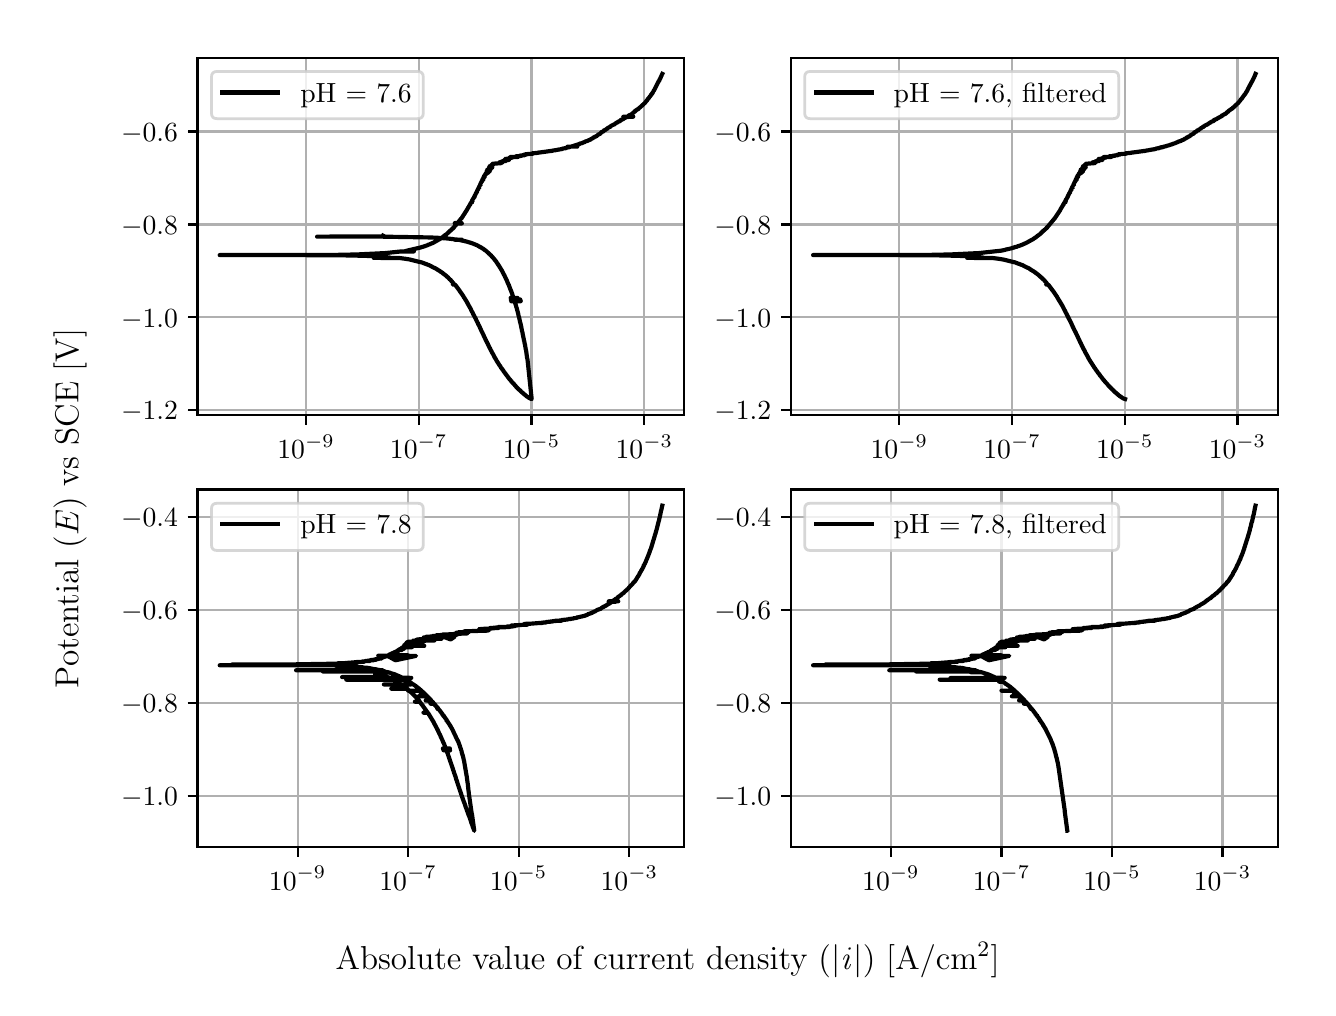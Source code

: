 \begingroup%
\makeatletter%
\begin{pgfpicture}%
\pgfpathrectangle{\pgfpointorigin}{\pgfqpoint{6.4in}{4.8in}}%
\pgfusepath{use as bounding box, clip}%
\begin{pgfscope}%
\pgfsetbuttcap%
\pgfsetmiterjoin%
\definecolor{currentfill}{rgb}{1.0,1.0,1.0}%
\pgfsetfillcolor{currentfill}%
\pgfsetlinewidth{0.0pt}%
\definecolor{currentstroke}{rgb}{1.0,1.0,1.0}%
\pgfsetstrokecolor{currentstroke}%
\pgfsetdash{}{0pt}%
\pgfpathmoveto{\pgfqpoint{0.0in}{0.0in}}%
\pgfpathlineto{\pgfqpoint{6.4in}{0.0in}}%
\pgfpathlineto{\pgfqpoint{6.4in}{4.8in}}%
\pgfpathlineto{\pgfqpoint{0.0in}{4.8in}}%
\pgfpathlineto{\pgfqpoint{0.0in}{0.0in}}%
\pgfpathclose%
\pgfusepath{fill}%
\end{pgfscope}%
\begin{pgfscope}%
\pgfsetbuttcap%
\pgfsetmiterjoin%
\definecolor{currentfill}{rgb}{1.0,1.0,1.0}%
\pgfsetfillcolor{currentfill}%
\pgfsetlinewidth{0.0pt}%
\definecolor{currentstroke}{rgb}{0.0,0.0,0.0}%
\pgfsetstrokecolor{currentstroke}%
\pgfsetstrokeopacity{0.0}%
\pgfsetdash{}{0pt}%
\pgfpathmoveto{\pgfqpoint{0.849in}{2.862in}}%
\pgfpathlineto{\pgfqpoint{3.283in}{2.862in}}%
\pgfpathlineto{\pgfqpoint{3.283in}{4.65in}}%
\pgfpathlineto{\pgfqpoint{0.849in}{4.65in}}%
\pgfpathlineto{\pgfqpoint{0.849in}{2.862in}}%
\pgfpathclose%
\pgfusepath{fill}%
\end{pgfscope}%
\begin{pgfscope}%
\pgfpathrectangle{\pgfqpoint{0.849in}{2.862in}}{\pgfqpoint{2.434in}{1.788in}}%
\pgfusepath{clip}%
\pgfsetrectcap%
\pgfsetroundjoin%
\pgfsetlinewidth{0.803pt}%
\definecolor{currentstroke}{rgb}{0.69,0.69,0.69}%
\pgfsetstrokecolor{currentstroke}%
\pgfsetdash{}{0pt}%
\pgfpathmoveto{\pgfqpoint{1.392in}{2.862in}}%
\pgfpathlineto{\pgfqpoint{1.392in}{4.65in}}%
\pgfusepath{stroke}%
\end{pgfscope}%
\begin{pgfscope}%
\pgfsetbuttcap%
\pgfsetroundjoin%
\definecolor{currentfill}{rgb}{0.0,0.0,0.0}%
\pgfsetfillcolor{currentfill}%
\pgfsetlinewidth{0.803pt}%
\definecolor{currentstroke}{rgb}{0.0,0.0,0.0}%
\pgfsetstrokecolor{currentstroke}%
\pgfsetdash{}{0pt}%
\pgfsys@defobject{currentmarker}{\pgfqpoint{0.0in}{-0.049in}}{\pgfqpoint{0.0in}{0.0in}}{%
\pgfpathmoveto{\pgfqpoint{0.0in}{0.0in}}%
\pgfpathlineto{\pgfqpoint{0.0in}{-0.049in}}%
\pgfusepath{stroke,fill}%
}%
\begin{pgfscope}%
\pgfsys@transformshift{1.392in}{2.862in}%
\pgfsys@useobject{currentmarker}{}%
\end{pgfscope}%
\end{pgfscope}%
\begin{pgfscope}%
\definecolor{textcolor}{rgb}{0.0,0.0,0.0}%
\pgfsetstrokecolor{textcolor}%
\pgfsetfillcolor{textcolor}%
\pgftext[x=1.392in,y=2.764in,,top]{\color{textcolor}\rmfamily\fontsize{10.0}{12.0}\selectfont \(\displaystyle {10^{-9}}\)}%
\end{pgfscope}%
\begin{pgfscope}%
\pgfpathrectangle{\pgfqpoint{0.849in}{2.862in}}{\pgfqpoint{2.434in}{1.788in}}%
\pgfusepath{clip}%
\pgfsetrectcap%
\pgfsetroundjoin%
\pgfsetlinewidth{0.803pt}%
\definecolor{currentstroke}{rgb}{0.69,0.69,0.69}%
\pgfsetstrokecolor{currentstroke}%
\pgfsetdash{}{0pt}%
\pgfpathmoveto{\pgfqpoint{1.955in}{2.862in}}%
\pgfpathlineto{\pgfqpoint{1.955in}{4.65in}}%
\pgfusepath{stroke}%
\end{pgfscope}%
\begin{pgfscope}%
\pgfsetbuttcap%
\pgfsetroundjoin%
\definecolor{currentfill}{rgb}{0.0,0.0,0.0}%
\pgfsetfillcolor{currentfill}%
\pgfsetlinewidth{0.803pt}%
\definecolor{currentstroke}{rgb}{0.0,0.0,0.0}%
\pgfsetstrokecolor{currentstroke}%
\pgfsetdash{}{0pt}%
\pgfsys@defobject{currentmarker}{\pgfqpoint{0.0in}{-0.049in}}{\pgfqpoint{0.0in}{0.0in}}{%
\pgfpathmoveto{\pgfqpoint{0.0in}{0.0in}}%
\pgfpathlineto{\pgfqpoint{0.0in}{-0.049in}}%
\pgfusepath{stroke,fill}%
}%
\begin{pgfscope}%
\pgfsys@transformshift{1.955in}{2.862in}%
\pgfsys@useobject{currentmarker}{}%
\end{pgfscope}%
\end{pgfscope}%
\begin{pgfscope}%
\definecolor{textcolor}{rgb}{0.0,0.0,0.0}%
\pgfsetstrokecolor{textcolor}%
\pgfsetfillcolor{textcolor}%
\pgftext[x=1.955in,y=2.764in,,top]{\color{textcolor}\rmfamily\fontsize{10.0}{12.0}\selectfont \(\displaystyle {10^{-7}}\)}%
\end{pgfscope}%
\begin{pgfscope}%
\pgfpathrectangle{\pgfqpoint{0.849in}{2.862in}}{\pgfqpoint{2.434in}{1.788in}}%
\pgfusepath{clip}%
\pgfsetrectcap%
\pgfsetroundjoin%
\pgfsetlinewidth{0.803pt}%
\definecolor{currentstroke}{rgb}{0.69,0.69,0.69}%
\pgfsetstrokecolor{currentstroke}%
\pgfsetdash{}{0pt}%
\pgfpathmoveto{\pgfqpoint{2.519in}{2.862in}}%
\pgfpathlineto{\pgfqpoint{2.519in}{4.65in}}%
\pgfusepath{stroke}%
\end{pgfscope}%
\begin{pgfscope}%
\pgfsetbuttcap%
\pgfsetroundjoin%
\definecolor{currentfill}{rgb}{0.0,0.0,0.0}%
\pgfsetfillcolor{currentfill}%
\pgfsetlinewidth{0.803pt}%
\definecolor{currentstroke}{rgb}{0.0,0.0,0.0}%
\pgfsetstrokecolor{currentstroke}%
\pgfsetdash{}{0pt}%
\pgfsys@defobject{currentmarker}{\pgfqpoint{0.0in}{-0.049in}}{\pgfqpoint{0.0in}{0.0in}}{%
\pgfpathmoveto{\pgfqpoint{0.0in}{0.0in}}%
\pgfpathlineto{\pgfqpoint{0.0in}{-0.049in}}%
\pgfusepath{stroke,fill}%
}%
\begin{pgfscope}%
\pgfsys@transformshift{2.519in}{2.862in}%
\pgfsys@useobject{currentmarker}{}%
\end{pgfscope}%
\end{pgfscope}%
\begin{pgfscope}%
\definecolor{textcolor}{rgb}{0.0,0.0,0.0}%
\pgfsetstrokecolor{textcolor}%
\pgfsetfillcolor{textcolor}%
\pgftext[x=2.519in,y=2.764in,,top]{\color{textcolor}\rmfamily\fontsize{10.0}{12.0}\selectfont \(\displaystyle {10^{-5}}\)}%
\end{pgfscope}%
\begin{pgfscope}%
\pgfpathrectangle{\pgfqpoint{0.849in}{2.862in}}{\pgfqpoint{2.434in}{1.788in}}%
\pgfusepath{clip}%
\pgfsetrectcap%
\pgfsetroundjoin%
\pgfsetlinewidth{0.803pt}%
\definecolor{currentstroke}{rgb}{0.69,0.69,0.69}%
\pgfsetstrokecolor{currentstroke}%
\pgfsetdash{}{0pt}%
\pgfpathmoveto{\pgfqpoint{3.083in}{2.862in}}%
\pgfpathlineto{\pgfqpoint{3.083in}{4.65in}}%
\pgfusepath{stroke}%
\end{pgfscope}%
\begin{pgfscope}%
\pgfsetbuttcap%
\pgfsetroundjoin%
\definecolor{currentfill}{rgb}{0.0,0.0,0.0}%
\pgfsetfillcolor{currentfill}%
\pgfsetlinewidth{0.803pt}%
\definecolor{currentstroke}{rgb}{0.0,0.0,0.0}%
\pgfsetstrokecolor{currentstroke}%
\pgfsetdash{}{0pt}%
\pgfsys@defobject{currentmarker}{\pgfqpoint{0.0in}{-0.049in}}{\pgfqpoint{0.0in}{0.0in}}{%
\pgfpathmoveto{\pgfqpoint{0.0in}{0.0in}}%
\pgfpathlineto{\pgfqpoint{0.0in}{-0.049in}}%
\pgfusepath{stroke,fill}%
}%
\begin{pgfscope}%
\pgfsys@transformshift{3.083in}{2.862in}%
\pgfsys@useobject{currentmarker}{}%
\end{pgfscope}%
\end{pgfscope}%
\begin{pgfscope}%
\definecolor{textcolor}{rgb}{0.0,0.0,0.0}%
\pgfsetstrokecolor{textcolor}%
\pgfsetfillcolor{textcolor}%
\pgftext[x=3.083in,y=2.764in,,top]{\color{textcolor}\rmfamily\fontsize{10.0}{12.0}\selectfont \(\displaystyle {10^{-3}}\)}%
\end{pgfscope}%
\begin{pgfscope}%
\pgfpathrectangle{\pgfqpoint{0.849in}{2.862in}}{\pgfqpoint{2.434in}{1.788in}}%
\pgfusepath{clip}%
\pgfsetrectcap%
\pgfsetroundjoin%
\pgfsetlinewidth{0.803pt}%
\definecolor{currentstroke}{rgb}{0.69,0.69,0.69}%
\pgfsetstrokecolor{currentstroke}%
\pgfsetdash{}{0pt}%
\pgfpathmoveto{\pgfqpoint{0.849in}{2.887in}}%
\pgfpathlineto{\pgfqpoint{3.283in}{2.887in}}%
\pgfusepath{stroke}%
\end{pgfscope}%
\begin{pgfscope}%
\pgfsetbuttcap%
\pgfsetroundjoin%
\definecolor{currentfill}{rgb}{0.0,0.0,0.0}%
\pgfsetfillcolor{currentfill}%
\pgfsetlinewidth{0.803pt}%
\definecolor{currentstroke}{rgb}{0.0,0.0,0.0}%
\pgfsetstrokecolor{currentstroke}%
\pgfsetdash{}{0pt}%
\pgfsys@defobject{currentmarker}{\pgfqpoint{-0.049in}{0.0in}}{\pgfqpoint{-0.0in}{0.0in}}{%
\pgfpathmoveto{\pgfqpoint{-0.0in}{0.0in}}%
\pgfpathlineto{\pgfqpoint{-0.049in}{0.0in}}%
\pgfusepath{stroke,fill}%
}%
\begin{pgfscope}%
\pgfsys@transformshift{0.849in}{2.887in}%
\pgfsys@useobject{currentmarker}{}%
\end{pgfscope}%
\end{pgfscope}%
\begin{pgfscope}%
\definecolor{textcolor}{rgb}{0.0,0.0,0.0}%
\pgfsetstrokecolor{textcolor}%
\pgfsetfillcolor{textcolor}%
\pgftext[x=0.467in, y=2.839in, left, base]{\color{textcolor}\rmfamily\fontsize{10.0}{12.0}\selectfont \(\displaystyle {\ensuremath{-}1.2}\)}%
\end{pgfscope}%
\begin{pgfscope}%
\pgfpathrectangle{\pgfqpoint{0.849in}{2.862in}}{\pgfqpoint{2.434in}{1.788in}}%
\pgfusepath{clip}%
\pgfsetrectcap%
\pgfsetroundjoin%
\pgfsetlinewidth{0.803pt}%
\definecolor{currentstroke}{rgb}{0.69,0.69,0.69}%
\pgfsetstrokecolor{currentstroke}%
\pgfsetdash{}{0pt}%
\pgfpathmoveto{\pgfqpoint{0.849in}{3.352in}}%
\pgfpathlineto{\pgfqpoint{3.283in}{3.352in}}%
\pgfusepath{stroke}%
\end{pgfscope}%
\begin{pgfscope}%
\pgfsetbuttcap%
\pgfsetroundjoin%
\definecolor{currentfill}{rgb}{0.0,0.0,0.0}%
\pgfsetfillcolor{currentfill}%
\pgfsetlinewidth{0.803pt}%
\definecolor{currentstroke}{rgb}{0.0,0.0,0.0}%
\pgfsetstrokecolor{currentstroke}%
\pgfsetdash{}{0pt}%
\pgfsys@defobject{currentmarker}{\pgfqpoint{-0.049in}{0.0in}}{\pgfqpoint{-0.0in}{0.0in}}{%
\pgfpathmoveto{\pgfqpoint{-0.0in}{0.0in}}%
\pgfpathlineto{\pgfqpoint{-0.049in}{0.0in}}%
\pgfusepath{stroke,fill}%
}%
\begin{pgfscope}%
\pgfsys@transformshift{0.849in}{3.352in}%
\pgfsys@useobject{currentmarker}{}%
\end{pgfscope}%
\end{pgfscope}%
\begin{pgfscope}%
\definecolor{textcolor}{rgb}{0.0,0.0,0.0}%
\pgfsetstrokecolor{textcolor}%
\pgfsetfillcolor{textcolor}%
\pgftext[x=0.467in, y=3.303in, left, base]{\color{textcolor}\rmfamily\fontsize{10.0}{12.0}\selectfont \(\displaystyle {\ensuremath{-}1.0}\)}%
\end{pgfscope}%
\begin{pgfscope}%
\pgfpathrectangle{\pgfqpoint{0.849in}{2.862in}}{\pgfqpoint{2.434in}{1.788in}}%
\pgfusepath{clip}%
\pgfsetrectcap%
\pgfsetroundjoin%
\pgfsetlinewidth{0.803pt}%
\definecolor{currentstroke}{rgb}{0.69,0.69,0.69}%
\pgfsetstrokecolor{currentstroke}%
\pgfsetdash{}{0pt}%
\pgfpathmoveto{\pgfqpoint{0.849in}{3.816in}}%
\pgfpathlineto{\pgfqpoint{3.283in}{3.816in}}%
\pgfusepath{stroke}%
\end{pgfscope}%
\begin{pgfscope}%
\pgfsetbuttcap%
\pgfsetroundjoin%
\definecolor{currentfill}{rgb}{0.0,0.0,0.0}%
\pgfsetfillcolor{currentfill}%
\pgfsetlinewidth{0.803pt}%
\definecolor{currentstroke}{rgb}{0.0,0.0,0.0}%
\pgfsetstrokecolor{currentstroke}%
\pgfsetdash{}{0pt}%
\pgfsys@defobject{currentmarker}{\pgfqpoint{-0.049in}{0.0in}}{\pgfqpoint{-0.0in}{0.0in}}{%
\pgfpathmoveto{\pgfqpoint{-0.0in}{0.0in}}%
\pgfpathlineto{\pgfqpoint{-0.049in}{0.0in}}%
\pgfusepath{stroke,fill}%
}%
\begin{pgfscope}%
\pgfsys@transformshift{0.849in}{3.816in}%
\pgfsys@useobject{currentmarker}{}%
\end{pgfscope}%
\end{pgfscope}%
\begin{pgfscope}%
\definecolor{textcolor}{rgb}{0.0,0.0,0.0}%
\pgfsetstrokecolor{textcolor}%
\pgfsetfillcolor{textcolor}%
\pgftext[x=0.467in, y=3.768in, left, base]{\color{textcolor}\rmfamily\fontsize{10.0}{12.0}\selectfont \(\displaystyle {\ensuremath{-}0.8}\)}%
\end{pgfscope}%
\begin{pgfscope}%
\pgfpathrectangle{\pgfqpoint{0.849in}{2.862in}}{\pgfqpoint{2.434in}{1.788in}}%
\pgfusepath{clip}%
\pgfsetrectcap%
\pgfsetroundjoin%
\pgfsetlinewidth{0.803pt}%
\definecolor{currentstroke}{rgb}{0.69,0.69,0.69}%
\pgfsetstrokecolor{currentstroke}%
\pgfsetdash{}{0pt}%
\pgfpathmoveto{\pgfqpoint{0.849in}{4.281in}}%
\pgfpathlineto{\pgfqpoint{3.283in}{4.281in}}%
\pgfusepath{stroke}%
\end{pgfscope}%
\begin{pgfscope}%
\pgfsetbuttcap%
\pgfsetroundjoin%
\definecolor{currentfill}{rgb}{0.0,0.0,0.0}%
\pgfsetfillcolor{currentfill}%
\pgfsetlinewidth{0.803pt}%
\definecolor{currentstroke}{rgb}{0.0,0.0,0.0}%
\pgfsetstrokecolor{currentstroke}%
\pgfsetdash{}{0pt}%
\pgfsys@defobject{currentmarker}{\pgfqpoint{-0.049in}{0.0in}}{\pgfqpoint{-0.0in}{0.0in}}{%
\pgfpathmoveto{\pgfqpoint{-0.0in}{0.0in}}%
\pgfpathlineto{\pgfqpoint{-0.049in}{0.0in}}%
\pgfusepath{stroke,fill}%
}%
\begin{pgfscope}%
\pgfsys@transformshift{0.849in}{4.281in}%
\pgfsys@useobject{currentmarker}{}%
\end{pgfscope}%
\end{pgfscope}%
\begin{pgfscope}%
\definecolor{textcolor}{rgb}{0.0,0.0,0.0}%
\pgfsetstrokecolor{textcolor}%
\pgfsetfillcolor{textcolor}%
\pgftext[x=0.467in, y=4.233in, left, base]{\color{textcolor}\rmfamily\fontsize{10.0}{12.0}\selectfont \(\displaystyle {\ensuremath{-}0.6}\)}%
\end{pgfscope}%
\begin{pgfscope}%
\pgfpathrectangle{\pgfqpoint{0.849in}{2.862in}}{\pgfqpoint{2.434in}{1.788in}}%
\pgfusepath{clip}%
\pgfsetrectcap%
\pgfsetroundjoin%
\pgfsetlinewidth{1.506pt}%
\definecolor{currentstroke}{rgb}{0.0,0.0,0.0}%
\pgfsetstrokecolor{currentstroke}%
\pgfsetdash{}{0pt}%
\pgfpathmoveto{\pgfqpoint{1.777in}{3.76in}}%
\pgfpathlineto{\pgfqpoint{1.775in}{3.756in}}%
\pgfpathlineto{\pgfqpoint{1.608in}{3.756in}}%
\pgfpathlineto{\pgfqpoint{1.447in}{3.755in}}%
\pgfpathlineto{\pgfqpoint{1.776in}{3.755in}}%
\pgfpathlineto{\pgfqpoint{2.015in}{3.751in}}%
\pgfpathlineto{\pgfqpoint{2.056in}{3.749in}}%
\pgfpathlineto{\pgfqpoint{2.069in}{3.748in}}%
\pgfpathlineto{\pgfqpoint{2.08in}{3.747in}}%
\pgfpathlineto{\pgfqpoint{2.091in}{3.747in}}%
\pgfpathlineto{\pgfqpoint{2.095in}{3.746in}}%
\pgfpathlineto{\pgfqpoint{2.106in}{3.745in}}%
\pgfpathlineto{\pgfqpoint{2.115in}{3.744in}}%
\pgfpathlineto{\pgfqpoint{2.115in}{3.744in}}%
\pgfpathlineto{\pgfqpoint{2.125in}{3.743in}}%
\pgfpathlineto{\pgfqpoint{2.137in}{3.741in}}%
\pgfpathlineto{\pgfqpoint{2.145in}{3.741in}}%
\pgfpathlineto{\pgfqpoint{2.148in}{3.74in}}%
\pgfpathlineto{\pgfqpoint{2.171in}{3.74in}}%
\pgfpathlineto{\pgfqpoint{2.137in}{3.739in}}%
\pgfpathlineto{\pgfqpoint{2.156in}{3.739in}}%
\pgfpathlineto{\pgfqpoint{2.184in}{3.733in}}%
\pgfpathlineto{\pgfqpoint{2.187in}{3.732in}}%
\pgfpathlineto{\pgfqpoint{2.19in}{3.732in}}%
\pgfpathlineto{\pgfqpoint{2.192in}{3.731in}}%
\pgfpathlineto{\pgfqpoint{2.196in}{3.73in}}%
\pgfpathlineto{\pgfqpoint{2.201in}{3.729in}}%
\pgfpathlineto{\pgfqpoint{2.202in}{3.728in}}%
\pgfpathlineto{\pgfqpoint{2.206in}{3.727in}}%
\pgfpathlineto{\pgfqpoint{2.21in}{3.726in}}%
\pgfpathlineto{\pgfqpoint{2.215in}{3.724in}}%
\pgfpathlineto{\pgfqpoint{2.219in}{3.723in}}%
\pgfpathlineto{\pgfqpoint{2.225in}{3.721in}}%
\pgfpathlineto{\pgfqpoint{2.226in}{3.721in}}%
\pgfpathlineto{\pgfqpoint{2.227in}{3.72in}}%
\pgfpathlineto{\pgfqpoint{2.227in}{3.72in}}%
\pgfpathlineto{\pgfqpoint{2.23in}{3.719in}}%
\pgfpathlineto{\pgfqpoint{2.234in}{3.717in}}%
\pgfpathlineto{\pgfqpoint{2.237in}{3.716in}}%
\pgfpathlineto{\pgfqpoint{2.242in}{3.714in}}%
\pgfpathlineto{\pgfqpoint{2.251in}{3.71in}}%
\pgfpathlineto{\pgfqpoint{2.252in}{3.709in}}%
\pgfpathlineto{\pgfqpoint{2.257in}{3.706in}}%
\pgfpathlineto{\pgfqpoint{2.259in}{3.705in}}%
\pgfpathlineto{\pgfqpoint{2.263in}{3.703in}}%
\pgfpathlineto{\pgfqpoint{2.265in}{3.702in}}%
\pgfpathlineto{\pgfqpoint{2.267in}{3.701in}}%
\pgfpathlineto{\pgfqpoint{2.268in}{3.701in}}%
\pgfpathlineto{\pgfqpoint{2.268in}{3.7in}}%
\pgfpathlineto{\pgfqpoint{2.271in}{3.698in}}%
\pgfpathlineto{\pgfqpoint{2.273in}{3.697in}}%
\pgfpathlineto{\pgfqpoint{2.275in}{3.696in}}%
\pgfpathlineto{\pgfqpoint{2.277in}{3.695in}}%
\pgfpathlineto{\pgfqpoint{2.279in}{3.693in}}%
\pgfpathlineto{\pgfqpoint{2.281in}{3.692in}}%
\pgfpathlineto{\pgfqpoint{2.283in}{3.69in}}%
\pgfpathlineto{\pgfqpoint{2.285in}{3.688in}}%
\pgfpathlineto{\pgfqpoint{2.287in}{3.688in}}%
\pgfpathlineto{\pgfqpoint{2.291in}{3.684in}}%
\pgfpathlineto{\pgfqpoint{2.291in}{3.684in}}%
\pgfpathlineto{\pgfqpoint{2.292in}{3.684in}}%
\pgfpathlineto{\pgfqpoint{2.294in}{3.682in}}%
\pgfpathlineto{\pgfqpoint{2.295in}{3.681in}}%
\pgfpathlineto{\pgfqpoint{2.297in}{3.679in}}%
\pgfpathlineto{\pgfqpoint{2.298in}{3.678in}}%
\pgfpathlineto{\pgfqpoint{2.301in}{3.675in}}%
\pgfpathlineto{\pgfqpoint{2.303in}{3.675in}}%
\pgfpathlineto{\pgfqpoint{2.305in}{3.672in}}%
\pgfpathlineto{\pgfqpoint{2.306in}{3.671in}}%
\pgfpathlineto{\pgfqpoint{2.309in}{3.668in}}%
\pgfpathlineto{\pgfqpoint{2.311in}{3.667in}}%
\pgfpathlineto{\pgfqpoint{2.313in}{3.664in}}%
\pgfpathlineto{\pgfqpoint{2.314in}{3.663in}}%
\pgfpathlineto{\pgfqpoint{2.317in}{3.661in}}%
\pgfpathlineto{\pgfqpoint{2.318in}{3.66in}}%
\pgfpathlineto{\pgfqpoint{2.319in}{3.658in}}%
\pgfpathlineto{\pgfqpoint{2.323in}{3.654in}}%
\pgfpathlineto{\pgfqpoint{2.323in}{3.654in}}%
\pgfpathlineto{\pgfqpoint{2.325in}{3.652in}}%
\pgfpathlineto{\pgfqpoint{2.327in}{3.649in}}%
\pgfpathlineto{\pgfqpoint{2.328in}{3.648in}}%
\pgfpathlineto{\pgfqpoint{2.331in}{3.645in}}%
\pgfpathlineto{\pgfqpoint{2.332in}{3.644in}}%
\pgfpathlineto{\pgfqpoint{2.335in}{3.639in}}%
\pgfpathlineto{\pgfqpoint{2.335in}{3.64in}}%
\pgfpathlineto{\pgfqpoint{2.336in}{3.638in}}%
\pgfpathlineto{\pgfqpoint{2.336in}{3.638in}}%
\pgfpathlineto{\pgfqpoint{2.337in}{3.637in}}%
\pgfpathlineto{\pgfqpoint{2.339in}{3.635in}}%
\pgfpathlineto{\pgfqpoint{2.34in}{3.634in}}%
\pgfpathlineto{\pgfqpoint{2.342in}{3.631in}}%
\pgfpathlineto{\pgfqpoint{2.342in}{3.63in}}%
\pgfpathlineto{\pgfqpoint{2.344in}{3.628in}}%
\pgfpathlineto{\pgfqpoint{2.347in}{3.623in}}%
\pgfpathlineto{\pgfqpoint{2.348in}{3.622in}}%
\pgfpathlineto{\pgfqpoint{2.35in}{3.619in}}%
\pgfpathlineto{\pgfqpoint{2.35in}{3.619in}}%
\pgfpathlineto{\pgfqpoint{2.35in}{3.618in}}%
\pgfpathlineto{\pgfqpoint{2.351in}{3.618in}}%
\pgfpathlineto{\pgfqpoint{2.352in}{3.616in}}%
\pgfpathlineto{\pgfqpoint{2.353in}{3.615in}}%
\pgfpathlineto{\pgfqpoint{2.355in}{3.611in}}%
\pgfpathlineto{\pgfqpoint{2.356in}{3.61in}}%
\pgfpathlineto{\pgfqpoint{2.358in}{3.607in}}%
\pgfpathlineto{\pgfqpoint{2.358in}{3.606in}}%
\pgfpathlineto{\pgfqpoint{2.36in}{3.603in}}%
\pgfpathlineto{\pgfqpoint{2.361in}{3.602in}}%
\pgfpathlineto{\pgfqpoint{2.365in}{3.596in}}%
\pgfpathlineto{\pgfqpoint{2.365in}{3.595in}}%
\pgfpathlineto{\pgfqpoint{2.368in}{3.59in}}%
\pgfpathlineto{\pgfqpoint{2.369in}{3.589in}}%
\pgfpathlineto{\pgfqpoint{2.371in}{3.586in}}%
\pgfpathlineto{\pgfqpoint{2.371in}{3.585in}}%
\pgfpathlineto{\pgfqpoint{2.373in}{3.582in}}%
\pgfpathlineto{\pgfqpoint{2.373in}{3.582in}}%
\pgfpathlineto{\pgfqpoint{2.376in}{3.575in}}%
\pgfpathlineto{\pgfqpoint{2.377in}{3.574in}}%
\pgfpathlineto{\pgfqpoint{2.379in}{3.57in}}%
\pgfpathlineto{\pgfqpoint{2.379in}{3.569in}}%
\pgfpathlineto{\pgfqpoint{2.381in}{3.566in}}%
\pgfpathlineto{\pgfqpoint{2.382in}{3.565in}}%
\pgfpathlineto{\pgfqpoint{2.383in}{3.562in}}%
\pgfpathlineto{\pgfqpoint{2.384in}{3.561in}}%
\pgfpathlineto{\pgfqpoint{2.385in}{3.558in}}%
\pgfpathlineto{\pgfqpoint{2.385in}{3.558in}}%
\pgfpathlineto{\pgfqpoint{2.387in}{3.554in}}%
\pgfpathlineto{\pgfqpoint{2.387in}{3.553in}}%
\pgfpathlineto{\pgfqpoint{2.389in}{3.55in}}%
\pgfpathlineto{\pgfqpoint{2.391in}{3.545in}}%
\pgfpathlineto{\pgfqpoint{2.392in}{3.544in}}%
\pgfpathlineto{\pgfqpoint{2.394in}{3.539in}}%
\pgfpathlineto{\pgfqpoint{2.395in}{3.538in}}%
\pgfpathlineto{\pgfqpoint{2.398in}{3.53in}}%
\pgfpathlineto{\pgfqpoint{2.398in}{3.53in}}%
\pgfpathlineto{\pgfqpoint{2.4in}{3.524in}}%
\pgfpathlineto{\pgfqpoint{2.401in}{3.523in}}%
\pgfpathlineto{\pgfqpoint{2.402in}{3.52in}}%
\pgfpathlineto{\pgfqpoint{2.402in}{3.52in}}%
\pgfpathlineto{\pgfqpoint{2.404in}{3.516in}}%
\pgfpathlineto{\pgfqpoint{2.405in}{3.515in}}%
\pgfpathlineto{\pgfqpoint{2.407in}{3.51in}}%
\pgfpathlineto{\pgfqpoint{2.407in}{3.509in}}%
\pgfpathlineto{\pgfqpoint{2.409in}{3.504in}}%
\pgfpathlineto{\pgfqpoint{2.409in}{3.503in}}%
\pgfpathlineto{\pgfqpoint{2.411in}{3.5in}}%
\pgfpathlineto{\pgfqpoint{2.411in}{3.499in}}%
\pgfpathlineto{\pgfqpoint{2.412in}{3.496in}}%
\pgfpathlineto{\pgfqpoint{2.415in}{3.488in}}%
\pgfpathlineto{\pgfqpoint{2.416in}{3.487in}}%
\pgfpathlineto{\pgfqpoint{2.417in}{3.483in}}%
\pgfpathlineto{\pgfqpoint{2.417in}{3.483in}}%
\pgfpathlineto{\pgfqpoint{2.419in}{3.479in}}%
\pgfpathlineto{\pgfqpoint{2.419in}{3.478in}}%
\pgfpathlineto{\pgfqpoint{2.422in}{3.471in}}%
\pgfpathlineto{\pgfqpoint{2.422in}{3.47in}}%
\pgfpathlineto{\pgfqpoint{2.424in}{3.465in}}%
\pgfpathlineto{\pgfqpoint{2.424in}{3.464in}}%
\pgfpathlineto{\pgfqpoint{2.427in}{3.454in}}%
\pgfpathlineto{\pgfqpoint{2.428in}{3.453in}}%
\pgfpathlineto{\pgfqpoint{2.429in}{3.449in}}%
\pgfpathlineto{\pgfqpoint{2.449in}{3.449in}}%
\pgfpathlineto{\pgfqpoint{2.415in}{3.449in}}%
\pgfpathlineto{\pgfqpoint{2.448in}{3.448in}}%
\pgfpathlineto{\pgfqpoint{2.415in}{3.448in}}%
\pgfpathlineto{\pgfqpoint{2.448in}{3.447in}}%
\pgfpathlineto{\pgfqpoint{2.431in}{3.447in}}%
\pgfpathlineto{\pgfqpoint{2.416in}{3.447in}}%
\pgfpathlineto{\pgfqpoint{2.448in}{3.446in}}%
\pgfpathlineto{\pgfqpoint{2.416in}{3.446in}}%
\pgfpathlineto{\pgfqpoint{2.449in}{3.445in}}%
\pgfpathlineto{\pgfqpoint{2.428in}{3.445in}}%
\pgfpathlineto{\pgfqpoint{2.432in}{3.445in}}%
\pgfpathlineto{\pgfqpoint{2.449in}{3.444in}}%
\pgfpathlineto{\pgfqpoint{2.416in}{3.445in}}%
\pgfpathlineto{\pgfqpoint{2.432in}{3.444in}}%
\pgfpathlineto{\pgfqpoint{2.417in}{3.444in}}%
\pgfpathlineto{\pgfqpoint{2.449in}{3.443in}}%
\pgfpathlineto{\pgfqpoint{2.417in}{3.443in}}%
\pgfpathlineto{\pgfqpoint{2.45in}{3.442in}}%
\pgfpathlineto{\pgfqpoint{2.433in}{3.442in}}%
\pgfpathlineto{\pgfqpoint{2.417in}{3.442in}}%
\pgfpathlineto{\pgfqpoint{2.463in}{3.441in}}%
\pgfpathlineto{\pgfqpoint{2.416in}{3.441in}}%
\pgfpathlineto{\pgfqpoint{2.463in}{3.44in}}%
\pgfpathlineto{\pgfqpoint{2.429in}{3.44in}}%
\pgfpathlineto{\pgfqpoint{2.416in}{3.44in}}%
\pgfpathlineto{\pgfqpoint{2.463in}{3.439in}}%
\pgfpathlineto{\pgfqpoint{2.416in}{3.439in}}%
\pgfpathlineto{\pgfqpoint{2.464in}{3.438in}}%
\pgfpathlineto{\pgfqpoint{2.416in}{3.438in}}%
\pgfpathlineto{\pgfqpoint{2.464in}{3.437in}}%
\pgfpathlineto{\pgfqpoint{2.43in}{3.437in}}%
\pgfpathlineto{\pgfqpoint{2.464in}{3.436in}}%
\pgfpathlineto{\pgfqpoint{2.417in}{3.437in}}%
\pgfpathlineto{\pgfqpoint{2.431in}{3.437in}}%
\pgfpathlineto{\pgfqpoint{2.417in}{3.436in}}%
\pgfpathlineto{\pgfqpoint{2.464in}{3.436in}}%
\pgfpathlineto{\pgfqpoint{2.417in}{3.436in}}%
\pgfpathlineto{\pgfqpoint{2.465in}{3.435in}}%
\pgfpathlineto{\pgfqpoint{2.431in}{3.435in}}%
\pgfpathlineto{\pgfqpoint{2.418in}{3.434in}}%
\pgfpathlineto{\pgfqpoint{2.465in}{3.434in}}%
\pgfpathlineto{\pgfqpoint{2.418in}{3.434in}}%
\pgfpathlineto{\pgfqpoint{2.465in}{3.433in}}%
\pgfpathlineto{\pgfqpoint{2.432in}{3.433in}}%
\pgfpathlineto{\pgfqpoint{2.418in}{3.433in}}%
\pgfpathlineto{\pgfqpoint{2.465in}{3.432in}}%
\pgfpathlineto{\pgfqpoint{2.418in}{3.432in}}%
\pgfpathlineto{\pgfqpoint{2.435in}{3.431in}}%
\pgfpathlineto{\pgfqpoint{2.438in}{3.421in}}%
\pgfpathlineto{\pgfqpoint{2.438in}{3.42in}}%
\pgfpathlineto{\pgfqpoint{2.438in}{3.42in}}%
\pgfpathlineto{\pgfqpoint{2.442in}{3.409in}}%
\pgfpathlineto{\pgfqpoint{2.442in}{3.408in}}%
\pgfpathlineto{\pgfqpoint{2.442in}{3.408in}}%
\pgfpathlineto{\pgfqpoint{2.443in}{3.403in}}%
\pgfpathlineto{\pgfqpoint{2.443in}{3.403in}}%
\pgfpathlineto{\pgfqpoint{2.444in}{3.402in}}%
\pgfpathlineto{\pgfqpoint{2.445in}{3.398in}}%
\pgfpathlineto{\pgfqpoint{2.445in}{3.398in}}%
\pgfpathlineto{\pgfqpoint{2.448in}{3.387in}}%
\pgfpathlineto{\pgfqpoint{2.448in}{3.386in}}%
\pgfpathlineto{\pgfqpoint{2.45in}{3.38in}}%
\pgfpathlineto{\pgfqpoint{2.453in}{3.368in}}%
\pgfpathlineto{\pgfqpoint{2.453in}{3.368in}}%
\pgfpathlineto{\pgfqpoint{2.453in}{3.368in}}%
\pgfpathlineto{\pgfqpoint{2.453in}{3.367in}}%
\pgfpathlineto{\pgfqpoint{2.454in}{3.361in}}%
\pgfpathlineto{\pgfqpoint{2.458in}{3.348in}}%
\pgfpathlineto{\pgfqpoint{2.458in}{3.347in}}%
\pgfpathlineto{\pgfqpoint{2.458in}{3.347in}}%
\pgfpathlineto{\pgfqpoint{2.461in}{3.333in}}%
\pgfpathlineto{\pgfqpoint{2.461in}{3.332in}}%
\pgfpathlineto{\pgfqpoint{2.465in}{3.317in}}%
\pgfpathlineto{\pgfqpoint{2.465in}{3.318in}}%
\pgfpathlineto{\pgfqpoint{2.466in}{3.312in}}%
\pgfpathlineto{\pgfqpoint{2.466in}{3.312in}}%
\pgfpathlineto{\pgfqpoint{2.466in}{3.312in}}%
\pgfpathlineto{\pgfqpoint{2.468in}{3.304in}}%
\pgfpathlineto{\pgfqpoint{2.468in}{3.304in}}%
\pgfpathlineto{\pgfqpoint{2.468in}{3.303in}}%
\pgfpathlineto{\pgfqpoint{2.469in}{3.298in}}%
\pgfpathlineto{\pgfqpoint{2.469in}{3.298in}}%
\pgfpathlineto{\pgfqpoint{2.472in}{3.281in}}%
\pgfpathlineto{\pgfqpoint{2.473in}{3.28in}}%
\pgfpathlineto{\pgfqpoint{2.476in}{3.264in}}%
\pgfpathlineto{\pgfqpoint{2.476in}{3.263in}}%
\pgfpathlineto{\pgfqpoint{2.478in}{3.255in}}%
\pgfpathlineto{\pgfqpoint{2.478in}{3.255in}}%
\pgfpathlineto{\pgfqpoint{2.478in}{3.255in}}%
\pgfpathlineto{\pgfqpoint{2.478in}{3.254in}}%
\pgfpathlineto{\pgfqpoint{2.481in}{3.24in}}%
\pgfpathlineto{\pgfqpoint{2.481in}{3.239in}}%
\pgfpathlineto{\pgfqpoint{2.482in}{3.233in}}%
\pgfpathlineto{\pgfqpoint{2.482in}{3.233in}}%
\pgfpathlineto{\pgfqpoint{2.483in}{3.233in}}%
\pgfpathlineto{\pgfqpoint{2.485in}{3.219in}}%
\pgfpathlineto{\pgfqpoint{2.486in}{3.218in}}%
\pgfpathlineto{\pgfqpoint{2.487in}{3.212in}}%
\pgfpathlineto{\pgfqpoint{2.487in}{3.211in}}%
\pgfpathlineto{\pgfqpoint{2.488in}{3.206in}}%
\pgfpathlineto{\pgfqpoint{2.491in}{3.188in}}%
\pgfpathlineto{\pgfqpoint{2.492in}{3.187in}}%
\pgfpathlineto{\pgfqpoint{2.495in}{3.164in}}%
\pgfpathlineto{\pgfqpoint{2.497in}{3.15in}}%
\pgfpathlineto{\pgfqpoint{2.499in}{3.142in}}%
\pgfpathlineto{\pgfqpoint{2.499in}{3.142in}}%
\pgfpathlineto{\pgfqpoint{2.52in}{2.943in}}%
\pgfpathlineto{\pgfqpoint{2.517in}{2.944in}}%
\pgfpathlineto{\pgfqpoint{2.513in}{2.946in}}%
\pgfpathlineto{\pgfqpoint{2.51in}{2.947in}}%
\pgfpathlineto{\pgfqpoint{2.509in}{2.948in}}%
\pgfpathlineto{\pgfqpoint{2.507in}{2.949in}}%
\pgfpathlineto{\pgfqpoint{2.505in}{2.95in}}%
\pgfpathlineto{\pgfqpoint{2.504in}{2.951in}}%
\pgfpathlineto{\pgfqpoint{2.501in}{2.953in}}%
\pgfpathlineto{\pgfqpoint{2.5in}{2.954in}}%
\pgfpathlineto{\pgfqpoint{2.496in}{2.956in}}%
\pgfpathlineto{\pgfqpoint{2.495in}{2.957in}}%
\pgfpathlineto{\pgfqpoint{2.491in}{2.96in}}%
\pgfpathlineto{\pgfqpoint{2.49in}{2.961in}}%
\pgfpathlineto{\pgfqpoint{2.487in}{2.964in}}%
\pgfpathlineto{\pgfqpoint{2.485in}{2.965in}}%
\pgfpathlineto{\pgfqpoint{2.483in}{2.967in}}%
\pgfpathlineto{\pgfqpoint{2.482in}{2.968in}}%
\pgfpathlineto{\pgfqpoint{2.479in}{2.97in}}%
\pgfpathlineto{\pgfqpoint{2.479in}{2.97in}}%
\pgfpathlineto{\pgfqpoint{2.478in}{2.971in}}%
\pgfpathlineto{\pgfqpoint{2.478in}{2.971in}}%
\pgfpathlineto{\pgfqpoint{2.476in}{2.973in}}%
\pgfpathlineto{\pgfqpoint{2.475in}{2.974in}}%
\pgfpathlineto{\pgfqpoint{2.472in}{2.976in}}%
\pgfpathlineto{\pgfqpoint{2.471in}{2.977in}}%
\pgfpathlineto{\pgfqpoint{2.47in}{2.978in}}%
\pgfpathlineto{\pgfqpoint{2.467in}{2.98in}}%
\pgfpathlineto{\pgfqpoint{2.467in}{2.981in}}%
\pgfpathlineto{\pgfqpoint{2.464in}{2.984in}}%
\pgfpathlineto{\pgfqpoint{2.463in}{2.984in}}%
\pgfpathlineto{\pgfqpoint{2.463in}{2.985in}}%
\pgfpathlineto{\pgfqpoint{2.462in}{2.986in}}%
\pgfpathlineto{\pgfqpoint{2.459in}{2.989in}}%
\pgfpathlineto{\pgfqpoint{2.458in}{2.989in}}%
\pgfpathlineto{\pgfqpoint{2.456in}{2.991in}}%
\pgfpathlineto{\pgfqpoint{2.455in}{2.992in}}%
\pgfpathlineto{\pgfqpoint{2.453in}{2.994in}}%
\pgfpathlineto{\pgfqpoint{2.445in}{3.002in}}%
\pgfpathlineto{\pgfqpoint{2.444in}{3.003in}}%
\pgfpathlineto{\pgfqpoint{2.441in}{3.006in}}%
\pgfpathlineto{\pgfqpoint{2.441in}{3.007in}}%
\pgfpathlineto{\pgfqpoint{2.439in}{3.009in}}%
\pgfpathlineto{\pgfqpoint{2.438in}{3.01in}}%
\pgfpathlineto{\pgfqpoint{2.436in}{3.012in}}%
\pgfpathlineto{\pgfqpoint{2.433in}{3.016in}}%
\pgfpathlineto{\pgfqpoint{2.432in}{3.017in}}%
\pgfpathlineto{\pgfqpoint{2.428in}{3.021in}}%
\pgfpathlineto{\pgfqpoint{2.427in}{3.022in}}%
\pgfpathlineto{\pgfqpoint{2.425in}{3.024in}}%
\pgfpathlineto{\pgfqpoint{2.424in}{3.025in}}%
\pgfpathlineto{\pgfqpoint{2.42in}{3.03in}}%
\pgfpathlineto{\pgfqpoint{2.419in}{3.031in}}%
\pgfpathlineto{\pgfqpoint{2.418in}{3.032in}}%
\pgfpathlineto{\pgfqpoint{2.415in}{3.033in}}%
\pgfpathlineto{\pgfqpoint{2.419in}{3.033in}}%
\pgfpathlineto{\pgfqpoint{2.417in}{3.033in}}%
\pgfpathlineto{\pgfqpoint{2.415in}{3.036in}}%
\pgfpathlineto{\pgfqpoint{2.414in}{3.037in}}%
\pgfpathlineto{\pgfqpoint{2.413in}{3.039in}}%
\pgfpathlineto{\pgfqpoint{2.412in}{3.04in}}%
\pgfpathlineto{\pgfqpoint{2.409in}{3.043in}}%
\pgfpathlineto{\pgfqpoint{2.408in}{3.044in}}%
\pgfpathlineto{\pgfqpoint{2.406in}{3.047in}}%
\pgfpathlineto{\pgfqpoint{2.405in}{3.048in}}%
\pgfpathlineto{\pgfqpoint{2.403in}{3.051in}}%
\pgfpathlineto{\pgfqpoint{2.402in}{3.052in}}%
\pgfpathlineto{\pgfqpoint{2.4in}{3.055in}}%
\pgfpathlineto{\pgfqpoint{2.4in}{3.055in}}%
\pgfpathlineto{\pgfqpoint{2.398in}{3.058in}}%
\pgfpathlineto{\pgfqpoint{2.398in}{3.058in}}%
\pgfpathlineto{\pgfqpoint{2.397in}{3.059in}}%
\pgfpathlineto{\pgfqpoint{2.396in}{3.06in}}%
\pgfpathlineto{\pgfqpoint{2.394in}{3.063in}}%
\pgfpathlineto{\pgfqpoint{2.393in}{3.064in}}%
\pgfpathlineto{\pgfqpoint{2.391in}{3.067in}}%
\pgfpathlineto{\pgfqpoint{2.39in}{3.068in}}%
\pgfpathlineto{\pgfqpoint{2.387in}{3.073in}}%
\pgfpathlineto{\pgfqpoint{2.386in}{3.073in}}%
\pgfpathlineto{\pgfqpoint{2.384in}{3.076in}}%
\pgfpathlineto{\pgfqpoint{2.384in}{3.076in}}%
\pgfpathlineto{\pgfqpoint{2.382in}{3.079in}}%
\pgfpathlineto{\pgfqpoint{2.381in}{3.08in}}%
\pgfpathlineto{\pgfqpoint{2.377in}{3.087in}}%
\pgfpathlineto{\pgfqpoint{2.376in}{3.088in}}%
\pgfpathlineto{\pgfqpoint{2.373in}{3.091in}}%
\pgfpathlineto{\pgfqpoint{2.373in}{3.092in}}%
\pgfpathlineto{\pgfqpoint{2.369in}{3.098in}}%
\pgfpathlineto{\pgfqpoint{2.368in}{3.098in}}%
\pgfpathlineto{\pgfqpoint{2.366in}{3.101in}}%
\pgfpathlineto{\pgfqpoint{2.366in}{3.102in}}%
\pgfpathlineto{\pgfqpoint{2.363in}{3.106in}}%
\pgfpathlineto{\pgfqpoint{2.363in}{3.107in}}%
\pgfpathlineto{\pgfqpoint{2.362in}{3.109in}}%
\pgfpathlineto{\pgfqpoint{2.361in}{3.11in}}%
\pgfpathlineto{\pgfqpoint{2.359in}{3.112in}}%
\pgfpathlineto{\pgfqpoint{2.354in}{3.12in}}%
\pgfpathlineto{\pgfqpoint{2.354in}{3.121in}}%
\pgfpathlineto{\pgfqpoint{2.351in}{3.125in}}%
\pgfpathlineto{\pgfqpoint{2.35in}{3.126in}}%
\pgfpathlineto{\pgfqpoint{2.349in}{3.128in}}%
\pgfpathlineto{\pgfqpoint{2.348in}{3.129in}}%
\pgfpathlineto{\pgfqpoint{2.338in}{3.147in}}%
\pgfpathlineto{\pgfqpoint{2.337in}{3.148in}}%
\pgfpathlineto{\pgfqpoint{2.336in}{3.15in}}%
\pgfpathlineto{\pgfqpoint{2.335in}{3.151in}}%
\pgfpathlineto{\pgfqpoint{2.333in}{3.155in}}%
\pgfpathlineto{\pgfqpoint{2.333in}{3.156in}}%
\pgfpathlineto{\pgfqpoint{2.33in}{3.161in}}%
\pgfpathlineto{\pgfqpoint{2.33in}{3.162in}}%
\pgfpathlineto{\pgfqpoint{2.328in}{3.165in}}%
\pgfpathlineto{\pgfqpoint{2.328in}{3.166in}}%
\pgfpathlineto{\pgfqpoint{2.326in}{3.169in}}%
\pgfpathlineto{\pgfqpoint{2.325in}{3.17in}}%
\pgfpathlineto{\pgfqpoint{2.324in}{3.173in}}%
\pgfpathlineto{\pgfqpoint{2.321in}{3.177in}}%
\pgfpathlineto{\pgfqpoint{2.321in}{3.178in}}%
\pgfpathlineto{\pgfqpoint{2.319in}{3.181in}}%
\pgfpathlineto{\pgfqpoint{2.319in}{3.182in}}%
\pgfpathlineto{\pgfqpoint{2.314in}{3.191in}}%
\pgfpathlineto{\pgfqpoint{2.313in}{3.192in}}%
\pgfpathlineto{\pgfqpoint{2.312in}{3.196in}}%
\pgfpathlineto{\pgfqpoint{2.31in}{3.2in}}%
\pgfpathlineto{\pgfqpoint{2.309in}{3.2in}}%
\pgfpathlineto{\pgfqpoint{2.306in}{3.207in}}%
\pgfpathlineto{\pgfqpoint{2.306in}{3.208in}}%
\pgfpathlineto{\pgfqpoint{2.302in}{3.214in}}%
\pgfpathlineto{\pgfqpoint{2.302in}{3.215in}}%
\pgfpathlineto{\pgfqpoint{2.301in}{3.218in}}%
\pgfpathlineto{\pgfqpoint{2.301in}{3.218in}}%
\pgfpathlineto{\pgfqpoint{2.3in}{3.22in}}%
\pgfpathlineto{\pgfqpoint{2.3in}{3.22in}}%
\pgfpathlineto{\pgfqpoint{2.297in}{3.225in}}%
\pgfpathlineto{\pgfqpoint{2.297in}{3.226in}}%
\pgfpathlineto{\pgfqpoint{2.295in}{3.23in}}%
\pgfpathlineto{\pgfqpoint{2.294in}{3.231in}}%
\pgfpathlineto{\pgfqpoint{2.29in}{3.24in}}%
\pgfpathlineto{\pgfqpoint{2.29in}{3.24in}}%
\pgfpathlineto{\pgfqpoint{2.289in}{3.241in}}%
\pgfpathlineto{\pgfqpoint{2.289in}{3.241in}}%
\pgfpathlineto{\pgfqpoint{2.287in}{3.246in}}%
\pgfpathlineto{\pgfqpoint{2.272in}{3.278in}}%
\pgfpathlineto{\pgfqpoint{2.271in}{3.279in}}%
\pgfpathlineto{\pgfqpoint{2.258in}{3.308in}}%
\pgfpathlineto{\pgfqpoint{2.257in}{3.31in}}%
\pgfpathlineto{\pgfqpoint{2.257in}{3.31in}}%
\pgfpathlineto{\pgfqpoint{2.253in}{3.317in}}%
\pgfpathlineto{\pgfqpoint{2.252in}{3.32in}}%
\pgfpathlineto{\pgfqpoint{2.252in}{3.321in}}%
\pgfpathlineto{\pgfqpoint{2.252in}{3.321in}}%
\pgfpathlineto{\pgfqpoint{2.25in}{3.324in}}%
\pgfpathlineto{\pgfqpoint{2.241in}{3.342in}}%
\pgfpathlineto{\pgfqpoint{2.241in}{3.343in}}%
\pgfpathlineto{\pgfqpoint{2.24in}{3.345in}}%
\pgfpathlineto{\pgfqpoint{2.227in}{3.369in}}%
\pgfpathlineto{\pgfqpoint{2.227in}{3.369in}}%
\pgfpathlineto{\pgfqpoint{2.225in}{3.374in}}%
\pgfpathlineto{\pgfqpoint{2.225in}{3.374in}}%
\pgfpathlineto{\pgfqpoint{2.223in}{3.379in}}%
\pgfpathlineto{\pgfqpoint{2.222in}{3.379in}}%
\pgfpathlineto{\pgfqpoint{2.221in}{3.381in}}%
\pgfpathlineto{\pgfqpoint{2.221in}{3.381in}}%
\pgfpathlineto{\pgfqpoint{2.218in}{3.387in}}%
\pgfpathlineto{\pgfqpoint{2.217in}{3.389in}}%
\pgfpathlineto{\pgfqpoint{2.217in}{3.389in}}%
\pgfpathlineto{\pgfqpoint{2.217in}{3.39in}}%
\pgfpathlineto{\pgfqpoint{2.215in}{3.394in}}%
\pgfpathlineto{\pgfqpoint{2.207in}{3.408in}}%
\pgfpathlineto{\pgfqpoint{2.207in}{3.409in}}%
\pgfpathlineto{\pgfqpoint{2.206in}{3.41in}}%
\pgfpathlineto{\pgfqpoint{2.203in}{3.415in}}%
\pgfpathlineto{\pgfqpoint{2.201in}{3.419in}}%
\pgfpathlineto{\pgfqpoint{2.2in}{3.421in}}%
\pgfpathlineto{\pgfqpoint{2.198in}{3.425in}}%
\pgfpathlineto{\pgfqpoint{2.197in}{3.426in}}%
\pgfpathlineto{\pgfqpoint{2.195in}{3.43in}}%
\pgfpathlineto{\pgfqpoint{2.184in}{3.448in}}%
\pgfpathlineto{\pgfqpoint{2.181in}{3.452in}}%
\pgfpathlineto{\pgfqpoint{2.181in}{3.452in}}%
\pgfpathlineto{\pgfqpoint{2.179in}{3.456in}}%
\pgfpathlineto{\pgfqpoint{2.176in}{3.461in}}%
\pgfpathlineto{\pgfqpoint{2.176in}{3.461in}}%
\pgfpathlineto{\pgfqpoint{2.161in}{3.482in}}%
\pgfpathlineto{\pgfqpoint{2.161in}{3.483in}}%
\pgfpathlineto{\pgfqpoint{2.161in}{3.483in}}%
\pgfpathlineto{\pgfqpoint{2.14in}{3.511in}}%
\pgfpathlineto{\pgfqpoint{2.137in}{3.515in}}%
\pgfpathlineto{\pgfqpoint{2.137in}{3.515in}}%
\pgfpathlineto{\pgfqpoint{2.136in}{3.515in}}%
\pgfpathlineto{\pgfqpoint{2.125in}{3.515in}}%
\pgfpathlineto{\pgfqpoint{2.133in}{3.516in}}%
\pgfpathlineto{\pgfqpoint{2.131in}{3.519in}}%
\pgfpathlineto{\pgfqpoint{2.131in}{3.519in}}%
\pgfpathlineto{\pgfqpoint{2.13in}{3.52in}}%
\pgfpathlineto{\pgfqpoint{2.128in}{3.523in}}%
\pgfpathlineto{\pgfqpoint{2.127in}{3.524in}}%
\pgfpathlineto{\pgfqpoint{2.119in}{3.533in}}%
\pgfpathlineto{\pgfqpoint{2.118in}{3.534in}}%
\pgfpathlineto{\pgfqpoint{2.116in}{3.537in}}%
\pgfpathlineto{\pgfqpoint{2.115in}{3.538in}}%
\pgfpathlineto{\pgfqpoint{2.114in}{3.539in}}%
\pgfpathlineto{\pgfqpoint{2.11in}{3.542in}}%
\pgfpathlineto{\pgfqpoint{2.101in}{3.552in}}%
\pgfpathlineto{\pgfqpoint{2.099in}{3.553in}}%
\pgfpathlineto{\pgfqpoint{2.098in}{3.554in}}%
\pgfpathlineto{\pgfqpoint{2.098in}{3.554in}}%
\pgfpathlineto{\pgfqpoint{2.093in}{3.559in}}%
\pgfpathlineto{\pgfqpoint{2.084in}{3.566in}}%
\pgfpathlineto{\pgfqpoint{2.084in}{3.566in}}%
\pgfpathlineto{\pgfqpoint{2.077in}{3.571in}}%
\pgfpathlineto{\pgfqpoint{2.076in}{3.572in}}%
\pgfpathlineto{\pgfqpoint{2.076in}{3.572in}}%
\pgfpathlineto{\pgfqpoint{2.075in}{3.573in}}%
\pgfpathlineto{\pgfqpoint{2.073in}{3.574in}}%
\pgfpathlineto{\pgfqpoint{2.073in}{3.575in}}%
\pgfpathlineto{\pgfqpoint{2.072in}{3.575in}}%
\pgfpathlineto{\pgfqpoint{2.071in}{3.576in}}%
\pgfpathlineto{\pgfqpoint{2.069in}{3.577in}}%
\pgfpathlineto{\pgfqpoint{2.069in}{3.577in}}%
\pgfpathlineto{\pgfqpoint{2.065in}{3.58in}}%
\pgfpathlineto{\pgfqpoint{2.063in}{3.581in}}%
\pgfpathlineto{\pgfqpoint{2.062in}{3.582in}}%
\pgfpathlineto{\pgfqpoint{2.062in}{3.582in}}%
\pgfpathlineto{\pgfqpoint{2.051in}{3.589in}}%
\pgfpathlineto{\pgfqpoint{2.049in}{3.59in}}%
\pgfpathlineto{\pgfqpoint{2.047in}{3.591in}}%
\pgfpathlineto{\pgfqpoint{2.044in}{3.594in}}%
\pgfpathlineto{\pgfqpoint{2.042in}{3.594in}}%
\pgfpathlineto{\pgfqpoint{2.042in}{3.595in}}%
\pgfpathlineto{\pgfqpoint{2.034in}{3.599in}}%
\pgfpathlineto{\pgfqpoint{2.033in}{3.599in}}%
\pgfpathlineto{\pgfqpoint{2.031in}{3.6in}}%
\pgfpathlineto{\pgfqpoint{2.025in}{3.603in}}%
\pgfpathlineto{\pgfqpoint{2.026in}{3.603in}}%
\pgfpathlineto{\pgfqpoint{2.023in}{3.604in}}%
\pgfpathlineto{\pgfqpoint{2.02in}{3.606in}}%
\pgfpathlineto{\pgfqpoint{2.01in}{3.611in}}%
\pgfpathlineto{\pgfqpoint{2.008in}{3.612in}}%
\pgfpathlineto{\pgfqpoint{1.997in}{3.616in}}%
\pgfpathlineto{\pgfqpoint{1.995in}{3.617in}}%
\pgfpathlineto{\pgfqpoint{1.993in}{3.618in}}%
\pgfpathlineto{\pgfqpoint{1.986in}{3.62in}}%
\pgfpathlineto{\pgfqpoint{1.984in}{3.621in}}%
\pgfpathlineto{\pgfqpoint{1.971in}{3.626in}}%
\pgfpathlineto{\pgfqpoint{1.971in}{3.626in}}%
\pgfpathlineto{\pgfqpoint{1.967in}{3.627in}}%
\pgfpathlineto{\pgfqpoint{1.968in}{3.627in}}%
\pgfpathlineto{\pgfqpoint{1.966in}{3.627in}}%
\pgfpathlineto{\pgfqpoint{1.963in}{3.628in}}%
\pgfpathlineto{\pgfqpoint{1.958in}{3.629in}}%
\pgfpathlineto{\pgfqpoint{1.914in}{3.64in}}%
\pgfpathlineto{\pgfqpoint{1.91in}{3.641in}}%
\pgfpathlineto{\pgfqpoint{1.89in}{3.644in}}%
\pgfpathlineto{\pgfqpoint{1.891in}{3.644in}}%
\pgfpathlineto{\pgfqpoint{1.861in}{3.648in}}%
\pgfpathlineto{\pgfqpoint{1.861in}{3.648in}}%
\pgfpathlineto{\pgfqpoint{1.73in}{3.649in}}%
\pgfpathlineto{\pgfqpoint{1.8in}{3.649in}}%
\pgfpathlineto{\pgfqpoint{1.813in}{3.65in}}%
\pgfpathlineto{\pgfqpoint{1.808in}{3.651in}}%
\pgfpathlineto{\pgfqpoint{1.808in}{3.651in}}%
\pgfpathlineto{\pgfqpoint{1.76in}{3.655in}}%
\pgfpathlineto{\pgfqpoint{1.745in}{3.656in}}%
\pgfpathlineto{\pgfqpoint{1.725in}{3.658in}}%
\pgfpathlineto{\pgfqpoint{1.722in}{3.658in}}%
\pgfpathlineto{\pgfqpoint{1.686in}{3.659in}}%
\pgfpathlineto{\pgfqpoint{1.649in}{3.66in}}%
\pgfpathlineto{\pgfqpoint{1.607in}{3.661in}}%
\pgfpathlineto{\pgfqpoint{1.539in}{3.662in}}%
\pgfpathlineto{\pgfqpoint{1.242in}{3.663in}}%
\pgfpathlineto{\pgfqpoint{0.96in}{3.663in}}%
\pgfpathlineto{\pgfqpoint{1.347in}{3.664in}}%
\pgfpathlineto{\pgfqpoint{1.547in}{3.664in}}%
\pgfpathlineto{\pgfqpoint{1.592in}{3.665in}}%
\pgfpathlineto{\pgfqpoint{1.645in}{3.666in}}%
\pgfpathlineto{\pgfqpoint{1.79in}{3.673in}}%
\pgfpathlineto{\pgfqpoint{1.866in}{3.681in}}%
\pgfpathlineto{\pgfqpoint{1.931in}{3.681in}}%
\pgfpathlineto{\pgfqpoint{1.886in}{3.682in}}%
\pgfpathlineto{\pgfqpoint{1.886in}{3.682in}}%
\pgfpathlineto{\pgfqpoint{1.891in}{3.683in}}%
\pgfpathlineto{\pgfqpoint{1.892in}{3.684in}}%
\pgfpathlineto{\pgfqpoint{1.892in}{3.684in}}%
\pgfpathlineto{\pgfqpoint{1.965in}{3.701in}}%
\pgfpathlineto{\pgfqpoint{1.965in}{3.701in}}%
\pgfpathlineto{\pgfqpoint{1.974in}{3.704in}}%
\pgfpathlineto{\pgfqpoint{1.978in}{3.705in}}%
\pgfpathlineto{\pgfqpoint{2.001in}{3.713in}}%
\pgfpathlineto{\pgfqpoint{2.001in}{3.714in}}%
\pgfpathlineto{\pgfqpoint{2.011in}{3.717in}}%
\pgfpathlineto{\pgfqpoint{2.012in}{3.718in}}%
\pgfpathlineto{\pgfqpoint{2.022in}{3.722in}}%
\pgfpathlineto{\pgfqpoint{2.024in}{3.723in}}%
\pgfpathlineto{\pgfqpoint{2.033in}{3.727in}}%
\pgfpathlineto{\pgfqpoint{2.035in}{3.728in}}%
\pgfpathlineto{\pgfqpoint{2.034in}{3.728in}}%
\pgfpathlineto{\pgfqpoint{2.037in}{3.73in}}%
\pgfpathlineto{\pgfqpoint{2.041in}{3.732in}}%
\pgfpathlineto{\pgfqpoint{2.053in}{3.739in}}%
\pgfpathlineto{\pgfqpoint{2.055in}{3.74in}}%
\pgfpathlineto{\pgfqpoint{2.056in}{3.74in}}%
\pgfpathlineto{\pgfqpoint{2.057in}{3.741in}}%
\pgfpathlineto{\pgfqpoint{2.059in}{3.742in}}%
\pgfpathlineto{\pgfqpoint{2.059in}{3.742in}}%
\pgfpathlineto{\pgfqpoint{2.062in}{3.744in}}%
\pgfpathlineto{\pgfqpoint{2.062in}{3.744in}}%
\pgfpathlineto{\pgfqpoint{2.064in}{3.745in}}%
\pgfpathlineto{\pgfqpoint{2.074in}{3.752in}}%
\pgfpathlineto{\pgfqpoint{2.081in}{3.758in}}%
\pgfpathlineto{\pgfqpoint{2.081in}{3.758in}}%
\pgfpathlineto{\pgfqpoint{2.083in}{3.759in}}%
\pgfpathlineto{\pgfqpoint{2.084in}{3.76in}}%
\pgfpathlineto{\pgfqpoint{2.085in}{3.761in}}%
\pgfpathlineto{\pgfqpoint{2.095in}{3.768in}}%
\pgfpathlineto{\pgfqpoint{2.096in}{3.77in}}%
\pgfpathlineto{\pgfqpoint{2.097in}{3.77in}}%
\pgfpathlineto{\pgfqpoint{2.098in}{3.771in}}%
\pgfpathlineto{\pgfqpoint{2.106in}{3.778in}}%
\pgfpathlineto{\pgfqpoint{2.105in}{3.778in}}%
\pgfpathlineto{\pgfqpoint{2.111in}{3.783in}}%
\pgfpathlineto{\pgfqpoint{2.113in}{3.785in}}%
\pgfpathlineto{\pgfqpoint{2.113in}{3.784in}}%
\pgfpathlineto{\pgfqpoint{2.114in}{3.785in}}%
\pgfpathlineto{\pgfqpoint{2.125in}{3.796in}}%
\pgfpathlineto{\pgfqpoint{2.13in}{3.796in}}%
\pgfpathlineto{\pgfqpoint{2.125in}{3.797in}}%
\pgfpathlineto{\pgfqpoint{2.126in}{3.797in}}%
\pgfpathlineto{\pgfqpoint{2.127in}{3.798in}}%
\pgfpathlineto{\pgfqpoint{2.127in}{3.798in}}%
\pgfpathlineto{\pgfqpoint{2.128in}{3.799in}}%
\pgfpathlineto{\pgfqpoint{2.13in}{3.801in}}%
\pgfpathlineto{\pgfqpoint{2.131in}{3.803in}}%
\pgfpathlineto{\pgfqpoint{2.133in}{3.804in}}%
\pgfpathlineto{\pgfqpoint{2.134in}{3.806in}}%
\pgfpathlineto{\pgfqpoint{2.136in}{3.807in}}%
\pgfpathlineto{\pgfqpoint{2.135in}{3.807in}}%
\pgfpathlineto{\pgfqpoint{2.148in}{3.821in}}%
\pgfpathlineto{\pgfqpoint{2.171in}{3.821in}}%
\pgfpathlineto{\pgfqpoint{2.135in}{3.822in}}%
\pgfpathlineto{\pgfqpoint{2.169in}{3.822in}}%
\pgfpathlineto{\pgfqpoint{2.135in}{3.822in}}%
\pgfpathlineto{\pgfqpoint{2.169in}{3.823in}}%
\pgfpathlineto{\pgfqpoint{2.15in}{3.823in}}%
\pgfpathlineto{\pgfqpoint{2.17in}{3.823in}}%
\pgfpathlineto{\pgfqpoint{2.136in}{3.823in}}%
\pgfpathlineto{\pgfqpoint{2.151in}{3.824in}}%
\pgfpathlineto{\pgfqpoint{2.151in}{3.825in}}%
\pgfpathlineto{\pgfqpoint{2.151in}{3.825in}}%
\pgfpathlineto{\pgfqpoint{2.153in}{3.827in}}%
\pgfpathlineto{\pgfqpoint{2.154in}{3.829in}}%
\pgfpathlineto{\pgfqpoint{2.155in}{3.829in}}%
\pgfpathlineto{\pgfqpoint{2.155in}{3.83in}}%
\pgfpathlineto{\pgfqpoint{2.158in}{3.834in}}%
\pgfpathlineto{\pgfqpoint{2.159in}{3.835in}}%
\pgfpathlineto{\pgfqpoint{2.159in}{3.835in}}%
\pgfpathlineto{\pgfqpoint{2.16in}{3.836in}}%
\pgfpathlineto{\pgfqpoint{2.163in}{3.84in}}%
\pgfpathlineto{\pgfqpoint{2.165in}{3.843in}}%
\pgfpathlineto{\pgfqpoint{2.166in}{3.844in}}%
\pgfpathlineto{\pgfqpoint{2.166in}{3.845in}}%
\pgfpathlineto{\pgfqpoint{2.168in}{3.845in}}%
\pgfpathlineto{\pgfqpoint{2.195in}{3.887in}}%
\pgfpathlineto{\pgfqpoint{2.196in}{3.889in}}%
\pgfpathlineto{\pgfqpoint{2.197in}{3.891in}}%
\pgfpathlineto{\pgfqpoint{2.198in}{3.891in}}%
\pgfpathlineto{\pgfqpoint{2.198in}{3.892in}}%
\pgfpathlineto{\pgfqpoint{2.199in}{3.894in}}%
\pgfpathlineto{\pgfqpoint{2.199in}{3.894in}}%
\pgfpathlineto{\pgfqpoint{2.199in}{3.895in}}%
\pgfpathlineto{\pgfqpoint{2.199in}{3.895in}}%
\pgfpathlineto{\pgfqpoint{2.2in}{3.896in}}%
\pgfpathlineto{\pgfqpoint{2.2in}{3.897in}}%
\pgfpathlineto{\pgfqpoint{2.201in}{3.898in}}%
\pgfpathlineto{\pgfqpoint{2.201in}{3.898in}}%
\pgfpathlineto{\pgfqpoint{2.206in}{3.905in}}%
\pgfpathlineto{\pgfqpoint{2.208in}{3.906in}}%
\pgfpathlineto{\pgfqpoint{2.206in}{3.906in}}%
\pgfpathlineto{\pgfqpoint{2.208in}{3.907in}}%
\pgfpathlineto{\pgfqpoint{2.207in}{3.907in}}%
\pgfpathlineto{\pgfqpoint{2.207in}{3.908in}}%
\pgfpathlineto{\pgfqpoint{2.208in}{3.91in}}%
\pgfpathlineto{\pgfqpoint{2.21in}{3.911in}}%
\pgfpathlineto{\pgfqpoint{2.209in}{3.912in}}%
\pgfpathlineto{\pgfqpoint{2.209in}{3.912in}}%
\pgfpathlineto{\pgfqpoint{2.212in}{3.913in}}%
\pgfpathlineto{\pgfqpoint{2.211in}{3.914in}}%
\pgfpathlineto{\pgfqpoint{2.211in}{3.916in}}%
\pgfpathlineto{\pgfqpoint{2.212in}{3.916in}}%
\pgfpathlineto{\pgfqpoint{2.213in}{3.919in}}%
\pgfpathlineto{\pgfqpoint{2.214in}{3.92in}}%
\pgfpathlineto{\pgfqpoint{2.215in}{3.922in}}%
\pgfpathlineto{\pgfqpoint{2.216in}{3.924in}}%
\pgfpathlineto{\pgfqpoint{2.216in}{3.924in}}%
\pgfpathlineto{\pgfqpoint{2.216in}{3.924in}}%
\pgfpathlineto{\pgfqpoint{2.216in}{3.924in}}%
\pgfpathlineto{\pgfqpoint{2.218in}{3.924in}}%
\pgfpathlineto{\pgfqpoint{2.217in}{3.925in}}%
\pgfpathlineto{\pgfqpoint{2.218in}{3.927in}}%
\pgfpathlineto{\pgfqpoint{2.222in}{3.927in}}%
\pgfpathlineto{\pgfqpoint{2.218in}{3.927in}}%
\pgfpathlineto{\pgfqpoint{2.219in}{3.928in}}%
\pgfpathlineto{\pgfqpoint{2.218in}{3.928in}}%
\pgfpathlineto{\pgfqpoint{2.22in}{3.929in}}%
\pgfpathlineto{\pgfqpoint{2.219in}{3.929in}}%
\pgfpathlineto{\pgfqpoint{2.222in}{3.929in}}%
\pgfpathlineto{\pgfqpoint{2.219in}{3.93in}}%
\pgfpathlineto{\pgfqpoint{2.22in}{3.93in}}%
\pgfpathlineto{\pgfqpoint{2.22in}{3.932in}}%
\pgfpathlineto{\pgfqpoint{2.22in}{3.932in}}%
\pgfpathlineto{\pgfqpoint{2.221in}{3.933in}}%
\pgfpathlineto{\pgfqpoint{2.225in}{3.933in}}%
\pgfpathlineto{\pgfqpoint{2.222in}{3.934in}}%
\pgfpathlineto{\pgfqpoint{2.222in}{3.935in}}%
\pgfpathlineto{\pgfqpoint{2.224in}{3.935in}}%
\pgfpathlineto{\pgfqpoint{2.222in}{3.936in}}%
\pgfpathlineto{\pgfqpoint{2.225in}{3.941in}}%
\pgfpathlineto{\pgfqpoint{2.225in}{3.941in}}%
\pgfpathlineto{\pgfqpoint{2.227in}{3.942in}}%
\pgfpathlineto{\pgfqpoint{2.226in}{3.942in}}%
\pgfpathlineto{\pgfqpoint{2.233in}{3.954in}}%
\pgfpathlineto{\pgfqpoint{2.235in}{3.954in}}%
\pgfpathlineto{\pgfqpoint{2.233in}{3.954in}}%
\pgfpathlineto{\pgfqpoint{2.233in}{3.956in}}%
\pgfpathlineto{\pgfqpoint{2.234in}{3.957in}}%
\pgfpathlineto{\pgfqpoint{2.235in}{3.96in}}%
\pgfpathlineto{\pgfqpoint{2.236in}{3.961in}}%
\pgfpathlineto{\pgfqpoint{2.236in}{3.961in}}%
\pgfpathlineto{\pgfqpoint{2.238in}{3.965in}}%
\pgfpathlineto{\pgfqpoint{2.24in}{3.967in}}%
\pgfpathlineto{\pgfqpoint{2.239in}{3.968in}}%
\pgfpathlineto{\pgfqpoint{2.241in}{3.971in}}%
\pgfpathlineto{\pgfqpoint{2.241in}{3.972in}}%
\pgfpathlineto{\pgfqpoint{2.242in}{3.973in}}%
\pgfpathlineto{\pgfqpoint{2.242in}{3.973in}}%
\pgfpathlineto{\pgfqpoint{2.243in}{3.975in}}%
\pgfpathlineto{\pgfqpoint{2.245in}{3.975in}}%
\pgfpathlineto{\pgfqpoint{2.244in}{3.977in}}%
\pgfpathlineto{\pgfqpoint{2.244in}{3.978in}}%
\pgfpathlineto{\pgfqpoint{2.247in}{3.978in}}%
\pgfpathlineto{\pgfqpoint{2.245in}{3.979in}}%
\pgfpathlineto{\pgfqpoint{2.247in}{3.982in}}%
\pgfpathlineto{\pgfqpoint{2.247in}{3.982in}}%
\pgfpathlineto{\pgfqpoint{2.248in}{3.983in}}%
\pgfpathlineto{\pgfqpoint{2.246in}{3.983in}}%
\pgfpathlineto{\pgfqpoint{2.247in}{3.984in}}%
\pgfpathlineto{\pgfqpoint{2.247in}{3.985in}}%
\pgfpathlineto{\pgfqpoint{2.248in}{3.985in}}%
\pgfpathlineto{\pgfqpoint{2.248in}{3.986in}}%
\pgfpathlineto{\pgfqpoint{2.251in}{3.989in}}%
\pgfpathlineto{\pgfqpoint{2.252in}{3.989in}}%
\pgfpathlineto{\pgfqpoint{2.25in}{3.99in}}%
\pgfpathlineto{\pgfqpoint{2.25in}{3.99in}}%
\pgfpathlineto{\pgfqpoint{2.251in}{3.992in}}%
\pgfpathlineto{\pgfqpoint{2.251in}{3.992in}}%
\pgfpathlineto{\pgfqpoint{2.252in}{3.993in}}%
\pgfpathlineto{\pgfqpoint{2.253in}{3.996in}}%
\pgfpathlineto{\pgfqpoint{2.256in}{3.997in}}%
\pgfpathlineto{\pgfqpoint{2.254in}{3.997in}}%
\pgfpathlineto{\pgfqpoint{2.256in}{3.998in}}%
\pgfpathlineto{\pgfqpoint{2.258in}{3.998in}}%
\pgfpathlineto{\pgfqpoint{2.254in}{3.999in}}%
\pgfpathlineto{\pgfqpoint{2.255in}{3.999in}}%
\pgfpathlineto{\pgfqpoint{2.256in}{4.002in}}%
\pgfpathlineto{\pgfqpoint{2.258in}{4.004in}}%
\pgfpathlineto{\pgfqpoint{2.257in}{4.004in}}%
\pgfpathlineto{\pgfqpoint{2.257in}{4.005in}}%
\pgfpathlineto{\pgfqpoint{2.257in}{4.005in}}%
\pgfpathlineto{\pgfqpoint{2.259in}{4.008in}}%
\pgfpathlineto{\pgfqpoint{2.259in}{4.008in}}%
\pgfpathlineto{\pgfqpoint{2.26in}{4.01in}}%
\pgfpathlineto{\pgfqpoint{2.262in}{4.01in}}%
\pgfpathlineto{\pgfqpoint{2.26in}{4.011in}}%
\pgfpathlineto{\pgfqpoint{2.26in}{4.011in}}%
\pgfpathlineto{\pgfqpoint{2.26in}{4.011in}}%
\pgfpathlineto{\pgfqpoint{2.26in}{4.011in}}%
\pgfpathlineto{\pgfqpoint{2.26in}{4.011in}}%
\pgfpathlineto{\pgfqpoint{2.262in}{4.012in}}%
\pgfpathlineto{\pgfqpoint{2.261in}{4.012in}}%
\pgfpathlineto{\pgfqpoint{2.261in}{4.013in}}%
\pgfpathlineto{\pgfqpoint{2.262in}{4.014in}}%
\pgfpathlineto{\pgfqpoint{2.265in}{4.014in}}%
\pgfpathlineto{\pgfqpoint{2.264in}{4.015in}}%
\pgfpathlineto{\pgfqpoint{2.263in}{4.017in}}%
\pgfpathlineto{\pgfqpoint{2.263in}{4.017in}}%
\pgfpathlineto{\pgfqpoint{2.264in}{4.019in}}%
\pgfpathlineto{\pgfqpoint{2.264in}{4.019in}}%
\pgfpathlineto{\pgfqpoint{2.265in}{4.02in}}%
\pgfpathlineto{\pgfqpoint{2.264in}{4.02in}}%
\pgfpathlineto{\pgfqpoint{2.265in}{4.021in}}%
\pgfpathlineto{\pgfqpoint{2.265in}{4.021in}}%
\pgfpathlineto{\pgfqpoint{2.267in}{4.027in}}%
\pgfpathlineto{\pgfqpoint{2.267in}{4.026in}}%
\pgfpathlineto{\pgfqpoint{2.27in}{4.027in}}%
\pgfpathlineto{\pgfqpoint{2.268in}{4.028in}}%
\pgfpathlineto{\pgfqpoint{2.268in}{4.028in}}%
\pgfpathlineto{\pgfqpoint{2.271in}{4.029in}}%
\pgfpathlineto{\pgfqpoint{2.268in}{4.029in}}%
\pgfpathlineto{\pgfqpoint{2.269in}{4.029in}}%
\pgfpathlineto{\pgfqpoint{2.27in}{4.03in}}%
\pgfpathlineto{\pgfqpoint{2.269in}{4.03in}}%
\pgfpathlineto{\pgfqpoint{2.269in}{4.031in}}%
\pgfpathlineto{\pgfqpoint{2.271in}{4.031in}}%
\pgfpathlineto{\pgfqpoint{2.272in}{4.031in}}%
\pgfpathlineto{\pgfqpoint{2.27in}{4.031in}}%
\pgfpathlineto{\pgfqpoint{2.27in}{4.031in}}%
\pgfpathlineto{\pgfqpoint{2.27in}{4.031in}}%
\pgfpathlineto{\pgfqpoint{2.27in}{4.032in}}%
\pgfpathlineto{\pgfqpoint{2.27in}{4.032in}}%
\pgfpathlineto{\pgfqpoint{2.271in}{4.034in}}%
\pgfpathlineto{\pgfqpoint{2.273in}{4.035in}}%
\pgfpathlineto{\pgfqpoint{2.272in}{4.036in}}%
\pgfpathlineto{\pgfqpoint{2.272in}{4.037in}}%
\pgfpathlineto{\pgfqpoint{2.273in}{4.037in}}%
\pgfpathlineto{\pgfqpoint{2.279in}{4.038in}}%
\pgfpathlineto{\pgfqpoint{2.273in}{4.038in}}%
\pgfpathlineto{\pgfqpoint{2.274in}{4.039in}}%
\pgfpathlineto{\pgfqpoint{2.274in}{4.04in}}%
\pgfpathlineto{\pgfqpoint{2.273in}{4.04in}}%
\pgfpathlineto{\pgfqpoint{2.274in}{4.04in}}%
\pgfpathlineto{\pgfqpoint{2.275in}{4.042in}}%
\pgfpathlineto{\pgfqpoint{2.275in}{4.043in}}%
\pgfpathlineto{\pgfqpoint{2.276in}{4.044in}}%
\pgfpathlineto{\pgfqpoint{2.277in}{4.044in}}%
\pgfpathlineto{\pgfqpoint{2.276in}{4.044in}}%
\pgfpathlineto{\pgfqpoint{2.276in}{4.045in}}%
\pgfpathlineto{\pgfqpoint{2.277in}{4.047in}}%
\pgfpathlineto{\pgfqpoint{2.277in}{4.048in}}%
\pgfpathlineto{\pgfqpoint{2.283in}{4.05in}}%
\pgfpathlineto{\pgfqpoint{2.283in}{4.05in}}%
\pgfpathlineto{\pgfqpoint{2.278in}{4.05in}}%
\pgfpathlineto{\pgfqpoint{2.28in}{4.051in}}%
\pgfpathlineto{\pgfqpoint{2.285in}{4.051in}}%
\pgfpathlineto{\pgfqpoint{2.279in}{4.052in}}%
\pgfpathlineto{\pgfqpoint{2.28in}{4.054in}}%
\pgfpathlineto{\pgfqpoint{2.28in}{4.054in}}%
\pgfpathlineto{\pgfqpoint{2.281in}{4.054in}}%
\pgfpathlineto{\pgfqpoint{2.282in}{4.055in}}%
\pgfpathlineto{\pgfqpoint{2.28in}{4.055in}}%
\pgfpathlineto{\pgfqpoint{2.281in}{4.056in}}%
\pgfpathlineto{\pgfqpoint{2.282in}{4.057in}}%
\pgfpathlineto{\pgfqpoint{2.283in}{4.057in}}%
\pgfpathlineto{\pgfqpoint{2.282in}{4.057in}}%
\pgfpathlineto{\pgfqpoint{2.283in}{4.058in}}%
\pgfpathlineto{\pgfqpoint{2.284in}{4.058in}}%
\pgfpathlineto{\pgfqpoint{2.282in}{4.058in}}%
\pgfpathlineto{\pgfqpoint{2.283in}{4.059in}}%
\pgfpathlineto{\pgfqpoint{2.286in}{4.06in}}%
\pgfpathlineto{\pgfqpoint{2.285in}{4.061in}}%
\pgfpathlineto{\pgfqpoint{2.285in}{4.062in}}%
\pgfpathlineto{\pgfqpoint{2.285in}{4.062in}}%
\pgfpathlineto{\pgfqpoint{2.287in}{4.062in}}%
\pgfpathlineto{\pgfqpoint{2.284in}{4.062in}}%
\pgfpathlineto{\pgfqpoint{2.286in}{4.063in}}%
\pgfpathlineto{\pgfqpoint{2.285in}{4.063in}}%
\pgfpathlineto{\pgfqpoint{2.287in}{4.063in}}%
\pgfpathlineto{\pgfqpoint{2.286in}{4.064in}}%
\pgfpathlineto{\pgfqpoint{2.288in}{4.065in}}%
\pgfpathlineto{\pgfqpoint{2.287in}{4.065in}}%
\pgfpathlineto{\pgfqpoint{2.289in}{4.066in}}%
\pgfpathlineto{\pgfqpoint{2.287in}{4.067in}}%
\pgfpathlineto{\pgfqpoint{2.288in}{4.067in}}%
\pgfpathlineto{\pgfqpoint{2.29in}{4.068in}}%
\pgfpathlineto{\pgfqpoint{2.291in}{4.069in}}%
\pgfpathlineto{\pgfqpoint{2.294in}{4.069in}}%
\pgfpathlineto{\pgfqpoint{2.289in}{4.069in}}%
\pgfpathlineto{\pgfqpoint{2.29in}{4.07in}}%
\pgfpathlineto{\pgfqpoint{2.291in}{4.07in}}%
\pgfpathlineto{\pgfqpoint{2.292in}{4.07in}}%
\pgfpathlineto{\pgfqpoint{2.289in}{4.07in}}%
\pgfpathlineto{\pgfqpoint{2.29in}{4.071in}}%
\pgfpathlineto{\pgfqpoint{2.29in}{4.072in}}%
\pgfpathlineto{\pgfqpoint{2.29in}{4.072in}}%
\pgfpathlineto{\pgfqpoint{2.29in}{4.072in}}%
\pgfpathlineto{\pgfqpoint{2.296in}{4.073in}}%
\pgfpathlineto{\pgfqpoint{2.294in}{4.073in}}%
\pgfpathlineto{\pgfqpoint{2.294in}{4.074in}}%
\pgfpathlineto{\pgfqpoint{2.295in}{4.074in}}%
\pgfpathlineto{\pgfqpoint{2.305in}{4.075in}}%
\pgfpathlineto{\pgfqpoint{2.305in}{4.075in}}%
\pgfpathlineto{\pgfqpoint{2.296in}{4.076in}}%
\pgfpathlineto{\pgfqpoint{2.302in}{4.077in}}%
\pgfpathlineto{\pgfqpoint{2.304in}{4.077in}}%
\pgfpathlineto{\pgfqpoint{2.301in}{4.077in}}%
\pgfpathlineto{\pgfqpoint{2.301in}{4.077in}}%
\pgfpathlineto{\pgfqpoint{2.306in}{4.078in}}%
\pgfpathlineto{\pgfqpoint{2.301in}{4.079in}}%
\pgfpathlineto{\pgfqpoint{2.31in}{4.079in}}%
\pgfpathlineto{\pgfqpoint{2.302in}{4.08in}}%
\pgfpathlineto{\pgfqpoint{2.304in}{4.08in}}%
\pgfpathlineto{\pgfqpoint{2.302in}{4.08in}}%
\pgfpathlineto{\pgfqpoint{2.304in}{4.08in}}%
\pgfpathlineto{\pgfqpoint{2.3in}{4.081in}}%
\pgfpathlineto{\pgfqpoint{2.304in}{4.081in}}%
\pgfpathlineto{\pgfqpoint{2.305in}{4.082in}}%
\pgfpathlineto{\pgfqpoint{2.304in}{4.082in}}%
\pgfpathlineto{\pgfqpoint{2.294in}{4.083in}}%
\pgfpathlineto{\pgfqpoint{2.297in}{4.083in}}%
\pgfpathlineto{\pgfqpoint{2.303in}{4.084in}}%
\pgfpathlineto{\pgfqpoint{2.299in}{4.084in}}%
\pgfpathlineto{\pgfqpoint{2.305in}{4.084in}}%
\pgfpathlineto{\pgfqpoint{2.301in}{4.085in}}%
\pgfpathlineto{\pgfqpoint{2.306in}{4.085in}}%
\pgfpathlineto{\pgfqpoint{2.302in}{4.086in}}%
\pgfpathlineto{\pgfqpoint{2.31in}{4.088in}}%
\pgfpathlineto{\pgfqpoint{2.315in}{4.089in}}%
\pgfpathlineto{\pgfqpoint{2.302in}{4.09in}}%
\pgfpathlineto{\pgfqpoint{2.304in}{4.09in}}%
\pgfpathlineto{\pgfqpoint{2.309in}{4.09in}}%
\pgfpathlineto{\pgfqpoint{2.298in}{4.09in}}%
\pgfpathlineto{\pgfqpoint{2.299in}{4.09in}}%
\pgfpathlineto{\pgfqpoint{2.309in}{4.092in}}%
\pgfpathlineto{\pgfqpoint{2.305in}{4.093in}}%
\pgfpathlineto{\pgfqpoint{2.303in}{4.093in}}%
\pgfpathlineto{\pgfqpoint{2.314in}{4.093in}}%
\pgfpathlineto{\pgfqpoint{2.307in}{4.094in}}%
\pgfpathlineto{\pgfqpoint{2.307in}{4.094in}}%
\pgfpathlineto{\pgfqpoint{2.311in}{4.094in}}%
\pgfpathlineto{\pgfqpoint{2.305in}{4.095in}}%
\pgfpathlineto{\pgfqpoint{2.306in}{4.095in}}%
\pgfpathlineto{\pgfqpoint{2.312in}{4.096in}}%
\pgfpathlineto{\pgfqpoint{2.311in}{4.096in}}%
\pgfpathlineto{\pgfqpoint{2.314in}{4.097in}}%
\pgfpathlineto{\pgfqpoint{2.32in}{4.098in}}%
\pgfpathlineto{\pgfqpoint{2.314in}{4.099in}}%
\pgfpathlineto{\pgfqpoint{2.321in}{4.099in}}%
\pgfpathlineto{\pgfqpoint{2.318in}{4.099in}}%
\pgfpathlineto{\pgfqpoint{2.314in}{4.099in}}%
\pgfpathlineto{\pgfqpoint{2.318in}{4.1in}}%
\pgfpathlineto{\pgfqpoint{2.317in}{4.1in}}%
\pgfpathlineto{\pgfqpoint{2.315in}{4.1in}}%
\pgfpathlineto{\pgfqpoint{2.321in}{4.101in}}%
\pgfpathlineto{\pgfqpoint{2.323in}{4.101in}}%
\pgfpathlineto{\pgfqpoint{2.314in}{4.101in}}%
\pgfpathlineto{\pgfqpoint{2.315in}{4.101in}}%
\pgfpathlineto{\pgfqpoint{2.308in}{4.103in}}%
\pgfpathlineto{\pgfqpoint{2.312in}{4.104in}}%
\pgfpathlineto{\pgfqpoint{2.309in}{4.104in}}%
\pgfpathlineto{\pgfqpoint{2.309in}{4.105in}}%
\pgfpathlineto{\pgfqpoint{2.31in}{4.105in}}%
\pgfpathlineto{\pgfqpoint{2.309in}{4.105in}}%
\pgfpathlineto{\pgfqpoint{2.31in}{4.105in}}%
\pgfpathlineto{\pgfqpoint{2.307in}{4.105in}}%
\pgfpathlineto{\pgfqpoint{2.309in}{4.106in}}%
\pgfpathlineto{\pgfqpoint{2.311in}{4.107in}}%
\pgfpathlineto{\pgfqpoint{2.323in}{4.108in}}%
\pgfpathlineto{\pgfqpoint{2.322in}{4.108in}}%
\pgfpathlineto{\pgfqpoint{2.322in}{4.109in}}%
\pgfpathlineto{\pgfqpoint{2.321in}{4.109in}}%
\pgfpathlineto{\pgfqpoint{2.317in}{4.11in}}%
\pgfpathlineto{\pgfqpoint{2.318in}{4.11in}}%
\pgfpathlineto{\pgfqpoint{2.324in}{4.11in}}%
\pgfpathlineto{\pgfqpoint{2.316in}{4.11in}}%
\pgfpathlineto{\pgfqpoint{2.318in}{4.11in}}%
\pgfpathlineto{\pgfqpoint{2.319in}{4.111in}}%
\pgfpathlineto{\pgfqpoint{2.317in}{4.111in}}%
\pgfpathlineto{\pgfqpoint{2.315in}{4.111in}}%
\pgfpathlineto{\pgfqpoint{2.32in}{4.112in}}%
\pgfpathlineto{\pgfqpoint{2.317in}{4.112in}}%
\pgfpathlineto{\pgfqpoint{2.328in}{4.113in}}%
\pgfpathlineto{\pgfqpoint{2.322in}{4.114in}}%
\pgfpathlineto{\pgfqpoint{2.322in}{4.114in}}%
\pgfpathlineto{\pgfqpoint{2.325in}{4.114in}}%
\pgfpathlineto{\pgfqpoint{2.319in}{4.115in}}%
\pgfpathlineto{\pgfqpoint{2.324in}{4.115in}}%
\pgfpathlineto{\pgfqpoint{2.331in}{4.116in}}%
\pgfpathlineto{\pgfqpoint{2.326in}{4.116in}}%
\pgfpathlineto{\pgfqpoint{2.319in}{4.117in}}%
\pgfpathlineto{\pgfqpoint{2.322in}{4.117in}}%
\pgfpathlineto{\pgfqpoint{2.322in}{4.118in}}%
\pgfpathlineto{\pgfqpoint{2.322in}{4.118in}}%
\pgfpathlineto{\pgfqpoint{2.325in}{4.119in}}%
\pgfpathlineto{\pgfqpoint{2.325in}{4.119in}}%
\pgfpathlineto{\pgfqpoint{2.328in}{4.12in}}%
\pgfpathlineto{\pgfqpoint{2.347in}{4.121in}}%
\pgfpathlineto{\pgfqpoint{2.346in}{4.121in}}%
\pgfpathlineto{\pgfqpoint{2.36in}{4.122in}}%
\pgfpathlineto{\pgfqpoint{2.371in}{4.123in}}%
\pgfpathlineto{\pgfqpoint{2.365in}{4.123in}}%
\pgfpathlineto{\pgfqpoint{2.354in}{4.124in}}%
\pgfpathlineto{\pgfqpoint{2.363in}{4.124in}}%
\pgfpathlineto{\pgfqpoint{2.371in}{4.125in}}%
\pgfpathlineto{\pgfqpoint{2.368in}{4.125in}}%
\pgfpathlineto{\pgfqpoint{2.366in}{4.126in}}%
\pgfpathlineto{\pgfqpoint{2.37in}{4.126in}}%
\pgfpathlineto{\pgfqpoint{2.373in}{4.126in}}%
\pgfpathlineto{\pgfqpoint{2.359in}{4.127in}}%
\pgfpathlineto{\pgfqpoint{2.361in}{4.127in}}%
\pgfpathlineto{\pgfqpoint{2.36in}{4.127in}}%
\pgfpathlineto{\pgfqpoint{2.371in}{4.128in}}%
\pgfpathlineto{\pgfqpoint{2.368in}{4.128in}}%
\pgfpathlineto{\pgfqpoint{2.373in}{4.129in}}%
\pgfpathlineto{\pgfqpoint{2.378in}{4.13in}}%
\pgfpathlineto{\pgfqpoint{2.372in}{4.13in}}%
\pgfpathlineto{\pgfqpoint{2.369in}{4.13in}}%
\pgfpathlineto{\pgfqpoint{2.376in}{4.13in}}%
\pgfpathlineto{\pgfqpoint{2.371in}{4.13in}}%
\pgfpathlineto{\pgfqpoint{2.376in}{4.131in}}%
\pgfpathlineto{\pgfqpoint{2.371in}{4.131in}}%
\pgfpathlineto{\pgfqpoint{2.375in}{4.132in}}%
\pgfpathlineto{\pgfqpoint{2.372in}{4.132in}}%
\pgfpathlineto{\pgfqpoint{2.381in}{4.132in}}%
\pgfpathlineto{\pgfqpoint{2.385in}{4.133in}}%
\pgfpathlineto{\pgfqpoint{2.393in}{4.133in}}%
\pgfpathlineto{\pgfqpoint{2.386in}{4.134in}}%
\pgfpathlineto{\pgfqpoint{2.391in}{4.134in}}%
\pgfpathlineto{\pgfqpoint{2.386in}{4.135in}}%
\pgfpathlineto{\pgfqpoint{2.382in}{4.135in}}%
\pgfpathlineto{\pgfqpoint{2.393in}{4.135in}}%
\pgfpathlineto{\pgfqpoint{2.39in}{4.136in}}%
\pgfpathlineto{\pgfqpoint{2.396in}{4.136in}}%
\pgfpathlineto{\pgfqpoint{2.39in}{4.136in}}%
\pgfpathlineto{\pgfqpoint{2.383in}{4.137in}}%
\pgfpathlineto{\pgfqpoint{2.39in}{4.137in}}%
\pgfpathlineto{\pgfqpoint{2.405in}{4.138in}}%
\pgfpathlineto{\pgfqpoint{2.402in}{4.138in}}%
\pgfpathlineto{\pgfqpoint{2.394in}{4.139in}}%
\pgfpathlineto{\pgfqpoint{2.398in}{4.139in}}%
\pgfpathlineto{\pgfqpoint{2.404in}{4.139in}}%
\pgfpathlineto{\pgfqpoint{2.403in}{4.14in}}%
\pgfpathlineto{\pgfqpoint{2.397in}{4.14in}}%
\pgfpathlineto{\pgfqpoint{2.407in}{4.14in}}%
\pgfpathlineto{\pgfqpoint{2.406in}{4.141in}}%
\pgfpathlineto{\pgfqpoint{2.408in}{4.141in}}%
\pgfpathlineto{\pgfqpoint{2.394in}{4.142in}}%
\pgfpathlineto{\pgfqpoint{2.4in}{4.143in}}%
\pgfpathlineto{\pgfqpoint{2.394in}{4.143in}}%
\pgfpathlineto{\pgfqpoint{2.398in}{4.143in}}%
\pgfpathlineto{\pgfqpoint{2.385in}{4.143in}}%
\pgfpathlineto{\pgfqpoint{2.396in}{4.144in}}%
\pgfpathlineto{\pgfqpoint{2.401in}{4.145in}}%
\pgfpathlineto{\pgfqpoint{2.396in}{4.145in}}%
\pgfpathlineto{\pgfqpoint{2.403in}{4.145in}}%
\pgfpathlineto{\pgfqpoint{2.402in}{4.146in}}%
\pgfpathlineto{\pgfqpoint{2.412in}{4.146in}}%
\pgfpathlineto{\pgfqpoint{2.41in}{4.147in}}%
\pgfpathlineto{\pgfqpoint{2.411in}{4.147in}}%
\pgfpathlineto{\pgfqpoint{2.407in}{4.147in}}%
\pgfpathlineto{\pgfqpoint{2.404in}{4.147in}}%
\pgfpathlineto{\pgfqpoint{2.412in}{4.148in}}%
\pgfpathlineto{\pgfqpoint{2.41in}{4.148in}}%
\pgfpathlineto{\pgfqpoint{2.421in}{4.15in}}%
\pgfpathlineto{\pgfqpoint{2.418in}{4.15in}}%
\pgfpathlineto{\pgfqpoint{2.417in}{4.15in}}%
\pgfpathlineto{\pgfqpoint{2.419in}{4.15in}}%
\pgfpathlineto{\pgfqpoint{2.426in}{4.151in}}%
\pgfpathlineto{\pgfqpoint{2.426in}{4.152in}}%
\pgfpathlineto{\pgfqpoint{2.423in}{4.152in}}%
\pgfpathlineto{\pgfqpoint{2.426in}{4.152in}}%
\pgfpathlineto{\pgfqpoint{2.426in}{4.152in}}%
\pgfpathlineto{\pgfqpoint{2.429in}{4.153in}}%
\pgfpathlineto{\pgfqpoint{2.429in}{4.153in}}%
\pgfpathlineto{\pgfqpoint{2.451in}{4.153in}}%
\pgfpathlineto{\pgfqpoint{2.413in}{4.153in}}%
\pgfpathlineto{\pgfqpoint{2.444in}{4.154in}}%
\pgfpathlineto{\pgfqpoint{2.447in}{4.154in}}%
\pgfpathlineto{\pgfqpoint{2.437in}{4.154in}}%
\pgfpathlineto{\pgfqpoint{2.439in}{4.155in}}%
\pgfpathlineto{\pgfqpoint{2.439in}{4.155in}}%
\pgfpathlineto{\pgfqpoint{2.446in}{4.156in}}%
\pgfpathlineto{\pgfqpoint{2.444in}{4.156in}}%
\pgfpathlineto{\pgfqpoint{2.451in}{4.156in}}%
\pgfpathlineto{\pgfqpoint{2.441in}{4.156in}}%
\pgfpathlineto{\pgfqpoint{2.442in}{4.157in}}%
\pgfpathlineto{\pgfqpoint{2.47in}{4.159in}}%
\pgfpathlineto{\pgfqpoint{2.462in}{4.159in}}%
\pgfpathlineto{\pgfqpoint{2.458in}{4.16in}}%
\pgfpathlineto{\pgfqpoint{2.463in}{4.16in}}%
\pgfpathlineto{\pgfqpoint{2.468in}{4.161in}}%
\pgfpathlineto{\pgfqpoint{2.468in}{4.161in}}%
\pgfpathlineto{\pgfqpoint{2.484in}{4.162in}}%
\pgfpathlineto{\pgfqpoint{2.474in}{4.162in}}%
\pgfpathlineto{\pgfqpoint{2.486in}{4.164in}}%
\pgfpathlineto{\pgfqpoint{2.483in}{4.164in}}%
\pgfpathlineto{\pgfqpoint{2.479in}{4.164in}}%
\pgfpathlineto{\pgfqpoint{2.484in}{4.165in}}%
\pgfpathlineto{\pgfqpoint{2.494in}{4.166in}}%
\pgfpathlineto{\pgfqpoint{2.492in}{4.166in}}%
\pgfpathlineto{\pgfqpoint{2.497in}{4.166in}}%
\pgfpathlineto{\pgfqpoint{2.497in}{4.166in}}%
\pgfpathlineto{\pgfqpoint{2.486in}{4.167in}}%
\pgfpathlineto{\pgfqpoint{2.487in}{4.167in}}%
\pgfpathlineto{\pgfqpoint{2.526in}{4.17in}}%
\pgfpathlineto{\pgfqpoint{2.523in}{4.17in}}%
\pgfpathlineto{\pgfqpoint{2.523in}{4.17in}}%
\pgfpathlineto{\pgfqpoint{2.519in}{4.17in}}%
\pgfpathlineto{\pgfqpoint{2.53in}{4.171in}}%
\pgfpathlineto{\pgfqpoint{2.527in}{4.171in}}%
\pgfpathlineto{\pgfqpoint{2.522in}{4.172in}}%
\pgfpathlineto{\pgfqpoint{2.528in}{4.172in}}%
\pgfpathlineto{\pgfqpoint{2.537in}{4.173in}}%
\pgfpathlineto{\pgfqpoint{2.551in}{4.174in}}%
\pgfpathlineto{\pgfqpoint{2.552in}{4.174in}}%
\pgfpathlineto{\pgfqpoint{2.55in}{4.174in}}%
\pgfpathlineto{\pgfqpoint{2.55in}{4.174in}}%
\pgfpathlineto{\pgfqpoint{2.549in}{4.175in}}%
\pgfpathlineto{\pgfqpoint{2.555in}{4.175in}}%
\pgfpathlineto{\pgfqpoint{2.554in}{4.176in}}%
\pgfpathlineto{\pgfqpoint{2.561in}{4.176in}}%
\pgfpathlineto{\pgfqpoint{2.612in}{4.183in}}%
\pgfpathlineto{\pgfqpoint{2.611in}{4.183in}}%
\pgfpathlineto{\pgfqpoint{2.611in}{4.183in}}%
\pgfpathlineto{\pgfqpoint{2.623in}{4.184in}}%
\pgfpathlineto{\pgfqpoint{2.62in}{4.184in}}%
\pgfpathlineto{\pgfqpoint{2.629in}{4.186in}}%
\pgfpathlineto{\pgfqpoint{2.637in}{4.187in}}%
\pgfpathlineto{\pgfqpoint{2.637in}{4.187in}}%
\pgfpathlineto{\pgfqpoint{2.657in}{4.191in}}%
\pgfpathlineto{\pgfqpoint{2.656in}{4.191in}}%
\pgfpathlineto{\pgfqpoint{2.659in}{4.191in}}%
\pgfpathlineto{\pgfqpoint{2.671in}{4.193in}}%
\pgfpathlineto{\pgfqpoint{2.669in}{4.193in}}%
\pgfpathlineto{\pgfqpoint{2.675in}{4.194in}}%
\pgfpathlineto{\pgfqpoint{2.677in}{4.194in}}%
\pgfpathlineto{\pgfqpoint{2.674in}{4.195in}}%
\pgfpathlineto{\pgfqpoint{2.678in}{4.196in}}%
\pgfpathlineto{\pgfqpoint{2.677in}{4.196in}}%
\pgfpathlineto{\pgfqpoint{2.695in}{4.198in}}%
\pgfpathlineto{\pgfqpoint{2.69in}{4.198in}}%
\pgfpathlineto{\pgfqpoint{2.696in}{4.2in}}%
\pgfpathlineto{\pgfqpoint{2.7in}{4.201in}}%
\pgfpathlineto{\pgfqpoint{2.7in}{4.201in}}%
\pgfpathlineto{\pgfqpoint{2.701in}{4.201in}}%
\pgfpathlineto{\pgfqpoint{2.7in}{4.201in}}%
\pgfpathlineto{\pgfqpoint{2.698in}{4.201in}}%
\pgfpathlineto{\pgfqpoint{2.701in}{4.202in}}%
\pgfpathlineto{\pgfqpoint{2.709in}{4.202in}}%
\pgfpathlineto{\pgfqpoint{2.709in}{4.203in}}%
\pgfpathlineto{\pgfqpoint{2.708in}{4.204in}}%
\pgfpathlineto{\pgfqpoint{2.709in}{4.204in}}%
\pgfpathlineto{\pgfqpoint{2.711in}{4.204in}}%
\pgfpathlineto{\pgfqpoint{2.699in}{4.205in}}%
\pgfpathlineto{\pgfqpoint{2.744in}{4.205in}}%
\pgfpathlineto{\pgfqpoint{2.699in}{4.205in}}%
\pgfpathlineto{\pgfqpoint{2.748in}{4.205in}}%
\pgfpathlineto{\pgfqpoint{2.719in}{4.206in}}%
\pgfpathlineto{\pgfqpoint{2.723in}{4.207in}}%
\pgfpathlineto{\pgfqpoint{2.722in}{4.207in}}%
\pgfpathlineto{\pgfqpoint{2.727in}{4.208in}}%
\pgfpathlineto{\pgfqpoint{2.727in}{4.208in}}%
\pgfpathlineto{\pgfqpoint{2.727in}{4.209in}}%
\pgfpathlineto{\pgfqpoint{2.731in}{4.209in}}%
\pgfpathlineto{\pgfqpoint{2.731in}{4.21in}}%
\pgfpathlineto{\pgfqpoint{2.731in}{4.21in}}%
\pgfpathlineto{\pgfqpoint{2.739in}{4.212in}}%
\pgfpathlineto{\pgfqpoint{2.751in}{4.216in}}%
\pgfpathlineto{\pgfqpoint{2.754in}{4.217in}}%
\pgfpathlineto{\pgfqpoint{2.754in}{4.217in}}%
\pgfpathlineto{\pgfqpoint{2.753in}{4.217in}}%
\pgfpathlineto{\pgfqpoint{2.755in}{4.217in}}%
\pgfpathlineto{\pgfqpoint{2.761in}{4.219in}}%
\pgfpathlineto{\pgfqpoint{2.76in}{4.219in}}%
\pgfpathlineto{\pgfqpoint{2.759in}{4.22in}}%
\pgfpathlineto{\pgfqpoint{2.769in}{4.222in}}%
\pgfpathlineto{\pgfqpoint{2.769in}{4.222in}}%
\pgfpathlineto{\pgfqpoint{2.77in}{4.222in}}%
\pgfpathlineto{\pgfqpoint{2.774in}{4.224in}}%
\pgfpathlineto{\pgfqpoint{2.773in}{4.224in}}%
\pgfpathlineto{\pgfqpoint{2.774in}{4.224in}}%
\pgfpathlineto{\pgfqpoint{2.774in}{4.225in}}%
\pgfpathlineto{\pgfqpoint{2.778in}{4.225in}}%
\pgfpathlineto{\pgfqpoint{2.778in}{4.226in}}%
\pgfpathlineto{\pgfqpoint{2.777in}{4.226in}}%
\pgfpathlineto{\pgfqpoint{2.782in}{4.227in}}%
\pgfpathlineto{\pgfqpoint{2.781in}{4.227in}}%
\pgfpathlineto{\pgfqpoint{2.781in}{4.227in}}%
\pgfpathlineto{\pgfqpoint{2.782in}{4.227in}}%
\pgfpathlineto{\pgfqpoint{2.786in}{4.229in}}%
\pgfpathlineto{\pgfqpoint{2.785in}{4.229in}}%
\pgfpathlineto{\pgfqpoint{2.785in}{4.229in}}%
\pgfpathlineto{\pgfqpoint{2.786in}{4.229in}}%
\pgfpathlineto{\pgfqpoint{2.786in}{4.23in}}%
\pgfpathlineto{\pgfqpoint{2.789in}{4.231in}}%
\pgfpathlineto{\pgfqpoint{2.789in}{4.231in}}%
\pgfpathlineto{\pgfqpoint{2.79in}{4.231in}}%
\pgfpathlineto{\pgfqpoint{2.802in}{4.235in}}%
\pgfpathlineto{\pgfqpoint{2.801in}{4.236in}}%
\pgfpathlineto{\pgfqpoint{2.8in}{4.236in}}%
\pgfpathlineto{\pgfqpoint{2.806in}{4.237in}}%
\pgfpathlineto{\pgfqpoint{2.805in}{4.237in}}%
\pgfpathlineto{\pgfqpoint{2.807in}{4.238in}}%
\pgfpathlineto{\pgfqpoint{2.806in}{4.238in}}%
\pgfpathlineto{\pgfqpoint{2.81in}{4.239in}}%
\pgfpathlineto{\pgfqpoint{2.815in}{4.241in}}%
\pgfpathlineto{\pgfqpoint{2.814in}{4.241in}}%
\pgfpathlineto{\pgfqpoint{2.814in}{4.241in}}%
\pgfpathlineto{\pgfqpoint{2.815in}{4.241in}}%
\pgfpathlineto{\pgfqpoint{2.817in}{4.242in}}%
\pgfpathlineto{\pgfqpoint{2.815in}{4.242in}}%
\pgfpathlineto{\pgfqpoint{2.815in}{4.243in}}%
\pgfpathlineto{\pgfqpoint{2.815in}{4.243in}}%
\pgfpathlineto{\pgfqpoint{2.821in}{4.245in}}%
\pgfpathlineto{\pgfqpoint{2.82in}{4.245in}}%
\pgfpathlineto{\pgfqpoint{2.822in}{4.245in}}%
\pgfpathlineto{\pgfqpoint{2.822in}{4.245in}}%
\pgfpathlineto{\pgfqpoint{2.827in}{4.249in}}%
\pgfpathlineto{\pgfqpoint{2.826in}{4.249in}}%
\pgfpathlineto{\pgfqpoint{2.826in}{4.249in}}%
\pgfpathlineto{\pgfqpoint{2.829in}{4.25in}}%
\pgfpathlineto{\pgfqpoint{2.831in}{4.251in}}%
\pgfpathlineto{\pgfqpoint{2.83in}{4.251in}}%
\pgfpathlineto{\pgfqpoint{2.83in}{4.251in}}%
\pgfpathlineto{\pgfqpoint{2.83in}{4.252in}}%
\pgfpathlineto{\pgfqpoint{2.833in}{4.252in}}%
\pgfpathlineto{\pgfqpoint{2.836in}{4.253in}}%
\pgfpathlineto{\pgfqpoint{2.836in}{4.254in}}%
\pgfpathlineto{\pgfqpoint{2.836in}{4.254in}}%
\pgfpathlineto{\pgfqpoint{2.835in}{4.254in}}%
\pgfpathlineto{\pgfqpoint{2.837in}{4.255in}}%
\pgfpathlineto{\pgfqpoint{2.837in}{4.255in}}%
\pgfpathlineto{\pgfqpoint{2.836in}{4.255in}}%
\pgfpathlineto{\pgfqpoint{2.838in}{4.255in}}%
\pgfpathlineto{\pgfqpoint{2.846in}{4.259in}}%
\pgfpathlineto{\pgfqpoint{2.848in}{4.26in}}%
\pgfpathlineto{\pgfqpoint{2.847in}{4.26in}}%
\pgfpathlineto{\pgfqpoint{2.846in}{4.261in}}%
\pgfpathlineto{\pgfqpoint{2.846in}{4.261in}}%
\pgfpathlineto{\pgfqpoint{2.848in}{4.261in}}%
\pgfpathlineto{\pgfqpoint{2.848in}{4.262in}}%
\pgfpathlineto{\pgfqpoint{2.848in}{4.263in}}%
\pgfpathlineto{\pgfqpoint{2.854in}{4.265in}}%
\pgfpathlineto{\pgfqpoint{2.854in}{4.265in}}%
\pgfpathlineto{\pgfqpoint{2.853in}{4.266in}}%
\pgfpathlineto{\pgfqpoint{2.856in}{4.267in}}%
\pgfpathlineto{\pgfqpoint{2.856in}{4.267in}}%
\pgfpathlineto{\pgfqpoint{2.857in}{4.268in}}%
\pgfpathlineto{\pgfqpoint{2.861in}{4.268in}}%
\pgfpathlineto{\pgfqpoint{2.859in}{4.268in}}%
\pgfpathlineto{\pgfqpoint{2.86in}{4.269in}}%
\pgfpathlineto{\pgfqpoint{2.86in}{4.27in}}%
\pgfpathlineto{\pgfqpoint{2.859in}{4.27in}}%
\pgfpathlineto{\pgfqpoint{2.864in}{4.271in}}%
\pgfpathlineto{\pgfqpoint{2.866in}{4.273in}}%
\pgfpathlineto{\pgfqpoint{2.865in}{4.273in}}%
\pgfpathlineto{\pgfqpoint{2.865in}{4.274in}}%
\pgfpathlineto{\pgfqpoint{2.866in}{4.274in}}%
\pgfpathlineto{\pgfqpoint{2.865in}{4.275in}}%
\pgfpathlineto{\pgfqpoint{2.869in}{4.275in}}%
\pgfpathlineto{\pgfqpoint{2.868in}{4.276in}}%
\pgfpathlineto{\pgfqpoint{2.87in}{4.278in}}%
\pgfpathlineto{\pgfqpoint{2.868in}{4.277in}}%
\pgfpathlineto{\pgfqpoint{2.869in}{4.278in}}%
\pgfpathlineto{\pgfqpoint{2.869in}{4.278in}}%
\pgfpathlineto{\pgfqpoint{2.87in}{4.278in}}%
\pgfpathlineto{\pgfqpoint{2.877in}{4.281in}}%
\pgfpathlineto{\pgfqpoint{2.88in}{4.282in}}%
\pgfpathlineto{\pgfqpoint{2.879in}{4.283in}}%
\pgfpathlineto{\pgfqpoint{2.877in}{4.284in}}%
\pgfpathlineto{\pgfqpoint{2.879in}{4.284in}}%
\pgfpathlineto{\pgfqpoint{2.882in}{4.286in}}%
\pgfpathlineto{\pgfqpoint{2.881in}{4.286in}}%
\pgfpathlineto{\pgfqpoint{2.882in}{4.286in}}%
\pgfpathlineto{\pgfqpoint{2.882in}{4.287in}}%
\pgfpathlineto{\pgfqpoint{2.884in}{4.287in}}%
\pgfpathlineto{\pgfqpoint{2.884in}{4.288in}}%
\pgfpathlineto{\pgfqpoint{2.887in}{4.288in}}%
\pgfpathlineto{\pgfqpoint{2.887in}{4.288in}}%
\pgfpathlineto{\pgfqpoint{2.89in}{4.289in}}%
\pgfpathlineto{\pgfqpoint{2.889in}{4.29in}}%
\pgfpathlineto{\pgfqpoint{2.889in}{4.29in}}%
\pgfpathlineto{\pgfqpoint{2.892in}{4.291in}}%
\pgfpathlineto{\pgfqpoint{2.894in}{4.292in}}%
\pgfpathlineto{\pgfqpoint{2.893in}{4.292in}}%
\pgfpathlineto{\pgfqpoint{2.892in}{4.292in}}%
\pgfpathlineto{\pgfqpoint{2.894in}{4.293in}}%
\pgfpathlineto{\pgfqpoint{2.893in}{4.293in}}%
\pgfpathlineto{\pgfqpoint{2.894in}{4.294in}}%
\pgfpathlineto{\pgfqpoint{2.898in}{4.295in}}%
\pgfpathlineto{\pgfqpoint{2.899in}{4.296in}}%
\pgfpathlineto{\pgfqpoint{2.9in}{4.296in}}%
\pgfpathlineto{\pgfqpoint{2.898in}{4.296in}}%
\pgfpathlineto{\pgfqpoint{2.899in}{4.297in}}%
\pgfpathlineto{\pgfqpoint{2.902in}{4.299in}}%
\pgfpathlineto{\pgfqpoint{2.902in}{4.299in}}%
\pgfpathlineto{\pgfqpoint{2.903in}{4.3in}}%
\pgfpathlineto{\pgfqpoint{2.905in}{4.3in}}%
\pgfpathlineto{\pgfqpoint{2.904in}{4.301in}}%
\pgfpathlineto{\pgfqpoint{2.904in}{4.301in}}%
\pgfpathlineto{\pgfqpoint{2.913in}{4.304in}}%
\pgfpathlineto{\pgfqpoint{2.912in}{4.304in}}%
\pgfpathlineto{\pgfqpoint{2.915in}{4.306in}}%
\pgfpathlineto{\pgfqpoint{2.913in}{4.306in}}%
\pgfpathlineto{\pgfqpoint{2.913in}{4.306in}}%
\pgfpathlineto{\pgfqpoint{2.914in}{4.307in}}%
\pgfpathlineto{\pgfqpoint{2.915in}{4.307in}}%
\pgfpathlineto{\pgfqpoint{2.918in}{4.308in}}%
\pgfpathlineto{\pgfqpoint{2.917in}{4.308in}}%
\pgfpathlineto{\pgfqpoint{2.917in}{4.309in}}%
\pgfpathlineto{\pgfqpoint{2.918in}{4.309in}}%
\pgfpathlineto{\pgfqpoint{2.919in}{4.31in}}%
\pgfpathlineto{\pgfqpoint{2.921in}{4.311in}}%
\pgfpathlineto{\pgfqpoint{2.921in}{4.311in}}%
\pgfpathlineto{\pgfqpoint{2.922in}{4.311in}}%
\pgfpathlineto{\pgfqpoint{2.921in}{4.312in}}%
\pgfpathlineto{\pgfqpoint{2.922in}{4.312in}}%
\pgfpathlineto{\pgfqpoint{2.937in}{4.318in}}%
\pgfpathlineto{\pgfqpoint{2.935in}{4.318in}}%
\pgfpathlineto{\pgfqpoint{2.936in}{4.319in}}%
\pgfpathlineto{\pgfqpoint{2.938in}{4.319in}}%
\pgfpathlineto{\pgfqpoint{2.936in}{4.32in}}%
\pgfpathlineto{\pgfqpoint{2.938in}{4.32in}}%
\pgfpathlineto{\pgfqpoint{2.944in}{4.325in}}%
\pgfpathlineto{\pgfqpoint{2.949in}{4.326in}}%
\pgfpathlineto{\pgfqpoint{2.95in}{4.327in}}%
\pgfpathlineto{\pgfqpoint{2.949in}{4.327in}}%
\pgfpathlineto{\pgfqpoint{2.948in}{4.327in}}%
\pgfpathlineto{\pgfqpoint{2.95in}{4.328in}}%
\pgfpathlineto{\pgfqpoint{2.953in}{4.33in}}%
\pgfpathlineto{\pgfqpoint{2.953in}{4.33in}}%
\pgfpathlineto{\pgfqpoint{2.959in}{4.332in}}%
\pgfpathlineto{\pgfqpoint{2.962in}{4.333in}}%
\pgfpathlineto{\pgfqpoint{2.961in}{4.333in}}%
\pgfpathlineto{\pgfqpoint{2.961in}{4.333in}}%
\pgfpathlineto{\pgfqpoint{2.963in}{4.334in}}%
\pgfpathlineto{\pgfqpoint{2.965in}{4.335in}}%
\pgfpathlineto{\pgfqpoint{2.965in}{4.335in}}%
\pgfpathlineto{\pgfqpoint{2.963in}{4.335in}}%
\pgfpathlineto{\pgfqpoint{2.963in}{4.336in}}%
\pgfpathlineto{\pgfqpoint{2.964in}{4.337in}}%
\pgfpathlineto{\pgfqpoint{2.967in}{4.337in}}%
\pgfpathlineto{\pgfqpoint{2.966in}{4.337in}}%
\pgfpathlineto{\pgfqpoint{2.969in}{4.34in}}%
\pgfpathlineto{\pgfqpoint{2.966in}{4.338in}}%
\pgfpathlineto{\pgfqpoint{2.968in}{4.34in}}%
\pgfpathlineto{\pgfqpoint{2.967in}{4.34in}}%
\pgfpathlineto{\pgfqpoint{2.968in}{4.34in}}%
\pgfpathlineto{\pgfqpoint{2.979in}{4.343in}}%
\pgfpathlineto{\pgfqpoint{2.979in}{4.343in}}%
\pgfpathlineto{\pgfqpoint{2.978in}{4.343in}}%
\pgfpathlineto{\pgfqpoint{2.979in}{4.343in}}%
\pgfpathlineto{\pgfqpoint{2.98in}{4.344in}}%
\pgfpathlineto{\pgfqpoint{2.978in}{4.344in}}%
\pgfpathlineto{\pgfqpoint{2.979in}{4.344in}}%
\pgfpathlineto{\pgfqpoint{2.98in}{4.345in}}%
\pgfpathlineto{\pgfqpoint{2.982in}{4.346in}}%
\pgfpathlineto{\pgfqpoint{2.982in}{4.346in}}%
\pgfpathlineto{\pgfqpoint{2.981in}{4.346in}}%
\pgfpathlineto{\pgfqpoint{2.983in}{4.347in}}%
\pgfpathlineto{\pgfqpoint{2.981in}{4.348in}}%
\pgfpathlineto{\pgfqpoint{2.983in}{4.348in}}%
\pgfpathlineto{\pgfqpoint{2.987in}{4.349in}}%
\pgfpathlineto{\pgfqpoint{2.988in}{4.349in}}%
\pgfpathlineto{\pgfqpoint{2.991in}{4.351in}}%
\pgfpathlineto{\pgfqpoint{2.99in}{4.351in}}%
\pgfpathlineto{\pgfqpoint{2.99in}{4.351in}}%
\pgfpathlineto{\pgfqpoint{2.992in}{4.352in}}%
\pgfpathlineto{\pgfqpoint{2.993in}{4.353in}}%
\pgfpathlineto{\pgfqpoint{2.98in}{4.353in}}%
\pgfpathlineto{\pgfqpoint{3.014in}{4.354in}}%
\pgfpathlineto{\pgfqpoint{2.978in}{4.354in}}%
\pgfpathlineto{\pgfqpoint{3.026in}{4.354in}}%
\pgfpathlineto{\pgfqpoint{2.994in}{4.354in}}%
\pgfpathlineto{\pgfqpoint{3.028in}{4.355in}}%
\pgfpathlineto{\pgfqpoint{2.979in}{4.355in}}%
\pgfpathlineto{\pgfqpoint{2.999in}{4.355in}}%
\pgfpathlineto{\pgfqpoint{2.999in}{4.356in}}%
\pgfpathlineto{\pgfqpoint{3.0in}{4.356in}}%
\pgfpathlineto{\pgfqpoint{3.0in}{4.356in}}%
\pgfpathlineto{\pgfqpoint{3.001in}{4.357in}}%
\pgfpathlineto{\pgfqpoint{3.003in}{4.358in}}%
\pgfpathlineto{\pgfqpoint{3.006in}{4.359in}}%
\pgfpathlineto{\pgfqpoint{3.004in}{4.36in}}%
\pgfpathlineto{\pgfqpoint{3.019in}{4.367in}}%
\pgfpathlineto{\pgfqpoint{3.02in}{4.367in}}%
\pgfpathlineto{\pgfqpoint{3.018in}{4.368in}}%
\pgfpathlineto{\pgfqpoint{3.019in}{4.368in}}%
\pgfpathlineto{\pgfqpoint{3.023in}{4.37in}}%
\pgfpathlineto{\pgfqpoint{3.022in}{4.37in}}%
\pgfpathlineto{\pgfqpoint{3.023in}{4.371in}}%
\pgfpathlineto{\pgfqpoint{3.028in}{4.373in}}%
\pgfpathlineto{\pgfqpoint{3.028in}{4.374in}}%
\pgfpathlineto{\pgfqpoint{3.027in}{4.374in}}%
\pgfpathlineto{\pgfqpoint{3.028in}{4.374in}}%
\pgfpathlineto{\pgfqpoint{3.029in}{4.376in}}%
\pgfpathlineto{\pgfqpoint{3.031in}{4.377in}}%
\pgfpathlineto{\pgfqpoint{3.031in}{4.377in}}%
\pgfpathlineto{\pgfqpoint{3.038in}{4.382in}}%
\pgfpathlineto{\pgfqpoint{3.037in}{4.383in}}%
\pgfpathlineto{\pgfqpoint{3.037in}{4.383in}}%
\pgfpathlineto{\pgfqpoint{3.038in}{4.384in}}%
\pgfpathlineto{\pgfqpoint{3.042in}{4.386in}}%
\pgfpathlineto{\pgfqpoint{3.037in}{4.384in}}%
\pgfpathlineto{\pgfqpoint{3.042in}{4.386in}}%
\pgfpathlineto{\pgfqpoint{3.045in}{4.389in}}%
\pgfpathlineto{\pgfqpoint{3.054in}{4.394in}}%
\pgfpathlineto{\pgfqpoint{3.054in}{4.395in}}%
\pgfpathlineto{\pgfqpoint{3.055in}{4.395in}}%
\pgfpathlineto{\pgfqpoint{3.058in}{4.396in}}%
\pgfpathlineto{\pgfqpoint{3.058in}{4.396in}}%
\pgfpathlineto{\pgfqpoint{3.057in}{4.396in}}%
\pgfpathlineto{\pgfqpoint{3.057in}{4.397in}}%
\pgfpathlineto{\pgfqpoint{3.058in}{4.397in}}%
\pgfpathlineto{\pgfqpoint{3.057in}{4.398in}}%
\pgfpathlineto{\pgfqpoint{3.062in}{4.402in}}%
\pgfpathlineto{\pgfqpoint{3.065in}{4.403in}}%
\pgfpathlineto{\pgfqpoint{3.064in}{4.403in}}%
\pgfpathlineto{\pgfqpoint{3.07in}{4.409in}}%
\pgfpathlineto{\pgfqpoint{3.07in}{4.409in}}%
\pgfpathlineto{\pgfqpoint{3.071in}{4.409in}}%
\pgfpathlineto{\pgfqpoint{3.071in}{4.41in}}%
\pgfpathlineto{\pgfqpoint{3.078in}{4.416in}}%
\pgfpathlineto{\pgfqpoint{3.078in}{4.416in}}%
\pgfpathlineto{\pgfqpoint{3.078in}{4.417in}}%
\pgfpathlineto{\pgfqpoint{3.078in}{4.417in}}%
\pgfpathlineto{\pgfqpoint{3.081in}{4.418in}}%
\pgfpathlineto{\pgfqpoint{3.081in}{4.419in}}%
\pgfpathlineto{\pgfqpoint{3.082in}{4.42in}}%
\pgfpathlineto{\pgfqpoint{3.081in}{4.42in}}%
\pgfpathlineto{\pgfqpoint{3.083in}{4.42in}}%
\pgfpathlineto{\pgfqpoint{3.091in}{4.43in}}%
\pgfpathlineto{\pgfqpoint{3.092in}{4.431in}}%
\pgfpathlineto{\pgfqpoint{3.092in}{4.431in}}%
\pgfpathlineto{\pgfqpoint{3.092in}{4.432in}}%
\pgfpathlineto{\pgfqpoint{3.092in}{4.432in}}%
\pgfpathlineto{\pgfqpoint{3.094in}{4.434in}}%
\pgfpathlineto{\pgfqpoint{3.094in}{4.434in}}%
\pgfpathlineto{\pgfqpoint{3.095in}{4.435in}}%
\pgfpathlineto{\pgfqpoint{3.098in}{4.438in}}%
\pgfpathlineto{\pgfqpoint{3.098in}{4.438in}}%
\pgfpathlineto{\pgfqpoint{3.098in}{4.439in}}%
\pgfpathlineto{\pgfqpoint{3.098in}{4.439in}}%
\pgfpathlineto{\pgfqpoint{3.098in}{4.44in}}%
\pgfpathlineto{\pgfqpoint{3.099in}{4.441in}}%
\pgfpathlineto{\pgfqpoint{3.099in}{4.441in}}%
\pgfpathlineto{\pgfqpoint{3.1in}{4.442in}}%
\pgfpathlineto{\pgfqpoint{3.102in}{4.444in}}%
\pgfpathlineto{\pgfqpoint{3.102in}{4.444in}}%
\pgfpathlineto{\pgfqpoint{3.103in}{4.445in}}%
\pgfpathlineto{\pgfqpoint{3.104in}{4.445in}}%
\pgfpathlineto{\pgfqpoint{3.104in}{4.446in}}%
\pgfpathlineto{\pgfqpoint{3.105in}{4.447in}}%
\pgfpathlineto{\pgfqpoint{3.105in}{4.447in}}%
\pgfpathlineto{\pgfqpoint{3.105in}{4.448in}}%
\pgfpathlineto{\pgfqpoint{3.106in}{4.448in}}%
\pgfpathlineto{\pgfqpoint{3.105in}{4.448in}}%
\pgfpathlineto{\pgfqpoint{3.116in}{4.462in}}%
\pgfpathlineto{\pgfqpoint{3.115in}{4.462in}}%
\pgfpathlineto{\pgfqpoint{3.116in}{4.463in}}%
\pgfpathlineto{\pgfqpoint{3.117in}{4.464in}}%
\pgfpathlineto{\pgfqpoint{3.117in}{4.464in}}%
\pgfpathlineto{\pgfqpoint{3.117in}{4.465in}}%
\pgfpathlineto{\pgfqpoint{3.117in}{4.465in}}%
\pgfpathlineto{\pgfqpoint{3.118in}{4.465in}}%
\pgfpathlineto{\pgfqpoint{3.119in}{4.466in}}%
\pgfpathlineto{\pgfqpoint{3.121in}{4.47in}}%
\pgfpathlineto{\pgfqpoint{3.121in}{4.47in}}%
\pgfpathlineto{\pgfqpoint{3.123in}{4.471in}}%
\pgfpathlineto{\pgfqpoint{3.123in}{4.472in}}%
\pgfpathlineto{\pgfqpoint{3.124in}{4.472in}}%
\pgfpathlineto{\pgfqpoint{3.124in}{4.473in}}%
\pgfpathlineto{\pgfqpoint{3.123in}{4.473in}}%
\pgfpathlineto{\pgfqpoint{3.127in}{4.478in}}%
\pgfpathlineto{\pgfqpoint{3.128in}{4.479in}}%
\pgfpathlineto{\pgfqpoint{3.128in}{4.479in}}%
\pgfpathlineto{\pgfqpoint{3.128in}{4.481in}}%
\pgfpathlineto{\pgfqpoint{3.128in}{4.481in}}%
\pgfpathlineto{\pgfqpoint{3.128in}{4.482in}}%
\pgfpathlineto{\pgfqpoint{3.129in}{4.482in}}%
\pgfpathlineto{\pgfqpoint{3.13in}{4.485in}}%
\pgfpathlineto{\pgfqpoint{3.131in}{4.486in}}%
\pgfpathlineto{\pgfqpoint{3.133in}{4.488in}}%
\pgfpathlineto{\pgfqpoint{3.133in}{4.49in}}%
\pgfpathlineto{\pgfqpoint{3.133in}{4.49in}}%
\pgfpathlineto{\pgfqpoint{3.134in}{4.491in}}%
\pgfpathlineto{\pgfqpoint{3.134in}{4.491in}}%
\pgfpathlineto{\pgfqpoint{3.156in}{4.534in}}%
\pgfpathlineto{\pgfqpoint{3.158in}{4.535in}}%
\pgfpathlineto{\pgfqpoint{3.16in}{4.542in}}%
\pgfpathlineto{\pgfqpoint{3.16in}{4.542in}}%
\pgfpathlineto{\pgfqpoint{3.161in}{4.543in}}%
\pgfpathlineto{\pgfqpoint{3.162in}{4.544in}}%
\pgfpathlineto{\pgfqpoint{3.166in}{4.553in}}%
\pgfpathlineto{\pgfqpoint{3.166in}{4.554in}}%
\pgfpathlineto{\pgfqpoint{3.166in}{4.554in}}%
\pgfpathlineto{\pgfqpoint{3.167in}{4.556in}}%
\pgfpathlineto{\pgfqpoint{3.167in}{4.556in}}%
\pgfpathlineto{\pgfqpoint{3.167in}{4.557in}}%
\pgfpathlineto{\pgfqpoint{3.169in}{4.558in}}%
\pgfpathlineto{\pgfqpoint{3.169in}{4.558in}}%
\pgfpathlineto{\pgfqpoint{3.168in}{4.559in}}%
\pgfpathlineto{\pgfqpoint{3.169in}{4.56in}}%
\pgfpathlineto{\pgfqpoint{3.169in}{4.56in}}%
\pgfpathlineto{\pgfqpoint{3.17in}{4.563in}}%
\pgfpathlineto{\pgfqpoint{3.17in}{4.564in}}%
\pgfpathlineto{\pgfqpoint{3.171in}{4.564in}}%
\pgfpathlineto{\pgfqpoint{3.171in}{4.566in}}%
\pgfpathlineto{\pgfqpoint{3.172in}{4.567in}}%
\pgfpathlineto{\pgfqpoint{3.172in}{4.567in}}%
\pgfpathlineto{\pgfqpoint{3.173in}{4.569in}}%
\pgfpathlineto{\pgfqpoint{3.173in}{4.569in}}%
\pgfusepath{stroke}%
\end{pgfscope}%
\begin{pgfscope}%
\pgfsetrectcap%
\pgfsetmiterjoin%
\pgfsetlinewidth{0.803pt}%
\definecolor{currentstroke}{rgb}{0.0,0.0,0.0}%
\pgfsetstrokecolor{currentstroke}%
\pgfsetdash{}{0pt}%
\pgfpathmoveto{\pgfqpoint{0.849in}{2.862in}}%
\pgfpathlineto{\pgfqpoint{0.849in}{4.65in}}%
\pgfusepath{stroke}%
\end{pgfscope}%
\begin{pgfscope}%
\pgfsetrectcap%
\pgfsetmiterjoin%
\pgfsetlinewidth{0.803pt}%
\definecolor{currentstroke}{rgb}{0.0,0.0,0.0}%
\pgfsetstrokecolor{currentstroke}%
\pgfsetdash{}{0pt}%
\pgfpathmoveto{\pgfqpoint{3.283in}{2.862in}}%
\pgfpathlineto{\pgfqpoint{3.283in}{4.65in}}%
\pgfusepath{stroke}%
\end{pgfscope}%
\begin{pgfscope}%
\pgfsetrectcap%
\pgfsetmiterjoin%
\pgfsetlinewidth{0.803pt}%
\definecolor{currentstroke}{rgb}{0.0,0.0,0.0}%
\pgfsetstrokecolor{currentstroke}%
\pgfsetdash{}{0pt}%
\pgfpathmoveto{\pgfqpoint{0.849in}{2.862in}}%
\pgfpathlineto{\pgfqpoint{3.283in}{2.862in}}%
\pgfusepath{stroke}%
\end{pgfscope}%
\begin{pgfscope}%
\pgfsetrectcap%
\pgfsetmiterjoin%
\pgfsetlinewidth{0.803pt}%
\definecolor{currentstroke}{rgb}{0.0,0.0,0.0}%
\pgfsetstrokecolor{currentstroke}%
\pgfsetdash{}{0pt}%
\pgfpathmoveto{\pgfqpoint{0.849in}{4.65in}}%
\pgfpathlineto{\pgfqpoint{3.283in}{4.65in}}%
\pgfusepath{stroke}%
\end{pgfscope}%
\begin{pgfscope}%
\pgfsetbuttcap%
\pgfsetmiterjoin%
\definecolor{currentfill}{rgb}{1.0,1.0,1.0}%
\pgfsetfillcolor{currentfill}%
\pgfsetfillopacity{0.8}%
\pgfsetlinewidth{1.004pt}%
\definecolor{currentstroke}{rgb}{0.8,0.8,0.8}%
\pgfsetstrokecolor{currentstroke}%
\pgfsetstrokeopacity{0.8}%
\pgfsetdash{}{0pt}%
\pgfpathmoveto{\pgfqpoint{0.947in}{4.345in}}%
\pgfpathlineto{\pgfqpoint{1.95in}{4.345in}}%
\pgfpathquadraticcurveto{\pgfqpoint{1.978in}{4.345in}}{\pgfqpoint{1.978in}{4.373in}}%
\pgfpathlineto{\pgfqpoint{1.978in}{4.553in}}%
\pgfpathquadraticcurveto{\pgfqpoint{1.978in}{4.581in}}{\pgfqpoint{1.95in}{4.581in}}%
\pgfpathlineto{\pgfqpoint{0.947in}{4.581in}}%
\pgfpathquadraticcurveto{\pgfqpoint{0.919in}{4.581in}}{\pgfqpoint{0.919in}{4.553in}}%
\pgfpathlineto{\pgfqpoint{0.919in}{4.373in}}%
\pgfpathquadraticcurveto{\pgfqpoint{0.919in}{4.345in}}{\pgfqpoint{0.947in}{4.345in}}%
\pgfpathlineto{\pgfqpoint{0.947in}{4.345in}}%
\pgfpathclose%
\pgfusepath{stroke,fill}%
\end{pgfscope}%
\begin{pgfscope}%
\pgfsetrectcap%
\pgfsetroundjoin%
\pgfsetlinewidth{1.506pt}%
\definecolor{currentstroke}{rgb}{0.0,0.0,0.0}%
\pgfsetstrokecolor{currentstroke}%
\pgfsetdash{}{0pt}%
\pgfpathmoveto{\pgfqpoint{0.974in}{4.476in}}%
\pgfpathlineto{\pgfqpoint{1.113in}{4.476in}}%
\pgfpathlineto{\pgfqpoint{1.252in}{4.476in}}%
\pgfusepath{stroke}%
\end{pgfscope}%
\begin{pgfscope}%
\definecolor{textcolor}{rgb}{0.0,0.0,0.0}%
\pgfsetstrokecolor{textcolor}%
\pgfsetfillcolor{textcolor}%
\pgftext[x=1.363in,y=4.428in,left,base]{\color{textcolor}\rmfamily\fontsize{10.0}{12.0}\selectfont pH = 7.6}%
\end{pgfscope}%
\begin{pgfscope}%
\pgfsetbuttcap%
\pgfsetmiterjoin%
\definecolor{currentfill}{rgb}{1.0,1.0,1.0}%
\pgfsetfillcolor{currentfill}%
\pgfsetlinewidth{0.0pt}%
\definecolor{currentstroke}{rgb}{0.0,0.0,0.0}%
\pgfsetstrokecolor{currentstroke}%
\pgfsetstrokeopacity{0.0}%
\pgfsetdash{}{0pt}%
\pgfpathmoveto{\pgfqpoint{3.816in}{2.862in}}%
\pgfpathlineto{\pgfqpoint{6.25in}{2.862in}}%
\pgfpathlineto{\pgfqpoint{6.25in}{4.65in}}%
\pgfpathlineto{\pgfqpoint{3.816in}{4.65in}}%
\pgfpathlineto{\pgfqpoint{3.816in}{2.862in}}%
\pgfpathclose%
\pgfusepath{fill}%
\end{pgfscope}%
\begin{pgfscope}%
\pgfpathrectangle{\pgfqpoint{3.816in}{2.862in}}{\pgfqpoint{2.434in}{1.788in}}%
\pgfusepath{clip}%
\pgfsetrectcap%
\pgfsetroundjoin%
\pgfsetlinewidth{0.803pt}%
\definecolor{currentstroke}{rgb}{0.69,0.69,0.69}%
\pgfsetstrokecolor{currentstroke}%
\pgfsetdash{}{0pt}%
\pgfpathmoveto{\pgfqpoint{4.358in}{2.862in}}%
\pgfpathlineto{\pgfqpoint{4.358in}{4.65in}}%
\pgfusepath{stroke}%
\end{pgfscope}%
\begin{pgfscope}%
\pgfsetbuttcap%
\pgfsetroundjoin%
\definecolor{currentfill}{rgb}{0.0,0.0,0.0}%
\pgfsetfillcolor{currentfill}%
\pgfsetlinewidth{0.803pt}%
\definecolor{currentstroke}{rgb}{0.0,0.0,0.0}%
\pgfsetstrokecolor{currentstroke}%
\pgfsetdash{}{0pt}%
\pgfsys@defobject{currentmarker}{\pgfqpoint{0.0in}{-0.049in}}{\pgfqpoint{0.0in}{0.0in}}{%
\pgfpathmoveto{\pgfqpoint{0.0in}{0.0in}}%
\pgfpathlineto{\pgfqpoint{0.0in}{-0.049in}}%
\pgfusepath{stroke,fill}%
}%
\begin{pgfscope}%
\pgfsys@transformshift{4.358in}{2.862in}%
\pgfsys@useobject{currentmarker}{}%
\end{pgfscope}%
\end{pgfscope}%
\begin{pgfscope}%
\definecolor{textcolor}{rgb}{0.0,0.0,0.0}%
\pgfsetstrokecolor{textcolor}%
\pgfsetfillcolor{textcolor}%
\pgftext[x=4.358in,y=2.764in,,top]{\color{textcolor}\rmfamily\fontsize{10.0}{12.0}\selectfont \(\displaystyle {10^{-9}}\)}%
\end{pgfscope}%
\begin{pgfscope}%
\pgfpathrectangle{\pgfqpoint{3.816in}{2.862in}}{\pgfqpoint{2.434in}{1.788in}}%
\pgfusepath{clip}%
\pgfsetrectcap%
\pgfsetroundjoin%
\pgfsetlinewidth{0.803pt}%
\definecolor{currentstroke}{rgb}{0.69,0.69,0.69}%
\pgfsetstrokecolor{currentstroke}%
\pgfsetdash{}{0pt}%
\pgfpathmoveto{\pgfqpoint{4.922in}{2.862in}}%
\pgfpathlineto{\pgfqpoint{4.922in}{4.65in}}%
\pgfusepath{stroke}%
\end{pgfscope}%
\begin{pgfscope}%
\pgfsetbuttcap%
\pgfsetroundjoin%
\definecolor{currentfill}{rgb}{0.0,0.0,0.0}%
\pgfsetfillcolor{currentfill}%
\pgfsetlinewidth{0.803pt}%
\definecolor{currentstroke}{rgb}{0.0,0.0,0.0}%
\pgfsetstrokecolor{currentstroke}%
\pgfsetdash{}{0pt}%
\pgfsys@defobject{currentmarker}{\pgfqpoint{0.0in}{-0.049in}}{\pgfqpoint{0.0in}{0.0in}}{%
\pgfpathmoveto{\pgfqpoint{0.0in}{0.0in}}%
\pgfpathlineto{\pgfqpoint{0.0in}{-0.049in}}%
\pgfusepath{stroke,fill}%
}%
\begin{pgfscope}%
\pgfsys@transformshift{4.922in}{2.862in}%
\pgfsys@useobject{currentmarker}{}%
\end{pgfscope}%
\end{pgfscope}%
\begin{pgfscope}%
\definecolor{textcolor}{rgb}{0.0,0.0,0.0}%
\pgfsetstrokecolor{textcolor}%
\pgfsetfillcolor{textcolor}%
\pgftext[x=4.922in,y=2.764in,,top]{\color{textcolor}\rmfamily\fontsize{10.0}{12.0}\selectfont \(\displaystyle {10^{-7}}\)}%
\end{pgfscope}%
\begin{pgfscope}%
\pgfpathrectangle{\pgfqpoint{3.816in}{2.862in}}{\pgfqpoint{2.434in}{1.788in}}%
\pgfusepath{clip}%
\pgfsetrectcap%
\pgfsetroundjoin%
\pgfsetlinewidth{0.803pt}%
\definecolor{currentstroke}{rgb}{0.69,0.69,0.69}%
\pgfsetstrokecolor{currentstroke}%
\pgfsetdash{}{0pt}%
\pgfpathmoveto{\pgfqpoint{5.486in}{2.862in}}%
\pgfpathlineto{\pgfqpoint{5.486in}{4.65in}}%
\pgfusepath{stroke}%
\end{pgfscope}%
\begin{pgfscope}%
\pgfsetbuttcap%
\pgfsetroundjoin%
\definecolor{currentfill}{rgb}{0.0,0.0,0.0}%
\pgfsetfillcolor{currentfill}%
\pgfsetlinewidth{0.803pt}%
\definecolor{currentstroke}{rgb}{0.0,0.0,0.0}%
\pgfsetstrokecolor{currentstroke}%
\pgfsetdash{}{0pt}%
\pgfsys@defobject{currentmarker}{\pgfqpoint{0.0in}{-0.049in}}{\pgfqpoint{0.0in}{0.0in}}{%
\pgfpathmoveto{\pgfqpoint{0.0in}{0.0in}}%
\pgfpathlineto{\pgfqpoint{0.0in}{-0.049in}}%
\pgfusepath{stroke,fill}%
}%
\begin{pgfscope}%
\pgfsys@transformshift{5.486in}{2.862in}%
\pgfsys@useobject{currentmarker}{}%
\end{pgfscope}%
\end{pgfscope}%
\begin{pgfscope}%
\definecolor{textcolor}{rgb}{0.0,0.0,0.0}%
\pgfsetstrokecolor{textcolor}%
\pgfsetfillcolor{textcolor}%
\pgftext[x=5.486in,y=2.764in,,top]{\color{textcolor}\rmfamily\fontsize{10.0}{12.0}\selectfont \(\displaystyle {10^{-5}}\)}%
\end{pgfscope}%
\begin{pgfscope}%
\pgfpathrectangle{\pgfqpoint{3.816in}{2.862in}}{\pgfqpoint{2.434in}{1.788in}}%
\pgfusepath{clip}%
\pgfsetrectcap%
\pgfsetroundjoin%
\pgfsetlinewidth{0.803pt}%
\definecolor{currentstroke}{rgb}{0.69,0.69,0.69}%
\pgfsetstrokecolor{currentstroke}%
\pgfsetdash{}{0pt}%
\pgfpathmoveto{\pgfqpoint{6.049in}{2.862in}}%
\pgfpathlineto{\pgfqpoint{6.049in}{4.65in}}%
\pgfusepath{stroke}%
\end{pgfscope}%
\begin{pgfscope}%
\pgfsetbuttcap%
\pgfsetroundjoin%
\definecolor{currentfill}{rgb}{0.0,0.0,0.0}%
\pgfsetfillcolor{currentfill}%
\pgfsetlinewidth{0.803pt}%
\definecolor{currentstroke}{rgb}{0.0,0.0,0.0}%
\pgfsetstrokecolor{currentstroke}%
\pgfsetdash{}{0pt}%
\pgfsys@defobject{currentmarker}{\pgfqpoint{0.0in}{-0.049in}}{\pgfqpoint{0.0in}{0.0in}}{%
\pgfpathmoveto{\pgfqpoint{0.0in}{0.0in}}%
\pgfpathlineto{\pgfqpoint{0.0in}{-0.049in}}%
\pgfusepath{stroke,fill}%
}%
\begin{pgfscope}%
\pgfsys@transformshift{6.049in}{2.862in}%
\pgfsys@useobject{currentmarker}{}%
\end{pgfscope}%
\end{pgfscope}%
\begin{pgfscope}%
\definecolor{textcolor}{rgb}{0.0,0.0,0.0}%
\pgfsetstrokecolor{textcolor}%
\pgfsetfillcolor{textcolor}%
\pgftext[x=6.049in,y=2.764in,,top]{\color{textcolor}\rmfamily\fontsize{10.0}{12.0}\selectfont \(\displaystyle {10^{-3}}\)}%
\end{pgfscope}%
\begin{pgfscope}%
\pgfpathrectangle{\pgfqpoint{3.816in}{2.862in}}{\pgfqpoint{2.434in}{1.788in}}%
\pgfusepath{clip}%
\pgfsetrectcap%
\pgfsetroundjoin%
\pgfsetlinewidth{0.803pt}%
\definecolor{currentstroke}{rgb}{0.69,0.69,0.69}%
\pgfsetstrokecolor{currentstroke}%
\pgfsetdash{}{0pt}%
\pgfpathmoveto{\pgfqpoint{3.816in}{2.887in}}%
\pgfpathlineto{\pgfqpoint{6.25in}{2.887in}}%
\pgfusepath{stroke}%
\end{pgfscope}%
\begin{pgfscope}%
\pgfsetbuttcap%
\pgfsetroundjoin%
\definecolor{currentfill}{rgb}{0.0,0.0,0.0}%
\pgfsetfillcolor{currentfill}%
\pgfsetlinewidth{0.803pt}%
\definecolor{currentstroke}{rgb}{0.0,0.0,0.0}%
\pgfsetstrokecolor{currentstroke}%
\pgfsetdash{}{0pt}%
\pgfsys@defobject{currentmarker}{\pgfqpoint{-0.049in}{0.0in}}{\pgfqpoint{-0.0in}{0.0in}}{%
\pgfpathmoveto{\pgfqpoint{-0.0in}{0.0in}}%
\pgfpathlineto{\pgfqpoint{-0.049in}{0.0in}}%
\pgfusepath{stroke,fill}%
}%
\begin{pgfscope}%
\pgfsys@transformshift{3.816in}{2.887in}%
\pgfsys@useobject{currentmarker}{}%
\end{pgfscope}%
\end{pgfscope}%
\begin{pgfscope}%
\definecolor{textcolor}{rgb}{0.0,0.0,0.0}%
\pgfsetstrokecolor{textcolor}%
\pgfsetfillcolor{textcolor}%
\pgftext[x=3.433in, y=2.839in, left, base]{\color{textcolor}\rmfamily\fontsize{10.0}{12.0}\selectfont \(\displaystyle {\ensuremath{-}1.2}\)}%
\end{pgfscope}%
\begin{pgfscope}%
\pgfpathrectangle{\pgfqpoint{3.816in}{2.862in}}{\pgfqpoint{2.434in}{1.788in}}%
\pgfusepath{clip}%
\pgfsetrectcap%
\pgfsetroundjoin%
\pgfsetlinewidth{0.803pt}%
\definecolor{currentstroke}{rgb}{0.69,0.69,0.69}%
\pgfsetstrokecolor{currentstroke}%
\pgfsetdash{}{0pt}%
\pgfpathmoveto{\pgfqpoint{3.816in}{3.352in}}%
\pgfpathlineto{\pgfqpoint{6.25in}{3.352in}}%
\pgfusepath{stroke}%
\end{pgfscope}%
\begin{pgfscope}%
\pgfsetbuttcap%
\pgfsetroundjoin%
\definecolor{currentfill}{rgb}{0.0,0.0,0.0}%
\pgfsetfillcolor{currentfill}%
\pgfsetlinewidth{0.803pt}%
\definecolor{currentstroke}{rgb}{0.0,0.0,0.0}%
\pgfsetstrokecolor{currentstroke}%
\pgfsetdash{}{0pt}%
\pgfsys@defobject{currentmarker}{\pgfqpoint{-0.049in}{0.0in}}{\pgfqpoint{-0.0in}{0.0in}}{%
\pgfpathmoveto{\pgfqpoint{-0.0in}{0.0in}}%
\pgfpathlineto{\pgfqpoint{-0.049in}{0.0in}}%
\pgfusepath{stroke,fill}%
}%
\begin{pgfscope}%
\pgfsys@transformshift{3.816in}{3.352in}%
\pgfsys@useobject{currentmarker}{}%
\end{pgfscope}%
\end{pgfscope}%
\begin{pgfscope}%
\definecolor{textcolor}{rgb}{0.0,0.0,0.0}%
\pgfsetstrokecolor{textcolor}%
\pgfsetfillcolor{textcolor}%
\pgftext[x=3.433in, y=3.303in, left, base]{\color{textcolor}\rmfamily\fontsize{10.0}{12.0}\selectfont \(\displaystyle {\ensuremath{-}1.0}\)}%
\end{pgfscope}%
\begin{pgfscope}%
\pgfpathrectangle{\pgfqpoint{3.816in}{2.862in}}{\pgfqpoint{2.434in}{1.788in}}%
\pgfusepath{clip}%
\pgfsetrectcap%
\pgfsetroundjoin%
\pgfsetlinewidth{0.803pt}%
\definecolor{currentstroke}{rgb}{0.69,0.69,0.69}%
\pgfsetstrokecolor{currentstroke}%
\pgfsetdash{}{0pt}%
\pgfpathmoveto{\pgfqpoint{3.816in}{3.816in}}%
\pgfpathlineto{\pgfqpoint{6.25in}{3.816in}}%
\pgfusepath{stroke}%
\end{pgfscope}%
\begin{pgfscope}%
\pgfsetbuttcap%
\pgfsetroundjoin%
\definecolor{currentfill}{rgb}{0.0,0.0,0.0}%
\pgfsetfillcolor{currentfill}%
\pgfsetlinewidth{0.803pt}%
\definecolor{currentstroke}{rgb}{0.0,0.0,0.0}%
\pgfsetstrokecolor{currentstroke}%
\pgfsetdash{}{0pt}%
\pgfsys@defobject{currentmarker}{\pgfqpoint{-0.049in}{0.0in}}{\pgfqpoint{-0.0in}{0.0in}}{%
\pgfpathmoveto{\pgfqpoint{-0.0in}{0.0in}}%
\pgfpathlineto{\pgfqpoint{-0.049in}{0.0in}}%
\pgfusepath{stroke,fill}%
}%
\begin{pgfscope}%
\pgfsys@transformshift{3.816in}{3.816in}%
\pgfsys@useobject{currentmarker}{}%
\end{pgfscope}%
\end{pgfscope}%
\begin{pgfscope}%
\definecolor{textcolor}{rgb}{0.0,0.0,0.0}%
\pgfsetstrokecolor{textcolor}%
\pgfsetfillcolor{textcolor}%
\pgftext[x=3.433in, y=3.768in, left, base]{\color{textcolor}\rmfamily\fontsize{10.0}{12.0}\selectfont \(\displaystyle {\ensuremath{-}0.8}\)}%
\end{pgfscope}%
\begin{pgfscope}%
\pgfpathrectangle{\pgfqpoint{3.816in}{2.862in}}{\pgfqpoint{2.434in}{1.788in}}%
\pgfusepath{clip}%
\pgfsetrectcap%
\pgfsetroundjoin%
\pgfsetlinewidth{0.803pt}%
\definecolor{currentstroke}{rgb}{0.69,0.69,0.69}%
\pgfsetstrokecolor{currentstroke}%
\pgfsetdash{}{0pt}%
\pgfpathmoveto{\pgfqpoint{3.816in}{4.281in}}%
\pgfpathlineto{\pgfqpoint{6.25in}{4.281in}}%
\pgfusepath{stroke}%
\end{pgfscope}%
\begin{pgfscope}%
\pgfsetbuttcap%
\pgfsetroundjoin%
\definecolor{currentfill}{rgb}{0.0,0.0,0.0}%
\pgfsetfillcolor{currentfill}%
\pgfsetlinewidth{0.803pt}%
\definecolor{currentstroke}{rgb}{0.0,0.0,0.0}%
\pgfsetstrokecolor{currentstroke}%
\pgfsetdash{}{0pt}%
\pgfsys@defobject{currentmarker}{\pgfqpoint{-0.049in}{0.0in}}{\pgfqpoint{-0.0in}{0.0in}}{%
\pgfpathmoveto{\pgfqpoint{-0.0in}{0.0in}}%
\pgfpathlineto{\pgfqpoint{-0.049in}{0.0in}}%
\pgfusepath{stroke,fill}%
}%
\begin{pgfscope}%
\pgfsys@transformshift{3.816in}{4.281in}%
\pgfsys@useobject{currentmarker}{}%
\end{pgfscope}%
\end{pgfscope}%
\begin{pgfscope}%
\definecolor{textcolor}{rgb}{0.0,0.0,0.0}%
\pgfsetstrokecolor{textcolor}%
\pgfsetfillcolor{textcolor}%
\pgftext[x=3.433in, y=4.233in, left, base]{\color{textcolor}\rmfamily\fontsize{10.0}{12.0}\selectfont \(\displaystyle {\ensuremath{-}0.6}\)}%
\end{pgfscope}%
\begin{pgfscope}%
\pgfpathrectangle{\pgfqpoint{3.816in}{2.862in}}{\pgfqpoint{2.434in}{1.788in}}%
\pgfusepath{clip}%
\pgfsetrectcap%
\pgfsetroundjoin%
\pgfsetlinewidth{1.506pt}%
\definecolor{currentstroke}{rgb}{0.0,0.0,0.0}%
\pgfsetstrokecolor{currentstroke}%
\pgfsetdash{}{0pt}%
\pgfpathmoveto{\pgfqpoint{5.487in}{2.943in}}%
\pgfpathlineto{\pgfqpoint{5.487in}{2.943in}}%
\pgfpathlineto{\pgfqpoint{5.484in}{2.944in}}%
\pgfpathlineto{\pgfqpoint{5.479in}{2.946in}}%
\pgfpathlineto{\pgfqpoint{5.477in}{2.947in}}%
\pgfpathlineto{\pgfqpoint{5.475in}{2.948in}}%
\pgfpathlineto{\pgfqpoint{5.474in}{2.949in}}%
\pgfpathlineto{\pgfqpoint{5.471in}{2.95in}}%
\pgfpathlineto{\pgfqpoint{5.47in}{2.951in}}%
\pgfpathlineto{\pgfqpoint{5.468in}{2.953in}}%
\pgfpathlineto{\pgfqpoint{5.467in}{2.954in}}%
\pgfpathlineto{\pgfqpoint{5.463in}{2.956in}}%
\pgfpathlineto{\pgfqpoint{5.461in}{2.957in}}%
\pgfpathlineto{\pgfqpoint{5.458in}{2.96in}}%
\pgfpathlineto{\pgfqpoint{5.456in}{2.961in}}%
\pgfpathlineto{\pgfqpoint{5.453in}{2.964in}}%
\pgfpathlineto{\pgfqpoint{5.452in}{2.965in}}%
\pgfpathlineto{\pgfqpoint{5.45in}{2.967in}}%
\pgfpathlineto{\pgfqpoint{5.448in}{2.968in}}%
\pgfpathlineto{\pgfqpoint{5.446in}{2.97in}}%
\pgfpathlineto{\pgfqpoint{5.445in}{2.97in}}%
\pgfpathlineto{\pgfqpoint{5.445in}{2.971in}}%
\pgfpathlineto{\pgfqpoint{5.445in}{2.971in}}%
\pgfpathlineto{\pgfqpoint{5.443in}{2.973in}}%
\pgfpathlineto{\pgfqpoint{5.441in}{2.974in}}%
\pgfpathlineto{\pgfqpoint{5.439in}{2.976in}}%
\pgfpathlineto{\pgfqpoint{5.438in}{2.977in}}%
\pgfpathlineto{\pgfqpoint{5.436in}{2.978in}}%
\pgfpathlineto{\pgfqpoint{5.434in}{2.98in}}%
\pgfpathlineto{\pgfqpoint{5.433in}{2.981in}}%
\pgfpathlineto{\pgfqpoint{5.431in}{2.984in}}%
\pgfpathlineto{\pgfqpoint{5.43in}{2.984in}}%
\pgfpathlineto{\pgfqpoint{5.43in}{2.985in}}%
\pgfpathlineto{\pgfqpoint{5.429in}{2.986in}}%
\pgfpathlineto{\pgfqpoint{5.426in}{2.989in}}%
\pgfpathlineto{\pgfqpoint{5.425in}{2.989in}}%
\pgfpathlineto{\pgfqpoint{5.422in}{2.991in}}%
\pgfpathlineto{\pgfqpoint{5.422in}{2.992in}}%
\pgfpathlineto{\pgfqpoint{5.42in}{2.994in}}%
\pgfpathlineto{\pgfqpoint{5.412in}{3.002in}}%
\pgfpathlineto{\pgfqpoint{5.411in}{3.003in}}%
\pgfpathlineto{\pgfqpoint{5.408in}{3.006in}}%
\pgfpathlineto{\pgfqpoint{5.407in}{3.007in}}%
\pgfpathlineto{\pgfqpoint{5.405in}{3.009in}}%
\pgfpathlineto{\pgfqpoint{5.404in}{3.01in}}%
\pgfpathlineto{\pgfqpoint{5.403in}{3.012in}}%
\pgfpathlineto{\pgfqpoint{5.399in}{3.016in}}%
\pgfpathlineto{\pgfqpoint{5.399in}{3.017in}}%
\pgfpathlineto{\pgfqpoint{5.395in}{3.021in}}%
\pgfpathlineto{\pgfqpoint{5.394in}{3.022in}}%
\pgfpathlineto{\pgfqpoint{5.392in}{3.024in}}%
\pgfpathlineto{\pgfqpoint{5.391in}{3.025in}}%
\pgfpathlineto{\pgfqpoint{5.387in}{3.03in}}%
\pgfpathlineto{\pgfqpoint{5.386in}{3.031in}}%
\pgfpathlineto{\pgfqpoint{5.385in}{3.032in}}%
\pgfpathlineto{\pgfqpoint{5.382in}{3.033in}}%
\pgfpathlineto{\pgfqpoint{5.385in}{3.033in}}%
\pgfpathlineto{\pgfqpoint{5.384in}{3.033in}}%
\pgfpathlineto{\pgfqpoint{5.382in}{3.036in}}%
\pgfpathlineto{\pgfqpoint{5.381in}{3.037in}}%
\pgfpathlineto{\pgfqpoint{5.379in}{3.039in}}%
\pgfpathlineto{\pgfqpoint{5.378in}{3.04in}}%
\pgfpathlineto{\pgfqpoint{5.376in}{3.043in}}%
\pgfpathlineto{\pgfqpoint{5.375in}{3.044in}}%
\pgfpathlineto{\pgfqpoint{5.373in}{3.047in}}%
\pgfpathlineto{\pgfqpoint{5.372in}{3.048in}}%
\pgfpathlineto{\pgfqpoint{5.37in}{3.051in}}%
\pgfpathlineto{\pgfqpoint{5.369in}{3.052in}}%
\pgfpathlineto{\pgfqpoint{5.367in}{3.055in}}%
\pgfpathlineto{\pgfqpoint{5.366in}{3.055in}}%
\pgfpathlineto{\pgfqpoint{5.365in}{3.058in}}%
\pgfpathlineto{\pgfqpoint{5.364in}{3.058in}}%
\pgfpathlineto{\pgfqpoint{5.364in}{3.059in}}%
\pgfpathlineto{\pgfqpoint{5.363in}{3.06in}}%
\pgfpathlineto{\pgfqpoint{5.36in}{3.063in}}%
\pgfpathlineto{\pgfqpoint{5.36in}{3.064in}}%
\pgfpathlineto{\pgfqpoint{5.358in}{3.067in}}%
\pgfpathlineto{\pgfqpoint{5.357in}{3.068in}}%
\pgfpathlineto{\pgfqpoint{5.353in}{3.073in}}%
\pgfpathlineto{\pgfqpoint{5.352in}{3.073in}}%
\pgfpathlineto{\pgfqpoint{5.351in}{3.076in}}%
\pgfpathlineto{\pgfqpoint{5.35in}{3.076in}}%
\pgfpathlineto{\pgfqpoint{5.349in}{3.079in}}%
\pgfpathlineto{\pgfqpoint{5.348in}{3.08in}}%
\pgfpathlineto{\pgfqpoint{5.343in}{3.087in}}%
\pgfpathlineto{\pgfqpoint{5.342in}{3.088in}}%
\pgfpathlineto{\pgfqpoint{5.34in}{3.091in}}%
\pgfpathlineto{\pgfqpoint{5.339in}{3.092in}}%
\pgfpathlineto{\pgfqpoint{5.336in}{3.098in}}%
\pgfpathlineto{\pgfqpoint{5.335in}{3.098in}}%
\pgfpathlineto{\pgfqpoint{5.333in}{3.101in}}%
\pgfpathlineto{\pgfqpoint{5.332in}{3.102in}}%
\pgfpathlineto{\pgfqpoint{5.33in}{3.106in}}%
\pgfpathlineto{\pgfqpoint{5.329in}{3.107in}}%
\pgfpathlineto{\pgfqpoint{5.328in}{3.109in}}%
\pgfpathlineto{\pgfqpoint{5.328in}{3.11in}}%
\pgfpathlineto{\pgfqpoint{5.326in}{3.112in}}%
\pgfpathlineto{\pgfqpoint{5.321in}{3.12in}}%
\pgfpathlineto{\pgfqpoint{5.32in}{3.121in}}%
\pgfpathlineto{\pgfqpoint{5.318in}{3.125in}}%
\pgfpathlineto{\pgfqpoint{5.317in}{3.126in}}%
\pgfpathlineto{\pgfqpoint{5.316in}{3.128in}}%
\pgfpathlineto{\pgfqpoint{5.315in}{3.129in}}%
\pgfpathlineto{\pgfqpoint{5.304in}{3.147in}}%
\pgfpathlineto{\pgfqpoint{5.304in}{3.148in}}%
\pgfpathlineto{\pgfqpoint{5.303in}{3.15in}}%
\pgfpathlineto{\pgfqpoint{5.302in}{3.151in}}%
\pgfpathlineto{\pgfqpoint{5.3in}{3.155in}}%
\pgfpathlineto{\pgfqpoint{5.3in}{3.156in}}%
\pgfpathlineto{\pgfqpoint{5.297in}{3.161in}}%
\pgfpathlineto{\pgfqpoint{5.296in}{3.162in}}%
\pgfpathlineto{\pgfqpoint{5.295in}{3.165in}}%
\pgfpathlineto{\pgfqpoint{5.294in}{3.166in}}%
\pgfpathlineto{\pgfqpoint{5.292in}{3.169in}}%
\pgfpathlineto{\pgfqpoint{5.292in}{3.17in}}%
\pgfpathlineto{\pgfqpoint{5.29in}{3.173in}}%
\pgfpathlineto{\pgfqpoint{5.288in}{3.177in}}%
\pgfpathlineto{\pgfqpoint{5.287in}{3.178in}}%
\pgfpathlineto{\pgfqpoint{5.286in}{3.181in}}%
\pgfpathlineto{\pgfqpoint{5.286in}{3.182in}}%
\pgfpathlineto{\pgfqpoint{5.281in}{3.191in}}%
\pgfpathlineto{\pgfqpoint{5.28in}{3.192in}}%
\pgfpathlineto{\pgfqpoint{5.278in}{3.196in}}%
\pgfpathlineto{\pgfqpoint{5.276in}{3.2in}}%
\pgfpathlineto{\pgfqpoint{5.276in}{3.2in}}%
\pgfpathlineto{\pgfqpoint{5.273in}{3.207in}}%
\pgfpathlineto{\pgfqpoint{5.272in}{3.208in}}%
\pgfpathlineto{\pgfqpoint{5.269in}{3.214in}}%
\pgfpathlineto{\pgfqpoint{5.269in}{3.215in}}%
\pgfpathlineto{\pgfqpoint{5.267in}{3.218in}}%
\pgfpathlineto{\pgfqpoint{5.267in}{3.218in}}%
\pgfpathlineto{\pgfqpoint{5.267in}{3.22in}}%
\pgfpathlineto{\pgfqpoint{5.267in}{3.22in}}%
\pgfpathlineto{\pgfqpoint{5.264in}{3.225in}}%
\pgfpathlineto{\pgfqpoint{5.263in}{3.226in}}%
\pgfpathlineto{\pgfqpoint{5.261in}{3.23in}}%
\pgfpathlineto{\pgfqpoint{5.261in}{3.231in}}%
\pgfpathlineto{\pgfqpoint{5.257in}{3.24in}}%
\pgfpathlineto{\pgfqpoint{5.257in}{3.24in}}%
\pgfpathlineto{\pgfqpoint{5.256in}{3.241in}}%
\pgfpathlineto{\pgfqpoint{5.256in}{3.241in}}%
\pgfpathlineto{\pgfqpoint{5.254in}{3.246in}}%
\pgfpathlineto{\pgfqpoint{5.239in}{3.278in}}%
\pgfpathlineto{\pgfqpoint{5.238in}{3.279in}}%
\pgfpathlineto{\pgfqpoint{5.224in}{3.308in}}%
\pgfpathlineto{\pgfqpoint{5.224in}{3.31in}}%
\pgfpathlineto{\pgfqpoint{5.223in}{3.31in}}%
\pgfpathlineto{\pgfqpoint{5.22in}{3.317in}}%
\pgfpathlineto{\pgfqpoint{5.219in}{3.32in}}%
\pgfpathlineto{\pgfqpoint{5.218in}{3.321in}}%
\pgfpathlineto{\pgfqpoint{5.218in}{3.321in}}%
\pgfpathlineto{\pgfqpoint{5.217in}{3.324in}}%
\pgfpathlineto{\pgfqpoint{5.208in}{3.342in}}%
\pgfpathlineto{\pgfqpoint{5.207in}{3.343in}}%
\pgfpathlineto{\pgfqpoint{5.206in}{3.345in}}%
\pgfpathlineto{\pgfqpoint{5.194in}{3.369in}}%
\pgfpathlineto{\pgfqpoint{5.194in}{3.369in}}%
\pgfpathlineto{\pgfqpoint{5.192in}{3.374in}}%
\pgfpathlineto{\pgfqpoint{5.191in}{3.374in}}%
\pgfpathlineto{\pgfqpoint{5.189in}{3.379in}}%
\pgfpathlineto{\pgfqpoint{5.189in}{3.379in}}%
\pgfpathlineto{\pgfqpoint{5.188in}{3.381in}}%
\pgfpathlineto{\pgfqpoint{5.188in}{3.381in}}%
\pgfpathlineto{\pgfqpoint{5.185in}{3.387in}}%
\pgfpathlineto{\pgfqpoint{5.184in}{3.389in}}%
\pgfpathlineto{\pgfqpoint{5.184in}{3.389in}}%
\pgfpathlineto{\pgfqpoint{5.183in}{3.39in}}%
\pgfpathlineto{\pgfqpoint{5.181in}{3.394in}}%
\pgfpathlineto{\pgfqpoint{5.174in}{3.408in}}%
\pgfpathlineto{\pgfqpoint{5.173in}{3.409in}}%
\pgfpathlineto{\pgfqpoint{5.173in}{3.41in}}%
\pgfpathlineto{\pgfqpoint{5.17in}{3.415in}}%
\pgfpathlineto{\pgfqpoint{5.168in}{3.419in}}%
\pgfpathlineto{\pgfqpoint{5.166in}{3.421in}}%
\pgfpathlineto{\pgfqpoint{5.164in}{3.425in}}%
\pgfpathlineto{\pgfqpoint{5.164in}{3.426in}}%
\pgfpathlineto{\pgfqpoint{5.161in}{3.43in}}%
\pgfpathlineto{\pgfqpoint{5.15in}{3.448in}}%
\pgfpathlineto{\pgfqpoint{5.148in}{3.452in}}%
\pgfpathlineto{\pgfqpoint{5.148in}{3.452in}}%
\pgfpathlineto{\pgfqpoint{5.146in}{3.456in}}%
\pgfpathlineto{\pgfqpoint{5.142in}{3.461in}}%
\pgfpathlineto{\pgfqpoint{5.142in}{3.461in}}%
\pgfpathlineto{\pgfqpoint{5.128in}{3.482in}}%
\pgfpathlineto{\pgfqpoint{5.127in}{3.483in}}%
\pgfpathlineto{\pgfqpoint{5.127in}{3.483in}}%
\pgfpathlineto{\pgfqpoint{5.106in}{3.511in}}%
\pgfpathlineto{\pgfqpoint{5.103in}{3.515in}}%
\pgfpathlineto{\pgfqpoint{5.103in}{3.515in}}%
\pgfpathlineto{\pgfqpoint{5.103in}{3.515in}}%
\pgfpathlineto{\pgfqpoint{5.091in}{3.515in}}%
\pgfpathlineto{\pgfqpoint{5.099in}{3.516in}}%
\pgfpathlineto{\pgfqpoint{5.097in}{3.519in}}%
\pgfpathlineto{\pgfqpoint{5.097in}{3.519in}}%
\pgfpathlineto{\pgfqpoint{5.097in}{3.52in}}%
\pgfpathlineto{\pgfqpoint{5.094in}{3.523in}}%
\pgfpathlineto{\pgfqpoint{5.094in}{3.524in}}%
\pgfpathlineto{\pgfqpoint{5.086in}{3.533in}}%
\pgfpathlineto{\pgfqpoint{5.085in}{3.534in}}%
\pgfpathlineto{\pgfqpoint{5.083in}{3.537in}}%
\pgfpathlineto{\pgfqpoint{5.081in}{3.538in}}%
\pgfpathlineto{\pgfqpoint{5.081in}{3.539in}}%
\pgfpathlineto{\pgfqpoint{5.077in}{3.542in}}%
\pgfpathlineto{\pgfqpoint{5.067in}{3.552in}}%
\pgfpathlineto{\pgfqpoint{5.066in}{3.553in}}%
\pgfpathlineto{\pgfqpoint{5.064in}{3.554in}}%
\pgfpathlineto{\pgfqpoint{5.064in}{3.554in}}%
\pgfpathlineto{\pgfqpoint{5.059in}{3.559in}}%
\pgfpathlineto{\pgfqpoint{5.051in}{3.566in}}%
\pgfpathlineto{\pgfqpoint{5.051in}{3.566in}}%
\pgfpathlineto{\pgfqpoint{5.044in}{3.571in}}%
\pgfpathlineto{\pgfqpoint{5.042in}{3.572in}}%
\pgfpathlineto{\pgfqpoint{5.043in}{3.572in}}%
\pgfpathlineto{\pgfqpoint{5.041in}{3.573in}}%
\pgfpathlineto{\pgfqpoint{5.04in}{3.574in}}%
\pgfpathlineto{\pgfqpoint{5.039in}{3.575in}}%
\pgfpathlineto{\pgfqpoint{5.039in}{3.575in}}%
\pgfpathlineto{\pgfqpoint{5.038in}{3.576in}}%
\pgfpathlineto{\pgfqpoint{5.036in}{3.577in}}%
\pgfpathlineto{\pgfqpoint{5.036in}{3.577in}}%
\pgfpathlineto{\pgfqpoint{5.032in}{3.58in}}%
\pgfpathlineto{\pgfqpoint{5.03in}{3.581in}}%
\pgfpathlineto{\pgfqpoint{5.029in}{3.582in}}%
\pgfpathlineto{\pgfqpoint{5.029in}{3.582in}}%
\pgfpathlineto{\pgfqpoint{5.017in}{3.589in}}%
\pgfpathlineto{\pgfqpoint{5.015in}{3.59in}}%
\pgfpathlineto{\pgfqpoint{5.014in}{3.591in}}%
\pgfpathlineto{\pgfqpoint{5.01in}{3.594in}}%
\pgfpathlineto{\pgfqpoint{5.008in}{3.594in}}%
\pgfpathlineto{\pgfqpoint{5.009in}{3.595in}}%
\pgfpathlineto{\pgfqpoint{5.001in}{3.599in}}%
\pgfpathlineto{\pgfqpoint{5.0in}{3.599in}}%
\pgfpathlineto{\pgfqpoint{4.998in}{3.6in}}%
\pgfpathlineto{\pgfqpoint{4.992in}{3.603in}}%
\pgfpathlineto{\pgfqpoint{4.992in}{3.603in}}%
\pgfpathlineto{\pgfqpoint{4.99in}{3.604in}}%
\pgfpathlineto{\pgfqpoint{4.986in}{3.606in}}%
\pgfpathlineto{\pgfqpoint{4.977in}{3.611in}}%
\pgfpathlineto{\pgfqpoint{4.975in}{3.612in}}%
\pgfpathlineto{\pgfqpoint{4.964in}{3.616in}}%
\pgfpathlineto{\pgfqpoint{4.961in}{3.617in}}%
\pgfpathlineto{\pgfqpoint{4.96in}{3.618in}}%
\pgfpathlineto{\pgfqpoint{4.953in}{3.62in}}%
\pgfpathlineto{\pgfqpoint{4.95in}{3.621in}}%
\pgfpathlineto{\pgfqpoint{4.938in}{3.626in}}%
\pgfpathlineto{\pgfqpoint{4.938in}{3.626in}}%
\pgfpathlineto{\pgfqpoint{4.934in}{3.627in}}%
\pgfpathlineto{\pgfqpoint{4.934in}{3.627in}}%
\pgfpathlineto{\pgfqpoint{4.933in}{3.627in}}%
\pgfpathlineto{\pgfqpoint{4.929in}{3.628in}}%
\pgfpathlineto{\pgfqpoint{4.925in}{3.629in}}%
\pgfpathlineto{\pgfqpoint{4.881in}{3.64in}}%
\pgfpathlineto{\pgfqpoint{4.876in}{3.641in}}%
\pgfpathlineto{\pgfqpoint{4.857in}{3.644in}}%
\pgfpathlineto{\pgfqpoint{4.858in}{3.644in}}%
\pgfpathlineto{\pgfqpoint{4.827in}{3.648in}}%
\pgfpathlineto{\pgfqpoint{4.828in}{3.648in}}%
\pgfpathlineto{\pgfqpoint{4.697in}{3.649in}}%
\pgfpathlineto{\pgfqpoint{4.766in}{3.649in}}%
\pgfpathlineto{\pgfqpoint{4.779in}{3.65in}}%
\pgfpathlineto{\pgfqpoint{4.775in}{3.651in}}%
\pgfpathlineto{\pgfqpoint{4.775in}{3.651in}}%
\pgfpathlineto{\pgfqpoint{4.726in}{3.655in}}%
\pgfpathlineto{\pgfqpoint{4.712in}{3.656in}}%
\pgfpathlineto{\pgfqpoint{4.692in}{3.658in}}%
\pgfpathlineto{\pgfqpoint{4.688in}{3.658in}}%
\pgfpathlineto{\pgfqpoint{4.653in}{3.659in}}%
\pgfpathlineto{\pgfqpoint{4.615in}{3.66in}}%
\pgfpathlineto{\pgfqpoint{4.574in}{3.661in}}%
\pgfpathlineto{\pgfqpoint{4.506in}{3.662in}}%
\pgfpathlineto{\pgfqpoint{4.209in}{3.663in}}%
\pgfpathlineto{\pgfqpoint{3.927in}{3.663in}}%
\pgfpathlineto{\pgfqpoint{4.314in}{3.664in}}%
\pgfpathlineto{\pgfqpoint{4.514in}{3.664in}}%
\pgfpathlineto{\pgfqpoint{4.559in}{3.665in}}%
\pgfpathlineto{\pgfqpoint{4.612in}{3.666in}}%
\pgfpathlineto{\pgfqpoint{4.757in}{3.673in}}%
\pgfpathlineto{\pgfqpoint{4.868in}{3.685in}}%
\pgfpathlineto{\pgfqpoint{4.872in}{3.686in}}%
\pgfpathlineto{\pgfqpoint{4.887in}{3.689in}}%
\pgfpathlineto{\pgfqpoint{4.889in}{3.69in}}%
\pgfpathlineto{\pgfqpoint{4.888in}{3.69in}}%
\pgfpathlineto{\pgfqpoint{4.908in}{3.694in}}%
\pgfpathlineto{\pgfqpoint{4.907in}{3.694in}}%
\pgfpathlineto{\pgfqpoint{4.908in}{3.694in}}%
\pgfpathlineto{\pgfqpoint{4.909in}{3.695in}}%
\pgfpathlineto{\pgfqpoint{4.909in}{3.695in}}%
\pgfpathlineto{\pgfqpoint{4.912in}{3.695in}}%
\pgfpathlineto{\pgfqpoint{4.912in}{3.695in}}%
\pgfpathlineto{\pgfqpoint{4.923in}{3.698in}}%
\pgfpathlineto{\pgfqpoint{4.923in}{3.698in}}%
\pgfpathlineto{\pgfqpoint{4.93in}{3.701in}}%
\pgfpathlineto{\pgfqpoint{4.936in}{3.701in}}%
\pgfpathlineto{\pgfqpoint{4.935in}{3.702in}}%
\pgfpathlineto{\pgfqpoint{4.936in}{3.702in}}%
\pgfpathlineto{\pgfqpoint{4.936in}{3.702in}}%
\pgfpathlineto{\pgfqpoint{4.937in}{3.703in}}%
\pgfpathlineto{\pgfqpoint{4.941in}{3.704in}}%
\pgfpathlineto{\pgfqpoint{4.943in}{3.704in}}%
\pgfpathlineto{\pgfqpoint{4.943in}{3.704in}}%
\pgfpathlineto{\pgfqpoint{4.947in}{3.705in}}%
\pgfpathlineto{\pgfqpoint{4.946in}{3.705in}}%
\pgfpathlineto{\pgfqpoint{4.952in}{3.708in}}%
\pgfpathlineto{\pgfqpoint{4.955in}{3.708in}}%
\pgfpathlineto{\pgfqpoint{4.955in}{3.708in}}%
\pgfpathlineto{\pgfqpoint{4.978in}{3.717in}}%
\pgfpathlineto{\pgfqpoint{4.979in}{3.718in}}%
\pgfpathlineto{\pgfqpoint{4.989in}{3.722in}}%
\pgfpathlineto{\pgfqpoint{4.991in}{3.723in}}%
\pgfpathlineto{\pgfqpoint{4.999in}{3.727in}}%
\pgfpathlineto{\pgfqpoint{5.001in}{3.728in}}%
\pgfpathlineto{\pgfqpoint{5.001in}{3.728in}}%
\pgfpathlineto{\pgfqpoint{5.004in}{3.73in}}%
\pgfpathlineto{\pgfqpoint{5.008in}{3.732in}}%
\pgfpathlineto{\pgfqpoint{5.02in}{3.739in}}%
\pgfpathlineto{\pgfqpoint{5.021in}{3.74in}}%
\pgfpathlineto{\pgfqpoint{5.022in}{3.74in}}%
\pgfpathlineto{\pgfqpoint{5.024in}{3.741in}}%
\pgfpathlineto{\pgfqpoint{5.026in}{3.742in}}%
\pgfpathlineto{\pgfqpoint{5.026in}{3.742in}}%
\pgfpathlineto{\pgfqpoint{5.029in}{3.744in}}%
\pgfpathlineto{\pgfqpoint{5.029in}{3.744in}}%
\pgfpathlineto{\pgfqpoint{5.03in}{3.745in}}%
\pgfpathlineto{\pgfqpoint{5.041in}{3.752in}}%
\pgfpathlineto{\pgfqpoint{5.048in}{3.758in}}%
\pgfpathlineto{\pgfqpoint{5.048in}{3.758in}}%
\pgfpathlineto{\pgfqpoint{5.049in}{3.759in}}%
\pgfpathlineto{\pgfqpoint{5.051in}{3.76in}}%
\pgfpathlineto{\pgfqpoint{5.052in}{3.761in}}%
\pgfpathlineto{\pgfqpoint{5.062in}{3.768in}}%
\pgfpathlineto{\pgfqpoint{5.063in}{3.77in}}%
\pgfpathlineto{\pgfqpoint{5.064in}{3.77in}}%
\pgfpathlineto{\pgfqpoint{5.065in}{3.771in}}%
\pgfpathlineto{\pgfqpoint{5.072in}{3.778in}}%
\pgfpathlineto{\pgfqpoint{5.072in}{3.778in}}%
\pgfpathlineto{\pgfqpoint{5.077in}{3.783in}}%
\pgfpathlineto{\pgfqpoint{5.079in}{3.785in}}%
\pgfpathlineto{\pgfqpoint{5.08in}{3.784in}}%
\pgfpathlineto{\pgfqpoint{5.08in}{3.785in}}%
\pgfpathlineto{\pgfqpoint{5.092in}{3.796in}}%
\pgfpathlineto{\pgfqpoint{5.096in}{3.796in}}%
\pgfpathlineto{\pgfqpoint{5.092in}{3.797in}}%
\pgfpathlineto{\pgfqpoint{5.093in}{3.797in}}%
\pgfpathlineto{\pgfqpoint{5.094in}{3.798in}}%
\pgfpathlineto{\pgfqpoint{5.094in}{3.798in}}%
\pgfpathlineto{\pgfqpoint{5.094in}{3.799in}}%
\pgfpathlineto{\pgfqpoint{5.096in}{3.801in}}%
\pgfpathlineto{\pgfqpoint{5.098in}{3.803in}}%
\pgfpathlineto{\pgfqpoint{5.099in}{3.804in}}%
\pgfpathlineto{\pgfqpoint{5.101in}{3.806in}}%
\pgfpathlineto{\pgfqpoint{5.103in}{3.807in}}%
\pgfpathlineto{\pgfqpoint{5.102in}{3.807in}}%
\pgfpathlineto{\pgfqpoint{5.132in}{3.843in}}%
\pgfpathlineto{\pgfqpoint{5.133in}{3.844in}}%
\pgfpathlineto{\pgfqpoint{5.134in}{3.845in}}%
\pgfpathlineto{\pgfqpoint{5.162in}{3.887in}}%
\pgfpathlineto{\pgfqpoint{5.163in}{3.889in}}%
\pgfpathlineto{\pgfqpoint{5.164in}{3.891in}}%
\pgfpathlineto{\pgfqpoint{5.164in}{3.891in}}%
\pgfpathlineto{\pgfqpoint{5.164in}{3.892in}}%
\pgfpathlineto{\pgfqpoint{5.165in}{3.894in}}%
\pgfpathlineto{\pgfqpoint{5.165in}{3.894in}}%
\pgfpathlineto{\pgfqpoint{5.166in}{3.895in}}%
\pgfpathlineto{\pgfqpoint{5.166in}{3.895in}}%
\pgfpathlineto{\pgfqpoint{5.167in}{3.896in}}%
\pgfpathlineto{\pgfqpoint{5.167in}{3.897in}}%
\pgfpathlineto{\pgfqpoint{5.168in}{3.898in}}%
\pgfpathlineto{\pgfqpoint{5.168in}{3.898in}}%
\pgfpathlineto{\pgfqpoint{5.172in}{3.905in}}%
\pgfpathlineto{\pgfqpoint{5.174in}{3.906in}}%
\pgfpathlineto{\pgfqpoint{5.173in}{3.906in}}%
\pgfpathlineto{\pgfqpoint{5.174in}{3.907in}}%
\pgfpathlineto{\pgfqpoint{5.173in}{3.907in}}%
\pgfpathlineto{\pgfqpoint{5.174in}{3.908in}}%
\pgfpathlineto{\pgfqpoint{5.175in}{3.91in}}%
\pgfpathlineto{\pgfqpoint{5.176in}{3.911in}}%
\pgfpathlineto{\pgfqpoint{5.176in}{3.912in}}%
\pgfpathlineto{\pgfqpoint{5.176in}{3.912in}}%
\pgfpathlineto{\pgfqpoint{5.179in}{3.913in}}%
\pgfpathlineto{\pgfqpoint{5.177in}{3.914in}}%
\pgfpathlineto{\pgfqpoint{5.178in}{3.916in}}%
\pgfpathlineto{\pgfqpoint{5.178in}{3.916in}}%
\pgfpathlineto{\pgfqpoint{5.18in}{3.919in}}%
\pgfpathlineto{\pgfqpoint{5.18in}{3.92in}}%
\pgfpathlineto{\pgfqpoint{5.182in}{3.922in}}%
\pgfpathlineto{\pgfqpoint{5.183in}{3.924in}}%
\pgfpathlineto{\pgfqpoint{5.183in}{3.924in}}%
\pgfpathlineto{\pgfqpoint{5.183in}{3.924in}}%
\pgfpathlineto{\pgfqpoint{5.183in}{3.924in}}%
\pgfpathlineto{\pgfqpoint{5.184in}{3.924in}}%
\pgfpathlineto{\pgfqpoint{5.184in}{3.925in}}%
\pgfpathlineto{\pgfqpoint{5.185in}{3.927in}}%
\pgfpathlineto{\pgfqpoint{5.189in}{3.927in}}%
\pgfpathlineto{\pgfqpoint{5.184in}{3.927in}}%
\pgfpathlineto{\pgfqpoint{5.185in}{3.928in}}%
\pgfpathlineto{\pgfqpoint{5.185in}{3.928in}}%
\pgfpathlineto{\pgfqpoint{5.186in}{3.929in}}%
\pgfpathlineto{\pgfqpoint{5.186in}{3.929in}}%
\pgfpathlineto{\pgfqpoint{5.189in}{3.929in}}%
\pgfpathlineto{\pgfqpoint{5.186in}{3.93in}}%
\pgfpathlineto{\pgfqpoint{5.187in}{3.93in}}%
\pgfpathlineto{\pgfqpoint{5.187in}{3.932in}}%
\pgfpathlineto{\pgfqpoint{5.187in}{3.932in}}%
\pgfpathlineto{\pgfqpoint{5.188in}{3.933in}}%
\pgfpathlineto{\pgfqpoint{5.191in}{3.933in}}%
\pgfpathlineto{\pgfqpoint{5.188in}{3.934in}}%
\pgfpathlineto{\pgfqpoint{5.189in}{3.935in}}%
\pgfpathlineto{\pgfqpoint{5.191in}{3.935in}}%
\pgfpathlineto{\pgfqpoint{5.189in}{3.936in}}%
\pgfpathlineto{\pgfqpoint{5.192in}{3.941in}}%
\pgfpathlineto{\pgfqpoint{5.192in}{3.941in}}%
\pgfpathlineto{\pgfqpoint{5.193in}{3.942in}}%
\pgfpathlineto{\pgfqpoint{5.193in}{3.942in}}%
\pgfpathlineto{\pgfqpoint{5.2in}{3.954in}}%
\pgfpathlineto{\pgfqpoint{5.201in}{3.954in}}%
\pgfpathlineto{\pgfqpoint{5.2in}{3.954in}}%
\pgfpathlineto{\pgfqpoint{5.2in}{3.956in}}%
\pgfpathlineto{\pgfqpoint{5.2in}{3.957in}}%
\pgfpathlineto{\pgfqpoint{5.202in}{3.96in}}%
\pgfpathlineto{\pgfqpoint{5.203in}{3.961in}}%
\pgfpathlineto{\pgfqpoint{5.203in}{3.961in}}%
\pgfpathlineto{\pgfqpoint{5.204in}{3.965in}}%
\pgfpathlineto{\pgfqpoint{5.207in}{3.967in}}%
\pgfpathlineto{\pgfqpoint{5.206in}{3.968in}}%
\pgfpathlineto{\pgfqpoint{5.207in}{3.971in}}%
\pgfpathlineto{\pgfqpoint{5.208in}{3.972in}}%
\pgfpathlineto{\pgfqpoint{5.209in}{3.973in}}%
\pgfpathlineto{\pgfqpoint{5.209in}{3.973in}}%
\pgfpathlineto{\pgfqpoint{5.21in}{3.975in}}%
\pgfpathlineto{\pgfqpoint{5.212in}{3.975in}}%
\pgfpathlineto{\pgfqpoint{5.21in}{3.977in}}%
\pgfpathlineto{\pgfqpoint{5.211in}{3.978in}}%
\pgfpathlineto{\pgfqpoint{5.213in}{3.978in}}%
\pgfpathlineto{\pgfqpoint{5.212in}{3.979in}}%
\pgfpathlineto{\pgfqpoint{5.214in}{3.982in}}%
\pgfpathlineto{\pgfqpoint{5.213in}{3.982in}}%
\pgfpathlineto{\pgfqpoint{5.215in}{3.983in}}%
\pgfpathlineto{\pgfqpoint{5.213in}{3.983in}}%
\pgfpathlineto{\pgfqpoint{5.214in}{3.984in}}%
\pgfpathlineto{\pgfqpoint{5.214in}{3.985in}}%
\pgfpathlineto{\pgfqpoint{5.215in}{3.985in}}%
\pgfpathlineto{\pgfqpoint{5.215in}{3.986in}}%
\pgfpathlineto{\pgfqpoint{5.217in}{3.989in}}%
\pgfpathlineto{\pgfqpoint{5.219in}{3.989in}}%
\pgfpathlineto{\pgfqpoint{5.217in}{3.99in}}%
\pgfpathlineto{\pgfqpoint{5.217in}{3.99in}}%
\pgfpathlineto{\pgfqpoint{5.218in}{3.992in}}%
\pgfpathlineto{\pgfqpoint{5.218in}{3.992in}}%
\pgfpathlineto{\pgfqpoint{5.218in}{3.993in}}%
\pgfpathlineto{\pgfqpoint{5.22in}{3.996in}}%
\pgfpathlineto{\pgfqpoint{5.222in}{3.997in}}%
\pgfpathlineto{\pgfqpoint{5.22in}{3.997in}}%
\pgfpathlineto{\pgfqpoint{5.222in}{3.998in}}%
\pgfpathlineto{\pgfqpoint{5.225in}{3.998in}}%
\pgfpathlineto{\pgfqpoint{5.221in}{3.999in}}%
\pgfpathlineto{\pgfqpoint{5.221in}{3.999in}}%
\pgfpathlineto{\pgfqpoint{5.222in}{4.002in}}%
\pgfpathlineto{\pgfqpoint{5.225in}{4.004in}}%
\pgfpathlineto{\pgfqpoint{5.224in}{4.004in}}%
\pgfpathlineto{\pgfqpoint{5.224in}{4.005in}}%
\pgfpathlineto{\pgfqpoint{5.224in}{4.005in}}%
\pgfpathlineto{\pgfqpoint{5.225in}{4.008in}}%
\pgfpathlineto{\pgfqpoint{5.225in}{4.008in}}%
\pgfpathlineto{\pgfqpoint{5.227in}{4.01in}}%
\pgfpathlineto{\pgfqpoint{5.229in}{4.01in}}%
\pgfpathlineto{\pgfqpoint{5.226in}{4.011in}}%
\pgfpathlineto{\pgfqpoint{5.227in}{4.011in}}%
\pgfpathlineto{\pgfqpoint{5.227in}{4.011in}}%
\pgfpathlineto{\pgfqpoint{5.227in}{4.011in}}%
\pgfpathlineto{\pgfqpoint{5.227in}{4.011in}}%
\pgfpathlineto{\pgfqpoint{5.228in}{4.012in}}%
\pgfpathlineto{\pgfqpoint{5.227in}{4.012in}}%
\pgfpathlineto{\pgfqpoint{5.228in}{4.013in}}%
\pgfpathlineto{\pgfqpoint{5.229in}{4.014in}}%
\pgfpathlineto{\pgfqpoint{5.232in}{4.014in}}%
\pgfpathlineto{\pgfqpoint{5.23in}{4.015in}}%
\pgfpathlineto{\pgfqpoint{5.229in}{4.017in}}%
\pgfpathlineto{\pgfqpoint{5.23in}{4.017in}}%
\pgfpathlineto{\pgfqpoint{5.23in}{4.019in}}%
\pgfpathlineto{\pgfqpoint{5.23in}{4.019in}}%
\pgfpathlineto{\pgfqpoint{5.232in}{4.02in}}%
\pgfpathlineto{\pgfqpoint{5.231in}{4.02in}}%
\pgfpathlineto{\pgfqpoint{5.232in}{4.021in}}%
\pgfpathlineto{\pgfqpoint{5.232in}{4.021in}}%
\pgfpathlineto{\pgfqpoint{5.234in}{4.027in}}%
\pgfpathlineto{\pgfqpoint{5.234in}{4.026in}}%
\pgfpathlineto{\pgfqpoint{5.236in}{4.027in}}%
\pgfpathlineto{\pgfqpoint{5.235in}{4.028in}}%
\pgfpathlineto{\pgfqpoint{5.235in}{4.028in}}%
\pgfpathlineto{\pgfqpoint{5.238in}{4.029in}}%
\pgfpathlineto{\pgfqpoint{5.235in}{4.029in}}%
\pgfpathlineto{\pgfqpoint{5.236in}{4.029in}}%
\pgfpathlineto{\pgfqpoint{5.236in}{4.03in}}%
\pgfpathlineto{\pgfqpoint{5.236in}{4.03in}}%
\pgfpathlineto{\pgfqpoint{5.236in}{4.031in}}%
\pgfpathlineto{\pgfqpoint{5.237in}{4.031in}}%
\pgfpathlineto{\pgfqpoint{5.238in}{4.031in}}%
\pgfpathlineto{\pgfqpoint{5.236in}{4.031in}}%
\pgfpathlineto{\pgfqpoint{5.237in}{4.031in}}%
\pgfpathlineto{\pgfqpoint{5.236in}{4.031in}}%
\pgfpathlineto{\pgfqpoint{5.237in}{4.032in}}%
\pgfpathlineto{\pgfqpoint{5.237in}{4.032in}}%
\pgfpathlineto{\pgfqpoint{5.238in}{4.034in}}%
\pgfpathlineto{\pgfqpoint{5.24in}{4.035in}}%
\pgfpathlineto{\pgfqpoint{5.238in}{4.036in}}%
\pgfpathlineto{\pgfqpoint{5.239in}{4.037in}}%
\pgfpathlineto{\pgfqpoint{5.239in}{4.037in}}%
\pgfpathlineto{\pgfqpoint{5.246in}{4.038in}}%
\pgfpathlineto{\pgfqpoint{5.24in}{4.038in}}%
\pgfpathlineto{\pgfqpoint{5.241in}{4.039in}}%
\pgfpathlineto{\pgfqpoint{5.241in}{4.04in}}%
\pgfpathlineto{\pgfqpoint{5.24in}{4.04in}}%
\pgfpathlineto{\pgfqpoint{5.24in}{4.04in}}%
\pgfpathlineto{\pgfqpoint{5.241in}{4.042in}}%
\pgfpathlineto{\pgfqpoint{5.242in}{4.043in}}%
\pgfpathlineto{\pgfqpoint{5.242in}{4.044in}}%
\pgfpathlineto{\pgfqpoint{5.243in}{4.044in}}%
\pgfpathlineto{\pgfqpoint{5.242in}{4.044in}}%
\pgfpathlineto{\pgfqpoint{5.243in}{4.045in}}%
\pgfpathlineto{\pgfqpoint{5.243in}{4.047in}}%
\pgfpathlineto{\pgfqpoint{5.244in}{4.048in}}%
\pgfpathlineto{\pgfqpoint{5.25in}{4.05in}}%
\pgfpathlineto{\pgfqpoint{5.25in}{4.05in}}%
\pgfpathlineto{\pgfqpoint{5.245in}{4.05in}}%
\pgfpathlineto{\pgfqpoint{5.246in}{4.051in}}%
\pgfpathlineto{\pgfqpoint{5.252in}{4.051in}}%
\pgfpathlineto{\pgfqpoint{5.246in}{4.052in}}%
\pgfpathlineto{\pgfqpoint{5.247in}{4.054in}}%
\pgfpathlineto{\pgfqpoint{5.246in}{4.054in}}%
\pgfpathlineto{\pgfqpoint{5.247in}{4.054in}}%
\pgfpathlineto{\pgfqpoint{5.248in}{4.055in}}%
\pgfpathlineto{\pgfqpoint{5.247in}{4.055in}}%
\pgfpathlineto{\pgfqpoint{5.248in}{4.056in}}%
\pgfpathlineto{\pgfqpoint{5.249in}{4.057in}}%
\pgfpathlineto{\pgfqpoint{5.25in}{4.057in}}%
\pgfpathlineto{\pgfqpoint{5.249in}{4.057in}}%
\pgfpathlineto{\pgfqpoint{5.25in}{4.058in}}%
\pgfpathlineto{\pgfqpoint{5.251in}{4.058in}}%
\pgfpathlineto{\pgfqpoint{5.248in}{4.058in}}%
\pgfpathlineto{\pgfqpoint{5.249in}{4.059in}}%
\pgfpathlineto{\pgfqpoint{5.253in}{4.06in}}%
\pgfpathlineto{\pgfqpoint{5.252in}{4.061in}}%
\pgfpathlineto{\pgfqpoint{5.251in}{4.062in}}%
\pgfpathlineto{\pgfqpoint{5.251in}{4.062in}}%
\pgfpathlineto{\pgfqpoint{5.253in}{4.062in}}%
\pgfpathlineto{\pgfqpoint{5.251in}{4.062in}}%
\pgfpathlineto{\pgfqpoint{5.253in}{4.063in}}%
\pgfpathlineto{\pgfqpoint{5.252in}{4.063in}}%
\pgfpathlineto{\pgfqpoint{5.253in}{4.063in}}%
\pgfpathlineto{\pgfqpoint{5.252in}{4.064in}}%
\pgfpathlineto{\pgfqpoint{5.255in}{4.065in}}%
\pgfpathlineto{\pgfqpoint{5.253in}{4.065in}}%
\pgfpathlineto{\pgfqpoint{5.255in}{4.066in}}%
\pgfpathlineto{\pgfqpoint{5.254in}{4.067in}}%
\pgfpathlineto{\pgfqpoint{5.255in}{4.067in}}%
\pgfpathlineto{\pgfqpoint{5.256in}{4.068in}}%
\pgfpathlineto{\pgfqpoint{5.258in}{4.069in}}%
\pgfpathlineto{\pgfqpoint{5.261in}{4.069in}}%
\pgfpathlineto{\pgfqpoint{5.256in}{4.069in}}%
\pgfpathlineto{\pgfqpoint{5.257in}{4.07in}}%
\pgfpathlineto{\pgfqpoint{5.257in}{4.07in}}%
\pgfpathlineto{\pgfqpoint{5.259in}{4.07in}}%
\pgfpathlineto{\pgfqpoint{5.256in}{4.07in}}%
\pgfpathlineto{\pgfqpoint{5.256in}{4.071in}}%
\pgfpathlineto{\pgfqpoint{5.257in}{4.072in}}%
\pgfpathlineto{\pgfqpoint{5.256in}{4.072in}}%
\pgfpathlineto{\pgfqpoint{5.256in}{4.072in}}%
\pgfpathlineto{\pgfqpoint{5.263in}{4.073in}}%
\pgfpathlineto{\pgfqpoint{5.261in}{4.073in}}%
\pgfpathlineto{\pgfqpoint{5.261in}{4.074in}}%
\pgfpathlineto{\pgfqpoint{5.262in}{4.074in}}%
\pgfpathlineto{\pgfqpoint{5.272in}{4.075in}}%
\pgfpathlineto{\pgfqpoint{5.272in}{4.075in}}%
\pgfpathlineto{\pgfqpoint{5.263in}{4.076in}}%
\pgfpathlineto{\pgfqpoint{5.269in}{4.077in}}%
\pgfpathlineto{\pgfqpoint{5.271in}{4.077in}}%
\pgfpathlineto{\pgfqpoint{5.268in}{4.077in}}%
\pgfpathlineto{\pgfqpoint{5.267in}{4.077in}}%
\pgfpathlineto{\pgfqpoint{5.272in}{4.078in}}%
\pgfpathlineto{\pgfqpoint{5.268in}{4.079in}}%
\pgfpathlineto{\pgfqpoint{5.277in}{4.079in}}%
\pgfpathlineto{\pgfqpoint{5.269in}{4.08in}}%
\pgfpathlineto{\pgfqpoint{5.271in}{4.08in}}%
\pgfpathlineto{\pgfqpoint{5.268in}{4.08in}}%
\pgfpathlineto{\pgfqpoint{5.27in}{4.08in}}%
\pgfpathlineto{\pgfqpoint{5.267in}{4.081in}}%
\pgfpathlineto{\pgfqpoint{5.271in}{4.081in}}%
\pgfpathlineto{\pgfqpoint{5.272in}{4.082in}}%
\pgfpathlineto{\pgfqpoint{5.27in}{4.082in}}%
\pgfpathlineto{\pgfqpoint{5.261in}{4.083in}}%
\pgfpathlineto{\pgfqpoint{5.263in}{4.083in}}%
\pgfpathlineto{\pgfqpoint{5.27in}{4.084in}}%
\pgfpathlineto{\pgfqpoint{5.266in}{4.084in}}%
\pgfpathlineto{\pgfqpoint{5.272in}{4.084in}}%
\pgfpathlineto{\pgfqpoint{5.267in}{4.085in}}%
\pgfpathlineto{\pgfqpoint{5.272in}{4.085in}}%
\pgfpathlineto{\pgfqpoint{5.269in}{4.086in}}%
\pgfpathlineto{\pgfqpoint{5.276in}{4.088in}}%
\pgfpathlineto{\pgfqpoint{5.282in}{4.089in}}%
\pgfpathlineto{\pgfqpoint{5.269in}{4.09in}}%
\pgfpathlineto{\pgfqpoint{5.271in}{4.09in}}%
\pgfpathlineto{\pgfqpoint{5.275in}{4.09in}}%
\pgfpathlineto{\pgfqpoint{5.265in}{4.09in}}%
\pgfpathlineto{\pgfqpoint{5.266in}{4.09in}}%
\pgfpathlineto{\pgfqpoint{5.276in}{4.092in}}%
\pgfpathlineto{\pgfqpoint{5.272in}{4.093in}}%
\pgfpathlineto{\pgfqpoint{5.27in}{4.093in}}%
\pgfpathlineto{\pgfqpoint{5.28in}{4.093in}}%
\pgfpathlineto{\pgfqpoint{5.274in}{4.094in}}%
\pgfpathlineto{\pgfqpoint{5.273in}{4.094in}}%
\pgfpathlineto{\pgfqpoint{5.278in}{4.094in}}%
\pgfpathlineto{\pgfqpoint{5.271in}{4.095in}}%
\pgfpathlineto{\pgfqpoint{5.273in}{4.095in}}%
\pgfpathlineto{\pgfqpoint{5.279in}{4.096in}}%
\pgfpathlineto{\pgfqpoint{5.277in}{4.096in}}%
\pgfpathlineto{\pgfqpoint{5.281in}{4.097in}}%
\pgfpathlineto{\pgfqpoint{5.287in}{4.098in}}%
\pgfpathlineto{\pgfqpoint{5.28in}{4.099in}}%
\pgfpathlineto{\pgfqpoint{5.287in}{4.099in}}%
\pgfpathlineto{\pgfqpoint{5.284in}{4.099in}}%
\pgfpathlineto{\pgfqpoint{5.281in}{4.099in}}%
\pgfpathlineto{\pgfqpoint{5.285in}{4.1in}}%
\pgfpathlineto{\pgfqpoint{5.284in}{4.1in}}%
\pgfpathlineto{\pgfqpoint{5.281in}{4.1in}}%
\pgfpathlineto{\pgfqpoint{5.287in}{4.101in}}%
\pgfpathlineto{\pgfqpoint{5.29in}{4.101in}}%
\pgfpathlineto{\pgfqpoint{5.281in}{4.101in}}%
\pgfpathlineto{\pgfqpoint{5.282in}{4.101in}}%
\pgfpathlineto{\pgfqpoint{5.275in}{4.103in}}%
\pgfpathlineto{\pgfqpoint{5.279in}{4.104in}}%
\pgfpathlineto{\pgfqpoint{5.276in}{4.104in}}%
\pgfpathlineto{\pgfqpoint{5.276in}{4.105in}}%
\pgfpathlineto{\pgfqpoint{5.277in}{4.105in}}%
\pgfpathlineto{\pgfqpoint{5.276in}{4.105in}}%
\pgfpathlineto{\pgfqpoint{5.277in}{4.105in}}%
\pgfpathlineto{\pgfqpoint{5.274in}{4.105in}}%
\pgfpathlineto{\pgfqpoint{5.276in}{4.106in}}%
\pgfpathlineto{\pgfqpoint{5.277in}{4.107in}}%
\pgfpathlineto{\pgfqpoint{5.289in}{4.108in}}%
\pgfpathlineto{\pgfqpoint{5.288in}{4.108in}}%
\pgfpathlineto{\pgfqpoint{5.289in}{4.109in}}%
\pgfpathlineto{\pgfqpoint{5.287in}{4.109in}}%
\pgfpathlineto{\pgfqpoint{5.284in}{4.11in}}%
\pgfpathlineto{\pgfqpoint{5.284in}{4.11in}}%
\pgfpathlineto{\pgfqpoint{5.29in}{4.11in}}%
\pgfpathlineto{\pgfqpoint{5.282in}{4.11in}}%
\pgfpathlineto{\pgfqpoint{5.284in}{4.11in}}%
\pgfpathlineto{\pgfqpoint{5.286in}{4.111in}}%
\pgfpathlineto{\pgfqpoint{5.284in}{4.111in}}%
\pgfpathlineto{\pgfqpoint{5.282in}{4.111in}}%
\pgfpathlineto{\pgfqpoint{5.286in}{4.112in}}%
\pgfpathlineto{\pgfqpoint{5.284in}{4.112in}}%
\pgfpathlineto{\pgfqpoint{5.294in}{4.113in}}%
\pgfpathlineto{\pgfqpoint{5.289in}{4.114in}}%
\pgfpathlineto{\pgfqpoint{5.289in}{4.114in}}%
\pgfpathlineto{\pgfqpoint{5.292in}{4.114in}}%
\pgfpathlineto{\pgfqpoint{5.286in}{4.115in}}%
\pgfpathlineto{\pgfqpoint{5.291in}{4.115in}}%
\pgfpathlineto{\pgfqpoint{5.297in}{4.116in}}%
\pgfpathlineto{\pgfqpoint{5.293in}{4.116in}}%
\pgfpathlineto{\pgfqpoint{5.286in}{4.117in}}%
\pgfpathlineto{\pgfqpoint{5.289in}{4.117in}}%
\pgfpathlineto{\pgfqpoint{5.289in}{4.118in}}%
\pgfpathlineto{\pgfqpoint{5.288in}{4.118in}}%
\pgfpathlineto{\pgfqpoint{5.292in}{4.119in}}%
\pgfpathlineto{\pgfqpoint{5.291in}{4.119in}}%
\pgfpathlineto{\pgfqpoint{5.294in}{4.12in}}%
\pgfpathlineto{\pgfqpoint{5.314in}{4.121in}}%
\pgfpathlineto{\pgfqpoint{5.313in}{4.121in}}%
\pgfpathlineto{\pgfqpoint{5.327in}{4.122in}}%
\pgfpathlineto{\pgfqpoint{5.338in}{4.123in}}%
\pgfpathlineto{\pgfqpoint{5.331in}{4.123in}}%
\pgfpathlineto{\pgfqpoint{5.32in}{4.124in}}%
\pgfpathlineto{\pgfqpoint{5.33in}{4.124in}}%
\pgfpathlineto{\pgfqpoint{5.338in}{4.125in}}%
\pgfpathlineto{\pgfqpoint{5.335in}{4.125in}}%
\pgfpathlineto{\pgfqpoint{5.332in}{4.126in}}%
\pgfpathlineto{\pgfqpoint{5.337in}{4.126in}}%
\pgfpathlineto{\pgfqpoint{5.339in}{4.126in}}%
\pgfpathlineto{\pgfqpoint{5.325in}{4.127in}}%
\pgfpathlineto{\pgfqpoint{5.328in}{4.127in}}%
\pgfpathlineto{\pgfqpoint{5.326in}{4.127in}}%
\pgfpathlineto{\pgfqpoint{5.337in}{4.128in}}%
\pgfpathlineto{\pgfqpoint{5.335in}{4.128in}}%
\pgfpathlineto{\pgfqpoint{5.34in}{4.129in}}%
\pgfpathlineto{\pgfqpoint{5.345in}{4.13in}}%
\pgfpathlineto{\pgfqpoint{5.339in}{4.13in}}%
\pgfpathlineto{\pgfqpoint{5.336in}{4.13in}}%
\pgfpathlineto{\pgfqpoint{5.342in}{4.13in}}%
\pgfpathlineto{\pgfqpoint{5.337in}{4.13in}}%
\pgfpathlineto{\pgfqpoint{5.342in}{4.131in}}%
\pgfpathlineto{\pgfqpoint{5.337in}{4.131in}}%
\pgfpathlineto{\pgfqpoint{5.342in}{4.132in}}%
\pgfpathlineto{\pgfqpoint{5.339in}{4.132in}}%
\pgfpathlineto{\pgfqpoint{5.347in}{4.132in}}%
\pgfpathlineto{\pgfqpoint{5.351in}{4.133in}}%
\pgfpathlineto{\pgfqpoint{5.359in}{4.133in}}%
\pgfpathlineto{\pgfqpoint{5.353in}{4.134in}}%
\pgfpathlineto{\pgfqpoint{5.358in}{4.134in}}%
\pgfpathlineto{\pgfqpoint{5.353in}{4.135in}}%
\pgfpathlineto{\pgfqpoint{5.349in}{4.135in}}%
\pgfpathlineto{\pgfqpoint{5.36in}{4.135in}}%
\pgfpathlineto{\pgfqpoint{5.357in}{4.136in}}%
\pgfpathlineto{\pgfqpoint{5.362in}{4.136in}}%
\pgfpathlineto{\pgfqpoint{5.357in}{4.136in}}%
\pgfpathlineto{\pgfqpoint{5.35in}{4.137in}}%
\pgfpathlineto{\pgfqpoint{5.357in}{4.137in}}%
\pgfpathlineto{\pgfqpoint{5.372in}{4.138in}}%
\pgfpathlineto{\pgfqpoint{5.368in}{4.138in}}%
\pgfpathlineto{\pgfqpoint{5.361in}{4.139in}}%
\pgfpathlineto{\pgfqpoint{5.365in}{4.139in}}%
\pgfpathlineto{\pgfqpoint{5.371in}{4.139in}}%
\pgfpathlineto{\pgfqpoint{5.37in}{4.14in}}%
\pgfpathlineto{\pgfqpoint{5.364in}{4.14in}}%
\pgfpathlineto{\pgfqpoint{5.373in}{4.14in}}%
\pgfpathlineto{\pgfqpoint{5.373in}{4.141in}}%
\pgfpathlineto{\pgfqpoint{5.375in}{4.141in}}%
\pgfpathlineto{\pgfqpoint{5.361in}{4.142in}}%
\pgfpathlineto{\pgfqpoint{5.367in}{4.143in}}%
\pgfpathlineto{\pgfqpoint{5.36in}{4.143in}}%
\pgfpathlineto{\pgfqpoint{5.365in}{4.143in}}%
\pgfpathlineto{\pgfqpoint{5.352in}{4.143in}}%
\pgfpathlineto{\pgfqpoint{5.362in}{4.144in}}%
\pgfpathlineto{\pgfqpoint{5.367in}{4.145in}}%
\pgfpathlineto{\pgfqpoint{5.363in}{4.145in}}%
\pgfpathlineto{\pgfqpoint{5.369in}{4.145in}}%
\pgfpathlineto{\pgfqpoint{5.368in}{4.146in}}%
\pgfpathlineto{\pgfqpoint{5.379in}{4.146in}}%
\pgfpathlineto{\pgfqpoint{5.377in}{4.147in}}%
\pgfpathlineto{\pgfqpoint{5.378in}{4.147in}}%
\pgfpathlineto{\pgfqpoint{5.374in}{4.147in}}%
\pgfpathlineto{\pgfqpoint{5.371in}{4.147in}}%
\pgfpathlineto{\pgfqpoint{5.378in}{4.148in}}%
\pgfpathlineto{\pgfqpoint{5.377in}{4.148in}}%
\pgfpathlineto{\pgfqpoint{5.388in}{4.15in}}%
\pgfpathlineto{\pgfqpoint{5.385in}{4.15in}}%
\pgfpathlineto{\pgfqpoint{5.383in}{4.15in}}%
\pgfpathlineto{\pgfqpoint{5.386in}{4.15in}}%
\pgfpathlineto{\pgfqpoint{5.393in}{4.151in}}%
\pgfpathlineto{\pgfqpoint{5.393in}{4.152in}}%
\pgfpathlineto{\pgfqpoint{5.39in}{4.152in}}%
\pgfpathlineto{\pgfqpoint{5.393in}{4.152in}}%
\pgfpathlineto{\pgfqpoint{5.393in}{4.152in}}%
\pgfpathlineto{\pgfqpoint{5.395in}{4.153in}}%
\pgfpathlineto{\pgfqpoint{5.396in}{4.153in}}%
\pgfpathlineto{\pgfqpoint{5.417in}{4.153in}}%
\pgfpathlineto{\pgfqpoint{5.38in}{4.153in}}%
\pgfpathlineto{\pgfqpoint{5.411in}{4.154in}}%
\pgfpathlineto{\pgfqpoint{5.414in}{4.154in}}%
\pgfpathlineto{\pgfqpoint{5.404in}{4.154in}}%
\pgfpathlineto{\pgfqpoint{5.406in}{4.155in}}%
\pgfpathlineto{\pgfqpoint{5.405in}{4.155in}}%
\pgfpathlineto{\pgfqpoint{5.413in}{4.156in}}%
\pgfpathlineto{\pgfqpoint{5.41in}{4.156in}}%
\pgfpathlineto{\pgfqpoint{5.417in}{4.156in}}%
\pgfpathlineto{\pgfqpoint{5.408in}{4.156in}}%
\pgfpathlineto{\pgfqpoint{5.409in}{4.157in}}%
\pgfpathlineto{\pgfqpoint{5.436in}{4.159in}}%
\pgfpathlineto{\pgfqpoint{5.429in}{4.159in}}%
\pgfpathlineto{\pgfqpoint{5.425in}{4.16in}}%
\pgfpathlineto{\pgfqpoint{5.43in}{4.16in}}%
\pgfpathlineto{\pgfqpoint{5.435in}{4.161in}}%
\pgfpathlineto{\pgfqpoint{5.434in}{4.161in}}%
\pgfpathlineto{\pgfqpoint{5.45in}{4.162in}}%
\pgfpathlineto{\pgfqpoint{5.441in}{4.162in}}%
\pgfpathlineto{\pgfqpoint{5.453in}{4.164in}}%
\pgfpathlineto{\pgfqpoint{5.449in}{4.164in}}%
\pgfpathlineto{\pgfqpoint{5.446in}{4.164in}}%
\pgfpathlineto{\pgfqpoint{5.451in}{4.165in}}%
\pgfpathlineto{\pgfqpoint{5.461in}{4.166in}}%
\pgfpathlineto{\pgfqpoint{5.459in}{4.166in}}%
\pgfpathlineto{\pgfqpoint{5.463in}{4.166in}}%
\pgfpathlineto{\pgfqpoint{5.464in}{4.166in}}%
\pgfpathlineto{\pgfqpoint{5.453in}{4.167in}}%
\pgfpathlineto{\pgfqpoint{5.454in}{4.167in}}%
\pgfpathlineto{\pgfqpoint{5.492in}{4.17in}}%
\pgfpathlineto{\pgfqpoint{5.49in}{4.17in}}%
\pgfpathlineto{\pgfqpoint{5.489in}{4.17in}}%
\pgfpathlineto{\pgfqpoint{5.486in}{4.17in}}%
\pgfpathlineto{\pgfqpoint{5.496in}{4.171in}}%
\pgfpathlineto{\pgfqpoint{5.494in}{4.171in}}%
\pgfpathlineto{\pgfqpoint{5.489in}{4.172in}}%
\pgfpathlineto{\pgfqpoint{5.495in}{4.172in}}%
\pgfpathlineto{\pgfqpoint{5.504in}{4.173in}}%
\pgfpathlineto{\pgfqpoint{5.517in}{4.174in}}%
\pgfpathlineto{\pgfqpoint{5.519in}{4.174in}}%
\pgfpathlineto{\pgfqpoint{5.517in}{4.174in}}%
\pgfpathlineto{\pgfqpoint{5.517in}{4.174in}}%
\pgfpathlineto{\pgfqpoint{5.515in}{4.175in}}%
\pgfpathlineto{\pgfqpoint{5.522in}{4.175in}}%
\pgfpathlineto{\pgfqpoint{5.521in}{4.176in}}%
\pgfpathlineto{\pgfqpoint{5.527in}{4.176in}}%
\pgfpathlineto{\pgfqpoint{5.579in}{4.183in}}%
\pgfpathlineto{\pgfqpoint{5.578in}{4.183in}}%
\pgfpathlineto{\pgfqpoint{5.578in}{4.183in}}%
\pgfpathlineto{\pgfqpoint{5.59in}{4.184in}}%
\pgfpathlineto{\pgfqpoint{5.586in}{4.184in}}%
\pgfpathlineto{\pgfqpoint{5.596in}{4.186in}}%
\pgfpathlineto{\pgfqpoint{5.604in}{4.187in}}%
\pgfpathlineto{\pgfqpoint{5.603in}{4.187in}}%
\pgfpathlineto{\pgfqpoint{5.624in}{4.191in}}%
\pgfpathlineto{\pgfqpoint{5.622in}{4.191in}}%
\pgfpathlineto{\pgfqpoint{5.626in}{4.191in}}%
\pgfpathlineto{\pgfqpoint{5.638in}{4.193in}}%
\pgfpathlineto{\pgfqpoint{5.636in}{4.193in}}%
\pgfpathlineto{\pgfqpoint{5.641in}{4.194in}}%
\pgfpathlineto{\pgfqpoint{5.644in}{4.194in}}%
\pgfpathlineto{\pgfqpoint{5.641in}{4.195in}}%
\pgfpathlineto{\pgfqpoint{5.644in}{4.196in}}%
\pgfpathlineto{\pgfqpoint{5.644in}{4.196in}}%
\pgfpathlineto{\pgfqpoint{5.661in}{4.198in}}%
\pgfpathlineto{\pgfqpoint{5.656in}{4.198in}}%
\pgfpathlineto{\pgfqpoint{5.662in}{4.2in}}%
\pgfpathlineto{\pgfqpoint{5.667in}{4.201in}}%
\pgfpathlineto{\pgfqpoint{5.667in}{4.201in}}%
\pgfpathlineto{\pgfqpoint{5.668in}{4.201in}}%
\pgfpathlineto{\pgfqpoint{5.666in}{4.201in}}%
\pgfpathlineto{\pgfqpoint{5.664in}{4.201in}}%
\pgfpathlineto{\pgfqpoint{5.668in}{4.202in}}%
\pgfpathlineto{\pgfqpoint{5.676in}{4.202in}}%
\pgfpathlineto{\pgfqpoint{5.676in}{4.203in}}%
\pgfpathlineto{\pgfqpoint{5.675in}{4.204in}}%
\pgfpathlineto{\pgfqpoint{5.676in}{4.204in}}%
\pgfpathlineto{\pgfqpoint{5.695in}{4.208in}}%
\pgfpathlineto{\pgfqpoint{5.694in}{4.208in}}%
\pgfpathlineto{\pgfqpoint{5.694in}{4.209in}}%
\pgfpathlineto{\pgfqpoint{5.696in}{4.209in}}%
\pgfpathlineto{\pgfqpoint{5.695in}{4.209in}}%
\pgfpathlineto{\pgfqpoint{5.711in}{4.213in}}%
\pgfpathlineto{\pgfqpoint{5.71in}{4.213in}}%
\pgfpathlineto{\pgfqpoint{5.714in}{4.215in}}%
\pgfpathlineto{\pgfqpoint{5.713in}{4.215in}}%
\pgfpathlineto{\pgfqpoint{5.72in}{4.216in}}%
\pgfpathlineto{\pgfqpoint{5.723in}{4.218in}}%
\pgfpathlineto{\pgfqpoint{5.724in}{4.218in}}%
\pgfpathlineto{\pgfqpoint{5.728in}{4.219in}}%
\pgfpathlineto{\pgfqpoint{5.727in}{4.219in}}%
\pgfpathlineto{\pgfqpoint{5.726in}{4.22in}}%
\pgfpathlineto{\pgfqpoint{5.728in}{4.22in}}%
\pgfpathlineto{\pgfqpoint{5.728in}{4.22in}}%
\pgfpathlineto{\pgfqpoint{5.732in}{4.22in}}%
\pgfpathlineto{\pgfqpoint{5.732in}{4.221in}}%
\pgfpathlineto{\pgfqpoint{5.736in}{4.222in}}%
\pgfpathlineto{\pgfqpoint{5.741in}{4.224in}}%
\pgfpathlineto{\pgfqpoint{5.74in}{4.224in}}%
\pgfpathlineto{\pgfqpoint{5.741in}{4.224in}}%
\pgfpathlineto{\pgfqpoint{5.74in}{4.225in}}%
\pgfpathlineto{\pgfqpoint{5.745in}{4.225in}}%
\pgfpathlineto{\pgfqpoint{5.744in}{4.226in}}%
\pgfpathlineto{\pgfqpoint{5.744in}{4.226in}}%
\pgfpathlineto{\pgfqpoint{5.748in}{4.227in}}%
\pgfpathlineto{\pgfqpoint{5.748in}{4.227in}}%
\pgfpathlineto{\pgfqpoint{5.748in}{4.227in}}%
\pgfpathlineto{\pgfqpoint{5.749in}{4.227in}}%
\pgfpathlineto{\pgfqpoint{5.753in}{4.229in}}%
\pgfpathlineto{\pgfqpoint{5.752in}{4.229in}}%
\pgfpathlineto{\pgfqpoint{5.751in}{4.229in}}%
\pgfpathlineto{\pgfqpoint{5.753in}{4.229in}}%
\pgfpathlineto{\pgfqpoint{5.752in}{4.23in}}%
\pgfpathlineto{\pgfqpoint{5.756in}{4.231in}}%
\pgfpathlineto{\pgfqpoint{5.755in}{4.231in}}%
\pgfpathlineto{\pgfqpoint{5.757in}{4.231in}}%
\pgfpathlineto{\pgfqpoint{5.769in}{4.235in}}%
\pgfpathlineto{\pgfqpoint{5.768in}{4.236in}}%
\pgfpathlineto{\pgfqpoint{5.767in}{4.236in}}%
\pgfpathlineto{\pgfqpoint{5.773in}{4.237in}}%
\pgfpathlineto{\pgfqpoint{5.772in}{4.237in}}%
\pgfpathlineto{\pgfqpoint{5.773in}{4.238in}}%
\pgfpathlineto{\pgfqpoint{5.773in}{4.238in}}%
\pgfpathlineto{\pgfqpoint{5.777in}{4.239in}}%
\pgfpathlineto{\pgfqpoint{5.782in}{4.241in}}%
\pgfpathlineto{\pgfqpoint{5.781in}{4.241in}}%
\pgfpathlineto{\pgfqpoint{5.781in}{4.241in}}%
\pgfpathlineto{\pgfqpoint{5.782in}{4.241in}}%
\pgfpathlineto{\pgfqpoint{5.784in}{4.242in}}%
\pgfpathlineto{\pgfqpoint{5.782in}{4.242in}}%
\pgfpathlineto{\pgfqpoint{5.781in}{4.243in}}%
\pgfpathlineto{\pgfqpoint{5.782in}{4.243in}}%
\pgfpathlineto{\pgfqpoint{5.788in}{4.245in}}%
\pgfpathlineto{\pgfqpoint{5.787in}{4.245in}}%
\pgfpathlineto{\pgfqpoint{5.788in}{4.245in}}%
\pgfpathlineto{\pgfqpoint{5.788in}{4.245in}}%
\pgfpathlineto{\pgfqpoint{5.794in}{4.249in}}%
\pgfpathlineto{\pgfqpoint{5.793in}{4.249in}}%
\pgfpathlineto{\pgfqpoint{5.793in}{4.249in}}%
\pgfpathlineto{\pgfqpoint{5.796in}{4.25in}}%
\pgfpathlineto{\pgfqpoint{5.798in}{4.251in}}%
\pgfpathlineto{\pgfqpoint{5.797in}{4.251in}}%
\pgfpathlineto{\pgfqpoint{5.796in}{4.251in}}%
\pgfpathlineto{\pgfqpoint{5.797in}{4.252in}}%
\pgfpathlineto{\pgfqpoint{5.799in}{4.252in}}%
\pgfpathlineto{\pgfqpoint{5.803in}{4.253in}}%
\pgfpathlineto{\pgfqpoint{5.803in}{4.254in}}%
\pgfpathlineto{\pgfqpoint{5.802in}{4.254in}}%
\pgfpathlineto{\pgfqpoint{5.802in}{4.254in}}%
\pgfpathlineto{\pgfqpoint{5.804in}{4.255in}}%
\pgfpathlineto{\pgfqpoint{5.804in}{4.255in}}%
\pgfpathlineto{\pgfqpoint{5.802in}{4.255in}}%
\pgfpathlineto{\pgfqpoint{5.805in}{4.255in}}%
\pgfpathlineto{\pgfqpoint{5.812in}{4.259in}}%
\pgfpathlineto{\pgfqpoint{5.815in}{4.26in}}%
\pgfpathlineto{\pgfqpoint{5.814in}{4.26in}}%
\pgfpathlineto{\pgfqpoint{5.813in}{4.261in}}%
\pgfpathlineto{\pgfqpoint{5.812in}{4.261in}}%
\pgfpathlineto{\pgfqpoint{5.815in}{4.261in}}%
\pgfpathlineto{\pgfqpoint{5.814in}{4.262in}}%
\pgfpathlineto{\pgfqpoint{5.815in}{4.263in}}%
\pgfpathlineto{\pgfqpoint{5.821in}{4.265in}}%
\pgfpathlineto{\pgfqpoint{5.82in}{4.265in}}%
\pgfpathlineto{\pgfqpoint{5.82in}{4.266in}}%
\pgfpathlineto{\pgfqpoint{5.823in}{4.267in}}%
\pgfpathlineto{\pgfqpoint{5.823in}{4.267in}}%
\pgfpathlineto{\pgfqpoint{5.824in}{4.268in}}%
\pgfpathlineto{\pgfqpoint{5.827in}{4.268in}}%
\pgfpathlineto{\pgfqpoint{5.826in}{4.268in}}%
\pgfpathlineto{\pgfqpoint{5.827in}{4.269in}}%
\pgfpathlineto{\pgfqpoint{5.827in}{4.27in}}%
\pgfpathlineto{\pgfqpoint{5.826in}{4.27in}}%
\pgfpathlineto{\pgfqpoint{5.83in}{4.271in}}%
\pgfpathlineto{\pgfqpoint{5.833in}{4.273in}}%
\pgfpathlineto{\pgfqpoint{5.832in}{4.273in}}%
\pgfpathlineto{\pgfqpoint{5.831in}{4.274in}}%
\pgfpathlineto{\pgfqpoint{5.832in}{4.274in}}%
\pgfpathlineto{\pgfqpoint{5.832in}{4.275in}}%
\pgfpathlineto{\pgfqpoint{5.835in}{4.275in}}%
\pgfpathlineto{\pgfqpoint{5.835in}{4.276in}}%
\pgfpathlineto{\pgfqpoint{5.837in}{4.278in}}%
\pgfpathlineto{\pgfqpoint{5.834in}{4.277in}}%
\pgfpathlineto{\pgfqpoint{5.836in}{4.278in}}%
\pgfpathlineto{\pgfqpoint{5.836in}{4.278in}}%
\pgfpathlineto{\pgfqpoint{5.837in}{4.278in}}%
\pgfpathlineto{\pgfqpoint{5.844in}{4.281in}}%
\pgfpathlineto{\pgfqpoint{5.846in}{4.282in}}%
\pgfpathlineto{\pgfqpoint{5.845in}{4.283in}}%
\pgfpathlineto{\pgfqpoint{5.844in}{4.284in}}%
\pgfpathlineto{\pgfqpoint{5.845in}{4.284in}}%
\pgfpathlineto{\pgfqpoint{5.848in}{4.286in}}%
\pgfpathlineto{\pgfqpoint{5.847in}{4.286in}}%
\pgfpathlineto{\pgfqpoint{5.849in}{4.286in}}%
\pgfpathlineto{\pgfqpoint{5.849in}{4.287in}}%
\pgfpathlineto{\pgfqpoint{5.851in}{4.287in}}%
\pgfpathlineto{\pgfqpoint{5.85in}{4.288in}}%
\pgfpathlineto{\pgfqpoint{5.854in}{4.288in}}%
\pgfpathlineto{\pgfqpoint{5.854in}{4.288in}}%
\pgfpathlineto{\pgfqpoint{5.857in}{4.289in}}%
\pgfpathlineto{\pgfqpoint{5.855in}{4.29in}}%
\pgfpathlineto{\pgfqpoint{5.855in}{4.29in}}%
\pgfpathlineto{\pgfqpoint{5.858in}{4.291in}}%
\pgfpathlineto{\pgfqpoint{5.86in}{4.292in}}%
\pgfpathlineto{\pgfqpoint{5.859in}{4.292in}}%
\pgfpathlineto{\pgfqpoint{5.859in}{4.292in}}%
\pgfpathlineto{\pgfqpoint{5.861in}{4.293in}}%
\pgfpathlineto{\pgfqpoint{5.86in}{4.293in}}%
\pgfpathlineto{\pgfqpoint{5.86in}{4.294in}}%
\pgfpathlineto{\pgfqpoint{5.864in}{4.295in}}%
\pgfpathlineto{\pgfqpoint{5.866in}{4.296in}}%
\pgfpathlineto{\pgfqpoint{5.867in}{4.296in}}%
\pgfpathlineto{\pgfqpoint{5.865in}{4.296in}}%
\pgfpathlineto{\pgfqpoint{5.865in}{4.297in}}%
\pgfpathlineto{\pgfqpoint{5.869in}{4.299in}}%
\pgfpathlineto{\pgfqpoint{5.869in}{4.299in}}%
\pgfpathlineto{\pgfqpoint{5.87in}{4.3in}}%
\pgfpathlineto{\pgfqpoint{5.872in}{4.3in}}%
\pgfpathlineto{\pgfqpoint{5.87in}{4.301in}}%
\pgfpathlineto{\pgfqpoint{5.871in}{4.301in}}%
\pgfpathlineto{\pgfqpoint{5.879in}{4.304in}}%
\pgfpathlineto{\pgfqpoint{5.878in}{4.304in}}%
\pgfpathlineto{\pgfqpoint{5.881in}{4.306in}}%
\pgfpathlineto{\pgfqpoint{5.88in}{4.306in}}%
\pgfpathlineto{\pgfqpoint{5.879in}{4.306in}}%
\pgfpathlineto{\pgfqpoint{5.88in}{4.307in}}%
\pgfpathlineto{\pgfqpoint{5.882in}{4.307in}}%
\pgfpathlineto{\pgfqpoint{5.885in}{4.308in}}%
\pgfpathlineto{\pgfqpoint{5.884in}{4.308in}}%
\pgfpathlineto{\pgfqpoint{5.883in}{4.309in}}%
\pgfpathlineto{\pgfqpoint{5.885in}{4.309in}}%
\pgfpathlineto{\pgfqpoint{5.885in}{4.31in}}%
\pgfpathlineto{\pgfqpoint{5.887in}{4.311in}}%
\pgfpathlineto{\pgfqpoint{5.888in}{4.311in}}%
\pgfpathlineto{\pgfqpoint{5.889in}{4.311in}}%
\pgfpathlineto{\pgfqpoint{5.888in}{4.312in}}%
\pgfpathlineto{\pgfqpoint{5.889in}{4.312in}}%
\pgfpathlineto{\pgfqpoint{5.903in}{4.318in}}%
\pgfpathlineto{\pgfqpoint{5.901in}{4.318in}}%
\pgfpathlineto{\pgfqpoint{5.903in}{4.319in}}%
\pgfpathlineto{\pgfqpoint{5.904in}{4.319in}}%
\pgfpathlineto{\pgfqpoint{5.903in}{4.32in}}%
\pgfpathlineto{\pgfqpoint{5.904in}{4.32in}}%
\pgfpathlineto{\pgfqpoint{5.911in}{4.325in}}%
\pgfpathlineto{\pgfqpoint{5.916in}{4.326in}}%
\pgfpathlineto{\pgfqpoint{5.916in}{4.327in}}%
\pgfpathlineto{\pgfqpoint{5.915in}{4.327in}}%
\pgfpathlineto{\pgfqpoint{5.915in}{4.327in}}%
\pgfpathlineto{\pgfqpoint{5.916in}{4.328in}}%
\pgfpathlineto{\pgfqpoint{5.92in}{4.33in}}%
\pgfpathlineto{\pgfqpoint{5.92in}{4.33in}}%
\pgfpathlineto{\pgfqpoint{5.925in}{4.332in}}%
\pgfpathlineto{\pgfqpoint{5.928in}{4.333in}}%
\pgfpathlineto{\pgfqpoint{5.928in}{4.333in}}%
\pgfpathlineto{\pgfqpoint{5.928in}{4.333in}}%
\pgfpathlineto{\pgfqpoint{5.93in}{4.334in}}%
\pgfpathlineto{\pgfqpoint{5.932in}{4.335in}}%
\pgfpathlineto{\pgfqpoint{5.931in}{4.335in}}%
\pgfpathlineto{\pgfqpoint{5.929in}{4.335in}}%
\pgfpathlineto{\pgfqpoint{5.93in}{4.336in}}%
\pgfpathlineto{\pgfqpoint{5.931in}{4.337in}}%
\pgfpathlineto{\pgfqpoint{5.934in}{4.337in}}%
\pgfpathlineto{\pgfqpoint{5.933in}{4.337in}}%
\pgfpathlineto{\pgfqpoint{5.936in}{4.34in}}%
\pgfpathlineto{\pgfqpoint{5.932in}{4.338in}}%
\pgfpathlineto{\pgfqpoint{5.934in}{4.34in}}%
\pgfpathlineto{\pgfqpoint{5.934in}{4.34in}}%
\pgfpathlineto{\pgfqpoint{5.935in}{4.34in}}%
\pgfpathlineto{\pgfqpoint{5.945in}{4.343in}}%
\pgfpathlineto{\pgfqpoint{5.945in}{4.343in}}%
\pgfpathlineto{\pgfqpoint{5.945in}{4.343in}}%
\pgfpathlineto{\pgfqpoint{5.946in}{4.343in}}%
\pgfpathlineto{\pgfqpoint{5.946in}{4.344in}}%
\pgfpathlineto{\pgfqpoint{5.945in}{4.344in}}%
\pgfpathlineto{\pgfqpoint{5.946in}{4.344in}}%
\pgfpathlineto{\pgfqpoint{5.947in}{4.345in}}%
\pgfpathlineto{\pgfqpoint{5.949in}{4.346in}}%
\pgfpathlineto{\pgfqpoint{5.948in}{4.346in}}%
\pgfpathlineto{\pgfqpoint{5.948in}{4.346in}}%
\pgfpathlineto{\pgfqpoint{5.949in}{4.347in}}%
\pgfpathlineto{\pgfqpoint{5.948in}{4.348in}}%
\pgfpathlineto{\pgfqpoint{5.949in}{4.348in}}%
\pgfpathlineto{\pgfqpoint{5.953in}{4.349in}}%
\pgfpathlineto{\pgfqpoint{5.955in}{4.349in}}%
\pgfpathlineto{\pgfqpoint{5.958in}{4.351in}}%
\pgfpathlineto{\pgfqpoint{5.957in}{4.351in}}%
\pgfpathlineto{\pgfqpoint{5.973in}{4.359in}}%
\pgfpathlineto{\pgfqpoint{5.971in}{4.36in}}%
\pgfpathlineto{\pgfqpoint{5.971in}{4.361in}}%
\pgfpathlineto{\pgfqpoint{5.971in}{4.361in}}%
\pgfpathlineto{\pgfqpoint{5.975in}{4.361in}}%
\pgfpathlineto{\pgfqpoint{5.974in}{4.362in}}%
\pgfpathlineto{\pgfqpoint{5.975in}{4.362in}}%
\pgfpathlineto{\pgfqpoint{5.976in}{4.363in}}%
\pgfpathlineto{\pgfqpoint{5.978in}{4.364in}}%
\pgfpathlineto{\pgfqpoint{5.983in}{4.367in}}%
\pgfpathlineto{\pgfqpoint{5.986in}{4.367in}}%
\pgfpathlineto{\pgfqpoint{5.985in}{4.367in}}%
\pgfpathlineto{\pgfqpoint{5.986in}{4.368in}}%
\pgfpathlineto{\pgfqpoint{5.988in}{4.369in}}%
\pgfpathlineto{\pgfqpoint{5.989in}{4.37in}}%
\pgfpathlineto{\pgfqpoint{5.989in}{4.37in}}%
\pgfpathlineto{\pgfqpoint{5.989in}{4.37in}}%
\pgfpathlineto{\pgfqpoint{5.989in}{4.371in}}%
\pgfpathlineto{\pgfqpoint{5.995in}{4.373in}}%
\pgfpathlineto{\pgfqpoint{5.994in}{4.374in}}%
\pgfpathlineto{\pgfqpoint{5.993in}{4.374in}}%
\pgfpathlineto{\pgfqpoint{5.994in}{4.374in}}%
\pgfpathlineto{\pgfqpoint{5.996in}{4.376in}}%
\pgfpathlineto{\pgfqpoint{5.998in}{4.377in}}%
\pgfpathlineto{\pgfqpoint{5.997in}{4.377in}}%
\pgfpathlineto{\pgfqpoint{6.005in}{4.382in}}%
\pgfpathlineto{\pgfqpoint{6.004in}{4.383in}}%
\pgfpathlineto{\pgfqpoint{6.004in}{4.383in}}%
\pgfpathlineto{\pgfqpoint{6.004in}{4.384in}}%
\pgfpathlineto{\pgfqpoint{6.008in}{4.386in}}%
\pgfpathlineto{\pgfqpoint{6.004in}{4.384in}}%
\pgfpathlineto{\pgfqpoint{6.008in}{4.386in}}%
\pgfpathlineto{\pgfqpoint{6.012in}{4.389in}}%
\pgfpathlineto{\pgfqpoint{6.02in}{4.394in}}%
\pgfpathlineto{\pgfqpoint{6.02in}{4.395in}}%
\pgfpathlineto{\pgfqpoint{6.021in}{4.395in}}%
\pgfpathlineto{\pgfqpoint{6.024in}{4.396in}}%
\pgfpathlineto{\pgfqpoint{6.025in}{4.396in}}%
\pgfpathlineto{\pgfqpoint{6.024in}{4.396in}}%
\pgfpathlineto{\pgfqpoint{6.024in}{4.397in}}%
\pgfpathlineto{\pgfqpoint{6.025in}{4.397in}}%
\pgfpathlineto{\pgfqpoint{6.024in}{4.398in}}%
\pgfpathlineto{\pgfqpoint{6.029in}{4.402in}}%
\pgfpathlineto{\pgfqpoint{6.031in}{4.403in}}%
\pgfpathlineto{\pgfqpoint{6.031in}{4.403in}}%
\pgfpathlineto{\pgfqpoint{6.037in}{4.409in}}%
\pgfpathlineto{\pgfqpoint{6.036in}{4.409in}}%
\pgfpathlineto{\pgfqpoint{6.037in}{4.409in}}%
\pgfpathlineto{\pgfqpoint{6.037in}{4.41in}}%
\pgfpathlineto{\pgfqpoint{6.045in}{4.416in}}%
\pgfpathlineto{\pgfqpoint{6.045in}{4.416in}}%
\pgfpathlineto{\pgfqpoint{6.044in}{4.417in}}%
\pgfpathlineto{\pgfqpoint{6.045in}{4.417in}}%
\pgfpathlineto{\pgfqpoint{6.048in}{4.418in}}%
\pgfpathlineto{\pgfqpoint{6.048in}{4.419in}}%
\pgfpathlineto{\pgfqpoint{6.048in}{4.42in}}%
\pgfpathlineto{\pgfqpoint{6.048in}{4.42in}}%
\pgfpathlineto{\pgfqpoint{6.049in}{4.42in}}%
\pgfpathlineto{\pgfqpoint{6.058in}{4.43in}}%
\pgfpathlineto{\pgfqpoint{6.059in}{4.431in}}%
\pgfpathlineto{\pgfqpoint{6.058in}{4.431in}}%
\pgfpathlineto{\pgfqpoint{6.058in}{4.432in}}%
\pgfpathlineto{\pgfqpoint{6.059in}{4.432in}}%
\pgfpathlineto{\pgfqpoint{6.061in}{4.434in}}%
\pgfpathlineto{\pgfqpoint{6.061in}{4.434in}}%
\pgfpathlineto{\pgfqpoint{6.062in}{4.435in}}%
\pgfpathlineto{\pgfqpoint{6.064in}{4.438in}}%
\pgfpathlineto{\pgfqpoint{6.064in}{4.438in}}%
\pgfpathlineto{\pgfqpoint{6.065in}{4.439in}}%
\pgfpathlineto{\pgfqpoint{6.065in}{4.439in}}%
\pgfpathlineto{\pgfqpoint{6.065in}{4.44in}}%
\pgfpathlineto{\pgfqpoint{6.066in}{4.441in}}%
\pgfpathlineto{\pgfqpoint{6.066in}{4.441in}}%
\pgfpathlineto{\pgfqpoint{6.066in}{4.442in}}%
\pgfpathlineto{\pgfqpoint{6.069in}{4.444in}}%
\pgfpathlineto{\pgfqpoint{6.069in}{4.444in}}%
\pgfpathlineto{\pgfqpoint{6.07in}{4.445in}}%
\pgfpathlineto{\pgfqpoint{6.071in}{4.445in}}%
\pgfpathlineto{\pgfqpoint{6.071in}{4.446in}}%
\pgfpathlineto{\pgfqpoint{6.072in}{4.447in}}%
\pgfpathlineto{\pgfqpoint{6.072in}{4.447in}}%
\pgfpathlineto{\pgfqpoint{6.072in}{4.448in}}%
\pgfpathlineto{\pgfqpoint{6.072in}{4.448in}}%
\pgfpathlineto{\pgfqpoint{6.072in}{4.448in}}%
\pgfpathlineto{\pgfqpoint{6.082in}{4.462in}}%
\pgfpathlineto{\pgfqpoint{6.082in}{4.462in}}%
\pgfpathlineto{\pgfqpoint{6.083in}{4.463in}}%
\pgfpathlineto{\pgfqpoint{6.083in}{4.464in}}%
\pgfpathlineto{\pgfqpoint{6.083in}{4.464in}}%
\pgfpathlineto{\pgfqpoint{6.084in}{4.465in}}%
\pgfpathlineto{\pgfqpoint{6.084in}{4.465in}}%
\pgfpathlineto{\pgfqpoint{6.085in}{4.465in}}%
\pgfpathlineto{\pgfqpoint{6.086in}{4.466in}}%
\pgfpathlineto{\pgfqpoint{6.088in}{4.47in}}%
\pgfpathlineto{\pgfqpoint{6.088in}{4.47in}}%
\pgfpathlineto{\pgfqpoint{6.089in}{4.471in}}%
\pgfpathlineto{\pgfqpoint{6.09in}{4.472in}}%
\pgfpathlineto{\pgfqpoint{6.09in}{4.472in}}%
\pgfpathlineto{\pgfqpoint{6.091in}{4.473in}}%
\pgfpathlineto{\pgfqpoint{6.09in}{4.473in}}%
\pgfpathlineto{\pgfqpoint{6.093in}{4.478in}}%
\pgfpathlineto{\pgfqpoint{6.094in}{4.479in}}%
\pgfpathlineto{\pgfqpoint{6.094in}{4.479in}}%
\pgfpathlineto{\pgfqpoint{6.095in}{4.481in}}%
\pgfpathlineto{\pgfqpoint{6.095in}{4.481in}}%
\pgfpathlineto{\pgfqpoint{6.095in}{4.482in}}%
\pgfpathlineto{\pgfqpoint{6.096in}{4.482in}}%
\pgfpathlineto{\pgfqpoint{6.097in}{4.485in}}%
\pgfpathlineto{\pgfqpoint{6.098in}{4.486in}}%
\pgfpathlineto{\pgfqpoint{6.1in}{4.488in}}%
\pgfpathlineto{\pgfqpoint{6.1in}{4.49in}}%
\pgfpathlineto{\pgfqpoint{6.099in}{4.49in}}%
\pgfpathlineto{\pgfqpoint{6.1in}{4.491in}}%
\pgfpathlineto{\pgfqpoint{6.1in}{4.491in}}%
\pgfpathlineto{\pgfqpoint{6.123in}{4.534in}}%
\pgfpathlineto{\pgfqpoint{6.124in}{4.535in}}%
\pgfpathlineto{\pgfqpoint{6.127in}{4.542in}}%
\pgfpathlineto{\pgfqpoint{6.127in}{4.542in}}%
\pgfpathlineto{\pgfqpoint{6.127in}{4.543in}}%
\pgfpathlineto{\pgfqpoint{6.128in}{4.544in}}%
\pgfpathlineto{\pgfqpoint{6.133in}{4.553in}}%
\pgfpathlineto{\pgfqpoint{6.133in}{4.554in}}%
\pgfpathlineto{\pgfqpoint{6.133in}{4.554in}}%
\pgfpathlineto{\pgfqpoint{6.133in}{4.556in}}%
\pgfpathlineto{\pgfqpoint{6.133in}{4.556in}}%
\pgfpathlineto{\pgfqpoint{6.134in}{4.557in}}%
\pgfpathlineto{\pgfqpoint{6.135in}{4.558in}}%
\pgfpathlineto{\pgfqpoint{6.135in}{4.558in}}%
\pgfpathlineto{\pgfqpoint{6.135in}{4.559in}}%
\pgfpathlineto{\pgfqpoint{6.136in}{4.56in}}%
\pgfpathlineto{\pgfqpoint{6.136in}{4.56in}}%
\pgfpathlineto{\pgfqpoint{6.137in}{4.563in}}%
\pgfpathlineto{\pgfqpoint{6.137in}{4.564in}}%
\pgfpathlineto{\pgfqpoint{6.138in}{4.564in}}%
\pgfpathlineto{\pgfqpoint{6.138in}{4.566in}}%
\pgfpathlineto{\pgfqpoint{6.138in}{4.567in}}%
\pgfpathlineto{\pgfqpoint{6.138in}{4.567in}}%
\pgfpathlineto{\pgfqpoint{6.139in}{4.569in}}%
\pgfpathlineto{\pgfqpoint{6.139in}{4.569in}}%
\pgfusepath{stroke}%
\end{pgfscope}%
\begin{pgfscope}%
\pgfsetrectcap%
\pgfsetmiterjoin%
\pgfsetlinewidth{0.803pt}%
\definecolor{currentstroke}{rgb}{0.0,0.0,0.0}%
\pgfsetstrokecolor{currentstroke}%
\pgfsetdash{}{0pt}%
\pgfpathmoveto{\pgfqpoint{3.816in}{2.862in}}%
\pgfpathlineto{\pgfqpoint{3.816in}{4.65in}}%
\pgfusepath{stroke}%
\end{pgfscope}%
\begin{pgfscope}%
\pgfsetrectcap%
\pgfsetmiterjoin%
\pgfsetlinewidth{0.803pt}%
\definecolor{currentstroke}{rgb}{0.0,0.0,0.0}%
\pgfsetstrokecolor{currentstroke}%
\pgfsetdash{}{0pt}%
\pgfpathmoveto{\pgfqpoint{6.25in}{2.862in}}%
\pgfpathlineto{\pgfqpoint{6.25in}{4.65in}}%
\pgfusepath{stroke}%
\end{pgfscope}%
\begin{pgfscope}%
\pgfsetrectcap%
\pgfsetmiterjoin%
\pgfsetlinewidth{0.803pt}%
\definecolor{currentstroke}{rgb}{0.0,0.0,0.0}%
\pgfsetstrokecolor{currentstroke}%
\pgfsetdash{}{0pt}%
\pgfpathmoveto{\pgfqpoint{3.816in}{2.862in}}%
\pgfpathlineto{\pgfqpoint{6.25in}{2.862in}}%
\pgfusepath{stroke}%
\end{pgfscope}%
\begin{pgfscope}%
\pgfsetrectcap%
\pgfsetmiterjoin%
\pgfsetlinewidth{0.803pt}%
\definecolor{currentstroke}{rgb}{0.0,0.0,0.0}%
\pgfsetstrokecolor{currentstroke}%
\pgfsetdash{}{0pt}%
\pgfpathmoveto{\pgfqpoint{3.816in}{4.65in}}%
\pgfpathlineto{\pgfqpoint{6.25in}{4.65in}}%
\pgfusepath{stroke}%
\end{pgfscope}%
\begin{pgfscope}%
\pgfsetbuttcap%
\pgfsetmiterjoin%
\definecolor{currentfill}{rgb}{1.0,1.0,1.0}%
\pgfsetfillcolor{currentfill}%
\pgfsetfillopacity{0.8}%
\pgfsetlinewidth{1.004pt}%
\definecolor{currentstroke}{rgb}{0.8,0.8,0.8}%
\pgfsetstrokecolor{currentstroke}%
\pgfsetstrokeopacity{0.8}%
\pgfsetdash{}{0pt}%
\pgfpathmoveto{\pgfqpoint{3.913in}{4.345in}}%
\pgfpathlineto{\pgfqpoint{5.427in}{4.345in}}%
\pgfpathquadraticcurveto{\pgfqpoint{5.455in}{4.345in}}{\pgfqpoint{5.455in}{4.373in}}%
\pgfpathlineto{\pgfqpoint{5.455in}{4.553in}}%
\pgfpathquadraticcurveto{\pgfqpoint{5.455in}{4.581in}}{\pgfqpoint{5.427in}{4.581in}}%
\pgfpathlineto{\pgfqpoint{3.913in}{4.581in}}%
\pgfpathquadraticcurveto{\pgfqpoint{3.885in}{4.581in}}{\pgfqpoint{3.885in}{4.553in}}%
\pgfpathlineto{\pgfqpoint{3.885in}{4.373in}}%
\pgfpathquadraticcurveto{\pgfqpoint{3.885in}{4.345in}}{\pgfqpoint{3.913in}{4.345in}}%
\pgfpathlineto{\pgfqpoint{3.913in}{4.345in}}%
\pgfpathclose%
\pgfusepath{stroke,fill}%
\end{pgfscope}%
\begin{pgfscope}%
\pgfsetrectcap%
\pgfsetroundjoin%
\pgfsetlinewidth{1.506pt}%
\definecolor{currentstroke}{rgb}{0.0,0.0,0.0}%
\pgfsetstrokecolor{currentstroke}%
\pgfsetdash{}{0pt}%
\pgfpathmoveto{\pgfqpoint{3.941in}{4.476in}}%
\pgfpathlineto{\pgfqpoint{4.08in}{4.476in}}%
\pgfpathlineto{\pgfqpoint{4.219in}{4.476in}}%
\pgfusepath{stroke}%
\end{pgfscope}%
\begin{pgfscope}%
\definecolor{textcolor}{rgb}{0.0,0.0,0.0}%
\pgfsetstrokecolor{textcolor}%
\pgfsetfillcolor{textcolor}%
\pgftext[x=4.33in,y=4.428in,left,base]{\color{textcolor}\rmfamily\fontsize{10.0}{12.0}\selectfont pH = 7.6, filtered}%
\end{pgfscope}%
\begin{pgfscope}%
\pgfsetbuttcap%
\pgfsetmiterjoin%
\definecolor{currentfill}{rgb}{1.0,1.0,1.0}%
\pgfsetfillcolor{currentfill}%
\pgfsetlinewidth{0.0pt}%
\definecolor{currentstroke}{rgb}{0.0,0.0,0.0}%
\pgfsetstrokecolor{currentstroke}%
\pgfsetstrokeopacity{0.0}%
\pgfsetdash{}{0pt}%
\pgfpathmoveto{\pgfqpoint{0.849in}{0.703in}}%
\pgfpathlineto{\pgfqpoint{3.283in}{0.703in}}%
\pgfpathlineto{\pgfqpoint{3.283in}{2.491in}}%
\pgfpathlineto{\pgfqpoint{0.849in}{2.491in}}%
\pgfpathlineto{\pgfqpoint{0.849in}{0.703in}}%
\pgfpathclose%
\pgfusepath{fill}%
\end{pgfscope}%
\begin{pgfscope}%
\pgfpathrectangle{\pgfqpoint{0.849in}{0.703in}}{\pgfqpoint{2.434in}{1.788in}}%
\pgfusepath{clip}%
\pgfsetrectcap%
\pgfsetroundjoin%
\pgfsetlinewidth{0.803pt}%
\definecolor{currentstroke}{rgb}{0.69,0.69,0.69}%
\pgfsetstrokecolor{currentstroke}%
\pgfsetdash{}{0pt}%
\pgfpathmoveto{\pgfqpoint{1.35in}{0.703in}}%
\pgfpathlineto{\pgfqpoint{1.35in}{2.491in}}%
\pgfusepath{stroke}%
\end{pgfscope}%
\begin{pgfscope}%
\pgfsetbuttcap%
\pgfsetroundjoin%
\definecolor{currentfill}{rgb}{0.0,0.0,0.0}%
\pgfsetfillcolor{currentfill}%
\pgfsetlinewidth{0.803pt}%
\definecolor{currentstroke}{rgb}{0.0,0.0,0.0}%
\pgfsetstrokecolor{currentstroke}%
\pgfsetdash{}{0pt}%
\pgfsys@defobject{currentmarker}{\pgfqpoint{0.0in}{-0.049in}}{\pgfqpoint{0.0in}{0.0in}}{%
\pgfpathmoveto{\pgfqpoint{0.0in}{0.0in}}%
\pgfpathlineto{\pgfqpoint{0.0in}{-0.049in}}%
\pgfusepath{stroke,fill}%
}%
\begin{pgfscope}%
\pgfsys@transformshift{1.35in}{0.703in}%
\pgfsys@useobject{currentmarker}{}%
\end{pgfscope}%
\end{pgfscope}%
\begin{pgfscope}%
\definecolor{textcolor}{rgb}{0.0,0.0,0.0}%
\pgfsetstrokecolor{textcolor}%
\pgfsetfillcolor{textcolor}%
\pgftext[x=1.35in,y=0.606in,,top]{\color{textcolor}\rmfamily\fontsize{10.0}{12.0}\selectfont \(\displaystyle {10^{-9}}\)}%
\end{pgfscope}%
\begin{pgfscope}%
\pgfpathrectangle{\pgfqpoint{0.849in}{0.703in}}{\pgfqpoint{2.434in}{1.788in}}%
\pgfusepath{clip}%
\pgfsetrectcap%
\pgfsetroundjoin%
\pgfsetlinewidth{0.803pt}%
\definecolor{currentstroke}{rgb}{0.69,0.69,0.69}%
\pgfsetstrokecolor{currentstroke}%
\pgfsetdash{}{0pt}%
\pgfpathmoveto{\pgfqpoint{1.902in}{0.703in}}%
\pgfpathlineto{\pgfqpoint{1.902in}{2.491in}}%
\pgfusepath{stroke}%
\end{pgfscope}%
\begin{pgfscope}%
\pgfsetbuttcap%
\pgfsetroundjoin%
\definecolor{currentfill}{rgb}{0.0,0.0,0.0}%
\pgfsetfillcolor{currentfill}%
\pgfsetlinewidth{0.803pt}%
\definecolor{currentstroke}{rgb}{0.0,0.0,0.0}%
\pgfsetstrokecolor{currentstroke}%
\pgfsetdash{}{0pt}%
\pgfsys@defobject{currentmarker}{\pgfqpoint{0.0in}{-0.049in}}{\pgfqpoint{0.0in}{0.0in}}{%
\pgfpathmoveto{\pgfqpoint{0.0in}{0.0in}}%
\pgfpathlineto{\pgfqpoint{0.0in}{-0.049in}}%
\pgfusepath{stroke,fill}%
}%
\begin{pgfscope}%
\pgfsys@transformshift{1.902in}{0.703in}%
\pgfsys@useobject{currentmarker}{}%
\end{pgfscope}%
\end{pgfscope}%
\begin{pgfscope}%
\definecolor{textcolor}{rgb}{0.0,0.0,0.0}%
\pgfsetstrokecolor{textcolor}%
\pgfsetfillcolor{textcolor}%
\pgftext[x=1.902in,y=0.606in,,top]{\color{textcolor}\rmfamily\fontsize{10.0}{12.0}\selectfont \(\displaystyle {10^{-7}}\)}%
\end{pgfscope}%
\begin{pgfscope}%
\pgfpathrectangle{\pgfqpoint{0.849in}{0.703in}}{\pgfqpoint{2.434in}{1.788in}}%
\pgfusepath{clip}%
\pgfsetrectcap%
\pgfsetroundjoin%
\pgfsetlinewidth{0.803pt}%
\definecolor{currentstroke}{rgb}{0.69,0.69,0.69}%
\pgfsetstrokecolor{currentstroke}%
\pgfsetdash{}{0pt}%
\pgfpathmoveto{\pgfqpoint{2.455in}{0.703in}}%
\pgfpathlineto{\pgfqpoint{2.455in}{2.491in}}%
\pgfusepath{stroke}%
\end{pgfscope}%
\begin{pgfscope}%
\pgfsetbuttcap%
\pgfsetroundjoin%
\definecolor{currentfill}{rgb}{0.0,0.0,0.0}%
\pgfsetfillcolor{currentfill}%
\pgfsetlinewidth{0.803pt}%
\definecolor{currentstroke}{rgb}{0.0,0.0,0.0}%
\pgfsetstrokecolor{currentstroke}%
\pgfsetdash{}{0pt}%
\pgfsys@defobject{currentmarker}{\pgfqpoint{0.0in}{-0.049in}}{\pgfqpoint{0.0in}{0.0in}}{%
\pgfpathmoveto{\pgfqpoint{0.0in}{0.0in}}%
\pgfpathlineto{\pgfqpoint{0.0in}{-0.049in}}%
\pgfusepath{stroke,fill}%
}%
\begin{pgfscope}%
\pgfsys@transformshift{2.455in}{0.703in}%
\pgfsys@useobject{currentmarker}{}%
\end{pgfscope}%
\end{pgfscope}%
\begin{pgfscope}%
\definecolor{textcolor}{rgb}{0.0,0.0,0.0}%
\pgfsetstrokecolor{textcolor}%
\pgfsetfillcolor{textcolor}%
\pgftext[x=2.455in,y=0.606in,,top]{\color{textcolor}\rmfamily\fontsize{10.0}{12.0}\selectfont \(\displaystyle {10^{-5}}\)}%
\end{pgfscope}%
\begin{pgfscope}%
\pgfpathrectangle{\pgfqpoint{0.849in}{0.703in}}{\pgfqpoint{2.434in}{1.788in}}%
\pgfusepath{clip}%
\pgfsetrectcap%
\pgfsetroundjoin%
\pgfsetlinewidth{0.803pt}%
\definecolor{currentstroke}{rgb}{0.69,0.69,0.69}%
\pgfsetstrokecolor{currentstroke}%
\pgfsetdash{}{0pt}%
\pgfpathmoveto{\pgfqpoint{3.008in}{0.703in}}%
\pgfpathlineto{\pgfqpoint{3.008in}{2.491in}}%
\pgfusepath{stroke}%
\end{pgfscope}%
\begin{pgfscope}%
\pgfsetbuttcap%
\pgfsetroundjoin%
\definecolor{currentfill}{rgb}{0.0,0.0,0.0}%
\pgfsetfillcolor{currentfill}%
\pgfsetlinewidth{0.803pt}%
\definecolor{currentstroke}{rgb}{0.0,0.0,0.0}%
\pgfsetstrokecolor{currentstroke}%
\pgfsetdash{}{0pt}%
\pgfsys@defobject{currentmarker}{\pgfqpoint{0.0in}{-0.049in}}{\pgfqpoint{0.0in}{0.0in}}{%
\pgfpathmoveto{\pgfqpoint{0.0in}{0.0in}}%
\pgfpathlineto{\pgfqpoint{0.0in}{-0.049in}}%
\pgfusepath{stroke,fill}%
}%
\begin{pgfscope}%
\pgfsys@transformshift{3.008in}{0.703in}%
\pgfsys@useobject{currentmarker}{}%
\end{pgfscope}%
\end{pgfscope}%
\begin{pgfscope}%
\definecolor{textcolor}{rgb}{0.0,0.0,0.0}%
\pgfsetstrokecolor{textcolor}%
\pgfsetfillcolor{textcolor}%
\pgftext[x=3.008in,y=0.606in,,top]{\color{textcolor}\rmfamily\fontsize{10.0}{12.0}\selectfont \(\displaystyle {10^{-3}}\)}%
\end{pgfscope}%
\begin{pgfscope}%
\pgfpathrectangle{\pgfqpoint{0.849in}{0.703in}}{\pgfqpoint{2.434in}{1.788in}}%
\pgfusepath{clip}%
\pgfsetrectcap%
\pgfsetroundjoin%
\pgfsetlinewidth{0.803pt}%
\definecolor{currentstroke}{rgb}{0.69,0.69,0.69}%
\pgfsetstrokecolor{currentstroke}%
\pgfsetdash{}{0pt}%
\pgfpathmoveto{\pgfqpoint{0.849in}{0.96in}}%
\pgfpathlineto{\pgfqpoint{3.283in}{0.96in}}%
\pgfusepath{stroke}%
\end{pgfscope}%
\begin{pgfscope}%
\pgfsetbuttcap%
\pgfsetroundjoin%
\definecolor{currentfill}{rgb}{0.0,0.0,0.0}%
\pgfsetfillcolor{currentfill}%
\pgfsetlinewidth{0.803pt}%
\definecolor{currentstroke}{rgb}{0.0,0.0,0.0}%
\pgfsetstrokecolor{currentstroke}%
\pgfsetdash{}{0pt}%
\pgfsys@defobject{currentmarker}{\pgfqpoint{-0.049in}{0.0in}}{\pgfqpoint{-0.0in}{0.0in}}{%
\pgfpathmoveto{\pgfqpoint{-0.0in}{0.0in}}%
\pgfpathlineto{\pgfqpoint{-0.049in}{0.0in}}%
\pgfusepath{stroke,fill}%
}%
\begin{pgfscope}%
\pgfsys@transformshift{0.849in}{0.96in}%
\pgfsys@useobject{currentmarker}{}%
\end{pgfscope}%
\end{pgfscope}%
\begin{pgfscope}%
\definecolor{textcolor}{rgb}{0.0,0.0,0.0}%
\pgfsetstrokecolor{textcolor}%
\pgfsetfillcolor{textcolor}%
\pgftext[x=0.467in, y=0.912in, left, base]{\color{textcolor}\rmfamily\fontsize{10.0}{12.0}\selectfont \(\displaystyle {\ensuremath{-}1.0}\)}%
\end{pgfscope}%
\begin{pgfscope}%
\pgfpathrectangle{\pgfqpoint{0.849in}{0.703in}}{\pgfqpoint{2.434in}{1.788in}}%
\pgfusepath{clip}%
\pgfsetrectcap%
\pgfsetroundjoin%
\pgfsetlinewidth{0.803pt}%
\definecolor{currentstroke}{rgb}{0.69,0.69,0.69}%
\pgfsetstrokecolor{currentstroke}%
\pgfsetdash{}{0pt}%
\pgfpathmoveto{\pgfqpoint{0.849in}{1.425in}}%
\pgfpathlineto{\pgfqpoint{3.283in}{1.425in}}%
\pgfusepath{stroke}%
\end{pgfscope}%
\begin{pgfscope}%
\pgfsetbuttcap%
\pgfsetroundjoin%
\definecolor{currentfill}{rgb}{0.0,0.0,0.0}%
\pgfsetfillcolor{currentfill}%
\pgfsetlinewidth{0.803pt}%
\definecolor{currentstroke}{rgb}{0.0,0.0,0.0}%
\pgfsetstrokecolor{currentstroke}%
\pgfsetdash{}{0pt}%
\pgfsys@defobject{currentmarker}{\pgfqpoint{-0.049in}{0.0in}}{\pgfqpoint{-0.0in}{0.0in}}{%
\pgfpathmoveto{\pgfqpoint{-0.0in}{0.0in}}%
\pgfpathlineto{\pgfqpoint{-0.049in}{0.0in}}%
\pgfusepath{stroke,fill}%
}%
\begin{pgfscope}%
\pgfsys@transformshift{0.849in}{1.425in}%
\pgfsys@useobject{currentmarker}{}%
\end{pgfscope}%
\end{pgfscope}%
\begin{pgfscope}%
\definecolor{textcolor}{rgb}{0.0,0.0,0.0}%
\pgfsetstrokecolor{textcolor}%
\pgfsetfillcolor{textcolor}%
\pgftext[x=0.467in, y=1.376in, left, base]{\color{textcolor}\rmfamily\fontsize{10.0}{12.0}\selectfont \(\displaystyle {\ensuremath{-}0.8}\)}%
\end{pgfscope}%
\begin{pgfscope}%
\pgfpathrectangle{\pgfqpoint{0.849in}{0.703in}}{\pgfqpoint{2.434in}{1.788in}}%
\pgfusepath{clip}%
\pgfsetrectcap%
\pgfsetroundjoin%
\pgfsetlinewidth{0.803pt}%
\definecolor{currentstroke}{rgb}{0.69,0.69,0.69}%
\pgfsetstrokecolor{currentstroke}%
\pgfsetdash{}{0pt}%
\pgfpathmoveto{\pgfqpoint{0.849in}{1.889in}}%
\pgfpathlineto{\pgfqpoint{3.283in}{1.889in}}%
\pgfusepath{stroke}%
\end{pgfscope}%
\begin{pgfscope}%
\pgfsetbuttcap%
\pgfsetroundjoin%
\definecolor{currentfill}{rgb}{0.0,0.0,0.0}%
\pgfsetfillcolor{currentfill}%
\pgfsetlinewidth{0.803pt}%
\definecolor{currentstroke}{rgb}{0.0,0.0,0.0}%
\pgfsetstrokecolor{currentstroke}%
\pgfsetdash{}{0pt}%
\pgfsys@defobject{currentmarker}{\pgfqpoint{-0.049in}{0.0in}}{\pgfqpoint{-0.0in}{0.0in}}{%
\pgfpathmoveto{\pgfqpoint{-0.0in}{0.0in}}%
\pgfpathlineto{\pgfqpoint{-0.049in}{0.0in}}%
\pgfusepath{stroke,fill}%
}%
\begin{pgfscope}%
\pgfsys@transformshift{0.849in}{1.889in}%
\pgfsys@useobject{currentmarker}{}%
\end{pgfscope}%
\end{pgfscope}%
\begin{pgfscope}%
\definecolor{textcolor}{rgb}{0.0,0.0,0.0}%
\pgfsetstrokecolor{textcolor}%
\pgfsetfillcolor{textcolor}%
\pgftext[x=0.467in, y=1.841in, left, base]{\color{textcolor}\rmfamily\fontsize{10.0}{12.0}\selectfont \(\displaystyle {\ensuremath{-}0.6}\)}%
\end{pgfscope}%
\begin{pgfscope}%
\pgfpathrectangle{\pgfqpoint{0.849in}{0.703in}}{\pgfqpoint{2.434in}{1.788in}}%
\pgfusepath{clip}%
\pgfsetrectcap%
\pgfsetroundjoin%
\pgfsetlinewidth{0.803pt}%
\definecolor{currentstroke}{rgb}{0.69,0.69,0.69}%
\pgfsetstrokecolor{currentstroke}%
\pgfsetdash{}{0pt}%
\pgfpathmoveto{\pgfqpoint{0.849in}{2.354in}}%
\pgfpathlineto{\pgfqpoint{3.283in}{2.354in}}%
\pgfusepath{stroke}%
\end{pgfscope}%
\begin{pgfscope}%
\pgfsetbuttcap%
\pgfsetroundjoin%
\definecolor{currentfill}{rgb}{0.0,0.0,0.0}%
\pgfsetfillcolor{currentfill}%
\pgfsetlinewidth{0.803pt}%
\definecolor{currentstroke}{rgb}{0.0,0.0,0.0}%
\pgfsetstrokecolor{currentstroke}%
\pgfsetdash{}{0pt}%
\pgfsys@defobject{currentmarker}{\pgfqpoint{-0.049in}{0.0in}}{\pgfqpoint{-0.0in}{0.0in}}{%
\pgfpathmoveto{\pgfqpoint{-0.0in}{0.0in}}%
\pgfpathlineto{\pgfqpoint{-0.049in}{0.0in}}%
\pgfusepath{stroke,fill}%
}%
\begin{pgfscope}%
\pgfsys@transformshift{0.849in}{2.354in}%
\pgfsys@useobject{currentmarker}{}%
\end{pgfscope}%
\end{pgfscope}%
\begin{pgfscope}%
\definecolor{textcolor}{rgb}{0.0,0.0,0.0}%
\pgfsetstrokecolor{textcolor}%
\pgfsetfillcolor{textcolor}%
\pgftext[x=0.467in, y=2.306in, left, base]{\color{textcolor}\rmfamily\fontsize{10.0}{12.0}\selectfont \(\displaystyle {\ensuremath{-}0.4}\)}%
\end{pgfscope}%
\begin{pgfscope}%
\pgfpathrectangle{\pgfqpoint{0.849in}{0.703in}}{\pgfqpoint{2.434in}{1.788in}}%
\pgfusepath{clip}%
\pgfsetrectcap%
\pgfsetroundjoin%
\pgfsetlinewidth{1.506pt}%
\definecolor{currentstroke}{rgb}{0.0,0.0,0.0}%
\pgfsetstrokecolor{currentstroke}%
\pgfsetdash{}{0pt}%
\pgfpathmoveto{\pgfqpoint{1.738in}{1.573in}}%
\pgfpathlineto{\pgfqpoint{1.739in}{1.573in}}%
\pgfpathlineto{\pgfqpoint{1.734in}{1.573in}}%
\pgfpathlineto{\pgfqpoint{1.742in}{1.572in}}%
\pgfpathlineto{\pgfqpoint{1.736in}{1.572in}}%
\pgfpathlineto{\pgfqpoint{1.744in}{1.57in}}%
\pgfpathlineto{\pgfqpoint{1.785in}{1.559in}}%
\pgfpathlineto{\pgfqpoint{1.784in}{1.559in}}%
\pgfpathlineto{\pgfqpoint{1.78in}{1.558in}}%
\pgfpathlineto{\pgfqpoint{1.788in}{1.558in}}%
\pgfpathlineto{\pgfqpoint{1.788in}{1.558in}}%
\pgfpathlineto{\pgfqpoint{1.787in}{1.557in}}%
\pgfpathlineto{\pgfqpoint{1.789in}{1.557in}}%
\pgfpathlineto{\pgfqpoint{1.792in}{1.556in}}%
\pgfpathlineto{\pgfqpoint{1.792in}{1.556in}}%
\pgfpathlineto{\pgfqpoint{1.789in}{1.556in}}%
\pgfpathlineto{\pgfqpoint{1.792in}{1.556in}}%
\pgfpathlineto{\pgfqpoint{1.801in}{1.553in}}%
\pgfpathlineto{\pgfqpoint{1.572in}{1.553in}}%
\pgfpathlineto{\pgfqpoint{1.803in}{1.552in}}%
\pgfpathlineto{\pgfqpoint{1.805in}{1.551in}}%
\pgfpathlineto{\pgfqpoint{1.807in}{1.55in}}%
\pgfpathlineto{\pgfqpoint{1.814in}{1.546in}}%
\pgfpathlineto{\pgfqpoint{1.85in}{1.545in}}%
\pgfpathlineto{\pgfqpoint{1.77in}{1.545in}}%
\pgfpathlineto{\pgfqpoint{1.772in}{1.545in}}%
\pgfpathlineto{\pgfqpoint{1.853in}{1.544in}}%
\pgfpathlineto{\pgfqpoint{1.801in}{1.544in}}%
\pgfpathlineto{\pgfqpoint{1.774in}{1.544in}}%
\pgfpathlineto{\pgfqpoint{1.856in}{1.543in}}%
\pgfpathlineto{\pgfqpoint{1.822in}{1.543in}}%
\pgfpathlineto{\pgfqpoint{1.821in}{1.543in}}%
\pgfpathlineto{\pgfqpoint{1.823in}{1.542in}}%
\pgfpathlineto{\pgfqpoint{1.821in}{1.542in}}%
\pgfpathlineto{\pgfqpoint{1.836in}{1.536in}}%
\pgfpathlineto{\pgfqpoint{1.831in}{1.536in}}%
\pgfpathlineto{\pgfqpoint{1.838in}{1.535in}}%
\pgfpathlineto{\pgfqpoint{1.839in}{1.534in}}%
\pgfpathlineto{\pgfqpoint{1.868in}{1.516in}}%
\pgfpathlineto{\pgfqpoint{1.781in}{1.516in}}%
\pgfpathlineto{\pgfqpoint{1.917in}{1.516in}}%
\pgfpathlineto{\pgfqpoint{1.87in}{1.515in}}%
\pgfpathlineto{\pgfqpoint{1.876in}{1.51in}}%
\pgfpathlineto{\pgfqpoint{1.876in}{1.51in}}%
\pgfpathlineto{\pgfqpoint{1.877in}{1.51in}}%
\pgfpathlineto{\pgfqpoint{1.882in}{1.507in}}%
\pgfpathlineto{\pgfqpoint{1.88in}{1.506in}}%
\pgfpathlineto{\pgfqpoint{1.883in}{1.506in}}%
\pgfpathlineto{\pgfqpoint{1.886in}{1.504in}}%
\pgfpathlineto{\pgfqpoint{1.892in}{1.499in}}%
\pgfpathlineto{\pgfqpoint{1.875in}{1.499in}}%
\pgfpathlineto{\pgfqpoint{1.894in}{1.499in}}%
\pgfpathlineto{\pgfqpoint{1.894in}{1.498in}}%
\pgfpathlineto{\pgfqpoint{1.896in}{1.497in}}%
\pgfpathlineto{\pgfqpoint{1.897in}{1.496in}}%
\pgfpathlineto{\pgfqpoint{1.897in}{1.495in}}%
\pgfpathlineto{\pgfqpoint{1.818in}{1.495in}}%
\pgfpathlineto{\pgfqpoint{1.899in}{1.494in}}%
\pgfpathlineto{\pgfqpoint{1.9in}{1.493in}}%
\pgfpathlineto{\pgfqpoint{1.901in}{1.492in}}%
\pgfpathlineto{\pgfqpoint{1.903in}{1.491in}}%
\pgfpathlineto{\pgfqpoint{1.903in}{1.49in}}%
\pgfpathlineto{\pgfqpoint{1.903in}{1.49in}}%
\pgfpathlineto{\pgfqpoint{1.899in}{1.49in}}%
\pgfpathlineto{\pgfqpoint{1.904in}{1.489in}}%
\pgfpathlineto{\pgfqpoint{1.915in}{1.479in}}%
\pgfpathlineto{\pgfqpoint{1.915in}{1.479in}}%
\pgfpathlineto{\pgfqpoint{1.912in}{1.479in}}%
\pgfpathlineto{\pgfqpoint{1.916in}{1.478in}}%
\pgfpathlineto{\pgfqpoint{1.917in}{1.477in}}%
\pgfpathlineto{\pgfqpoint{1.917in}{1.477in}}%
\pgfpathlineto{\pgfqpoint{1.918in}{1.476in}}%
\pgfpathlineto{\pgfqpoint{1.919in}{1.475in}}%
\pgfpathlineto{\pgfqpoint{1.92in}{1.475in}}%
\pgfpathlineto{\pgfqpoint{1.919in}{1.475in}}%
\pgfpathlineto{\pgfqpoint{1.916in}{1.475in}}%
\pgfpathlineto{\pgfqpoint{1.921in}{1.474in}}%
\pgfpathlineto{\pgfqpoint{1.923in}{1.471in}}%
\pgfpathlineto{\pgfqpoint{1.924in}{1.471in}}%
\pgfpathlineto{\pgfqpoint{1.924in}{1.47in}}%
\pgfpathlineto{\pgfqpoint{1.938in}{1.456in}}%
\pgfpathlineto{\pgfqpoint{1.939in}{1.455in}}%
\pgfpathlineto{\pgfqpoint{1.94in}{1.453in}}%
\pgfpathlineto{\pgfqpoint{1.94in}{1.454in}}%
\pgfpathlineto{\pgfqpoint{1.941in}{1.453in}}%
\pgfpathlineto{\pgfqpoint{1.943in}{1.451in}}%
\pgfpathlineto{\pgfqpoint{1.951in}{1.441in}}%
\pgfpathlineto{\pgfqpoint{1.952in}{1.44in}}%
\pgfpathlineto{\pgfqpoint{1.953in}{1.439in}}%
\pgfpathlineto{\pgfqpoint{1.958in}{1.434in}}%
\pgfpathlineto{\pgfqpoint{1.958in}{1.434in}}%
\pgfpathlineto{\pgfqpoint{1.958in}{1.433in}}%
\pgfpathlineto{\pgfqpoint{1.958in}{1.433in}}%
\pgfpathlineto{\pgfqpoint{1.96in}{1.431in}}%
\pgfpathlineto{\pgfqpoint{1.936in}{1.43in}}%
\pgfpathlineto{\pgfqpoint{1.961in}{1.43in}}%
\pgfpathlineto{\pgfqpoint{1.962in}{1.428in}}%
\pgfpathlineto{\pgfqpoint{1.962in}{1.428in}}%
\pgfpathlineto{\pgfqpoint{1.962in}{1.427in}}%
\pgfpathlineto{\pgfqpoint{1.965in}{1.423in}}%
\pgfpathlineto{\pgfqpoint{1.966in}{1.422in}}%
\pgfpathlineto{\pgfqpoint{1.968in}{1.419in}}%
\pgfpathlineto{\pgfqpoint{1.969in}{1.418in}}%
\pgfpathlineto{\pgfqpoint{1.971in}{1.416in}}%
\pgfpathlineto{\pgfqpoint{1.97in}{1.415in}}%
\pgfpathlineto{\pgfqpoint{1.971in}{1.415in}}%
\pgfpathlineto{\pgfqpoint{1.973in}{1.413in}}%
\pgfpathlineto{\pgfqpoint{2.0in}{1.375in}}%
\pgfpathlineto{\pgfqpoint{1.999in}{1.375in}}%
\pgfpathlineto{\pgfqpoint{1.979in}{1.375in}}%
\pgfpathlineto{\pgfqpoint{2.001in}{1.374in}}%
\pgfpathlineto{\pgfqpoint{2.003in}{1.371in}}%
\pgfpathlineto{\pgfqpoint{2.004in}{1.37in}}%
\pgfpathlineto{\pgfqpoint{2.009in}{1.363in}}%
\pgfpathlineto{\pgfqpoint{2.007in}{1.362in}}%
\pgfpathlineto{\pgfqpoint{2.009in}{1.362in}}%
\pgfpathlineto{\pgfqpoint{2.016in}{1.35in}}%
\pgfpathlineto{\pgfqpoint{2.016in}{1.35in}}%
\pgfpathlineto{\pgfqpoint{2.017in}{1.349in}}%
\pgfpathlineto{\pgfqpoint{2.018in}{1.348in}}%
\pgfpathlineto{\pgfqpoint{2.019in}{1.345in}}%
\pgfpathlineto{\pgfqpoint{2.019in}{1.345in}}%
\pgfpathlineto{\pgfqpoint{2.02in}{1.344in}}%
\pgfpathlineto{\pgfqpoint{2.02in}{1.343in}}%
\pgfpathlineto{\pgfqpoint{2.022in}{1.34in}}%
\pgfpathlineto{\pgfqpoint{2.023in}{1.339in}}%
\pgfpathlineto{\pgfqpoint{2.027in}{1.332in}}%
\pgfpathlineto{\pgfqpoint{2.028in}{1.331in}}%
\pgfpathlineto{\pgfqpoint{2.031in}{1.325in}}%
\pgfpathlineto{\pgfqpoint{2.031in}{1.324in}}%
\pgfpathlineto{\pgfqpoint{2.033in}{1.32in}}%
\pgfpathlineto{\pgfqpoint{2.033in}{1.32in}}%
\pgfpathlineto{\pgfqpoint{2.034in}{1.319in}}%
\pgfpathlineto{\pgfqpoint{2.036in}{1.315in}}%
\pgfpathlineto{\pgfqpoint{2.04in}{1.308in}}%
\pgfpathlineto{\pgfqpoint{2.04in}{1.307in}}%
\pgfpathlineto{\pgfqpoint{2.043in}{1.302in}}%
\pgfpathlineto{\pgfqpoint{2.043in}{1.301in}}%
\pgfpathlineto{\pgfqpoint{2.045in}{1.298in}}%
\pgfpathlineto{\pgfqpoint{2.047in}{1.293in}}%
\pgfpathlineto{\pgfqpoint{2.048in}{1.292in}}%
\pgfpathlineto{\pgfqpoint{2.051in}{1.287in}}%
\pgfpathlineto{\pgfqpoint{2.051in}{1.286in}}%
\pgfpathlineto{\pgfqpoint{2.053in}{1.281in}}%
\pgfpathlineto{\pgfqpoint{2.053in}{1.281in}}%
\pgfpathlineto{\pgfqpoint{2.054in}{1.28in}}%
\pgfpathlineto{\pgfqpoint{2.054in}{1.28in}}%
\pgfpathlineto{\pgfqpoint{2.057in}{1.272in}}%
\pgfpathlineto{\pgfqpoint{2.058in}{1.271in}}%
\pgfpathlineto{\pgfqpoint{2.06in}{1.267in}}%
\pgfpathlineto{\pgfqpoint{2.061in}{1.266in}}%
\pgfpathlineto{\pgfqpoint{2.061in}{1.266in}}%
\pgfpathlineto{\pgfqpoint{2.063in}{1.262in}}%
\pgfpathlineto{\pgfqpoint{2.063in}{1.261in}}%
\pgfpathlineto{\pgfqpoint{2.064in}{1.258in}}%
\pgfpathlineto{\pgfqpoint{2.066in}{1.254in}}%
\pgfpathlineto{\pgfqpoint{2.068in}{1.25in}}%
\pgfpathlineto{\pgfqpoint{2.068in}{1.249in}}%
\pgfpathlineto{\pgfqpoint{2.071in}{1.243in}}%
\pgfpathlineto{\pgfqpoint{2.071in}{1.244in}}%
\pgfpathlineto{\pgfqpoint{2.071in}{1.242in}}%
\pgfpathlineto{\pgfqpoint{2.072in}{1.241in}}%
\pgfpathlineto{\pgfqpoint{2.079in}{1.224in}}%
\pgfpathlineto{\pgfqpoint{2.08in}{1.223in}}%
\pgfpathlineto{\pgfqpoint{2.081in}{1.22in}}%
\pgfpathlineto{\pgfqpoint{2.082in}{1.219in}}%
\pgfpathlineto{\pgfqpoint{2.084in}{1.213in}}%
\pgfpathlineto{\pgfqpoint{2.089in}{1.199in}}%
\pgfpathlineto{\pgfqpoint{2.09in}{1.198in}}%
\pgfpathlineto{\pgfqpoint{2.09in}{1.197in}}%
\pgfpathlineto{\pgfqpoint{2.111in}{1.196in}}%
\pgfpathlineto{\pgfqpoint{2.076in}{1.196in}}%
\pgfpathlineto{\pgfqpoint{2.11in}{1.196in}}%
\pgfpathlineto{\pgfqpoint{2.076in}{1.196in}}%
\pgfpathlineto{\pgfqpoint{2.11in}{1.195in}}%
\pgfpathlineto{\pgfqpoint{2.093in}{1.195in}}%
\pgfpathlineto{\pgfqpoint{2.077in}{1.194in}}%
\pgfpathlineto{\pgfqpoint{2.11in}{1.194in}}%
\pgfpathlineto{\pgfqpoint{2.077in}{1.194in}}%
\pgfpathlineto{\pgfqpoint{2.11in}{1.193in}}%
\pgfpathlineto{\pgfqpoint{2.093in}{1.193in}}%
\pgfpathlineto{\pgfqpoint{2.077in}{1.193in}}%
\pgfpathlineto{\pgfqpoint{2.11in}{1.192in}}%
\pgfpathlineto{\pgfqpoint{2.078in}{1.192in}}%
\pgfpathlineto{\pgfqpoint{2.111in}{1.191in}}%
\pgfpathlineto{\pgfqpoint{2.094in}{1.191in}}%
\pgfpathlineto{\pgfqpoint{2.078in}{1.191in}}%
\pgfpathlineto{\pgfqpoint{2.111in}{1.19in}}%
\pgfpathlineto{\pgfqpoint{2.078in}{1.19in}}%
\pgfpathlineto{\pgfqpoint{2.111in}{1.189in}}%
\pgfpathlineto{\pgfqpoint{2.095in}{1.189in}}%
\pgfpathlineto{\pgfqpoint{2.079in}{1.189in}}%
\pgfpathlineto{\pgfqpoint{2.111in}{1.188in}}%
\pgfpathlineto{\pgfqpoint{2.079in}{1.188in}}%
\pgfpathlineto{\pgfqpoint{2.112in}{1.187in}}%
\pgfpathlineto{\pgfqpoint{2.095in}{1.187in}}%
\pgfpathlineto{\pgfqpoint{2.079in}{1.187in}}%
\pgfpathlineto{\pgfqpoint{2.112in}{1.187in}}%
\pgfpathlineto{\pgfqpoint{2.08in}{1.187in}}%
\pgfpathlineto{\pgfqpoint{2.112in}{1.186in}}%
\pgfpathlineto{\pgfqpoint{2.096in}{1.186in}}%
\pgfpathlineto{\pgfqpoint{2.094in}{1.185in}}%
\pgfpathlineto{\pgfqpoint{2.095in}{1.184in}}%
\pgfpathlineto{\pgfqpoint{2.096in}{1.181in}}%
\pgfpathlineto{\pgfqpoint{2.096in}{1.181in}}%
\pgfpathlineto{\pgfqpoint{2.097in}{1.177in}}%
\pgfpathlineto{\pgfqpoint{2.098in}{1.176in}}%
\pgfpathlineto{\pgfqpoint{2.099in}{1.172in}}%
\pgfpathlineto{\pgfqpoint{2.1in}{1.171in}}%
\pgfpathlineto{\pgfqpoint{2.101in}{1.167in}}%
\pgfpathlineto{\pgfqpoint{2.127in}{1.091in}}%
\pgfpathlineto{\pgfqpoint{2.127in}{1.091in}}%
\pgfpathlineto{\pgfqpoint{2.128in}{1.086in}}%
\pgfpathlineto{\pgfqpoint{2.129in}{1.085in}}%
\pgfpathlineto{\pgfqpoint{2.131in}{1.079in}}%
\pgfpathlineto{\pgfqpoint{2.131in}{1.078in}}%
\pgfpathlineto{\pgfqpoint{2.131in}{1.078in}}%
\pgfpathlineto{\pgfqpoint{2.133in}{1.072in}}%
\pgfpathlineto{\pgfqpoint{2.14in}{1.053in}}%
\pgfpathlineto{\pgfqpoint{2.14in}{1.052in}}%
\pgfpathlineto{\pgfqpoint{2.142in}{1.044in}}%
\pgfpathlineto{\pgfqpoint{2.142in}{1.043in}}%
\pgfpathlineto{\pgfqpoint{2.144in}{1.038in}}%
\pgfpathlineto{\pgfqpoint{2.145in}{1.037in}}%
\pgfpathlineto{\pgfqpoint{2.146in}{1.033in}}%
\pgfpathlineto{\pgfqpoint{2.148in}{1.027in}}%
\pgfpathlineto{\pgfqpoint{2.148in}{1.027in}}%
\pgfpathlineto{\pgfqpoint{2.148in}{1.026in}}%
\pgfpathlineto{\pgfqpoint{2.161in}{0.987in}}%
\pgfpathlineto{\pgfqpoint{2.163in}{0.982in}}%
\pgfpathlineto{\pgfqpoint{2.163in}{0.981in}}%
\pgfpathlineto{\pgfqpoint{2.166in}{0.973in}}%
\pgfpathlineto{\pgfqpoint{2.166in}{0.972in}}%
\pgfpathlineto{\pgfqpoint{2.168in}{0.967in}}%
\pgfpathlineto{\pgfqpoint{2.168in}{0.966in}}%
\pgfpathlineto{\pgfqpoint{2.17in}{0.96in}}%
\pgfpathlineto{\pgfqpoint{2.171in}{0.959in}}%
\pgfpathlineto{\pgfqpoint{2.172in}{0.955in}}%
\pgfpathlineto{\pgfqpoint{2.172in}{0.954in}}%
\pgfpathlineto{\pgfqpoint{2.174in}{0.949in}}%
\pgfpathlineto{\pgfqpoint{2.174in}{0.948in}}%
\pgfpathlineto{\pgfqpoint{2.176in}{0.944in}}%
\pgfpathlineto{\pgfqpoint{2.176in}{0.943in}}%
\pgfpathlineto{\pgfqpoint{2.178in}{0.939in}}%
\pgfpathlineto{\pgfqpoint{2.178in}{0.938in}}%
\pgfpathlineto{\pgfqpoint{2.179in}{0.934in}}%
\pgfpathlineto{\pgfqpoint{2.18in}{0.933in}}%
\pgfpathlineto{\pgfqpoint{2.181in}{0.929in}}%
\pgfpathlineto{\pgfqpoint{2.184in}{0.923in}}%
\pgfpathlineto{\pgfqpoint{2.184in}{0.922in}}%
\pgfpathlineto{\pgfqpoint{2.189in}{0.908in}}%
\pgfpathlineto{\pgfqpoint{2.189in}{0.907in}}%
\pgfpathlineto{\pgfqpoint{2.191in}{0.9in}}%
\pgfpathlineto{\pgfqpoint{2.192in}{0.899in}}%
\pgfpathlineto{\pgfqpoint{2.193in}{0.896in}}%
\pgfpathlineto{\pgfqpoint{2.207in}{0.857in}}%
\pgfpathlineto{\pgfqpoint{2.207in}{0.857in}}%
\pgfpathlineto{\pgfqpoint{2.207in}{0.856in}}%
\pgfpathlineto{\pgfqpoint{2.208in}{0.856in}}%
\pgfpathlineto{\pgfqpoint{2.211in}{0.847in}}%
\pgfpathlineto{\pgfqpoint{2.214in}{0.838in}}%
\pgfpathlineto{\pgfqpoint{2.215in}{0.835in}}%
\pgfpathlineto{\pgfqpoint{2.217in}{0.829in}}%
\pgfpathlineto{\pgfqpoint{2.217in}{0.828in}}%
\pgfpathlineto{\pgfqpoint{2.222in}{0.815in}}%
\pgfpathlineto{\pgfqpoint{2.222in}{0.815in}}%
\pgfpathlineto{\pgfqpoint{2.223in}{0.813in}}%
\pgfpathlineto{\pgfqpoint{2.223in}{0.813in}}%
\pgfpathlineto{\pgfqpoint{2.223in}{0.812in}}%
\pgfpathlineto{\pgfqpoint{2.225in}{0.807in}}%
\pgfpathlineto{\pgfqpoint{2.225in}{0.806in}}%
\pgfpathlineto{\pgfqpoint{2.227in}{0.801in}}%
\pgfpathlineto{\pgfqpoint{2.227in}{0.801in}}%
\pgfpathlineto{\pgfqpoint{2.228in}{0.797in}}%
\pgfpathlineto{\pgfqpoint{2.229in}{0.796in}}%
\pgfpathlineto{\pgfqpoint{2.231in}{0.789in}}%
\pgfpathlineto{\pgfqpoint{2.232in}{0.788in}}%
\pgfpathlineto{\pgfqpoint{2.233in}{0.784in}}%
\pgfpathlineto{\pgfqpoint{2.221in}{0.871in}}%
\pgfpathlineto{\pgfqpoint{2.22in}{0.872in}}%
\pgfpathlineto{\pgfqpoint{2.22in}{0.872in}}%
\pgfpathlineto{\pgfqpoint{2.206in}{0.97in}}%
\pgfpathlineto{\pgfqpoint{2.206in}{0.971in}}%
\pgfpathlineto{\pgfqpoint{2.203in}{0.994in}}%
\pgfpathlineto{\pgfqpoint{2.203in}{0.995in}}%
\pgfpathlineto{\pgfqpoint{2.203in}{0.995in}}%
\pgfpathlineto{\pgfqpoint{2.201in}{1.015in}}%
\pgfpathlineto{\pgfqpoint{2.201in}{1.016in}}%
\pgfpathlineto{\pgfqpoint{2.2in}{1.022in}}%
\pgfpathlineto{\pgfqpoint{2.2in}{1.022in}}%
\pgfpathlineto{\pgfqpoint{2.197in}{1.042in}}%
\pgfpathlineto{\pgfqpoint{2.197in}{1.042in}}%
\pgfpathlineto{\pgfqpoint{2.196in}{1.051in}}%
\pgfpathlineto{\pgfqpoint{2.196in}{1.051in}}%
\pgfpathlineto{\pgfqpoint{2.196in}{1.052in}}%
\pgfpathlineto{\pgfqpoint{2.194in}{1.062in}}%
\pgfpathlineto{\pgfqpoint{2.194in}{1.063in}}%
\pgfpathlineto{\pgfqpoint{2.194in}{1.063in}}%
\pgfpathlineto{\pgfqpoint{2.182in}{1.133in}}%
\pgfpathlineto{\pgfqpoint{2.182in}{1.134in}}%
\pgfpathlineto{\pgfqpoint{2.18in}{1.14in}}%
\pgfpathlineto{\pgfqpoint{2.18in}{1.141in}}%
\pgfpathlineto{\pgfqpoint{2.179in}{1.146in}}%
\pgfpathlineto{\pgfqpoint{2.179in}{1.146in}}%
\pgfpathlineto{\pgfqpoint{2.177in}{1.154in}}%
\pgfpathlineto{\pgfqpoint{2.177in}{1.155in}}%
\pgfpathlineto{\pgfqpoint{2.175in}{1.162in}}%
\pgfpathlineto{\pgfqpoint{2.175in}{1.162in}}%
\pgfpathlineto{\pgfqpoint{2.174in}{1.164in}}%
\pgfpathlineto{\pgfqpoint{2.174in}{1.164in}}%
\pgfpathlineto{\pgfqpoint{2.17in}{1.178in}}%
\pgfpathlineto{\pgfqpoint{2.17in}{1.179in}}%
\pgfpathlineto{\pgfqpoint{2.169in}{1.185in}}%
\pgfpathlineto{\pgfqpoint{2.168in}{1.186in}}%
\pgfpathlineto{\pgfqpoint{2.165in}{1.196in}}%
\pgfpathlineto{\pgfqpoint{2.165in}{1.196in}}%
\pgfpathlineto{\pgfqpoint{2.165in}{1.198in}}%
\pgfpathlineto{\pgfqpoint{2.164in}{1.198in}}%
\pgfpathlineto{\pgfqpoint{2.162in}{1.204in}}%
\pgfpathlineto{\pgfqpoint{2.162in}{1.205in}}%
\pgfpathlineto{\pgfqpoint{2.153in}{1.23in}}%
\pgfpathlineto{\pgfqpoint{2.153in}{1.23in}}%
\pgfpathlineto{\pgfqpoint{2.15in}{1.236in}}%
\pgfpathlineto{\pgfqpoint{2.149in}{1.237in}}%
\pgfpathlineto{\pgfqpoint{2.121in}{1.296in}}%
\pgfpathlineto{\pgfqpoint{2.121in}{1.296in}}%
\pgfpathlineto{\pgfqpoint{2.12in}{1.297in}}%
\pgfpathlineto{\pgfqpoint{2.117in}{1.302in}}%
\pgfpathlineto{\pgfqpoint{2.117in}{1.303in}}%
\pgfpathlineto{\pgfqpoint{2.114in}{1.307in}}%
\pgfpathlineto{\pgfqpoint{2.114in}{1.308in}}%
\pgfpathlineto{\pgfqpoint{2.113in}{1.31in}}%
\pgfpathlineto{\pgfqpoint{2.112in}{1.311in}}%
\pgfpathlineto{\pgfqpoint{2.109in}{1.315in}}%
\pgfpathlineto{\pgfqpoint{2.109in}{1.316in}}%
\pgfpathlineto{\pgfqpoint{2.107in}{1.319in}}%
\pgfpathlineto{\pgfqpoint{2.102in}{1.326in}}%
\pgfpathlineto{\pgfqpoint{2.101in}{1.326in}}%
\pgfpathlineto{\pgfqpoint{2.102in}{1.327in}}%
\pgfpathlineto{\pgfqpoint{2.1in}{1.329in}}%
\pgfpathlineto{\pgfqpoint{2.1in}{1.33in}}%
\pgfpathlineto{\pgfqpoint{2.098in}{1.333in}}%
\pgfpathlineto{\pgfqpoint{2.094in}{1.333in}}%
\pgfpathlineto{\pgfqpoint{2.097in}{1.334in}}%
\pgfpathlineto{\pgfqpoint{2.092in}{1.343in}}%
\pgfpathlineto{\pgfqpoint{2.091in}{1.344in}}%
\pgfpathlineto{\pgfqpoint{2.088in}{1.347in}}%
\pgfpathlineto{\pgfqpoint{2.088in}{1.348in}}%
\pgfpathlineto{\pgfqpoint{2.087in}{1.349in}}%
\pgfpathlineto{\pgfqpoint{2.087in}{1.349in}}%
\pgfpathlineto{\pgfqpoint{2.085in}{1.352in}}%
\pgfpathlineto{\pgfqpoint{2.085in}{1.353in}}%
\pgfpathlineto{\pgfqpoint{2.083in}{1.355in}}%
\pgfpathlineto{\pgfqpoint{2.083in}{1.355in}}%
\pgfpathlineto{\pgfqpoint{2.082in}{1.356in}}%
\pgfpathlineto{\pgfqpoint{2.08in}{1.359in}}%
\pgfpathlineto{\pgfqpoint{2.075in}{1.36in}}%
\pgfpathlineto{\pgfqpoint{2.081in}{1.36in}}%
\pgfpathlineto{\pgfqpoint{2.079in}{1.36in}}%
\pgfpathlineto{\pgfqpoint{2.077in}{1.363in}}%
\pgfpathlineto{\pgfqpoint{2.076in}{1.364in}}%
\pgfpathlineto{\pgfqpoint{2.076in}{1.365in}}%
\pgfpathlineto{\pgfqpoint{2.073in}{1.365in}}%
\pgfpathlineto{\pgfqpoint{2.075in}{1.366in}}%
\pgfpathlineto{\pgfqpoint{2.073in}{1.369in}}%
\pgfpathlineto{\pgfqpoint{2.072in}{1.37in}}%
\pgfpathlineto{\pgfqpoint{2.07in}{1.373in}}%
\pgfpathlineto{\pgfqpoint{2.069in}{1.374in}}%
\pgfpathlineto{\pgfqpoint{2.067in}{1.377in}}%
\pgfpathlineto{\pgfqpoint{2.067in}{1.376in}}%
\pgfpathlineto{\pgfqpoint{2.067in}{1.377in}}%
\pgfpathlineto{\pgfqpoint{2.067in}{1.377in}}%
\pgfpathlineto{\pgfqpoint{2.063in}{1.382in}}%
\pgfpathlineto{\pgfqpoint{2.062in}{1.383in}}%
\pgfpathlineto{\pgfqpoint{2.061in}{1.385in}}%
\pgfpathlineto{\pgfqpoint{2.06in}{1.386in}}%
\pgfpathlineto{\pgfqpoint{2.058in}{1.389in}}%
\pgfpathlineto{\pgfqpoint{2.057in}{1.389in}}%
\pgfpathlineto{\pgfqpoint{2.056in}{1.391in}}%
\pgfpathlineto{\pgfqpoint{2.055in}{1.392in}}%
\pgfpathlineto{\pgfqpoint{2.054in}{1.393in}}%
\pgfpathlineto{\pgfqpoint{2.047in}{1.394in}}%
\pgfpathlineto{\pgfqpoint{2.053in}{1.394in}}%
\pgfpathlineto{\pgfqpoint{2.052in}{1.397in}}%
\pgfpathlineto{\pgfqpoint{2.051in}{1.398in}}%
\pgfpathlineto{\pgfqpoint{2.048in}{1.401in}}%
\pgfpathlineto{\pgfqpoint{2.047in}{1.402in}}%
\pgfpathlineto{\pgfqpoint{2.045in}{1.404in}}%
\pgfpathlineto{\pgfqpoint{2.041in}{1.409in}}%
\pgfpathlineto{\pgfqpoint{2.036in}{1.41in}}%
\pgfpathlineto{\pgfqpoint{2.04in}{1.411in}}%
\pgfpathlineto{\pgfqpoint{2.034in}{1.418in}}%
\pgfpathlineto{\pgfqpoint{2.033in}{1.418in}}%
\pgfpathlineto{\pgfqpoint{2.032in}{1.419in}}%
\pgfpathlineto{\pgfqpoint{2.014in}{1.42in}}%
\pgfpathlineto{\pgfqpoint{2.032in}{1.42in}}%
\pgfpathlineto{\pgfqpoint{2.03in}{1.422in}}%
\pgfpathlineto{\pgfqpoint{2.029in}{1.423in}}%
\pgfpathlineto{\pgfqpoint{2.027in}{1.426in}}%
\pgfpathlineto{\pgfqpoint{2.026in}{1.427in}}%
\pgfpathlineto{\pgfqpoint{2.023in}{1.43in}}%
\pgfpathlineto{\pgfqpoint{2.017in}{1.43in}}%
\pgfpathlineto{\pgfqpoint{2.017in}{1.431in}}%
\pgfpathlineto{\pgfqpoint{2.019in}{1.431in}}%
\pgfpathlineto{\pgfqpoint{2.016in}{1.431in}}%
\pgfpathlineto{\pgfqpoint{2.015in}{1.432in}}%
\pgfpathlineto{\pgfqpoint{2.007in}{1.432in}}%
\pgfpathlineto{\pgfqpoint{2.012in}{1.432in}}%
\pgfpathlineto{\pgfqpoint{2.02in}{1.433in}}%
\pgfpathlineto{\pgfqpoint{2.02in}{1.434in}}%
\pgfpathlineto{\pgfqpoint{2.017in}{1.436in}}%
\pgfpathlineto{\pgfqpoint{2.014in}{1.436in}}%
\pgfpathlineto{\pgfqpoint{1.99in}{1.436in}}%
\pgfpathlineto{\pgfqpoint{2.017in}{1.437in}}%
\pgfpathlineto{\pgfqpoint{2.017in}{1.437in}}%
\pgfpathlineto{\pgfqpoint{2.015in}{1.439in}}%
\pgfpathlineto{\pgfqpoint{2.015in}{1.439in}}%
\pgfpathlineto{\pgfqpoint{2.014in}{1.44in}}%
\pgfpathlineto{\pgfqpoint{2.014in}{1.44in}}%
\pgfpathlineto{\pgfqpoint{2.013in}{1.441in}}%
\pgfpathlineto{\pgfqpoint{2.012in}{1.443in}}%
\pgfpathlineto{\pgfqpoint{2.012in}{1.443in}}%
\pgfpathlineto{\pgfqpoint{2.01in}{1.444in}}%
\pgfpathlineto{\pgfqpoint{2.009in}{1.445in}}%
\pgfpathlineto{\pgfqpoint{2.007in}{1.447in}}%
\pgfpathlineto{\pgfqpoint{1.997in}{1.457in}}%
\pgfpathlineto{\pgfqpoint{1.955in}{1.457in}}%
\pgfpathlineto{\pgfqpoint{1.996in}{1.458in}}%
\pgfpathlineto{\pgfqpoint{1.994in}{1.461in}}%
\pgfpathlineto{\pgfqpoint{1.993in}{1.462in}}%
\pgfpathlineto{\pgfqpoint{1.989in}{1.465in}}%
\pgfpathlineto{\pgfqpoint{1.988in}{1.466in}}%
\pgfpathlineto{\pgfqpoint{1.987in}{1.468in}}%
\pgfpathlineto{\pgfqpoint{1.986in}{1.469in}}%
\pgfpathlineto{\pgfqpoint{1.982in}{1.472in}}%
\pgfpathlineto{\pgfqpoint{1.965in}{1.473in}}%
\pgfpathlineto{\pgfqpoint{1.981in}{1.473in}}%
\pgfpathlineto{\pgfqpoint{1.98in}{1.475in}}%
\pgfpathlineto{\pgfqpoint{1.978in}{1.476in}}%
\pgfpathlineto{\pgfqpoint{1.977in}{1.477in}}%
\pgfpathlineto{\pgfqpoint{1.976in}{1.477in}}%
\pgfpathlineto{\pgfqpoint{1.977in}{1.477in}}%
\pgfpathlineto{\pgfqpoint{1.976in}{1.478in}}%
\pgfpathlineto{\pgfqpoint{1.975in}{1.479in}}%
\pgfpathlineto{\pgfqpoint{1.969in}{1.484in}}%
\pgfpathlineto{\pgfqpoint{1.969in}{1.484in}}%
\pgfpathlineto{\pgfqpoint{1.902in}{1.485in}}%
\pgfpathlineto{\pgfqpoint{1.948in}{1.485in}}%
\pgfpathlineto{\pgfqpoint{1.967in}{1.486in}}%
\pgfpathlineto{\pgfqpoint{1.966in}{1.487in}}%
\pgfpathlineto{\pgfqpoint{1.963in}{1.49in}}%
\pgfpathlineto{\pgfqpoint{1.96in}{1.491in}}%
\pgfpathlineto{\pgfqpoint{1.961in}{1.491in}}%
\pgfpathlineto{\pgfqpoint{1.959in}{1.493in}}%
\pgfpathlineto{\pgfqpoint{1.957in}{1.495in}}%
\pgfpathlineto{\pgfqpoint{1.956in}{1.496in}}%
\pgfpathlineto{\pgfqpoint{1.95in}{1.5in}}%
\pgfpathlineto{\pgfqpoint{1.948in}{1.502in}}%
\pgfpathlineto{\pgfqpoint{1.948in}{1.502in}}%
\pgfpathlineto{\pgfqpoint{1.947in}{1.503in}}%
\pgfpathlineto{\pgfqpoint{1.947in}{1.503in}}%
\pgfpathlineto{\pgfqpoint{1.944in}{1.505in}}%
\pgfpathlineto{\pgfqpoint{1.943in}{1.506in}}%
\pgfpathlineto{\pgfqpoint{1.94in}{1.508in}}%
\pgfpathlineto{\pgfqpoint{1.939in}{1.509in}}%
\pgfpathlineto{\pgfqpoint{1.919in}{1.522in}}%
\pgfpathlineto{\pgfqpoint{1.92in}{1.523in}}%
\pgfpathlineto{\pgfqpoint{1.918in}{1.523in}}%
\pgfpathlineto{\pgfqpoint{1.918in}{1.524in}}%
\pgfpathlineto{\pgfqpoint{1.916in}{1.525in}}%
\pgfpathlineto{\pgfqpoint{1.915in}{1.526in}}%
\pgfpathlineto{\pgfqpoint{1.91in}{1.529in}}%
\pgfpathlineto{\pgfqpoint{1.907in}{1.529in}}%
\pgfpathlineto{\pgfqpoint{1.909in}{1.53in}}%
\pgfpathlineto{\pgfqpoint{1.909in}{1.53in}}%
\pgfpathlineto{\pgfqpoint{1.906in}{1.53in}}%
\pgfpathlineto{\pgfqpoint{1.89in}{1.53in}}%
\pgfpathlineto{\pgfqpoint{1.908in}{1.531in}}%
\pgfpathlineto{\pgfqpoint{1.907in}{1.531in}}%
\pgfpathlineto{\pgfqpoint{1.905in}{1.532in}}%
\pgfpathlineto{\pgfqpoint{1.898in}{1.533in}}%
\pgfpathlineto{\pgfqpoint{1.904in}{1.533in}}%
\pgfpathlineto{\pgfqpoint{1.902in}{1.534in}}%
\pgfpathlineto{\pgfqpoint{1.897in}{1.537in}}%
\pgfpathlineto{\pgfqpoint{1.888in}{1.537in}}%
\pgfpathlineto{\pgfqpoint{1.896in}{1.538in}}%
\pgfpathlineto{\pgfqpoint{1.894in}{1.539in}}%
\pgfpathlineto{\pgfqpoint{1.842in}{1.54in}}%
\pgfpathlineto{\pgfqpoint{1.847in}{1.54in}}%
\pgfpathlineto{\pgfqpoint{1.803in}{1.54in}}%
\pgfpathlineto{\pgfqpoint{1.593in}{1.54in}}%
\pgfpathlineto{\pgfqpoint{1.889in}{1.541in}}%
\pgfpathlineto{\pgfqpoint{1.89in}{1.541in}}%
\pgfpathlineto{\pgfqpoint{1.888in}{1.542in}}%
\pgfpathlineto{\pgfqpoint{1.887in}{1.543in}}%
\pgfpathlineto{\pgfqpoint{1.884in}{1.544in}}%
\pgfpathlineto{\pgfqpoint{1.883in}{1.545in}}%
\pgfpathlineto{\pgfqpoint{1.881in}{1.546in}}%
\pgfpathlineto{\pgfqpoint{1.88in}{1.547in}}%
\pgfpathlineto{\pgfqpoint{1.88in}{1.547in}}%
\pgfpathlineto{\pgfqpoint{1.878in}{1.548in}}%
\pgfpathlineto{\pgfqpoint{1.647in}{1.548in}}%
\pgfpathlineto{\pgfqpoint{1.839in}{1.549in}}%
\pgfpathlineto{\pgfqpoint{1.918in}{1.549in}}%
\pgfpathlineto{\pgfqpoint{1.873in}{1.55in}}%
\pgfpathlineto{\pgfqpoint{1.871in}{1.551in}}%
\pgfpathlineto{\pgfqpoint{1.87in}{1.551in}}%
\pgfpathlineto{\pgfqpoint{1.867in}{1.553in}}%
\pgfpathlineto{\pgfqpoint{1.867in}{1.553in}}%
\pgfpathlineto{\pgfqpoint{1.862in}{1.555in}}%
\pgfpathlineto{\pgfqpoint{1.862in}{1.555in}}%
\pgfpathlineto{\pgfqpoint{1.861in}{1.556in}}%
\pgfpathlineto{\pgfqpoint{1.859in}{1.556in}}%
\pgfpathlineto{\pgfqpoint{1.856in}{1.558in}}%
\pgfpathlineto{\pgfqpoint{1.848in}{1.559in}}%
\pgfpathlineto{\pgfqpoint{1.827in}{1.559in}}%
\pgfpathlineto{\pgfqpoint{1.854in}{1.559in}}%
\pgfpathlineto{\pgfqpoint{1.851in}{1.56in}}%
\pgfpathlineto{\pgfqpoint{1.849in}{1.561in}}%
\pgfpathlineto{\pgfqpoint{1.847in}{1.562in}}%
\pgfpathlineto{\pgfqpoint{1.846in}{1.562in}}%
\pgfpathlineto{\pgfqpoint{1.84in}{1.564in}}%
\pgfpathlineto{\pgfqpoint{1.834in}{1.565in}}%
\pgfpathlineto{\pgfqpoint{1.84in}{1.565in}}%
\pgfpathlineto{\pgfqpoint{1.838in}{1.566in}}%
\pgfpathlineto{\pgfqpoint{1.837in}{1.566in}}%
\pgfpathlineto{\pgfqpoint{1.833in}{1.566in}}%
\pgfpathlineto{\pgfqpoint{1.834in}{1.567in}}%
\pgfpathlineto{\pgfqpoint{1.829in}{1.569in}}%
\pgfpathlineto{\pgfqpoint{1.823in}{1.57in}}%
\pgfpathlineto{\pgfqpoint{1.821in}{1.571in}}%
\pgfpathlineto{\pgfqpoint{1.817in}{1.572in}}%
\pgfpathlineto{\pgfqpoint{1.816in}{1.573in}}%
\pgfpathlineto{\pgfqpoint{1.811in}{1.574in}}%
\pgfpathlineto{\pgfqpoint{1.813in}{1.574in}}%
\pgfpathlineto{\pgfqpoint{1.81in}{1.575in}}%
\pgfpathlineto{\pgfqpoint{1.81in}{1.575in}}%
\pgfpathlineto{\pgfqpoint{1.809in}{1.575in}}%
\pgfpathlineto{\pgfqpoint{1.806in}{1.576in}}%
\pgfpathlineto{\pgfqpoint{1.803in}{1.577in}}%
\pgfpathlineto{\pgfqpoint{1.749in}{1.577in}}%
\pgfpathlineto{\pgfqpoint{1.797in}{1.578in}}%
\pgfpathlineto{\pgfqpoint{1.794in}{1.579in}}%
\pgfpathlineto{\pgfqpoint{1.763in}{1.58in}}%
\pgfpathlineto{\pgfqpoint{1.765in}{1.58in}}%
\pgfpathlineto{\pgfqpoint{1.789in}{1.58in}}%
\pgfpathlineto{\pgfqpoint{1.77in}{1.581in}}%
\pgfpathlineto{\pgfqpoint{1.476in}{1.581in}}%
\pgfpathlineto{\pgfqpoint{1.784in}{1.582in}}%
\pgfpathlineto{\pgfqpoint{1.784in}{1.582in}}%
\pgfpathlineto{\pgfqpoint{1.781in}{1.583in}}%
\pgfpathlineto{\pgfqpoint{1.766in}{1.583in}}%
\pgfpathlineto{\pgfqpoint{1.775in}{1.584in}}%
\pgfpathlineto{\pgfqpoint{1.771in}{1.585in}}%
\pgfpathlineto{\pgfqpoint{1.706in}{1.586in}}%
\pgfpathlineto{\pgfqpoint{1.765in}{1.586in}}%
\pgfpathlineto{\pgfqpoint{1.762in}{1.587in}}%
\pgfpathlineto{\pgfqpoint{1.342in}{1.587in}}%
\pgfpathlineto{\pgfqpoint{1.774in}{1.587in}}%
\pgfpathlineto{\pgfqpoint{1.761in}{1.588in}}%
\pgfpathlineto{\pgfqpoint{1.76in}{1.588in}}%
\pgfpathlineto{\pgfqpoint{1.76in}{1.588in}}%
\pgfpathlineto{\pgfqpoint{1.748in}{1.588in}}%
\pgfpathlineto{\pgfqpoint{1.755in}{1.589in}}%
\pgfpathlineto{\pgfqpoint{1.755in}{1.589in}}%
\pgfpathlineto{\pgfqpoint{1.754in}{1.589in}}%
\pgfpathlineto{\pgfqpoint{1.746in}{1.59in}}%
\pgfpathlineto{\pgfqpoint{1.747in}{1.59in}}%
\pgfpathlineto{\pgfqpoint{1.745in}{1.591in}}%
\pgfpathlineto{\pgfqpoint{1.741in}{1.592in}}%
\pgfpathlineto{\pgfqpoint{1.732in}{1.593in}}%
\pgfpathlineto{\pgfqpoint{1.725in}{1.594in}}%
\pgfpathlineto{\pgfqpoint{1.708in}{1.598in}}%
\pgfpathlineto{\pgfqpoint{1.696in}{1.598in}}%
\pgfpathlineto{\pgfqpoint{1.701in}{1.599in}}%
\pgfpathlineto{\pgfqpoint{1.688in}{1.6in}}%
\pgfpathlineto{\pgfqpoint{1.669in}{1.601in}}%
\pgfpathlineto{\pgfqpoint{1.681in}{1.601in}}%
\pgfpathlineto{\pgfqpoint{1.672in}{1.602in}}%
\pgfpathlineto{\pgfqpoint{1.667in}{1.602in}}%
\pgfpathlineto{\pgfqpoint{1.669in}{1.603in}}%
\pgfpathlineto{\pgfqpoint{1.627in}{1.603in}}%
\pgfpathlineto{\pgfqpoint{1.66in}{1.603in}}%
\pgfpathlineto{\pgfqpoint{1.66in}{1.604in}}%
\pgfpathlineto{\pgfqpoint{1.626in}{1.604in}}%
\pgfpathlineto{\pgfqpoint{1.647in}{1.605in}}%
\pgfpathlineto{\pgfqpoint{1.641in}{1.605in}}%
\pgfpathlineto{\pgfqpoint{1.609in}{1.605in}}%
\pgfpathlineto{\pgfqpoint{1.626in}{1.606in}}%
\pgfpathlineto{\pgfqpoint{1.624in}{1.607in}}%
\pgfpathlineto{\pgfqpoint{1.577in}{1.607in}}%
\pgfpathlineto{\pgfqpoint{1.613in}{1.608in}}%
\pgfpathlineto{\pgfqpoint{1.6in}{1.609in}}%
\pgfpathlineto{\pgfqpoint{1.6in}{1.609in}}%
\pgfpathlineto{\pgfqpoint{1.592in}{1.609in}}%
\pgfpathlineto{\pgfqpoint{1.55in}{1.609in}}%
\pgfpathlineto{\pgfqpoint{1.571in}{1.61in}}%
\pgfpathlineto{\pgfqpoint{1.538in}{1.61in}}%
\pgfpathlineto{\pgfqpoint{1.572in}{1.61in}}%
\pgfpathlineto{\pgfqpoint{1.546in}{1.611in}}%
\pgfpathlineto{\pgfqpoint{1.535in}{1.612in}}%
\pgfpathlineto{\pgfqpoint{0.96in}{1.612in}}%
\pgfpathlineto{\pgfqpoint{1.504in}{1.612in}}%
\pgfpathlineto{\pgfqpoint{1.489in}{1.613in}}%
\pgfpathlineto{\pgfqpoint{1.416in}{1.614in}}%
\pgfpathlineto{\pgfqpoint{1.431in}{1.614in}}%
\pgfpathlineto{\pgfqpoint{1.334in}{1.615in}}%
\pgfpathlineto{\pgfqpoint{1.022in}{1.616in}}%
\pgfpathlineto{\pgfqpoint{1.43in}{1.616in}}%
\pgfpathlineto{\pgfqpoint{1.504in}{1.616in}}%
\pgfpathlineto{\pgfqpoint{1.343in}{1.617in}}%
\pgfpathlineto{\pgfqpoint{1.398in}{1.617in}}%
\pgfpathlineto{\pgfqpoint{1.365in}{1.617in}}%
\pgfpathlineto{\pgfqpoint{1.483in}{1.617in}}%
\pgfpathlineto{\pgfqpoint{1.416in}{1.618in}}%
\pgfpathlineto{\pgfqpoint{1.482in}{1.618in}}%
\pgfpathlineto{\pgfqpoint{1.462in}{1.619in}}%
\pgfpathlineto{\pgfqpoint{1.501in}{1.619in}}%
\pgfpathlineto{\pgfqpoint{1.564in}{1.62in}}%
\pgfpathlineto{\pgfqpoint{1.495in}{1.62in}}%
\pgfpathlineto{\pgfqpoint{1.529in}{1.62in}}%
\pgfpathlineto{\pgfqpoint{1.568in}{1.621in}}%
\pgfpathlineto{\pgfqpoint{1.55in}{1.622in}}%
\pgfpathlineto{\pgfqpoint{1.557in}{1.622in}}%
\pgfpathlineto{\pgfqpoint{1.589in}{1.623in}}%
\pgfpathlineto{\pgfqpoint{1.591in}{1.623in}}%
\pgfpathlineto{\pgfqpoint{1.605in}{1.623in}}%
\pgfpathlineto{\pgfqpoint{1.601in}{1.624in}}%
\pgfpathlineto{\pgfqpoint{1.602in}{1.625in}}%
\pgfpathlineto{\pgfqpoint{1.617in}{1.625in}}%
\pgfpathlineto{\pgfqpoint{1.621in}{1.626in}}%
\pgfpathlineto{\pgfqpoint{1.649in}{1.626in}}%
\pgfpathlineto{\pgfqpoint{1.634in}{1.627in}}%
\pgfpathlineto{\pgfqpoint{1.645in}{1.628in}}%
\pgfpathlineto{\pgfqpoint{1.656in}{1.629in}}%
\pgfpathlineto{\pgfqpoint{1.661in}{1.629in}}%
\pgfpathlineto{\pgfqpoint{1.681in}{1.629in}}%
\pgfpathlineto{\pgfqpoint{1.669in}{1.63in}}%
\pgfpathlineto{\pgfqpoint{1.677in}{1.631in}}%
\pgfpathlineto{\pgfqpoint{1.687in}{1.632in}}%
\pgfpathlineto{\pgfqpoint{1.687in}{1.633in}}%
\pgfpathlineto{\pgfqpoint{1.687in}{1.633in}}%
\pgfpathlineto{\pgfqpoint{1.71in}{1.633in}}%
\pgfpathlineto{\pgfqpoint{1.695in}{1.634in}}%
\pgfpathlineto{\pgfqpoint{1.711in}{1.635in}}%
\pgfpathlineto{\pgfqpoint{1.702in}{1.635in}}%
\pgfpathlineto{\pgfqpoint{1.703in}{1.635in}}%
\pgfpathlineto{\pgfqpoint{1.715in}{1.636in}}%
\pgfpathlineto{\pgfqpoint{1.709in}{1.636in}}%
\pgfpathlineto{\pgfqpoint{1.708in}{1.636in}}%
\pgfpathlineto{\pgfqpoint{1.711in}{1.636in}}%
\pgfpathlineto{\pgfqpoint{1.721in}{1.637in}}%
\pgfpathlineto{\pgfqpoint{1.73in}{1.637in}}%
\pgfpathlineto{\pgfqpoint{1.714in}{1.637in}}%
\pgfpathlineto{\pgfqpoint{1.716in}{1.638in}}%
\pgfpathlineto{\pgfqpoint{1.727in}{1.639in}}%
\pgfpathlineto{\pgfqpoint{1.741in}{1.639in}}%
\pgfpathlineto{\pgfqpoint{1.728in}{1.64in}}%
\pgfpathlineto{\pgfqpoint{1.73in}{1.64in}}%
\pgfpathlineto{\pgfqpoint{1.732in}{1.64in}}%
\pgfpathlineto{\pgfqpoint{1.737in}{1.641in}}%
\pgfpathlineto{\pgfqpoint{1.737in}{1.642in}}%
\pgfpathlineto{\pgfqpoint{1.739in}{1.642in}}%
\pgfpathlineto{\pgfqpoint{1.749in}{1.642in}}%
\pgfpathlineto{\pgfqpoint{1.744in}{1.643in}}%
\pgfpathlineto{\pgfqpoint{1.754in}{1.643in}}%
\pgfpathlineto{\pgfqpoint{1.751in}{1.644in}}%
\pgfpathlineto{\pgfqpoint{1.759in}{1.645in}}%
\pgfpathlineto{\pgfqpoint{1.769in}{1.646in}}%
\pgfpathlineto{\pgfqpoint{1.753in}{1.645in}}%
\pgfpathlineto{\pgfqpoint{1.757in}{1.646in}}%
\pgfpathlineto{\pgfqpoint{1.756in}{1.646in}}%
\pgfpathlineto{\pgfqpoint{1.758in}{1.646in}}%
\pgfpathlineto{\pgfqpoint{1.771in}{1.647in}}%
\pgfpathlineto{\pgfqpoint{1.762in}{1.647in}}%
\pgfpathlineto{\pgfqpoint{1.764in}{1.648in}}%
\pgfpathlineto{\pgfqpoint{1.772in}{1.649in}}%
\pgfpathlineto{\pgfqpoint{1.768in}{1.649in}}%
\pgfpathlineto{\pgfqpoint{1.767in}{1.65in}}%
\pgfpathlineto{\pgfqpoint{1.769in}{1.65in}}%
\pgfpathlineto{\pgfqpoint{1.776in}{1.651in}}%
\pgfpathlineto{\pgfqpoint{1.773in}{1.652in}}%
\pgfpathlineto{\pgfqpoint{1.779in}{1.652in}}%
\pgfpathlineto{\pgfqpoint{1.777in}{1.652in}}%
\pgfpathlineto{\pgfqpoint{1.785in}{1.654in}}%
\pgfpathlineto{\pgfqpoint{1.781in}{1.654in}}%
\pgfpathlineto{\pgfqpoint{1.784in}{1.655in}}%
\pgfpathlineto{\pgfqpoint{1.789in}{1.655in}}%
\pgfpathlineto{\pgfqpoint{1.782in}{1.655in}}%
\pgfpathlineto{\pgfqpoint{1.785in}{1.656in}}%
\pgfpathlineto{\pgfqpoint{1.788in}{1.656in}}%
\pgfpathlineto{\pgfqpoint{1.803in}{1.657in}}%
\pgfpathlineto{\pgfqpoint{1.795in}{1.658in}}%
\pgfpathlineto{\pgfqpoint{1.795in}{1.658in}}%
\pgfpathlineto{\pgfqpoint{1.801in}{1.658in}}%
\pgfpathlineto{\pgfqpoint{1.839in}{1.637in}}%
\pgfpathlineto{\pgfqpoint{1.942in}{1.659in}}%
\pgfpathlineto{\pgfqpoint{1.753in}{1.66in}}%
\pgfpathlineto{\pgfqpoint{1.799in}{1.66in}}%
\pgfpathlineto{\pgfqpoint{1.822in}{1.661in}}%
\pgfpathlineto{\pgfqpoint{1.901in}{1.662in}}%
\pgfpathlineto{\pgfqpoint{1.816in}{1.662in}}%
\pgfpathlineto{\pgfqpoint{1.843in}{1.662in}}%
\pgfpathlineto{\pgfqpoint{1.803in}{1.662in}}%
\pgfpathlineto{\pgfqpoint{1.805in}{1.663in}}%
\pgfpathlineto{\pgfqpoint{1.807in}{1.664in}}%
\pgfpathlineto{\pgfqpoint{1.807in}{1.665in}}%
\pgfpathlineto{\pgfqpoint{1.822in}{1.665in}}%
\pgfpathlineto{\pgfqpoint{1.821in}{1.665in}}%
\pgfpathlineto{\pgfqpoint{1.809in}{1.665in}}%
\pgfpathlineto{\pgfqpoint{1.81in}{1.666in}}%
\pgfpathlineto{\pgfqpoint{1.81in}{1.667in}}%
\pgfpathlineto{\pgfqpoint{1.811in}{1.667in}}%
\pgfpathlineto{\pgfqpoint{1.826in}{1.668in}}%
\pgfpathlineto{\pgfqpoint{1.814in}{1.668in}}%
\pgfpathlineto{\pgfqpoint{1.813in}{1.668in}}%
\pgfpathlineto{\pgfqpoint{1.814in}{1.668in}}%
\pgfpathlineto{\pgfqpoint{1.826in}{1.668in}}%
\pgfpathlineto{\pgfqpoint{1.816in}{1.669in}}%
\pgfpathlineto{\pgfqpoint{1.816in}{1.669in}}%
\pgfpathlineto{\pgfqpoint{1.822in}{1.669in}}%
\pgfpathlineto{\pgfqpoint{1.819in}{1.67in}}%
\pgfpathlineto{\pgfqpoint{1.823in}{1.672in}}%
\pgfpathlineto{\pgfqpoint{1.834in}{1.672in}}%
\pgfpathlineto{\pgfqpoint{1.825in}{1.673in}}%
\pgfpathlineto{\pgfqpoint{1.826in}{1.674in}}%
\pgfpathlineto{\pgfqpoint{1.835in}{1.674in}}%
\pgfpathlineto{\pgfqpoint{1.828in}{1.675in}}%
\pgfpathlineto{\pgfqpoint{1.829in}{1.675in}}%
\pgfpathlineto{\pgfqpoint{1.833in}{1.675in}}%
\pgfpathlineto{\pgfqpoint{1.831in}{1.676in}}%
\pgfpathlineto{\pgfqpoint{1.832in}{1.676in}}%
\pgfpathlineto{\pgfqpoint{1.834in}{1.676in}}%
\pgfpathlineto{\pgfqpoint{1.832in}{1.677in}}%
\pgfpathlineto{\pgfqpoint{1.834in}{1.677in}}%
\pgfpathlineto{\pgfqpoint{1.834in}{1.678in}}%
\pgfpathlineto{\pgfqpoint{1.837in}{1.678in}}%
\pgfpathlineto{\pgfqpoint{1.84in}{1.68in}}%
\pgfpathlineto{\pgfqpoint{1.853in}{1.68in}}%
\pgfpathlineto{\pgfqpoint{1.842in}{1.681in}}%
\pgfpathlineto{\pgfqpoint{1.844in}{1.681in}}%
\pgfpathlineto{\pgfqpoint{1.853in}{1.682in}}%
\pgfpathlineto{\pgfqpoint{1.851in}{1.682in}}%
\pgfpathlineto{\pgfqpoint{1.853in}{1.684in}}%
\pgfpathlineto{\pgfqpoint{1.852in}{1.685in}}%
\pgfpathlineto{\pgfqpoint{1.848in}{1.685in}}%
\pgfpathlineto{\pgfqpoint{1.849in}{1.685in}}%
\pgfpathlineto{\pgfqpoint{1.858in}{1.685in}}%
\pgfpathlineto{\pgfqpoint{1.851in}{1.686in}}%
\pgfpathlineto{\pgfqpoint{1.856in}{1.686in}}%
\pgfpathlineto{\pgfqpoint{1.851in}{1.687in}}%
\pgfpathlineto{\pgfqpoint{1.852in}{1.687in}}%
\pgfpathlineto{\pgfqpoint{1.853in}{1.688in}}%
\pgfpathlineto{\pgfqpoint{1.854in}{1.688in}}%
\pgfpathlineto{\pgfqpoint{1.87in}{1.688in}}%
\pgfpathlineto{\pgfqpoint{1.854in}{1.689in}}%
\pgfpathlineto{\pgfqpoint{1.855in}{1.689in}}%
\pgfpathlineto{\pgfqpoint{1.856in}{1.69in}}%
\pgfpathlineto{\pgfqpoint{1.868in}{1.691in}}%
\pgfpathlineto{\pgfqpoint{1.865in}{1.691in}}%
\pgfpathlineto{\pgfqpoint{1.857in}{1.691in}}%
\pgfpathlineto{\pgfqpoint{1.873in}{1.692in}}%
\pgfpathlineto{\pgfqpoint{1.861in}{1.692in}}%
\pgfpathlineto{\pgfqpoint{1.861in}{1.692in}}%
\pgfpathlineto{\pgfqpoint{1.863in}{1.693in}}%
\pgfpathlineto{\pgfqpoint{1.875in}{1.693in}}%
\pgfpathlineto{\pgfqpoint{1.861in}{1.693in}}%
\pgfpathlineto{\pgfqpoint{1.863in}{1.694in}}%
\pgfpathlineto{\pgfqpoint{1.881in}{1.694in}}%
\pgfpathlineto{\pgfqpoint{1.866in}{1.694in}}%
\pgfpathlineto{\pgfqpoint{1.868in}{1.696in}}%
\pgfpathlineto{\pgfqpoint{1.876in}{1.697in}}%
\pgfpathlineto{\pgfqpoint{1.868in}{1.697in}}%
\pgfpathlineto{\pgfqpoint{1.876in}{1.698in}}%
\pgfpathlineto{\pgfqpoint{1.874in}{1.699in}}%
\pgfpathlineto{\pgfqpoint{1.87in}{1.699in}}%
\pgfpathlineto{\pgfqpoint{1.884in}{1.699in}}%
\pgfpathlineto{\pgfqpoint{1.872in}{1.7in}}%
\pgfpathlineto{\pgfqpoint{1.889in}{1.7in}}%
\pgfpathlineto{\pgfqpoint{1.873in}{1.701in}}%
\pgfpathlineto{\pgfqpoint{1.874in}{1.701in}}%
\pgfpathlineto{\pgfqpoint{1.874in}{1.701in}}%
\pgfpathlineto{\pgfqpoint{1.896in}{1.702in}}%
\pgfpathlineto{\pgfqpoint{1.921in}{1.702in}}%
\pgfpathlineto{\pgfqpoint{1.879in}{1.703in}}%
\pgfpathlineto{\pgfqpoint{1.879in}{1.703in}}%
\pgfpathlineto{\pgfqpoint{1.879in}{1.704in}}%
\pgfpathlineto{\pgfqpoint{1.879in}{1.704in}}%
\pgfpathlineto{\pgfqpoint{1.902in}{1.704in}}%
\pgfpathlineto{\pgfqpoint{1.894in}{1.704in}}%
\pgfpathlineto{\pgfqpoint{1.891in}{1.705in}}%
\pgfpathlineto{\pgfqpoint{1.879in}{1.705in}}%
\pgfpathlineto{\pgfqpoint{1.884in}{1.706in}}%
\pgfpathlineto{\pgfqpoint{1.884in}{1.706in}}%
\pgfpathlineto{\pgfqpoint{1.884in}{1.706in}}%
\pgfpathlineto{\pgfqpoint{1.895in}{1.707in}}%
\pgfpathlineto{\pgfqpoint{1.885in}{1.707in}}%
\pgfpathlineto{\pgfqpoint{1.885in}{1.708in}}%
\pgfpathlineto{\pgfqpoint{1.885in}{1.708in}}%
\pgfpathlineto{\pgfqpoint{1.895in}{1.708in}}%
\pgfpathlineto{\pgfqpoint{1.9in}{1.708in}}%
\pgfpathlineto{\pgfqpoint{1.885in}{1.709in}}%
\pgfpathlineto{\pgfqpoint{1.983in}{1.709in}}%
\pgfpathlineto{\pgfqpoint{1.921in}{1.709in}}%
\pgfpathlineto{\pgfqpoint{1.887in}{1.71in}}%
\pgfpathlineto{\pgfqpoint{1.887in}{1.711in}}%
\pgfpathlineto{\pgfqpoint{1.89in}{1.711in}}%
\pgfpathlineto{\pgfqpoint{1.897in}{1.711in}}%
\pgfpathlineto{\pgfqpoint{1.883in}{1.712in}}%
\pgfpathlineto{\pgfqpoint{1.883in}{1.713in}}%
\pgfpathlineto{\pgfqpoint{1.895in}{1.713in}}%
\pgfpathlineto{\pgfqpoint{1.885in}{1.714in}}%
\pgfpathlineto{\pgfqpoint{1.886in}{1.714in}}%
\pgfpathlineto{\pgfqpoint{1.918in}{1.714in}}%
\pgfpathlineto{\pgfqpoint{1.895in}{1.714in}}%
\pgfpathlineto{\pgfqpoint{1.89in}{1.715in}}%
\pgfpathlineto{\pgfqpoint{1.895in}{1.715in}}%
\pgfpathlineto{\pgfqpoint{1.924in}{1.716in}}%
\pgfpathlineto{\pgfqpoint{1.942in}{1.717in}}%
\pgfpathlineto{\pgfqpoint{1.917in}{1.717in}}%
\pgfpathlineto{\pgfqpoint{1.889in}{1.718in}}%
\pgfpathlineto{\pgfqpoint{1.89in}{1.718in}}%
\pgfpathlineto{\pgfqpoint{1.939in}{1.719in}}%
\pgfpathlineto{\pgfqpoint{1.893in}{1.721in}}%
\pgfpathlineto{\pgfqpoint{1.893in}{1.721in}}%
\pgfpathlineto{\pgfqpoint{1.923in}{1.722in}}%
\pgfpathlineto{\pgfqpoint{1.916in}{1.722in}}%
\pgfpathlineto{\pgfqpoint{1.894in}{1.722in}}%
\pgfpathlineto{\pgfqpoint{1.894in}{1.723in}}%
\pgfpathlineto{\pgfqpoint{1.894in}{1.724in}}%
\pgfpathlineto{\pgfqpoint{1.905in}{1.724in}}%
\pgfpathlineto{\pgfqpoint{1.894in}{1.724in}}%
\pgfpathlineto{\pgfqpoint{1.902in}{1.724in}}%
\pgfpathlineto{\pgfqpoint{1.895in}{1.725in}}%
\pgfpathlineto{\pgfqpoint{1.896in}{1.726in}}%
\pgfpathlineto{\pgfqpoint{1.897in}{1.726in}}%
\pgfpathlineto{\pgfqpoint{1.897in}{1.726in}}%
\pgfpathlineto{\pgfqpoint{1.912in}{1.727in}}%
\pgfpathlineto{\pgfqpoint{1.907in}{1.727in}}%
\pgfpathlineto{\pgfqpoint{1.901in}{1.728in}}%
\pgfpathlineto{\pgfqpoint{1.913in}{1.728in}}%
\pgfpathlineto{\pgfqpoint{1.923in}{1.728in}}%
\pgfpathlineto{\pgfqpoint{1.9in}{1.729in}}%
\pgfpathlineto{\pgfqpoint{1.902in}{1.729in}}%
\pgfpathlineto{\pgfqpoint{1.903in}{1.729in}}%
\pgfpathlineto{\pgfqpoint{1.903in}{1.73in}}%
\pgfpathlineto{\pgfqpoint{1.981in}{1.731in}}%
\pgfpathlineto{\pgfqpoint{1.952in}{1.732in}}%
\pgfpathlineto{\pgfqpoint{1.935in}{1.732in}}%
\pgfpathlineto{\pgfqpoint{1.953in}{1.732in}}%
\pgfpathlineto{\pgfqpoint{1.938in}{1.733in}}%
\pgfpathlineto{\pgfqpoint{1.93in}{1.733in}}%
\pgfpathlineto{\pgfqpoint{1.94in}{1.733in}}%
\pgfpathlineto{\pgfqpoint{1.989in}{1.734in}}%
\pgfpathlineto{\pgfqpoint{1.927in}{1.734in}}%
\pgfpathlineto{\pgfqpoint{1.934in}{1.734in}}%
\pgfpathlineto{\pgfqpoint{1.924in}{1.735in}}%
\pgfpathlineto{\pgfqpoint{1.938in}{1.735in}}%
\pgfpathlineto{\pgfqpoint{2.034in}{1.736in}}%
\pgfpathlineto{\pgfqpoint{2.02in}{1.736in}}%
\pgfpathlineto{\pgfqpoint{1.939in}{1.737in}}%
\pgfpathlineto{\pgfqpoint{1.973in}{1.737in}}%
\pgfpathlineto{\pgfqpoint{1.95in}{1.738in}}%
\pgfpathlineto{\pgfqpoint{1.963in}{1.738in}}%
\pgfpathlineto{\pgfqpoint{1.991in}{1.739in}}%
\pgfpathlineto{\pgfqpoint{1.951in}{1.739in}}%
\pgfpathlineto{\pgfqpoint{1.95in}{1.74in}}%
\pgfpathlineto{\pgfqpoint{1.945in}{1.74in}}%
\pgfpathlineto{\pgfqpoint{1.971in}{1.741in}}%
\pgfpathlineto{\pgfqpoint{1.972in}{1.741in}}%
\pgfpathlineto{\pgfqpoint{1.948in}{1.741in}}%
\pgfpathlineto{\pgfqpoint{1.977in}{1.742in}}%
\pgfpathlineto{\pgfqpoint{1.96in}{1.742in}}%
\pgfpathlineto{\pgfqpoint{1.957in}{1.742in}}%
\pgfpathlineto{\pgfqpoint{1.97in}{1.742in}}%
\pgfpathlineto{\pgfqpoint{2.023in}{1.743in}}%
\pgfpathlineto{\pgfqpoint{2.008in}{1.743in}}%
\pgfpathlineto{\pgfqpoint{2.042in}{1.743in}}%
\pgfpathlineto{\pgfqpoint{2.04in}{1.744in}}%
\pgfpathlineto{\pgfqpoint{2.001in}{1.744in}}%
\pgfpathlineto{\pgfqpoint{2.068in}{1.744in}}%
\pgfpathlineto{\pgfqpoint{2.029in}{1.746in}}%
\pgfpathlineto{\pgfqpoint{2.037in}{1.746in}}%
\pgfpathlineto{\pgfqpoint{2.041in}{1.746in}}%
\pgfpathlineto{\pgfqpoint{2.025in}{1.746in}}%
\pgfpathlineto{\pgfqpoint{2.018in}{1.746in}}%
\pgfpathlineto{\pgfqpoint{2.03in}{1.747in}}%
\pgfpathlineto{\pgfqpoint{2.02in}{1.747in}}%
\pgfpathlineto{\pgfqpoint{1.979in}{1.747in}}%
\pgfpathlineto{\pgfqpoint{2.0in}{1.748in}}%
\pgfpathlineto{\pgfqpoint{1.985in}{1.748in}}%
\pgfpathlineto{\pgfqpoint{1.998in}{1.748in}}%
\pgfpathlineto{\pgfqpoint{2.001in}{1.749in}}%
\pgfpathlineto{\pgfqpoint{1.98in}{1.749in}}%
\pgfpathlineto{\pgfqpoint{2.008in}{1.749in}}%
\pgfpathlineto{\pgfqpoint{1.993in}{1.75in}}%
\pgfpathlineto{\pgfqpoint{1.991in}{1.75in}}%
\pgfpathlineto{\pgfqpoint{1.997in}{1.75in}}%
\pgfpathlineto{\pgfqpoint{2.004in}{1.75in}}%
\pgfpathlineto{\pgfqpoint{1.98in}{1.751in}}%
\pgfpathlineto{\pgfqpoint{2.002in}{1.751in}}%
\pgfpathlineto{\pgfqpoint{2.002in}{1.751in}}%
\pgfpathlineto{\pgfqpoint{1.994in}{1.752in}}%
\pgfpathlineto{\pgfqpoint{2.112in}{1.752in}}%
\pgfpathlineto{\pgfqpoint{2.129in}{1.753in}}%
\pgfpathlineto{\pgfqpoint{2.0in}{1.753in}}%
\pgfpathlineto{\pgfqpoint{2.063in}{1.754in}}%
\pgfpathlineto{\pgfqpoint{2.066in}{1.754in}}%
\pgfpathlineto{\pgfqpoint{2.017in}{1.754in}}%
\pgfpathlineto{\pgfqpoint{2.081in}{1.754in}}%
\pgfpathlineto{\pgfqpoint{2.115in}{1.741in}}%
\pgfpathlineto{\pgfqpoint{2.135in}{1.755in}}%
\pgfpathlineto{\pgfqpoint{1.993in}{1.755in}}%
\pgfpathlineto{\pgfqpoint{2.037in}{1.756in}}%
\pgfpathlineto{\pgfqpoint{2.071in}{1.757in}}%
\pgfpathlineto{\pgfqpoint{2.059in}{1.757in}}%
\pgfpathlineto{\pgfqpoint{2.024in}{1.758in}}%
\pgfpathlineto{\pgfqpoint{2.043in}{1.758in}}%
\pgfpathlineto{\pgfqpoint{2.093in}{1.76in}}%
\pgfpathlineto{\pgfqpoint{2.038in}{1.76in}}%
\pgfpathlineto{\pgfqpoint{2.121in}{1.76in}}%
\pgfpathlineto{\pgfqpoint{2.074in}{1.76in}}%
\pgfpathlineto{\pgfqpoint{2.075in}{1.761in}}%
\pgfpathlineto{\pgfqpoint{2.121in}{1.761in}}%
\pgfpathlineto{\pgfqpoint{2.052in}{1.762in}}%
\pgfpathlineto{\pgfqpoint{2.051in}{1.762in}}%
\pgfpathlineto{\pgfqpoint{2.043in}{1.762in}}%
\pgfpathlineto{\pgfqpoint{2.094in}{1.763in}}%
\pgfpathlineto{\pgfqpoint{2.12in}{1.763in}}%
\pgfpathlineto{\pgfqpoint{2.066in}{1.763in}}%
\pgfpathlineto{\pgfqpoint{2.084in}{1.764in}}%
\pgfpathlineto{\pgfqpoint{2.065in}{1.764in}}%
\pgfpathlineto{\pgfqpoint{2.099in}{1.764in}}%
\pgfpathlineto{\pgfqpoint{2.147in}{1.765in}}%
\pgfpathlineto{\pgfqpoint{2.116in}{1.766in}}%
\pgfpathlineto{\pgfqpoint{2.075in}{1.766in}}%
\pgfpathlineto{\pgfqpoint{2.128in}{1.766in}}%
\pgfpathlineto{\pgfqpoint{2.106in}{1.767in}}%
\pgfpathlineto{\pgfqpoint{2.139in}{1.767in}}%
\pgfpathlineto{\pgfqpoint{2.136in}{1.768in}}%
\pgfpathlineto{\pgfqpoint{2.126in}{1.768in}}%
\pgfpathlineto{\pgfqpoint{2.143in}{1.768in}}%
\pgfpathlineto{\pgfqpoint{2.141in}{1.769in}}%
\pgfpathlineto{\pgfqpoint{2.168in}{1.77in}}%
\pgfpathlineto{\pgfqpoint{2.151in}{1.77in}}%
\pgfpathlineto{\pgfqpoint{2.141in}{1.77in}}%
\pgfpathlineto{\pgfqpoint{2.159in}{1.77in}}%
\pgfpathlineto{\pgfqpoint{2.156in}{1.771in}}%
\pgfpathlineto{\pgfqpoint{2.197in}{1.771in}}%
\pgfpathlineto{\pgfqpoint{2.148in}{1.771in}}%
\pgfpathlineto{\pgfqpoint{2.162in}{1.772in}}%
\pgfpathlineto{\pgfqpoint{2.198in}{1.773in}}%
\pgfpathlineto{\pgfqpoint{2.178in}{1.773in}}%
\pgfpathlineto{\pgfqpoint{2.153in}{1.774in}}%
\pgfpathlineto{\pgfqpoint{2.157in}{1.774in}}%
\pgfpathlineto{\pgfqpoint{2.168in}{1.774in}}%
\pgfpathlineto{\pgfqpoint{2.146in}{1.774in}}%
\pgfpathlineto{\pgfqpoint{2.149in}{1.775in}}%
\pgfpathlineto{\pgfqpoint{2.143in}{1.775in}}%
\pgfpathlineto{\pgfqpoint{2.163in}{1.776in}}%
\pgfpathlineto{\pgfqpoint{2.156in}{1.776in}}%
\pgfpathlineto{\pgfqpoint{2.168in}{1.777in}}%
\pgfpathlineto{\pgfqpoint{2.154in}{1.776in}}%
\pgfpathlineto{\pgfqpoint{2.164in}{1.777in}}%
\pgfpathlineto{\pgfqpoint{2.153in}{1.777in}}%
\pgfpathlineto{\pgfqpoint{2.201in}{1.778in}}%
\pgfpathlineto{\pgfqpoint{2.209in}{1.779in}}%
\pgfpathlineto{\pgfqpoint{2.202in}{1.779in}}%
\pgfpathlineto{\pgfqpoint{2.176in}{1.779in}}%
\pgfpathlineto{\pgfqpoint{2.196in}{1.78in}}%
\pgfpathlineto{\pgfqpoint{2.181in}{1.78in}}%
\pgfpathlineto{\pgfqpoint{2.203in}{1.78in}}%
\pgfpathlineto{\pgfqpoint{2.189in}{1.781in}}%
\pgfpathlineto{\pgfqpoint{2.186in}{1.781in}}%
\pgfpathlineto{\pgfqpoint{2.195in}{1.781in}}%
\pgfpathlineto{\pgfqpoint{2.193in}{1.781in}}%
\pgfpathlineto{\pgfqpoint{2.198in}{1.782in}}%
\pgfpathlineto{\pgfqpoint{2.189in}{1.782in}}%
\pgfpathlineto{\pgfqpoint{2.184in}{1.782in}}%
\pgfpathlineto{\pgfqpoint{2.189in}{1.782in}}%
\pgfpathlineto{\pgfqpoint{2.294in}{1.785in}}%
\pgfpathlineto{\pgfqpoint{2.284in}{1.785in}}%
\pgfpathlineto{\pgfqpoint{2.271in}{1.786in}}%
\pgfpathlineto{\pgfqpoint{2.303in}{1.786in}}%
\pgfpathlineto{\pgfqpoint{2.296in}{1.786in}}%
\pgfpathlineto{\pgfqpoint{2.284in}{1.787in}}%
\pgfpathlineto{\pgfqpoint{2.294in}{1.787in}}%
\pgfpathlineto{\pgfqpoint{2.306in}{1.788in}}%
\pgfpathlineto{\pgfqpoint{2.292in}{1.788in}}%
\pgfpathlineto{\pgfqpoint{2.295in}{1.788in}}%
\pgfpathlineto{\pgfqpoint{2.286in}{1.789in}}%
\pgfpathlineto{\pgfqpoint{2.263in}{1.789in}}%
\pgfpathlineto{\pgfqpoint{2.266in}{1.79in}}%
\pgfpathlineto{\pgfqpoint{2.26in}{1.791in}}%
\pgfpathlineto{\pgfqpoint{2.272in}{1.79in}}%
\pgfpathlineto{\pgfqpoint{2.266in}{1.791in}}%
\pgfpathlineto{\pgfqpoint{2.264in}{1.791in}}%
\pgfpathlineto{\pgfqpoint{2.27in}{1.791in}}%
\pgfpathlineto{\pgfqpoint{2.269in}{1.791in}}%
\pgfpathlineto{\pgfqpoint{2.273in}{1.792in}}%
\pgfpathlineto{\pgfqpoint{2.27in}{1.792in}}%
\pgfpathlineto{\pgfqpoint{2.255in}{1.792in}}%
\pgfpathlineto{\pgfqpoint{2.265in}{1.793in}}%
\pgfpathlineto{\pgfqpoint{2.3in}{1.794in}}%
\pgfpathlineto{\pgfqpoint{2.288in}{1.794in}}%
\pgfpathlineto{\pgfqpoint{2.28in}{1.795in}}%
\pgfpathlineto{\pgfqpoint{2.299in}{1.795in}}%
\pgfpathlineto{\pgfqpoint{2.293in}{1.795in}}%
\pgfpathlineto{\pgfqpoint{2.322in}{1.796in}}%
\pgfpathlineto{\pgfqpoint{2.313in}{1.797in}}%
\pgfpathlineto{\pgfqpoint{2.315in}{1.797in}}%
\pgfpathlineto{\pgfqpoint{2.353in}{1.798in}}%
\pgfpathlineto{\pgfqpoint{2.311in}{1.798in}}%
\pgfpathlineto{\pgfqpoint{2.339in}{1.799in}}%
\pgfpathlineto{\pgfqpoint{2.344in}{1.8in}}%
\pgfpathlineto{\pgfqpoint{2.335in}{1.799in}}%
\pgfpathlineto{\pgfqpoint{2.341in}{1.8in}}%
\pgfpathlineto{\pgfqpoint{2.329in}{1.8in}}%
\pgfpathlineto{\pgfqpoint{2.348in}{1.8in}}%
\pgfpathlineto{\pgfqpoint{2.34in}{1.801in}}%
\pgfpathlineto{\pgfqpoint{2.34in}{1.801in}}%
\pgfpathlineto{\pgfqpoint{2.39in}{1.802in}}%
\pgfpathlineto{\pgfqpoint{2.371in}{1.802in}}%
\pgfpathlineto{\pgfqpoint{2.353in}{1.803in}}%
\pgfpathlineto{\pgfqpoint{2.367in}{1.803in}}%
\pgfpathlineto{\pgfqpoint{2.408in}{1.803in}}%
\pgfpathlineto{\pgfqpoint{2.354in}{1.803in}}%
\pgfpathlineto{\pgfqpoint{2.389in}{1.804in}}%
\pgfpathlineto{\pgfqpoint{2.412in}{1.804in}}%
\pgfpathlineto{\pgfqpoint{2.399in}{1.805in}}%
\pgfpathlineto{\pgfqpoint{2.396in}{1.806in}}%
\pgfpathlineto{\pgfqpoint{2.425in}{1.806in}}%
\pgfpathlineto{\pgfqpoint{2.421in}{1.807in}}%
\pgfpathlineto{\pgfqpoint{2.425in}{1.807in}}%
\pgfpathlineto{\pgfqpoint{2.438in}{1.808in}}%
\pgfpathlineto{\pgfqpoint{2.418in}{1.809in}}%
\pgfpathlineto{\pgfqpoint{2.417in}{1.809in}}%
\pgfpathlineto{\pgfqpoint{2.424in}{1.81in}}%
\pgfpathlineto{\pgfqpoint{2.421in}{1.81in}}%
\pgfpathlineto{\pgfqpoint{2.448in}{1.811in}}%
\pgfpathlineto{\pgfqpoint{2.419in}{1.811in}}%
\pgfpathlineto{\pgfqpoint{2.44in}{1.812in}}%
\pgfpathlineto{\pgfqpoint{2.437in}{1.812in}}%
\pgfpathlineto{\pgfqpoint{2.441in}{1.812in}}%
\pgfpathlineto{\pgfqpoint{2.46in}{1.813in}}%
\pgfpathlineto{\pgfqpoint{2.483in}{1.815in}}%
\pgfpathlineto{\pgfqpoint{2.483in}{1.815in}}%
\pgfpathlineto{\pgfqpoint{2.478in}{1.815in}}%
\pgfpathlineto{\pgfqpoint{2.487in}{1.815in}}%
\pgfpathlineto{\pgfqpoint{2.498in}{1.815in}}%
\pgfpathlineto{\pgfqpoint{2.481in}{1.816in}}%
\pgfpathlineto{\pgfqpoint{2.482in}{1.816in}}%
\pgfpathlineto{\pgfqpoint{2.499in}{1.817in}}%
\pgfpathlineto{\pgfqpoint{2.488in}{1.817in}}%
\pgfpathlineto{\pgfqpoint{2.48in}{1.818in}}%
\pgfpathlineto{\pgfqpoint{2.484in}{1.818in}}%
\pgfpathlineto{\pgfqpoint{2.484in}{1.819in}}%
\pgfpathlineto{\pgfqpoint{2.484in}{1.819in}}%
\pgfpathlineto{\pgfqpoint{2.516in}{1.82in}}%
\pgfpathlineto{\pgfqpoint{2.555in}{1.823in}}%
\pgfpathlineto{\pgfqpoint{2.572in}{1.823in}}%
\pgfpathlineto{\pgfqpoint{2.57in}{1.824in}}%
\pgfpathlineto{\pgfqpoint{2.577in}{1.824in}}%
\pgfpathlineto{\pgfqpoint{2.571in}{1.825in}}%
\pgfpathlineto{\pgfqpoint{2.569in}{1.825in}}%
\pgfpathlineto{\pgfqpoint{2.587in}{1.826in}}%
\pgfpathlineto{\pgfqpoint{2.592in}{1.826in}}%
\pgfpathlineto{\pgfqpoint{2.586in}{1.826in}}%
\pgfpathlineto{\pgfqpoint{2.581in}{1.826in}}%
\pgfpathlineto{\pgfqpoint{2.593in}{1.827in}}%
\pgfpathlineto{\pgfqpoint{2.595in}{1.827in}}%
\pgfpathlineto{\pgfqpoint{2.591in}{1.827in}}%
\pgfpathlineto{\pgfqpoint{2.592in}{1.828in}}%
\pgfpathlineto{\pgfqpoint{2.592in}{1.828in}}%
\pgfpathlineto{\pgfqpoint{2.602in}{1.829in}}%
\pgfpathlineto{\pgfqpoint{2.6in}{1.829in}}%
\pgfpathlineto{\pgfqpoint{2.601in}{1.829in}}%
\pgfpathlineto{\pgfqpoint{2.614in}{1.83in}}%
\pgfpathlineto{\pgfqpoint{2.614in}{1.831in}}%
\pgfpathlineto{\pgfqpoint{2.624in}{1.831in}}%
\pgfpathlineto{\pgfqpoint{2.623in}{1.832in}}%
\pgfpathlineto{\pgfqpoint{2.626in}{1.832in}}%
\pgfpathlineto{\pgfqpoint{2.635in}{1.833in}}%
\pgfpathlineto{\pgfqpoint{2.645in}{1.834in}}%
\pgfpathlineto{\pgfqpoint{2.667in}{1.834in}}%
\pgfpathlineto{\pgfqpoint{2.633in}{1.834in}}%
\pgfpathlineto{\pgfqpoint{2.659in}{1.835in}}%
\pgfpathlineto{\pgfqpoint{2.656in}{1.835in}}%
\pgfpathlineto{\pgfqpoint{2.662in}{1.836in}}%
\pgfpathlineto{\pgfqpoint{2.666in}{1.836in}}%
\pgfpathlineto{\pgfqpoint{2.666in}{1.836in}}%
\pgfpathlineto{\pgfqpoint{2.676in}{1.837in}}%
\pgfpathlineto{\pgfqpoint{2.67in}{1.838in}}%
\pgfpathlineto{\pgfqpoint{2.669in}{1.838in}}%
\pgfpathlineto{\pgfqpoint{2.677in}{1.838in}}%
\pgfpathlineto{\pgfqpoint{2.676in}{1.839in}}%
\pgfpathlineto{\pgfqpoint{2.676in}{1.839in}}%
\pgfpathlineto{\pgfqpoint{2.678in}{1.839in}}%
\pgfpathlineto{\pgfqpoint{2.691in}{1.84in}}%
\pgfpathlineto{\pgfqpoint{2.696in}{1.841in}}%
\pgfpathlineto{\pgfqpoint{2.695in}{1.841in}}%
\pgfpathlineto{\pgfqpoint{2.699in}{1.841in}}%
\pgfpathlineto{\pgfqpoint{2.704in}{1.842in}}%
\pgfpathlineto{\pgfqpoint{2.703in}{1.843in}}%
\pgfpathlineto{\pgfqpoint{2.704in}{1.843in}}%
\pgfpathlineto{\pgfqpoint{2.716in}{1.843in}}%
\pgfpathlineto{\pgfqpoint{2.714in}{1.843in}}%
\pgfpathlineto{\pgfqpoint{2.711in}{1.844in}}%
\pgfpathlineto{\pgfqpoint{2.714in}{1.844in}}%
\pgfpathlineto{\pgfqpoint{2.73in}{1.846in}}%
\pgfpathlineto{\pgfqpoint{2.73in}{1.847in}}%
\pgfpathlineto{\pgfqpoint{2.729in}{1.847in}}%
\pgfpathlineto{\pgfqpoint{2.74in}{1.848in}}%
\pgfpathlineto{\pgfqpoint{2.747in}{1.85in}}%
\pgfpathlineto{\pgfqpoint{2.747in}{1.85in}}%
\pgfpathlineto{\pgfqpoint{2.747in}{1.85in}}%
\pgfpathlineto{\pgfqpoint{2.745in}{1.85in}}%
\pgfpathlineto{\pgfqpoint{2.743in}{1.851in}}%
\pgfpathlineto{\pgfqpoint{2.751in}{1.851in}}%
\pgfpathlineto{\pgfqpoint{2.751in}{1.851in}}%
\pgfpathlineto{\pgfqpoint{2.75in}{1.852in}}%
\pgfpathlineto{\pgfqpoint{2.749in}{1.851in}}%
\pgfpathlineto{\pgfqpoint{2.769in}{1.856in}}%
\pgfpathlineto{\pgfqpoint{2.769in}{1.856in}}%
\pgfpathlineto{\pgfqpoint{2.773in}{1.856in}}%
\pgfpathlineto{\pgfqpoint{2.773in}{1.857in}}%
\pgfpathlineto{\pgfqpoint{2.773in}{1.857in}}%
\pgfpathlineto{\pgfqpoint{2.774in}{1.857in}}%
\pgfpathlineto{\pgfqpoint{2.784in}{1.859in}}%
\pgfpathlineto{\pgfqpoint{2.783in}{1.859in}}%
\pgfpathlineto{\pgfqpoint{2.782in}{1.859in}}%
\pgfpathlineto{\pgfqpoint{2.783in}{1.859in}}%
\pgfpathlineto{\pgfqpoint{2.79in}{1.861in}}%
\pgfpathlineto{\pgfqpoint{2.789in}{1.861in}}%
\pgfpathlineto{\pgfqpoint{2.788in}{1.861in}}%
\pgfpathlineto{\pgfqpoint{2.791in}{1.862in}}%
\pgfpathlineto{\pgfqpoint{2.798in}{1.864in}}%
\pgfpathlineto{\pgfqpoint{2.798in}{1.864in}}%
\pgfpathlineto{\pgfqpoint{2.8in}{1.865in}}%
\pgfpathlineto{\pgfqpoint{2.799in}{1.865in}}%
\pgfpathlineto{\pgfqpoint{2.799in}{1.866in}}%
\pgfpathlineto{\pgfqpoint{2.801in}{1.866in}}%
\pgfpathlineto{\pgfqpoint{2.8in}{1.867in}}%
\pgfpathlineto{\pgfqpoint{2.813in}{1.871in}}%
\pgfpathlineto{\pgfqpoint{2.812in}{1.871in}}%
\pgfpathlineto{\pgfqpoint{2.811in}{1.871in}}%
\pgfpathlineto{\pgfqpoint{2.815in}{1.872in}}%
\pgfpathlineto{\pgfqpoint{2.816in}{1.872in}}%
\pgfpathlineto{\pgfqpoint{2.819in}{1.873in}}%
\pgfpathlineto{\pgfqpoint{2.818in}{1.873in}}%
\pgfpathlineto{\pgfqpoint{2.825in}{1.875in}}%
\pgfpathlineto{\pgfqpoint{2.824in}{1.876in}}%
\pgfpathlineto{\pgfqpoint{2.824in}{1.876in}}%
\pgfpathlineto{\pgfqpoint{2.824in}{1.876in}}%
\pgfpathlineto{\pgfqpoint{2.824in}{1.877in}}%
\pgfpathlineto{\pgfqpoint{2.826in}{1.877in}}%
\pgfpathlineto{\pgfqpoint{2.826in}{1.877in}}%
\pgfpathlineto{\pgfqpoint{2.827in}{1.877in}}%
\pgfpathlineto{\pgfqpoint{2.832in}{1.88in}}%
\pgfpathlineto{\pgfqpoint{2.835in}{1.881in}}%
\pgfpathlineto{\pgfqpoint{2.835in}{1.881in}}%
\pgfpathlineto{\pgfqpoint{2.836in}{1.881in}}%
\pgfpathlineto{\pgfqpoint{2.836in}{1.882in}}%
\pgfpathlineto{\pgfqpoint{2.838in}{1.882in}}%
\pgfpathlineto{\pgfqpoint{2.841in}{1.883in}}%
\pgfpathlineto{\pgfqpoint{2.84in}{1.883in}}%
\pgfpathlineto{\pgfqpoint{2.839in}{1.884in}}%
\pgfpathlineto{\pgfqpoint{2.841in}{1.884in}}%
\pgfpathlineto{\pgfqpoint{2.842in}{1.885in}}%
\pgfpathlineto{\pgfqpoint{2.844in}{1.886in}}%
\pgfpathlineto{\pgfqpoint{2.843in}{1.886in}}%
\pgfpathlineto{\pgfqpoint{2.844in}{1.887in}}%
\pgfpathlineto{\pgfqpoint{2.847in}{1.887in}}%
\pgfpathlineto{\pgfqpoint{2.846in}{1.888in}}%
\pgfpathlineto{\pgfqpoint{2.867in}{1.895in}}%
\pgfpathlineto{\pgfqpoint{2.866in}{1.896in}}%
\pgfpathlineto{\pgfqpoint{2.865in}{1.896in}}%
\pgfpathlineto{\pgfqpoint{2.868in}{1.897in}}%
\pgfpathlineto{\pgfqpoint{2.868in}{1.898in}}%
\pgfpathlineto{\pgfqpoint{2.87in}{1.899in}}%
\pgfpathlineto{\pgfqpoint{2.87in}{1.899in}}%
\pgfpathlineto{\pgfqpoint{2.871in}{1.899in}}%
\pgfpathlineto{\pgfqpoint{2.871in}{1.9in}}%
\pgfpathlineto{\pgfqpoint{2.871in}{1.9in}}%
\pgfpathlineto{\pgfqpoint{2.876in}{1.902in}}%
\pgfpathlineto{\pgfqpoint{2.876in}{1.902in}}%
\pgfpathlineto{\pgfqpoint{2.876in}{1.902in}}%
\pgfpathlineto{\pgfqpoint{2.877in}{1.902in}}%
\pgfpathlineto{\pgfqpoint{2.878in}{1.903in}}%
\pgfpathlineto{\pgfqpoint{2.88in}{1.904in}}%
\pgfpathlineto{\pgfqpoint{2.879in}{1.904in}}%
\pgfpathlineto{\pgfqpoint{2.879in}{1.904in}}%
\pgfpathlineto{\pgfqpoint{2.879in}{1.905in}}%
\pgfpathlineto{\pgfqpoint{2.883in}{1.905in}}%
\pgfpathlineto{\pgfqpoint{2.883in}{1.906in}}%
\pgfpathlineto{\pgfqpoint{2.883in}{1.907in}}%
\pgfpathlineto{\pgfqpoint{2.884in}{1.907in}}%
\pgfpathlineto{\pgfqpoint{2.895in}{1.912in}}%
\pgfpathlineto{\pgfqpoint{2.894in}{1.913in}}%
\pgfpathlineto{\pgfqpoint{2.894in}{1.913in}}%
\pgfpathlineto{\pgfqpoint{2.895in}{1.913in}}%
\pgfpathlineto{\pgfqpoint{2.897in}{1.915in}}%
\pgfpathlineto{\pgfqpoint{2.898in}{1.915in}}%
\pgfpathlineto{\pgfqpoint{2.898in}{1.915in}}%
\pgfpathlineto{\pgfqpoint{2.902in}{1.917in}}%
\pgfpathlineto{\pgfqpoint{2.901in}{1.917in}}%
\pgfpathlineto{\pgfqpoint{2.902in}{1.917in}}%
\pgfpathlineto{\pgfqpoint{2.904in}{1.919in}}%
\pgfpathlineto{\pgfqpoint{2.904in}{1.919in}}%
\pgfpathlineto{\pgfqpoint{2.905in}{1.919in}}%
\pgfpathlineto{\pgfqpoint{2.907in}{1.92in}}%
\pgfpathlineto{\pgfqpoint{2.911in}{1.922in}}%
\pgfpathlineto{\pgfqpoint{2.91in}{1.922in}}%
\pgfpathlineto{\pgfqpoint{2.917in}{1.926in}}%
\pgfpathlineto{\pgfqpoint{2.917in}{1.927in}}%
\pgfpathlineto{\pgfqpoint{2.918in}{1.927in}}%
\pgfpathlineto{\pgfqpoint{2.919in}{1.928in}}%
\pgfpathlineto{\pgfqpoint{2.919in}{1.929in}}%
\pgfpathlineto{\pgfqpoint{2.92in}{1.929in}}%
\pgfpathlineto{\pgfqpoint{2.939in}{1.929in}}%
\pgfpathlineto{\pgfqpoint{2.906in}{1.929in}}%
\pgfpathlineto{\pgfqpoint{2.938in}{1.929in}}%
\pgfpathlineto{\pgfqpoint{2.905in}{1.931in}}%
\pgfpathlineto{\pgfqpoint{2.922in}{1.931in}}%
\pgfpathlineto{\pgfqpoint{2.906in}{1.932in}}%
\pgfpathlineto{\pgfqpoint{2.952in}{1.932in}}%
\pgfpathlineto{\pgfqpoint{2.907in}{1.932in}}%
\pgfpathlineto{\pgfqpoint{2.953in}{1.932in}}%
\pgfpathlineto{\pgfqpoint{2.925in}{1.933in}}%
\pgfpathlineto{\pgfqpoint{2.927in}{1.935in}}%
\pgfpathlineto{\pgfqpoint{2.93in}{1.936in}}%
\pgfpathlineto{\pgfqpoint{2.929in}{1.936in}}%
\pgfpathlineto{\pgfqpoint{2.931in}{1.936in}}%
\pgfpathlineto{\pgfqpoint{2.93in}{1.936in}}%
\pgfpathlineto{\pgfqpoint{2.932in}{1.938in}}%
\pgfpathlineto{\pgfqpoint{2.932in}{1.938in}}%
\pgfpathlineto{\pgfqpoint{2.931in}{1.938in}}%
\pgfpathlineto{\pgfqpoint{2.933in}{1.939in}}%
\pgfpathlineto{\pgfqpoint{2.934in}{1.939in}}%
\pgfpathlineto{\pgfqpoint{2.937in}{1.941in}}%
\pgfpathlineto{\pgfqpoint{2.937in}{1.941in}}%
\pgfpathlineto{\pgfqpoint{2.937in}{1.943in}}%
\pgfpathlineto{\pgfqpoint{2.937in}{1.943in}}%
\pgfpathlineto{\pgfqpoint{2.941in}{1.944in}}%
\pgfpathlineto{\pgfqpoint{2.94in}{1.944in}}%
\pgfpathlineto{\pgfqpoint{2.948in}{1.948in}}%
\pgfpathlineto{\pgfqpoint{2.948in}{1.948in}}%
\pgfpathlineto{\pgfqpoint{2.952in}{1.953in}}%
\pgfpathlineto{\pgfqpoint{2.953in}{1.953in}}%
\pgfpathlineto{\pgfqpoint{2.952in}{1.953in}}%
\pgfpathlineto{\pgfqpoint{2.952in}{1.954in}}%
\pgfpathlineto{\pgfqpoint{2.952in}{1.954in}}%
\pgfpathlineto{\pgfqpoint{2.953in}{1.954in}}%
\pgfpathlineto{\pgfqpoint{2.956in}{1.956in}}%
\pgfpathlineto{\pgfqpoint{2.956in}{1.956in}}%
\pgfpathlineto{\pgfqpoint{2.957in}{1.957in}}%
\pgfpathlineto{\pgfqpoint{2.958in}{1.957in}}%
\pgfpathlineto{\pgfqpoint{2.956in}{1.958in}}%
\pgfpathlineto{\pgfqpoint{2.956in}{1.958in}}%
\pgfpathlineto{\pgfqpoint{2.956in}{1.958in}}%
\pgfpathlineto{\pgfqpoint{2.957in}{1.958in}}%
\pgfpathlineto{\pgfqpoint{2.964in}{1.96in}}%
\pgfpathlineto{\pgfqpoint{2.963in}{1.961in}}%
\pgfpathlineto{\pgfqpoint{2.968in}{1.964in}}%
\pgfpathlineto{\pgfqpoint{2.969in}{1.965in}}%
\pgfpathlineto{\pgfqpoint{2.968in}{1.965in}}%
\pgfpathlineto{\pgfqpoint{2.968in}{1.966in}}%
\pgfpathlineto{\pgfqpoint{2.969in}{1.966in}}%
\pgfpathlineto{\pgfqpoint{2.97in}{1.967in}}%
\pgfpathlineto{\pgfqpoint{2.97in}{1.967in}}%
\pgfpathlineto{\pgfqpoint{2.972in}{1.968in}}%
\pgfpathlineto{\pgfqpoint{2.972in}{1.968in}}%
\pgfpathlineto{\pgfqpoint{2.971in}{1.969in}}%
\pgfpathlineto{\pgfqpoint{2.973in}{1.969in}}%
\pgfpathlineto{\pgfqpoint{2.974in}{1.97in}}%
\pgfpathlineto{\pgfqpoint{2.973in}{1.97in}}%
\pgfpathlineto{\pgfqpoint{2.973in}{1.97in}}%
\pgfpathlineto{\pgfqpoint{2.974in}{1.97in}}%
\pgfpathlineto{\pgfqpoint{2.979in}{1.973in}}%
\pgfpathlineto{\pgfqpoint{2.979in}{1.974in}}%
\pgfpathlineto{\pgfqpoint{2.98in}{1.974in}}%
\pgfpathlineto{\pgfqpoint{2.983in}{1.976in}}%
\pgfpathlineto{\pgfqpoint{2.982in}{1.976in}}%
\pgfpathlineto{\pgfqpoint{2.982in}{1.977in}}%
\pgfpathlineto{\pgfqpoint{2.983in}{1.977in}}%
\pgfpathlineto{\pgfqpoint{2.985in}{1.978in}}%
\pgfpathlineto{\pgfqpoint{2.985in}{1.979in}}%
\pgfpathlineto{\pgfqpoint{2.985in}{1.979in}}%
\pgfpathlineto{\pgfqpoint{2.986in}{1.98in}}%
\pgfpathlineto{\pgfqpoint{2.987in}{1.98in}}%
\pgfpathlineto{\pgfqpoint{2.986in}{1.981in}}%
\pgfpathlineto{\pgfqpoint{2.986in}{1.981in}}%
\pgfpathlineto{\pgfqpoint{2.986in}{1.981in}}%
\pgfpathlineto{\pgfqpoint{2.995in}{1.988in}}%
\pgfpathlineto{\pgfqpoint{2.995in}{1.988in}}%
\pgfpathlineto{\pgfqpoint{2.995in}{1.989in}}%
\pgfpathlineto{\pgfqpoint{2.995in}{1.989in}}%
\pgfpathlineto{\pgfqpoint{2.995in}{1.989in}}%
\pgfpathlineto{\pgfqpoint{2.997in}{1.99in}}%
\pgfpathlineto{\pgfqpoint{2.999in}{1.994in}}%
\pgfpathlineto{\pgfqpoint{3.001in}{1.994in}}%
\pgfpathlineto{\pgfqpoint{3.0in}{1.995in}}%
\pgfpathlineto{\pgfqpoint{3.002in}{1.995in}}%
\pgfpathlineto{\pgfqpoint{3.003in}{1.996in}}%
\pgfpathlineto{\pgfqpoint{3.014in}{2.009in}}%
\pgfpathlineto{\pgfqpoint{3.014in}{2.009in}}%
\pgfpathlineto{\pgfqpoint{3.015in}{2.01in}}%
\pgfpathlineto{\pgfqpoint{3.015in}{2.01in}}%
\pgfpathlineto{\pgfqpoint{3.024in}{2.018in}}%
\pgfpathlineto{\pgfqpoint{3.024in}{2.018in}}%
\pgfpathlineto{\pgfqpoint{3.024in}{2.019in}}%
\pgfpathlineto{\pgfqpoint{3.024in}{2.019in}}%
\pgfpathlineto{\pgfqpoint{3.025in}{2.02in}}%
\pgfpathlineto{\pgfqpoint{3.025in}{2.02in}}%
\pgfpathlineto{\pgfqpoint{3.029in}{2.026in}}%
\pgfpathlineto{\pgfqpoint{3.029in}{2.026in}}%
\pgfpathlineto{\pgfqpoint{3.029in}{2.026in}}%
\pgfpathlineto{\pgfqpoint{3.03in}{2.026in}}%
\pgfpathlineto{\pgfqpoint{3.037in}{2.033in}}%
\pgfpathlineto{\pgfqpoint{3.039in}{2.036in}}%
\pgfpathlineto{\pgfqpoint{3.039in}{2.036in}}%
\pgfpathlineto{\pgfqpoint{3.039in}{2.037in}}%
\pgfpathlineto{\pgfqpoint{3.039in}{2.037in}}%
\pgfpathlineto{\pgfqpoint{3.04in}{2.038in}}%
\pgfpathlineto{\pgfqpoint{3.041in}{2.039in}}%
\pgfpathlineto{\pgfqpoint{3.041in}{2.039in}}%
\pgfpathlineto{\pgfqpoint{3.05in}{2.054in}}%
\pgfpathlineto{\pgfqpoint{3.05in}{2.054in}}%
\pgfpathlineto{\pgfqpoint{3.051in}{2.056in}}%
\pgfpathlineto{\pgfqpoint{3.055in}{2.06in}}%
\pgfpathlineto{\pgfqpoint{3.054in}{2.06in}}%
\pgfpathlineto{\pgfqpoint{3.059in}{2.068in}}%
\pgfpathlineto{\pgfqpoint{3.06in}{2.073in}}%
\pgfpathlineto{\pgfqpoint{3.066in}{2.081in}}%
\pgfpathlineto{\pgfqpoint{3.066in}{2.081in}}%
\pgfpathlineto{\pgfqpoint{3.065in}{2.081in}}%
\pgfpathlineto{\pgfqpoint{3.066in}{2.082in}}%
\pgfpathlineto{\pgfqpoint{3.068in}{2.085in}}%
\pgfpathlineto{\pgfqpoint{3.068in}{2.085in}}%
\pgfpathlineto{\pgfqpoint{3.069in}{2.088in}}%
\pgfpathlineto{\pgfqpoint{3.069in}{2.088in}}%
\pgfpathlineto{\pgfqpoint{3.07in}{2.089in}}%
\pgfpathlineto{\pgfqpoint{3.07in}{2.089in}}%
\pgfpathlineto{\pgfqpoint{3.071in}{2.091in}}%
\pgfpathlineto{\pgfqpoint{3.071in}{2.091in}}%
\pgfpathlineto{\pgfqpoint{3.072in}{2.092in}}%
\pgfpathlineto{\pgfqpoint{3.073in}{2.093in}}%
\pgfpathlineto{\pgfqpoint{3.073in}{2.093in}}%
\pgfpathlineto{\pgfqpoint{3.074in}{2.096in}}%
\pgfpathlineto{\pgfqpoint{3.075in}{2.098in}}%
\pgfpathlineto{\pgfqpoint{3.075in}{2.098in}}%
\pgfpathlineto{\pgfqpoint{3.075in}{2.099in}}%
\pgfpathlineto{\pgfqpoint{3.076in}{2.1in}}%
\pgfpathlineto{\pgfqpoint{3.077in}{2.101in}}%
\pgfpathlineto{\pgfqpoint{3.077in}{2.101in}}%
\pgfpathlineto{\pgfqpoint{3.081in}{2.11in}}%
\pgfpathlineto{\pgfqpoint{3.081in}{2.11in}}%
\pgfpathlineto{\pgfqpoint{3.08in}{2.112in}}%
\pgfpathlineto{\pgfqpoint{3.082in}{2.113in}}%
\pgfpathlineto{\pgfqpoint{3.082in}{2.113in}}%
\pgfpathlineto{\pgfqpoint{3.083in}{2.116in}}%
\pgfpathlineto{\pgfqpoint{3.085in}{2.117in}}%
\pgfpathlineto{\pgfqpoint{3.086in}{2.122in}}%
\pgfpathlineto{\pgfqpoint{3.086in}{2.122in}}%
\pgfpathlineto{\pgfqpoint{3.087in}{2.123in}}%
\pgfpathlineto{\pgfqpoint{3.087in}{2.123in}}%
\pgfpathlineto{\pgfqpoint{3.09in}{2.129in}}%
\pgfpathlineto{\pgfqpoint{3.09in}{2.129in}}%
\pgfpathlineto{\pgfqpoint{3.091in}{2.132in}}%
\pgfpathlineto{\pgfqpoint{3.091in}{2.132in}}%
\pgfpathlineto{\pgfqpoint{3.091in}{2.133in}}%
\pgfpathlineto{\pgfqpoint{3.091in}{2.134in}}%
\pgfpathlineto{\pgfqpoint{3.092in}{2.134in}}%
\pgfpathlineto{\pgfqpoint{3.093in}{2.136in}}%
\pgfpathlineto{\pgfqpoint{3.093in}{2.137in}}%
\pgfpathlineto{\pgfqpoint{3.096in}{2.143in}}%
\pgfpathlineto{\pgfqpoint{3.096in}{2.143in}}%
\pgfpathlineto{\pgfqpoint{3.098in}{2.149in}}%
\pgfpathlineto{\pgfqpoint{3.099in}{2.149in}}%
\pgfpathlineto{\pgfqpoint{3.098in}{2.149in}}%
\pgfpathlineto{\pgfqpoint{3.099in}{2.151in}}%
\pgfpathlineto{\pgfqpoint{3.099in}{2.151in}}%
\pgfpathlineto{\pgfqpoint{3.1in}{2.155in}}%
\pgfpathlineto{\pgfqpoint{3.101in}{2.156in}}%
\pgfpathlineto{\pgfqpoint{3.11in}{2.179in}}%
\pgfpathlineto{\pgfqpoint{3.11in}{2.179in}}%
\pgfpathlineto{\pgfqpoint{3.11in}{2.179in}}%
\pgfpathlineto{\pgfqpoint{3.11in}{2.18in}}%
\pgfpathlineto{\pgfqpoint{3.111in}{2.183in}}%
\pgfpathlineto{\pgfqpoint{3.111in}{2.183in}}%
\pgfpathlineto{\pgfqpoint{3.111in}{2.184in}}%
\pgfpathlineto{\pgfqpoint{3.111in}{2.184in}}%
\pgfpathlineto{\pgfqpoint{3.115in}{2.193in}}%
\pgfpathlineto{\pgfqpoint{3.116in}{2.194in}}%
\pgfpathlineto{\pgfqpoint{3.116in}{2.197in}}%
\pgfpathlineto{\pgfqpoint{3.116in}{2.197in}}%
\pgfpathlineto{\pgfqpoint{3.117in}{2.198in}}%
\pgfpathlineto{\pgfqpoint{3.118in}{2.202in}}%
\pgfpathlineto{\pgfqpoint{3.118in}{2.202in}}%
\pgfpathlineto{\pgfqpoint{3.118in}{2.203in}}%
\pgfpathlineto{\pgfqpoint{3.118in}{2.203in}}%
\pgfpathlineto{\pgfqpoint{3.12in}{2.207in}}%
\pgfpathlineto{\pgfqpoint{3.12in}{2.207in}}%
\pgfpathlineto{\pgfqpoint{3.12in}{2.21in}}%
\pgfpathlineto{\pgfqpoint{3.121in}{2.211in}}%
\pgfpathlineto{\pgfqpoint{3.127in}{2.232in}}%
\pgfpathlineto{\pgfqpoint{3.127in}{2.234in}}%
\pgfpathlineto{\pgfqpoint{3.127in}{2.234in}}%
\pgfpathlineto{\pgfqpoint{3.129in}{2.237in}}%
\pgfpathlineto{\pgfqpoint{3.129in}{2.238in}}%
\pgfpathlineto{\pgfqpoint{3.135in}{2.258in}}%
\pgfpathlineto{\pgfqpoint{3.135in}{2.258in}}%
\pgfpathlineto{\pgfqpoint{3.136in}{2.261in}}%
\pgfpathlineto{\pgfqpoint{3.136in}{2.261in}}%
\pgfpathlineto{\pgfqpoint{3.136in}{2.263in}}%
\pgfpathlineto{\pgfqpoint{3.138in}{2.268in}}%
\pgfpathlineto{\pgfqpoint{3.138in}{2.268in}}%
\pgfpathlineto{\pgfqpoint{3.14in}{2.274in}}%
\pgfpathlineto{\pgfqpoint{3.14in}{2.275in}}%
\pgfpathlineto{\pgfqpoint{3.14in}{2.275in}}%
\pgfpathlineto{\pgfqpoint{3.142in}{2.282in}}%
\pgfpathlineto{\pgfqpoint{3.147in}{2.299in}}%
\pgfpathlineto{\pgfqpoint{3.146in}{2.299in}}%
\pgfpathlineto{\pgfqpoint{3.147in}{2.3in}}%
\pgfpathlineto{\pgfqpoint{3.147in}{2.3in}}%
\pgfpathlineto{\pgfqpoint{3.148in}{2.304in}}%
\pgfpathlineto{\pgfqpoint{3.153in}{2.324in}}%
\pgfpathlineto{\pgfqpoint{3.154in}{2.327in}}%
\pgfpathlineto{\pgfqpoint{3.154in}{2.327in}}%
\pgfpathlineto{\pgfqpoint{3.154in}{2.328in}}%
\pgfpathlineto{\pgfqpoint{3.156in}{2.335in}}%
\pgfpathlineto{\pgfqpoint{3.156in}{2.335in}}%
\pgfpathlineto{\pgfqpoint{3.157in}{2.338in}}%
\pgfpathlineto{\pgfqpoint{3.157in}{2.34in}}%
\pgfpathlineto{\pgfqpoint{3.157in}{2.34in}}%
\pgfpathlineto{\pgfqpoint{3.162in}{2.36in}}%
\pgfpathlineto{\pgfqpoint{3.163in}{2.366in}}%
\pgfpathlineto{\pgfqpoint{3.164in}{2.369in}}%
\pgfpathlineto{\pgfqpoint{3.164in}{2.37in}}%
\pgfpathlineto{\pgfqpoint{3.164in}{2.37in}}%
\pgfpathlineto{\pgfqpoint{3.165in}{2.375in}}%
\pgfpathlineto{\pgfqpoint{3.167in}{2.386in}}%
\pgfpathlineto{\pgfqpoint{3.167in}{2.386in}}%
\pgfpathlineto{\pgfqpoint{3.168in}{2.387in}}%
\pgfpathlineto{\pgfqpoint{3.169in}{2.391in}}%
\pgfpathlineto{\pgfqpoint{3.169in}{2.391in}}%
\pgfpathlineto{\pgfqpoint{3.17in}{2.397in}}%
\pgfpathlineto{\pgfqpoint{3.17in}{2.397in}}%
\pgfpathlineto{\pgfqpoint{3.173in}{2.41in}}%
\pgfpathlineto{\pgfqpoint{3.173in}{2.41in}}%
\pgfusepath{stroke}%
\end{pgfscope}%
\begin{pgfscope}%
\pgfsetrectcap%
\pgfsetmiterjoin%
\pgfsetlinewidth{0.803pt}%
\definecolor{currentstroke}{rgb}{0.0,0.0,0.0}%
\pgfsetstrokecolor{currentstroke}%
\pgfsetdash{}{0pt}%
\pgfpathmoveto{\pgfqpoint{0.849in}{0.703in}}%
\pgfpathlineto{\pgfqpoint{0.849in}{2.491in}}%
\pgfusepath{stroke}%
\end{pgfscope}%
\begin{pgfscope}%
\pgfsetrectcap%
\pgfsetmiterjoin%
\pgfsetlinewidth{0.803pt}%
\definecolor{currentstroke}{rgb}{0.0,0.0,0.0}%
\pgfsetstrokecolor{currentstroke}%
\pgfsetdash{}{0pt}%
\pgfpathmoveto{\pgfqpoint{3.283in}{0.703in}}%
\pgfpathlineto{\pgfqpoint{3.283in}{2.491in}}%
\pgfusepath{stroke}%
\end{pgfscope}%
\begin{pgfscope}%
\pgfsetrectcap%
\pgfsetmiterjoin%
\pgfsetlinewidth{0.803pt}%
\definecolor{currentstroke}{rgb}{0.0,0.0,0.0}%
\pgfsetstrokecolor{currentstroke}%
\pgfsetdash{}{0pt}%
\pgfpathmoveto{\pgfqpoint{0.849in}{0.703in}}%
\pgfpathlineto{\pgfqpoint{3.283in}{0.703in}}%
\pgfusepath{stroke}%
\end{pgfscope}%
\begin{pgfscope}%
\pgfsetrectcap%
\pgfsetmiterjoin%
\pgfsetlinewidth{0.803pt}%
\definecolor{currentstroke}{rgb}{0.0,0.0,0.0}%
\pgfsetstrokecolor{currentstroke}%
\pgfsetdash{}{0pt}%
\pgfpathmoveto{\pgfqpoint{0.849in}{2.491in}}%
\pgfpathlineto{\pgfqpoint{3.283in}{2.491in}}%
\pgfusepath{stroke}%
\end{pgfscope}%
\begin{pgfscope}%
\pgfsetbuttcap%
\pgfsetmiterjoin%
\definecolor{currentfill}{rgb}{1.0,1.0,1.0}%
\pgfsetfillcolor{currentfill}%
\pgfsetfillopacity{0.8}%
\pgfsetlinewidth{1.004pt}%
\definecolor{currentstroke}{rgb}{0.8,0.8,0.8}%
\pgfsetstrokecolor{currentstroke}%
\pgfsetstrokeopacity{0.8}%
\pgfsetdash{}{0pt}%
\pgfpathmoveto{\pgfqpoint{0.947in}{2.186in}}%
\pgfpathlineto{\pgfqpoint{1.95in}{2.186in}}%
\pgfpathquadraticcurveto{\pgfqpoint{1.978in}{2.186in}}{\pgfqpoint{1.978in}{2.214in}}%
\pgfpathlineto{\pgfqpoint{1.978in}{2.394in}}%
\pgfpathquadraticcurveto{\pgfqpoint{1.978in}{2.422in}}{\pgfqpoint{1.95in}{2.422in}}%
\pgfpathlineto{\pgfqpoint{0.947in}{2.422in}}%
\pgfpathquadraticcurveto{\pgfqpoint{0.919in}{2.422in}}{\pgfqpoint{0.919in}{2.394in}}%
\pgfpathlineto{\pgfqpoint{0.919in}{2.214in}}%
\pgfpathquadraticcurveto{\pgfqpoint{0.919in}{2.186in}}{\pgfqpoint{0.947in}{2.186in}}%
\pgfpathlineto{\pgfqpoint{0.947in}{2.186in}}%
\pgfpathclose%
\pgfusepath{stroke,fill}%
\end{pgfscope}%
\begin{pgfscope}%
\pgfsetrectcap%
\pgfsetroundjoin%
\pgfsetlinewidth{1.506pt}%
\definecolor{currentstroke}{rgb}{0.0,0.0,0.0}%
\pgfsetstrokecolor{currentstroke}%
\pgfsetdash{}{0pt}%
\pgfpathmoveto{\pgfqpoint{0.974in}{2.317in}}%
\pgfpathlineto{\pgfqpoint{1.113in}{2.317in}}%
\pgfpathlineto{\pgfqpoint{1.252in}{2.317in}}%
\pgfusepath{stroke}%
\end{pgfscope}%
\begin{pgfscope}%
\definecolor{textcolor}{rgb}{0.0,0.0,0.0}%
\pgfsetstrokecolor{textcolor}%
\pgfsetfillcolor{textcolor}%
\pgftext[x=1.363in,y=2.269in,left,base]{\color{textcolor}\rmfamily\fontsize{10.0}{12.0}\selectfont pH = 7.8}%
\end{pgfscope}%
\begin{pgfscope}%
\pgfsetbuttcap%
\pgfsetmiterjoin%
\definecolor{currentfill}{rgb}{1.0,1.0,1.0}%
\pgfsetfillcolor{currentfill}%
\pgfsetlinewidth{0.0pt}%
\definecolor{currentstroke}{rgb}{0.0,0.0,0.0}%
\pgfsetstrokecolor{currentstroke}%
\pgfsetstrokeopacity{0.0}%
\pgfsetdash{}{0pt}%
\pgfpathmoveto{\pgfqpoint{3.816in}{0.703in}}%
\pgfpathlineto{\pgfqpoint{6.25in}{0.703in}}%
\pgfpathlineto{\pgfqpoint{6.25in}{2.491in}}%
\pgfpathlineto{\pgfqpoint{3.816in}{2.491in}}%
\pgfpathlineto{\pgfqpoint{3.816in}{0.703in}}%
\pgfpathclose%
\pgfusepath{fill}%
\end{pgfscope}%
\begin{pgfscope}%
\pgfpathrectangle{\pgfqpoint{3.816in}{0.703in}}{\pgfqpoint{2.434in}{1.788in}}%
\pgfusepath{clip}%
\pgfsetrectcap%
\pgfsetroundjoin%
\pgfsetlinewidth{0.803pt}%
\definecolor{currentstroke}{rgb}{0.69,0.69,0.69}%
\pgfsetstrokecolor{currentstroke}%
\pgfsetdash{}{0pt}%
\pgfpathmoveto{\pgfqpoint{4.316in}{0.703in}}%
\pgfpathlineto{\pgfqpoint{4.316in}{2.491in}}%
\pgfusepath{stroke}%
\end{pgfscope}%
\begin{pgfscope}%
\pgfsetbuttcap%
\pgfsetroundjoin%
\definecolor{currentfill}{rgb}{0.0,0.0,0.0}%
\pgfsetfillcolor{currentfill}%
\pgfsetlinewidth{0.803pt}%
\definecolor{currentstroke}{rgb}{0.0,0.0,0.0}%
\pgfsetstrokecolor{currentstroke}%
\pgfsetdash{}{0pt}%
\pgfsys@defobject{currentmarker}{\pgfqpoint{0.0in}{-0.049in}}{\pgfqpoint{0.0in}{0.0in}}{%
\pgfpathmoveto{\pgfqpoint{0.0in}{0.0in}}%
\pgfpathlineto{\pgfqpoint{0.0in}{-0.049in}}%
\pgfusepath{stroke,fill}%
}%
\begin{pgfscope}%
\pgfsys@transformshift{4.316in}{0.703in}%
\pgfsys@useobject{currentmarker}{}%
\end{pgfscope}%
\end{pgfscope}%
\begin{pgfscope}%
\definecolor{textcolor}{rgb}{0.0,0.0,0.0}%
\pgfsetstrokecolor{textcolor}%
\pgfsetfillcolor{textcolor}%
\pgftext[x=4.316in,y=0.606in,,top]{\color{textcolor}\rmfamily\fontsize{10.0}{12.0}\selectfont \(\displaystyle {10^{-9}}\)}%
\end{pgfscope}%
\begin{pgfscope}%
\pgfpathrectangle{\pgfqpoint{3.816in}{0.703in}}{\pgfqpoint{2.434in}{1.788in}}%
\pgfusepath{clip}%
\pgfsetrectcap%
\pgfsetroundjoin%
\pgfsetlinewidth{0.803pt}%
\definecolor{currentstroke}{rgb}{0.69,0.69,0.69}%
\pgfsetstrokecolor{currentstroke}%
\pgfsetdash{}{0pt}%
\pgfpathmoveto{\pgfqpoint{4.869in}{0.703in}}%
\pgfpathlineto{\pgfqpoint{4.869in}{2.491in}}%
\pgfusepath{stroke}%
\end{pgfscope}%
\begin{pgfscope}%
\pgfsetbuttcap%
\pgfsetroundjoin%
\definecolor{currentfill}{rgb}{0.0,0.0,0.0}%
\pgfsetfillcolor{currentfill}%
\pgfsetlinewidth{0.803pt}%
\definecolor{currentstroke}{rgb}{0.0,0.0,0.0}%
\pgfsetstrokecolor{currentstroke}%
\pgfsetdash{}{0pt}%
\pgfsys@defobject{currentmarker}{\pgfqpoint{0.0in}{-0.049in}}{\pgfqpoint{0.0in}{0.0in}}{%
\pgfpathmoveto{\pgfqpoint{0.0in}{0.0in}}%
\pgfpathlineto{\pgfqpoint{0.0in}{-0.049in}}%
\pgfusepath{stroke,fill}%
}%
\begin{pgfscope}%
\pgfsys@transformshift{4.869in}{0.703in}%
\pgfsys@useobject{currentmarker}{}%
\end{pgfscope}%
\end{pgfscope}%
\begin{pgfscope}%
\definecolor{textcolor}{rgb}{0.0,0.0,0.0}%
\pgfsetstrokecolor{textcolor}%
\pgfsetfillcolor{textcolor}%
\pgftext[x=4.869in,y=0.606in,,top]{\color{textcolor}\rmfamily\fontsize{10.0}{12.0}\selectfont \(\displaystyle {10^{-7}}\)}%
\end{pgfscope}%
\begin{pgfscope}%
\pgfpathrectangle{\pgfqpoint{3.816in}{0.703in}}{\pgfqpoint{2.434in}{1.788in}}%
\pgfusepath{clip}%
\pgfsetrectcap%
\pgfsetroundjoin%
\pgfsetlinewidth{0.803pt}%
\definecolor{currentstroke}{rgb}{0.69,0.69,0.69}%
\pgfsetstrokecolor{currentstroke}%
\pgfsetdash{}{0pt}%
\pgfpathmoveto{\pgfqpoint{5.422in}{0.703in}}%
\pgfpathlineto{\pgfqpoint{5.422in}{2.491in}}%
\pgfusepath{stroke}%
\end{pgfscope}%
\begin{pgfscope}%
\pgfsetbuttcap%
\pgfsetroundjoin%
\definecolor{currentfill}{rgb}{0.0,0.0,0.0}%
\pgfsetfillcolor{currentfill}%
\pgfsetlinewidth{0.803pt}%
\definecolor{currentstroke}{rgb}{0.0,0.0,0.0}%
\pgfsetstrokecolor{currentstroke}%
\pgfsetdash{}{0pt}%
\pgfsys@defobject{currentmarker}{\pgfqpoint{0.0in}{-0.049in}}{\pgfqpoint{0.0in}{0.0in}}{%
\pgfpathmoveto{\pgfqpoint{0.0in}{0.0in}}%
\pgfpathlineto{\pgfqpoint{0.0in}{-0.049in}}%
\pgfusepath{stroke,fill}%
}%
\begin{pgfscope}%
\pgfsys@transformshift{5.422in}{0.703in}%
\pgfsys@useobject{currentmarker}{}%
\end{pgfscope}%
\end{pgfscope}%
\begin{pgfscope}%
\definecolor{textcolor}{rgb}{0.0,0.0,0.0}%
\pgfsetstrokecolor{textcolor}%
\pgfsetfillcolor{textcolor}%
\pgftext[x=5.422in,y=0.606in,,top]{\color{textcolor}\rmfamily\fontsize{10.0}{12.0}\selectfont \(\displaystyle {10^{-5}}\)}%
\end{pgfscope}%
\begin{pgfscope}%
\pgfpathrectangle{\pgfqpoint{3.816in}{0.703in}}{\pgfqpoint{2.434in}{1.788in}}%
\pgfusepath{clip}%
\pgfsetrectcap%
\pgfsetroundjoin%
\pgfsetlinewidth{0.803pt}%
\definecolor{currentstroke}{rgb}{0.69,0.69,0.69}%
\pgfsetstrokecolor{currentstroke}%
\pgfsetdash{}{0pt}%
\pgfpathmoveto{\pgfqpoint{5.974in}{0.703in}}%
\pgfpathlineto{\pgfqpoint{5.974in}{2.491in}}%
\pgfusepath{stroke}%
\end{pgfscope}%
\begin{pgfscope}%
\pgfsetbuttcap%
\pgfsetroundjoin%
\definecolor{currentfill}{rgb}{0.0,0.0,0.0}%
\pgfsetfillcolor{currentfill}%
\pgfsetlinewidth{0.803pt}%
\definecolor{currentstroke}{rgb}{0.0,0.0,0.0}%
\pgfsetstrokecolor{currentstroke}%
\pgfsetdash{}{0pt}%
\pgfsys@defobject{currentmarker}{\pgfqpoint{0.0in}{-0.049in}}{\pgfqpoint{0.0in}{0.0in}}{%
\pgfpathmoveto{\pgfqpoint{0.0in}{0.0in}}%
\pgfpathlineto{\pgfqpoint{0.0in}{-0.049in}}%
\pgfusepath{stroke,fill}%
}%
\begin{pgfscope}%
\pgfsys@transformshift{5.974in}{0.703in}%
\pgfsys@useobject{currentmarker}{}%
\end{pgfscope}%
\end{pgfscope}%
\begin{pgfscope}%
\definecolor{textcolor}{rgb}{0.0,0.0,0.0}%
\pgfsetstrokecolor{textcolor}%
\pgfsetfillcolor{textcolor}%
\pgftext[x=5.974in,y=0.606in,,top]{\color{textcolor}\rmfamily\fontsize{10.0}{12.0}\selectfont \(\displaystyle {10^{-3}}\)}%
\end{pgfscope}%
\begin{pgfscope}%
\pgfpathrectangle{\pgfqpoint{3.816in}{0.703in}}{\pgfqpoint{2.434in}{1.788in}}%
\pgfusepath{clip}%
\pgfsetrectcap%
\pgfsetroundjoin%
\pgfsetlinewidth{0.803pt}%
\definecolor{currentstroke}{rgb}{0.69,0.69,0.69}%
\pgfsetstrokecolor{currentstroke}%
\pgfsetdash{}{0pt}%
\pgfpathmoveto{\pgfqpoint{3.816in}{0.96in}}%
\pgfpathlineto{\pgfqpoint{6.25in}{0.96in}}%
\pgfusepath{stroke}%
\end{pgfscope}%
\begin{pgfscope}%
\pgfsetbuttcap%
\pgfsetroundjoin%
\definecolor{currentfill}{rgb}{0.0,0.0,0.0}%
\pgfsetfillcolor{currentfill}%
\pgfsetlinewidth{0.803pt}%
\definecolor{currentstroke}{rgb}{0.0,0.0,0.0}%
\pgfsetstrokecolor{currentstroke}%
\pgfsetdash{}{0pt}%
\pgfsys@defobject{currentmarker}{\pgfqpoint{-0.049in}{0.0in}}{\pgfqpoint{-0.0in}{0.0in}}{%
\pgfpathmoveto{\pgfqpoint{-0.0in}{0.0in}}%
\pgfpathlineto{\pgfqpoint{-0.049in}{0.0in}}%
\pgfusepath{stroke,fill}%
}%
\begin{pgfscope}%
\pgfsys@transformshift{3.816in}{0.96in}%
\pgfsys@useobject{currentmarker}{}%
\end{pgfscope}%
\end{pgfscope}%
\begin{pgfscope}%
\definecolor{textcolor}{rgb}{0.0,0.0,0.0}%
\pgfsetstrokecolor{textcolor}%
\pgfsetfillcolor{textcolor}%
\pgftext[x=3.433in, y=0.912in, left, base]{\color{textcolor}\rmfamily\fontsize{10.0}{12.0}\selectfont \(\displaystyle {\ensuremath{-}1.0}\)}%
\end{pgfscope}%
\begin{pgfscope}%
\pgfpathrectangle{\pgfqpoint{3.816in}{0.703in}}{\pgfqpoint{2.434in}{1.788in}}%
\pgfusepath{clip}%
\pgfsetrectcap%
\pgfsetroundjoin%
\pgfsetlinewidth{0.803pt}%
\definecolor{currentstroke}{rgb}{0.69,0.69,0.69}%
\pgfsetstrokecolor{currentstroke}%
\pgfsetdash{}{0pt}%
\pgfpathmoveto{\pgfqpoint{3.816in}{1.425in}}%
\pgfpathlineto{\pgfqpoint{6.25in}{1.425in}}%
\pgfusepath{stroke}%
\end{pgfscope}%
\begin{pgfscope}%
\pgfsetbuttcap%
\pgfsetroundjoin%
\definecolor{currentfill}{rgb}{0.0,0.0,0.0}%
\pgfsetfillcolor{currentfill}%
\pgfsetlinewidth{0.803pt}%
\definecolor{currentstroke}{rgb}{0.0,0.0,0.0}%
\pgfsetstrokecolor{currentstroke}%
\pgfsetdash{}{0pt}%
\pgfsys@defobject{currentmarker}{\pgfqpoint{-0.049in}{0.0in}}{\pgfqpoint{-0.0in}{0.0in}}{%
\pgfpathmoveto{\pgfqpoint{-0.0in}{0.0in}}%
\pgfpathlineto{\pgfqpoint{-0.049in}{0.0in}}%
\pgfusepath{stroke,fill}%
}%
\begin{pgfscope}%
\pgfsys@transformshift{3.816in}{1.425in}%
\pgfsys@useobject{currentmarker}{}%
\end{pgfscope}%
\end{pgfscope}%
\begin{pgfscope}%
\definecolor{textcolor}{rgb}{0.0,0.0,0.0}%
\pgfsetstrokecolor{textcolor}%
\pgfsetfillcolor{textcolor}%
\pgftext[x=3.433in, y=1.376in, left, base]{\color{textcolor}\rmfamily\fontsize{10.0}{12.0}\selectfont \(\displaystyle {\ensuremath{-}0.8}\)}%
\end{pgfscope}%
\begin{pgfscope}%
\pgfpathrectangle{\pgfqpoint{3.816in}{0.703in}}{\pgfqpoint{2.434in}{1.788in}}%
\pgfusepath{clip}%
\pgfsetrectcap%
\pgfsetroundjoin%
\pgfsetlinewidth{0.803pt}%
\definecolor{currentstroke}{rgb}{0.69,0.69,0.69}%
\pgfsetstrokecolor{currentstroke}%
\pgfsetdash{}{0pt}%
\pgfpathmoveto{\pgfqpoint{3.816in}{1.889in}}%
\pgfpathlineto{\pgfqpoint{6.25in}{1.889in}}%
\pgfusepath{stroke}%
\end{pgfscope}%
\begin{pgfscope}%
\pgfsetbuttcap%
\pgfsetroundjoin%
\definecolor{currentfill}{rgb}{0.0,0.0,0.0}%
\pgfsetfillcolor{currentfill}%
\pgfsetlinewidth{0.803pt}%
\definecolor{currentstroke}{rgb}{0.0,0.0,0.0}%
\pgfsetstrokecolor{currentstroke}%
\pgfsetdash{}{0pt}%
\pgfsys@defobject{currentmarker}{\pgfqpoint{-0.049in}{0.0in}}{\pgfqpoint{-0.0in}{0.0in}}{%
\pgfpathmoveto{\pgfqpoint{-0.0in}{0.0in}}%
\pgfpathlineto{\pgfqpoint{-0.049in}{0.0in}}%
\pgfusepath{stroke,fill}%
}%
\begin{pgfscope}%
\pgfsys@transformshift{3.816in}{1.889in}%
\pgfsys@useobject{currentmarker}{}%
\end{pgfscope}%
\end{pgfscope}%
\begin{pgfscope}%
\definecolor{textcolor}{rgb}{0.0,0.0,0.0}%
\pgfsetstrokecolor{textcolor}%
\pgfsetfillcolor{textcolor}%
\pgftext[x=3.433in, y=1.841in, left, base]{\color{textcolor}\rmfamily\fontsize{10.0}{12.0}\selectfont \(\displaystyle {\ensuremath{-}0.6}\)}%
\end{pgfscope}%
\begin{pgfscope}%
\pgfpathrectangle{\pgfqpoint{3.816in}{0.703in}}{\pgfqpoint{2.434in}{1.788in}}%
\pgfusepath{clip}%
\pgfsetrectcap%
\pgfsetroundjoin%
\pgfsetlinewidth{0.803pt}%
\definecolor{currentstroke}{rgb}{0.69,0.69,0.69}%
\pgfsetstrokecolor{currentstroke}%
\pgfsetdash{}{0pt}%
\pgfpathmoveto{\pgfqpoint{3.816in}{2.354in}}%
\pgfpathlineto{\pgfqpoint{6.25in}{2.354in}}%
\pgfusepath{stroke}%
\end{pgfscope}%
\begin{pgfscope}%
\pgfsetbuttcap%
\pgfsetroundjoin%
\definecolor{currentfill}{rgb}{0.0,0.0,0.0}%
\pgfsetfillcolor{currentfill}%
\pgfsetlinewidth{0.803pt}%
\definecolor{currentstroke}{rgb}{0.0,0.0,0.0}%
\pgfsetstrokecolor{currentstroke}%
\pgfsetdash{}{0pt}%
\pgfsys@defobject{currentmarker}{\pgfqpoint{-0.049in}{0.0in}}{\pgfqpoint{-0.0in}{0.0in}}{%
\pgfpathmoveto{\pgfqpoint{-0.0in}{0.0in}}%
\pgfpathlineto{\pgfqpoint{-0.049in}{0.0in}}%
\pgfusepath{stroke,fill}%
}%
\begin{pgfscope}%
\pgfsys@transformshift{3.816in}{2.354in}%
\pgfsys@useobject{currentmarker}{}%
\end{pgfscope}%
\end{pgfscope}%
\begin{pgfscope}%
\definecolor{textcolor}{rgb}{0.0,0.0,0.0}%
\pgfsetstrokecolor{textcolor}%
\pgfsetfillcolor{textcolor}%
\pgftext[x=3.433in, y=2.306in, left, base]{\color{textcolor}\rmfamily\fontsize{10.0}{12.0}\selectfont \(\displaystyle {\ensuremath{-}0.4}\)}%
\end{pgfscope}%
\begin{pgfscope}%
\pgfpathrectangle{\pgfqpoint{3.816in}{0.703in}}{\pgfqpoint{2.434in}{1.788in}}%
\pgfusepath{clip}%
\pgfsetrectcap%
\pgfsetroundjoin%
\pgfsetlinewidth{1.506pt}%
\definecolor{currentstroke}{rgb}{0.0,0.0,0.0}%
\pgfsetstrokecolor{currentstroke}%
\pgfsetdash{}{0pt}%
\pgfpathmoveto{\pgfqpoint{5.199in}{0.784in}}%
\pgfpathlineto{\pgfqpoint{5.2in}{0.784in}}%
\pgfpathlineto{\pgfqpoint{5.198in}{0.785in}}%
\pgfpathlineto{\pgfqpoint{5.185in}{0.883in}}%
\pgfpathlineto{\pgfqpoint{5.185in}{0.883in}}%
\pgfpathlineto{\pgfqpoint{5.185in}{0.887in}}%
\pgfpathlineto{\pgfqpoint{5.185in}{0.888in}}%
\pgfpathlineto{\pgfqpoint{5.185in}{0.888in}}%
\pgfpathlineto{\pgfqpoint{5.156in}{1.09in}}%
\pgfpathlineto{\pgfqpoint{5.156in}{1.091in}}%
\pgfpathlineto{\pgfqpoint{5.154in}{1.103in}}%
\pgfpathlineto{\pgfqpoint{5.154in}{1.104in}}%
\pgfpathlineto{\pgfqpoint{5.154in}{1.104in}}%
\pgfpathlineto{\pgfqpoint{5.152in}{1.116in}}%
\pgfpathlineto{\pgfqpoint{5.152in}{1.117in}}%
\pgfpathlineto{\pgfqpoint{5.145in}{1.147in}}%
\pgfpathlineto{\pgfqpoint{5.145in}{1.146in}}%
\pgfpathlineto{\pgfqpoint{5.145in}{1.15in}}%
\pgfpathlineto{\pgfqpoint{5.144in}{1.15in}}%
\pgfpathlineto{\pgfqpoint{5.14in}{1.166in}}%
\pgfpathlineto{\pgfqpoint{5.14in}{1.167in}}%
\pgfpathlineto{\pgfqpoint{5.138in}{1.174in}}%
\pgfpathlineto{\pgfqpoint{5.138in}{1.175in}}%
\pgfpathlineto{\pgfqpoint{5.136in}{1.181in}}%
\pgfpathlineto{\pgfqpoint{5.133in}{1.192in}}%
\pgfpathlineto{\pgfqpoint{5.133in}{1.193in}}%
\pgfpathlineto{\pgfqpoint{5.13in}{1.202in}}%
\pgfpathlineto{\pgfqpoint{5.129in}{1.203in}}%
\pgfpathlineto{\pgfqpoint{5.127in}{1.211in}}%
\pgfpathlineto{\pgfqpoint{5.127in}{1.211in}}%
\pgfpathlineto{\pgfqpoint{5.126in}{1.214in}}%
\pgfpathlineto{\pgfqpoint{5.124in}{1.218in}}%
\pgfpathlineto{\pgfqpoint{5.124in}{1.219in}}%
\pgfpathlineto{\pgfqpoint{5.122in}{1.223in}}%
\pgfpathlineto{\pgfqpoint{5.119in}{1.23in}}%
\pgfpathlineto{\pgfqpoint{5.119in}{1.231in}}%
\pgfpathlineto{\pgfqpoint{5.117in}{1.235in}}%
\pgfpathlineto{\pgfqpoint{5.115in}{1.241in}}%
\pgfpathlineto{\pgfqpoint{5.088in}{1.296in}}%
\pgfpathlineto{\pgfqpoint{5.087in}{1.296in}}%
\pgfpathlineto{\pgfqpoint{5.087in}{1.297in}}%
\pgfpathlineto{\pgfqpoint{5.084in}{1.302in}}%
\pgfpathlineto{\pgfqpoint{5.083in}{1.303in}}%
\pgfpathlineto{\pgfqpoint{5.081in}{1.307in}}%
\pgfpathlineto{\pgfqpoint{5.081in}{1.308in}}%
\pgfpathlineto{\pgfqpoint{5.079in}{1.31in}}%
\pgfpathlineto{\pgfqpoint{5.078in}{1.311in}}%
\pgfpathlineto{\pgfqpoint{5.076in}{1.315in}}%
\pgfpathlineto{\pgfqpoint{5.076in}{1.316in}}%
\pgfpathlineto{\pgfqpoint{5.074in}{1.319in}}%
\pgfpathlineto{\pgfqpoint{5.069in}{1.326in}}%
\pgfpathlineto{\pgfqpoint{5.068in}{1.326in}}%
\pgfpathlineto{\pgfqpoint{5.068in}{1.327in}}%
\pgfpathlineto{\pgfqpoint{5.067in}{1.329in}}%
\pgfpathlineto{\pgfqpoint{5.066in}{1.33in}}%
\pgfpathlineto{\pgfqpoint{5.064in}{1.333in}}%
\pgfpathlineto{\pgfqpoint{5.061in}{1.333in}}%
\pgfpathlineto{\pgfqpoint{5.064in}{1.334in}}%
\pgfpathlineto{\pgfqpoint{5.058in}{1.343in}}%
\pgfpathlineto{\pgfqpoint{5.058in}{1.344in}}%
\pgfpathlineto{\pgfqpoint{5.055in}{1.347in}}%
\pgfpathlineto{\pgfqpoint{5.055in}{1.348in}}%
\pgfpathlineto{\pgfqpoint{5.054in}{1.349in}}%
\pgfpathlineto{\pgfqpoint{5.054in}{1.349in}}%
\pgfpathlineto{\pgfqpoint{5.052in}{1.352in}}%
\pgfpathlineto{\pgfqpoint{5.051in}{1.353in}}%
\pgfpathlineto{\pgfqpoint{5.05in}{1.355in}}%
\pgfpathlineto{\pgfqpoint{5.05in}{1.355in}}%
\pgfpathlineto{\pgfqpoint{5.049in}{1.356in}}%
\pgfpathlineto{\pgfqpoint{5.046in}{1.359in}}%
\pgfpathlineto{\pgfqpoint{5.042in}{1.36in}}%
\pgfpathlineto{\pgfqpoint{5.048in}{1.36in}}%
\pgfpathlineto{\pgfqpoint{5.046in}{1.36in}}%
\pgfpathlineto{\pgfqpoint{5.044in}{1.363in}}%
\pgfpathlineto{\pgfqpoint{5.043in}{1.364in}}%
\pgfpathlineto{\pgfqpoint{5.042in}{1.365in}}%
\pgfpathlineto{\pgfqpoint{5.039in}{1.365in}}%
\pgfpathlineto{\pgfqpoint{5.042in}{1.366in}}%
\pgfpathlineto{\pgfqpoint{5.039in}{1.369in}}%
\pgfpathlineto{\pgfqpoint{5.039in}{1.37in}}%
\pgfpathlineto{\pgfqpoint{5.037in}{1.373in}}%
\pgfpathlineto{\pgfqpoint{5.036in}{1.374in}}%
\pgfpathlineto{\pgfqpoint{5.034in}{1.377in}}%
\pgfpathlineto{\pgfqpoint{5.034in}{1.376in}}%
\pgfpathlineto{\pgfqpoint{5.033in}{1.377in}}%
\pgfpathlineto{\pgfqpoint{5.033in}{1.377in}}%
\pgfpathlineto{\pgfqpoint{5.03in}{1.382in}}%
\pgfpathlineto{\pgfqpoint{5.029in}{1.383in}}%
\pgfpathlineto{\pgfqpoint{5.027in}{1.385in}}%
\pgfpathlineto{\pgfqpoint{5.027in}{1.386in}}%
\pgfpathlineto{\pgfqpoint{5.025in}{1.389in}}%
\pgfpathlineto{\pgfqpoint{5.024in}{1.389in}}%
\pgfpathlineto{\pgfqpoint{5.022in}{1.391in}}%
\pgfpathlineto{\pgfqpoint{5.022in}{1.392in}}%
\pgfpathlineto{\pgfqpoint{5.021in}{1.393in}}%
\pgfpathlineto{\pgfqpoint{5.013in}{1.394in}}%
\pgfpathlineto{\pgfqpoint{5.02in}{1.394in}}%
\pgfpathlineto{\pgfqpoint{5.018in}{1.397in}}%
\pgfpathlineto{\pgfqpoint{5.017in}{1.398in}}%
\pgfpathlineto{\pgfqpoint{5.014in}{1.401in}}%
\pgfpathlineto{\pgfqpoint{5.013in}{1.402in}}%
\pgfpathlineto{\pgfqpoint{5.012in}{1.404in}}%
\pgfpathlineto{\pgfqpoint{5.007in}{1.409in}}%
\pgfpathlineto{\pgfqpoint{5.003in}{1.41in}}%
\pgfpathlineto{\pgfqpoint{5.006in}{1.411in}}%
\pgfpathlineto{\pgfqpoint{5.001in}{1.418in}}%
\pgfpathlineto{\pgfqpoint{5.0in}{1.418in}}%
\pgfpathlineto{\pgfqpoint{4.999in}{1.419in}}%
\pgfpathlineto{\pgfqpoint{4.981in}{1.42in}}%
\pgfpathlineto{\pgfqpoint{4.998in}{1.42in}}%
\pgfpathlineto{\pgfqpoint{4.997in}{1.422in}}%
\pgfpathlineto{\pgfqpoint{4.996in}{1.423in}}%
\pgfpathlineto{\pgfqpoint{4.994in}{1.426in}}%
\pgfpathlineto{\pgfqpoint{4.993in}{1.427in}}%
\pgfpathlineto{\pgfqpoint{4.99in}{1.43in}}%
\pgfpathlineto{\pgfqpoint{4.984in}{1.43in}}%
\pgfpathlineto{\pgfqpoint{4.984in}{1.431in}}%
\pgfpathlineto{\pgfqpoint{4.985in}{1.431in}}%
\pgfpathlineto{\pgfqpoint{4.983in}{1.431in}}%
\pgfpathlineto{\pgfqpoint{4.981in}{1.432in}}%
\pgfpathlineto{\pgfqpoint{4.974in}{1.432in}}%
\pgfpathlineto{\pgfqpoint{4.979in}{1.432in}}%
\pgfpathlineto{\pgfqpoint{4.987in}{1.433in}}%
\pgfpathlineto{\pgfqpoint{4.986in}{1.434in}}%
\pgfpathlineto{\pgfqpoint{4.984in}{1.436in}}%
\pgfpathlineto{\pgfqpoint{4.98in}{1.436in}}%
\pgfpathlineto{\pgfqpoint{4.957in}{1.436in}}%
\pgfpathlineto{\pgfqpoint{4.984in}{1.437in}}%
\pgfpathlineto{\pgfqpoint{4.983in}{1.437in}}%
\pgfpathlineto{\pgfqpoint{4.982in}{1.439in}}%
\pgfpathlineto{\pgfqpoint{4.982in}{1.439in}}%
\pgfpathlineto{\pgfqpoint{4.981in}{1.44in}}%
\pgfpathlineto{\pgfqpoint{4.981in}{1.44in}}%
\pgfpathlineto{\pgfqpoint{4.98in}{1.441in}}%
\pgfpathlineto{\pgfqpoint{4.978in}{1.443in}}%
\pgfpathlineto{\pgfqpoint{4.978in}{1.443in}}%
\pgfpathlineto{\pgfqpoint{4.977in}{1.444in}}%
\pgfpathlineto{\pgfqpoint{4.976in}{1.445in}}%
\pgfpathlineto{\pgfqpoint{4.974in}{1.447in}}%
\pgfpathlineto{\pgfqpoint{4.964in}{1.457in}}%
\pgfpathlineto{\pgfqpoint{4.921in}{1.457in}}%
\pgfpathlineto{\pgfqpoint{4.963in}{1.458in}}%
\pgfpathlineto{\pgfqpoint{4.96in}{1.461in}}%
\pgfpathlineto{\pgfqpoint{4.959in}{1.462in}}%
\pgfpathlineto{\pgfqpoint{4.956in}{1.465in}}%
\pgfpathlineto{\pgfqpoint{4.955in}{1.466in}}%
\pgfpathlineto{\pgfqpoint{4.953in}{1.468in}}%
\pgfpathlineto{\pgfqpoint{4.952in}{1.469in}}%
\pgfpathlineto{\pgfqpoint{4.948in}{1.472in}}%
\pgfpathlineto{\pgfqpoint{4.931in}{1.473in}}%
\pgfpathlineto{\pgfqpoint{4.947in}{1.473in}}%
\pgfpathlineto{\pgfqpoint{4.946in}{1.475in}}%
\pgfpathlineto{\pgfqpoint{4.945in}{1.476in}}%
\pgfpathlineto{\pgfqpoint{4.943in}{1.477in}}%
\pgfpathlineto{\pgfqpoint{4.942in}{1.477in}}%
\pgfpathlineto{\pgfqpoint{4.943in}{1.477in}}%
\pgfpathlineto{\pgfqpoint{4.942in}{1.478in}}%
\pgfpathlineto{\pgfqpoint{4.941in}{1.479in}}%
\pgfpathlineto{\pgfqpoint{4.936in}{1.484in}}%
\pgfpathlineto{\pgfqpoint{4.936in}{1.484in}}%
\pgfpathlineto{\pgfqpoint{4.869in}{1.485in}}%
\pgfpathlineto{\pgfqpoint{4.915in}{1.485in}}%
\pgfpathlineto{\pgfqpoint{4.934in}{1.486in}}%
\pgfpathlineto{\pgfqpoint{4.933in}{1.487in}}%
\pgfpathlineto{\pgfqpoint{4.93in}{1.49in}}%
\pgfpathlineto{\pgfqpoint{4.927in}{1.491in}}%
\pgfpathlineto{\pgfqpoint{4.927in}{1.491in}}%
\pgfpathlineto{\pgfqpoint{4.926in}{1.493in}}%
\pgfpathlineto{\pgfqpoint{4.923in}{1.495in}}%
\pgfpathlineto{\pgfqpoint{4.922in}{1.496in}}%
\pgfpathlineto{\pgfqpoint{4.917in}{1.5in}}%
\pgfpathlineto{\pgfqpoint{4.915in}{1.502in}}%
\pgfpathlineto{\pgfqpoint{4.915in}{1.502in}}%
\pgfpathlineto{\pgfqpoint{4.914in}{1.503in}}%
\pgfpathlineto{\pgfqpoint{4.914in}{1.503in}}%
\pgfpathlineto{\pgfqpoint{4.911in}{1.505in}}%
\pgfpathlineto{\pgfqpoint{4.91in}{1.506in}}%
\pgfpathlineto{\pgfqpoint{4.907in}{1.508in}}%
\pgfpathlineto{\pgfqpoint{4.906in}{1.509in}}%
\pgfpathlineto{\pgfqpoint{4.886in}{1.522in}}%
\pgfpathlineto{\pgfqpoint{4.886in}{1.523in}}%
\pgfpathlineto{\pgfqpoint{4.884in}{1.523in}}%
\pgfpathlineto{\pgfqpoint{4.885in}{1.524in}}%
\pgfpathlineto{\pgfqpoint{4.883in}{1.525in}}%
\pgfpathlineto{\pgfqpoint{4.882in}{1.526in}}%
\pgfpathlineto{\pgfqpoint{4.877in}{1.529in}}%
\pgfpathlineto{\pgfqpoint{4.874in}{1.529in}}%
\pgfpathlineto{\pgfqpoint{4.875in}{1.53in}}%
\pgfpathlineto{\pgfqpoint{4.875in}{1.53in}}%
\pgfpathlineto{\pgfqpoint{4.872in}{1.53in}}%
\pgfpathlineto{\pgfqpoint{4.857in}{1.53in}}%
\pgfpathlineto{\pgfqpoint{4.874in}{1.531in}}%
\pgfpathlineto{\pgfqpoint{4.873in}{1.531in}}%
\pgfpathlineto{\pgfqpoint{4.872in}{1.532in}}%
\pgfpathlineto{\pgfqpoint{4.865in}{1.533in}}%
\pgfpathlineto{\pgfqpoint{4.87in}{1.533in}}%
\pgfpathlineto{\pgfqpoint{4.868in}{1.534in}}%
\pgfpathlineto{\pgfqpoint{4.864in}{1.537in}}%
\pgfpathlineto{\pgfqpoint{4.855in}{1.537in}}%
\pgfpathlineto{\pgfqpoint{4.862in}{1.538in}}%
\pgfpathlineto{\pgfqpoint{4.861in}{1.539in}}%
\pgfpathlineto{\pgfqpoint{4.809in}{1.54in}}%
\pgfpathlineto{\pgfqpoint{4.814in}{1.54in}}%
\pgfpathlineto{\pgfqpoint{4.77in}{1.54in}}%
\pgfpathlineto{\pgfqpoint{4.56in}{1.54in}}%
\pgfpathlineto{\pgfqpoint{4.855in}{1.541in}}%
\pgfpathlineto{\pgfqpoint{4.857in}{1.541in}}%
\pgfpathlineto{\pgfqpoint{4.855in}{1.542in}}%
\pgfpathlineto{\pgfqpoint{4.853in}{1.543in}}%
\pgfpathlineto{\pgfqpoint{4.851in}{1.544in}}%
\pgfpathlineto{\pgfqpoint{4.849in}{1.545in}}%
\pgfpathlineto{\pgfqpoint{4.847in}{1.546in}}%
\pgfpathlineto{\pgfqpoint{4.846in}{1.547in}}%
\pgfpathlineto{\pgfqpoint{4.846in}{1.547in}}%
\pgfpathlineto{\pgfqpoint{4.844in}{1.548in}}%
\pgfpathlineto{\pgfqpoint{4.614in}{1.548in}}%
\pgfpathlineto{\pgfqpoint{4.806in}{1.549in}}%
\pgfpathlineto{\pgfqpoint{4.885in}{1.549in}}%
\pgfpathlineto{\pgfqpoint{4.84in}{1.55in}}%
\pgfpathlineto{\pgfqpoint{4.838in}{1.551in}}%
\pgfpathlineto{\pgfqpoint{4.837in}{1.551in}}%
\pgfpathlineto{\pgfqpoint{4.833in}{1.553in}}%
\pgfpathlineto{\pgfqpoint{4.834in}{1.553in}}%
\pgfpathlineto{\pgfqpoint{4.829in}{1.555in}}%
\pgfpathlineto{\pgfqpoint{4.829in}{1.555in}}%
\pgfpathlineto{\pgfqpoint{4.828in}{1.556in}}%
\pgfpathlineto{\pgfqpoint{4.826in}{1.556in}}%
\pgfpathlineto{\pgfqpoint{4.822in}{1.558in}}%
\pgfpathlineto{\pgfqpoint{4.814in}{1.559in}}%
\pgfpathlineto{\pgfqpoint{4.794in}{1.559in}}%
\pgfpathlineto{\pgfqpoint{4.821in}{1.559in}}%
\pgfpathlineto{\pgfqpoint{4.818in}{1.56in}}%
\pgfpathlineto{\pgfqpoint{4.816in}{1.561in}}%
\pgfpathlineto{\pgfqpoint{4.814in}{1.562in}}%
\pgfpathlineto{\pgfqpoint{4.813in}{1.562in}}%
\pgfpathlineto{\pgfqpoint{4.807in}{1.564in}}%
\pgfpathlineto{\pgfqpoint{4.801in}{1.565in}}%
\pgfpathlineto{\pgfqpoint{4.807in}{1.565in}}%
\pgfpathlineto{\pgfqpoint{4.805in}{1.566in}}%
\pgfpathlineto{\pgfqpoint{4.804in}{1.566in}}%
\pgfpathlineto{\pgfqpoint{4.8in}{1.566in}}%
\pgfpathlineto{\pgfqpoint{4.8in}{1.567in}}%
\pgfpathlineto{\pgfqpoint{4.796in}{1.569in}}%
\pgfpathlineto{\pgfqpoint{4.79in}{1.57in}}%
\pgfpathlineto{\pgfqpoint{4.787in}{1.571in}}%
\pgfpathlineto{\pgfqpoint{4.784in}{1.572in}}%
\pgfpathlineto{\pgfqpoint{4.782in}{1.573in}}%
\pgfpathlineto{\pgfqpoint{4.778in}{1.574in}}%
\pgfpathlineto{\pgfqpoint{4.779in}{1.574in}}%
\pgfpathlineto{\pgfqpoint{4.776in}{1.575in}}%
\pgfpathlineto{\pgfqpoint{4.776in}{1.575in}}%
\pgfpathlineto{\pgfqpoint{4.775in}{1.575in}}%
\pgfpathlineto{\pgfqpoint{4.772in}{1.576in}}%
\pgfpathlineto{\pgfqpoint{4.77in}{1.577in}}%
\pgfpathlineto{\pgfqpoint{4.716in}{1.577in}}%
\pgfpathlineto{\pgfqpoint{4.764in}{1.578in}}%
\pgfpathlineto{\pgfqpoint{4.761in}{1.579in}}%
\pgfpathlineto{\pgfqpoint{4.73in}{1.58in}}%
\pgfpathlineto{\pgfqpoint{4.731in}{1.58in}}%
\pgfpathlineto{\pgfqpoint{4.756in}{1.58in}}%
\pgfpathlineto{\pgfqpoint{4.737in}{1.581in}}%
\pgfpathlineto{\pgfqpoint{4.442in}{1.581in}}%
\pgfpathlineto{\pgfqpoint{4.751in}{1.582in}}%
\pgfpathlineto{\pgfqpoint{4.75in}{1.582in}}%
\pgfpathlineto{\pgfqpoint{4.748in}{1.583in}}%
\pgfpathlineto{\pgfqpoint{4.732in}{1.583in}}%
\pgfpathlineto{\pgfqpoint{4.741in}{1.584in}}%
\pgfpathlineto{\pgfqpoint{4.738in}{1.585in}}%
\pgfpathlineto{\pgfqpoint{4.673in}{1.586in}}%
\pgfpathlineto{\pgfqpoint{4.732in}{1.586in}}%
\pgfpathlineto{\pgfqpoint{4.729in}{1.587in}}%
\pgfpathlineto{\pgfqpoint{4.308in}{1.587in}}%
\pgfpathlineto{\pgfqpoint{4.74in}{1.587in}}%
\pgfpathlineto{\pgfqpoint{4.728in}{1.588in}}%
\pgfpathlineto{\pgfqpoint{4.726in}{1.588in}}%
\pgfpathlineto{\pgfqpoint{4.727in}{1.588in}}%
\pgfpathlineto{\pgfqpoint{4.715in}{1.588in}}%
\pgfpathlineto{\pgfqpoint{4.721in}{1.589in}}%
\pgfpathlineto{\pgfqpoint{4.722in}{1.589in}}%
\pgfpathlineto{\pgfqpoint{4.72in}{1.589in}}%
\pgfpathlineto{\pgfqpoint{4.712in}{1.59in}}%
\pgfpathlineto{\pgfqpoint{4.713in}{1.59in}}%
\pgfpathlineto{\pgfqpoint{4.712in}{1.591in}}%
\pgfpathlineto{\pgfqpoint{4.708in}{1.592in}}%
\pgfpathlineto{\pgfqpoint{4.699in}{1.593in}}%
\pgfpathlineto{\pgfqpoint{4.692in}{1.594in}}%
\pgfpathlineto{\pgfqpoint{4.675in}{1.598in}}%
\pgfpathlineto{\pgfqpoint{4.663in}{1.598in}}%
\pgfpathlineto{\pgfqpoint{4.668in}{1.599in}}%
\pgfpathlineto{\pgfqpoint{4.654in}{1.6in}}%
\pgfpathlineto{\pgfqpoint{4.635in}{1.601in}}%
\pgfpathlineto{\pgfqpoint{4.648in}{1.601in}}%
\pgfpathlineto{\pgfqpoint{4.639in}{1.602in}}%
\pgfpathlineto{\pgfqpoint{4.634in}{1.602in}}%
\pgfpathlineto{\pgfqpoint{4.636in}{1.603in}}%
\pgfpathlineto{\pgfqpoint{4.594in}{1.603in}}%
\pgfpathlineto{\pgfqpoint{4.627in}{1.603in}}%
\pgfpathlineto{\pgfqpoint{4.627in}{1.604in}}%
\pgfpathlineto{\pgfqpoint{4.592in}{1.604in}}%
\pgfpathlineto{\pgfqpoint{4.614in}{1.605in}}%
\pgfpathlineto{\pgfqpoint{4.608in}{1.605in}}%
\pgfpathlineto{\pgfqpoint{4.576in}{1.605in}}%
\pgfpathlineto{\pgfqpoint{4.593in}{1.606in}}%
\pgfpathlineto{\pgfqpoint{4.591in}{1.607in}}%
\pgfpathlineto{\pgfqpoint{4.543in}{1.607in}}%
\pgfpathlineto{\pgfqpoint{4.579in}{1.608in}}%
\pgfpathlineto{\pgfqpoint{4.566in}{1.609in}}%
\pgfpathlineto{\pgfqpoint{4.567in}{1.609in}}%
\pgfpathlineto{\pgfqpoint{4.558in}{1.609in}}%
\pgfpathlineto{\pgfqpoint{4.517in}{1.609in}}%
\pgfpathlineto{\pgfqpoint{4.538in}{1.61in}}%
\pgfpathlineto{\pgfqpoint{4.505in}{1.61in}}%
\pgfpathlineto{\pgfqpoint{4.538in}{1.61in}}%
\pgfpathlineto{\pgfqpoint{4.513in}{1.611in}}%
\pgfpathlineto{\pgfqpoint{4.502in}{1.612in}}%
\pgfpathlineto{\pgfqpoint{3.927in}{1.612in}}%
\pgfpathlineto{\pgfqpoint{4.471in}{1.612in}}%
\pgfpathlineto{\pgfqpoint{4.456in}{1.613in}}%
\pgfpathlineto{\pgfqpoint{4.382in}{1.614in}}%
\pgfpathlineto{\pgfqpoint{4.398in}{1.614in}}%
\pgfpathlineto{\pgfqpoint{4.301in}{1.615in}}%
\pgfpathlineto{\pgfqpoint{3.989in}{1.616in}}%
\pgfpathlineto{\pgfqpoint{4.397in}{1.616in}}%
\pgfpathlineto{\pgfqpoint{4.471in}{1.616in}}%
\pgfpathlineto{\pgfqpoint{4.31in}{1.617in}}%
\pgfpathlineto{\pgfqpoint{4.365in}{1.617in}}%
\pgfpathlineto{\pgfqpoint{4.331in}{1.617in}}%
\pgfpathlineto{\pgfqpoint{4.45in}{1.617in}}%
\pgfpathlineto{\pgfqpoint{4.382in}{1.618in}}%
\pgfpathlineto{\pgfqpoint{4.449in}{1.618in}}%
\pgfpathlineto{\pgfqpoint{4.429in}{1.619in}}%
\pgfpathlineto{\pgfqpoint{4.468in}{1.619in}}%
\pgfpathlineto{\pgfqpoint{4.531in}{1.62in}}%
\pgfpathlineto{\pgfqpoint{4.462in}{1.62in}}%
\pgfpathlineto{\pgfqpoint{4.496in}{1.62in}}%
\pgfpathlineto{\pgfqpoint{4.535in}{1.621in}}%
\pgfpathlineto{\pgfqpoint{4.516in}{1.622in}}%
\pgfpathlineto{\pgfqpoint{4.524in}{1.622in}}%
\pgfpathlineto{\pgfqpoint{4.556in}{1.623in}}%
\pgfpathlineto{\pgfqpoint{4.558in}{1.623in}}%
\pgfpathlineto{\pgfqpoint{4.572in}{1.623in}}%
\pgfpathlineto{\pgfqpoint{4.568in}{1.624in}}%
\pgfpathlineto{\pgfqpoint{4.569in}{1.625in}}%
\pgfpathlineto{\pgfqpoint{4.584in}{1.625in}}%
\pgfpathlineto{\pgfqpoint{4.587in}{1.626in}}%
\pgfpathlineto{\pgfqpoint{4.615in}{1.626in}}%
\pgfpathlineto{\pgfqpoint{4.601in}{1.627in}}%
\pgfpathlineto{\pgfqpoint{4.611in}{1.628in}}%
\pgfpathlineto{\pgfqpoint{4.623in}{1.629in}}%
\pgfpathlineto{\pgfqpoint{4.627in}{1.629in}}%
\pgfpathlineto{\pgfqpoint{4.648in}{1.629in}}%
\pgfpathlineto{\pgfqpoint{4.636in}{1.63in}}%
\pgfpathlineto{\pgfqpoint{4.644in}{1.631in}}%
\pgfpathlineto{\pgfqpoint{4.653in}{1.632in}}%
\pgfpathlineto{\pgfqpoint{4.654in}{1.633in}}%
\pgfpathlineto{\pgfqpoint{4.654in}{1.633in}}%
\pgfpathlineto{\pgfqpoint{4.677in}{1.633in}}%
\pgfpathlineto{\pgfqpoint{4.662in}{1.634in}}%
\pgfpathlineto{\pgfqpoint{4.678in}{1.635in}}%
\pgfpathlineto{\pgfqpoint{4.669in}{1.635in}}%
\pgfpathlineto{\pgfqpoint{4.669in}{1.635in}}%
\pgfpathlineto{\pgfqpoint{4.682in}{1.636in}}%
\pgfpathlineto{\pgfqpoint{4.676in}{1.636in}}%
\pgfpathlineto{\pgfqpoint{4.675in}{1.636in}}%
\pgfpathlineto{\pgfqpoint{4.677in}{1.636in}}%
\pgfpathlineto{\pgfqpoint{4.688in}{1.637in}}%
\pgfpathlineto{\pgfqpoint{4.696in}{1.637in}}%
\pgfpathlineto{\pgfqpoint{4.68in}{1.637in}}%
\pgfpathlineto{\pgfqpoint{4.683in}{1.638in}}%
\pgfpathlineto{\pgfqpoint{4.693in}{1.639in}}%
\pgfpathlineto{\pgfqpoint{4.708in}{1.639in}}%
\pgfpathlineto{\pgfqpoint{4.694in}{1.64in}}%
\pgfpathlineto{\pgfqpoint{4.696in}{1.64in}}%
\pgfpathlineto{\pgfqpoint{4.698in}{1.64in}}%
\pgfpathlineto{\pgfqpoint{4.704in}{1.641in}}%
\pgfpathlineto{\pgfqpoint{4.703in}{1.642in}}%
\pgfpathlineto{\pgfqpoint{4.706in}{1.642in}}%
\pgfpathlineto{\pgfqpoint{4.716in}{1.642in}}%
\pgfpathlineto{\pgfqpoint{4.71in}{1.643in}}%
\pgfpathlineto{\pgfqpoint{4.721in}{1.643in}}%
\pgfpathlineto{\pgfqpoint{4.718in}{1.644in}}%
\pgfpathlineto{\pgfqpoint{4.726in}{1.645in}}%
\pgfpathlineto{\pgfqpoint{4.736in}{1.646in}}%
\pgfpathlineto{\pgfqpoint{4.72in}{1.645in}}%
\pgfpathlineto{\pgfqpoint{4.724in}{1.646in}}%
\pgfpathlineto{\pgfqpoint{4.723in}{1.646in}}%
\pgfpathlineto{\pgfqpoint{4.725in}{1.646in}}%
\pgfpathlineto{\pgfqpoint{4.737in}{1.647in}}%
\pgfpathlineto{\pgfqpoint{4.729in}{1.647in}}%
\pgfpathlineto{\pgfqpoint{4.731in}{1.648in}}%
\pgfpathlineto{\pgfqpoint{4.739in}{1.649in}}%
\pgfpathlineto{\pgfqpoint{4.735in}{1.649in}}%
\pgfpathlineto{\pgfqpoint{4.734in}{1.65in}}%
\pgfpathlineto{\pgfqpoint{4.736in}{1.65in}}%
\pgfpathlineto{\pgfqpoint{4.743in}{1.651in}}%
\pgfpathlineto{\pgfqpoint{4.74in}{1.652in}}%
\pgfpathlineto{\pgfqpoint{4.746in}{1.652in}}%
\pgfpathlineto{\pgfqpoint{4.744in}{1.652in}}%
\pgfpathlineto{\pgfqpoint{4.752in}{1.654in}}%
\pgfpathlineto{\pgfqpoint{4.747in}{1.654in}}%
\pgfpathlineto{\pgfqpoint{4.751in}{1.655in}}%
\pgfpathlineto{\pgfqpoint{4.756in}{1.655in}}%
\pgfpathlineto{\pgfqpoint{4.749in}{1.655in}}%
\pgfpathlineto{\pgfqpoint{4.752in}{1.656in}}%
\pgfpathlineto{\pgfqpoint{4.755in}{1.656in}}%
\pgfpathlineto{\pgfqpoint{4.77in}{1.657in}}%
\pgfpathlineto{\pgfqpoint{4.762in}{1.658in}}%
\pgfpathlineto{\pgfqpoint{4.762in}{1.658in}}%
\pgfpathlineto{\pgfqpoint{4.768in}{1.658in}}%
\pgfpathlineto{\pgfqpoint{4.806in}{1.637in}}%
\pgfpathlineto{\pgfqpoint{4.908in}{1.659in}}%
\pgfpathlineto{\pgfqpoint{4.719in}{1.66in}}%
\pgfpathlineto{\pgfqpoint{4.766in}{1.66in}}%
\pgfpathlineto{\pgfqpoint{4.788in}{1.661in}}%
\pgfpathlineto{\pgfqpoint{4.868in}{1.662in}}%
\pgfpathlineto{\pgfqpoint{4.782in}{1.662in}}%
\pgfpathlineto{\pgfqpoint{4.81in}{1.662in}}%
\pgfpathlineto{\pgfqpoint{4.769in}{1.662in}}%
\pgfpathlineto{\pgfqpoint{4.772in}{1.663in}}%
\pgfpathlineto{\pgfqpoint{4.773in}{1.664in}}%
\pgfpathlineto{\pgfqpoint{4.773in}{1.665in}}%
\pgfpathlineto{\pgfqpoint{4.789in}{1.665in}}%
\pgfpathlineto{\pgfqpoint{4.788in}{1.665in}}%
\pgfpathlineto{\pgfqpoint{4.775in}{1.665in}}%
\pgfpathlineto{\pgfqpoint{4.777in}{1.666in}}%
\pgfpathlineto{\pgfqpoint{4.777in}{1.667in}}%
\pgfpathlineto{\pgfqpoint{4.778in}{1.667in}}%
\pgfpathlineto{\pgfqpoint{4.792in}{1.668in}}%
\pgfpathlineto{\pgfqpoint{4.781in}{1.668in}}%
\pgfpathlineto{\pgfqpoint{4.78in}{1.668in}}%
\pgfpathlineto{\pgfqpoint{4.781in}{1.668in}}%
\pgfpathlineto{\pgfqpoint{4.793in}{1.668in}}%
\pgfpathlineto{\pgfqpoint{4.783in}{1.669in}}%
\pgfpathlineto{\pgfqpoint{4.783in}{1.669in}}%
\pgfpathlineto{\pgfqpoint{4.789in}{1.669in}}%
\pgfpathlineto{\pgfqpoint{4.786in}{1.67in}}%
\pgfpathlineto{\pgfqpoint{4.789in}{1.672in}}%
\pgfpathlineto{\pgfqpoint{4.8in}{1.672in}}%
\pgfpathlineto{\pgfqpoint{4.792in}{1.673in}}%
\pgfpathlineto{\pgfqpoint{4.793in}{1.674in}}%
\pgfpathlineto{\pgfqpoint{4.801in}{1.674in}}%
\pgfpathlineto{\pgfqpoint{4.795in}{1.675in}}%
\pgfpathlineto{\pgfqpoint{4.796in}{1.675in}}%
\pgfpathlineto{\pgfqpoint{4.8in}{1.675in}}%
\pgfpathlineto{\pgfqpoint{4.797in}{1.676in}}%
\pgfpathlineto{\pgfqpoint{4.799in}{1.676in}}%
\pgfpathlineto{\pgfqpoint{4.801in}{1.676in}}%
\pgfpathlineto{\pgfqpoint{4.798in}{1.677in}}%
\pgfpathlineto{\pgfqpoint{4.801in}{1.677in}}%
\pgfpathlineto{\pgfqpoint{4.801in}{1.678in}}%
\pgfpathlineto{\pgfqpoint{4.804in}{1.678in}}%
\pgfpathlineto{\pgfqpoint{4.807in}{1.68in}}%
\pgfpathlineto{\pgfqpoint{4.819in}{1.68in}}%
\pgfpathlineto{\pgfqpoint{4.809in}{1.681in}}%
\pgfpathlineto{\pgfqpoint{4.811in}{1.681in}}%
\pgfpathlineto{\pgfqpoint{4.819in}{1.682in}}%
\pgfpathlineto{\pgfqpoint{4.818in}{1.682in}}%
\pgfpathlineto{\pgfqpoint{4.82in}{1.684in}}%
\pgfpathlineto{\pgfqpoint{4.818in}{1.685in}}%
\pgfpathlineto{\pgfqpoint{4.815in}{1.685in}}%
\pgfpathlineto{\pgfqpoint{4.816in}{1.685in}}%
\pgfpathlineto{\pgfqpoint{4.824in}{1.685in}}%
\pgfpathlineto{\pgfqpoint{4.818in}{1.686in}}%
\pgfpathlineto{\pgfqpoint{4.822in}{1.686in}}%
\pgfpathlineto{\pgfqpoint{4.817in}{1.687in}}%
\pgfpathlineto{\pgfqpoint{4.819in}{1.687in}}%
\pgfpathlineto{\pgfqpoint{4.82in}{1.688in}}%
\pgfpathlineto{\pgfqpoint{4.821in}{1.688in}}%
\pgfpathlineto{\pgfqpoint{4.837in}{1.688in}}%
\pgfpathlineto{\pgfqpoint{4.82in}{1.689in}}%
\pgfpathlineto{\pgfqpoint{4.821in}{1.689in}}%
\pgfpathlineto{\pgfqpoint{4.823in}{1.69in}}%
\pgfpathlineto{\pgfqpoint{4.834in}{1.691in}}%
\pgfpathlineto{\pgfqpoint{4.832in}{1.691in}}%
\pgfpathlineto{\pgfqpoint{4.824in}{1.691in}}%
\pgfpathlineto{\pgfqpoint{4.84in}{1.692in}}%
\pgfpathlineto{\pgfqpoint{4.827in}{1.692in}}%
\pgfpathlineto{\pgfqpoint{4.827in}{1.692in}}%
\pgfpathlineto{\pgfqpoint{4.829in}{1.693in}}%
\pgfpathlineto{\pgfqpoint{4.842in}{1.693in}}%
\pgfpathlineto{\pgfqpoint{4.828in}{1.693in}}%
\pgfpathlineto{\pgfqpoint{4.83in}{1.694in}}%
\pgfpathlineto{\pgfqpoint{4.848in}{1.694in}}%
\pgfpathlineto{\pgfqpoint{4.833in}{1.694in}}%
\pgfpathlineto{\pgfqpoint{4.834in}{1.696in}}%
\pgfpathlineto{\pgfqpoint{4.843in}{1.697in}}%
\pgfpathlineto{\pgfqpoint{4.835in}{1.697in}}%
\pgfpathlineto{\pgfqpoint{4.843in}{1.698in}}%
\pgfpathlineto{\pgfqpoint{4.841in}{1.699in}}%
\pgfpathlineto{\pgfqpoint{4.837in}{1.699in}}%
\pgfpathlineto{\pgfqpoint{4.851in}{1.699in}}%
\pgfpathlineto{\pgfqpoint{4.838in}{1.7in}}%
\pgfpathlineto{\pgfqpoint{4.856in}{1.7in}}%
\pgfpathlineto{\pgfqpoint{4.84in}{1.701in}}%
\pgfpathlineto{\pgfqpoint{4.841in}{1.701in}}%
\pgfpathlineto{\pgfqpoint{4.84in}{1.701in}}%
\pgfpathlineto{\pgfqpoint{4.863in}{1.702in}}%
\pgfpathlineto{\pgfqpoint{4.888in}{1.702in}}%
\pgfpathlineto{\pgfqpoint{4.845in}{1.703in}}%
\pgfpathlineto{\pgfqpoint{4.846in}{1.703in}}%
\pgfpathlineto{\pgfqpoint{4.846in}{1.704in}}%
\pgfpathlineto{\pgfqpoint{4.845in}{1.704in}}%
\pgfpathlineto{\pgfqpoint{4.869in}{1.704in}}%
\pgfpathlineto{\pgfqpoint{4.861in}{1.704in}}%
\pgfpathlineto{\pgfqpoint{4.857in}{1.705in}}%
\pgfpathlineto{\pgfqpoint{4.846in}{1.705in}}%
\pgfpathlineto{\pgfqpoint{4.85in}{1.706in}}%
\pgfpathlineto{\pgfqpoint{4.851in}{1.706in}}%
\pgfpathlineto{\pgfqpoint{4.851in}{1.706in}}%
\pgfpathlineto{\pgfqpoint{4.862in}{1.707in}}%
\pgfpathlineto{\pgfqpoint{4.851in}{1.707in}}%
\pgfpathlineto{\pgfqpoint{4.852in}{1.708in}}%
\pgfpathlineto{\pgfqpoint{4.852in}{1.708in}}%
\pgfpathlineto{\pgfqpoint{4.862in}{1.708in}}%
\pgfpathlineto{\pgfqpoint{4.867in}{1.708in}}%
\pgfpathlineto{\pgfqpoint{4.852in}{1.709in}}%
\pgfpathlineto{\pgfqpoint{4.95in}{1.709in}}%
\pgfpathlineto{\pgfqpoint{4.888in}{1.709in}}%
\pgfpathlineto{\pgfqpoint{4.853in}{1.71in}}%
\pgfpathlineto{\pgfqpoint{4.854in}{1.711in}}%
\pgfpathlineto{\pgfqpoint{4.857in}{1.711in}}%
\pgfpathlineto{\pgfqpoint{4.864in}{1.711in}}%
\pgfpathlineto{\pgfqpoint{4.85in}{1.712in}}%
\pgfpathlineto{\pgfqpoint{4.85in}{1.713in}}%
\pgfpathlineto{\pgfqpoint{4.862in}{1.713in}}%
\pgfpathlineto{\pgfqpoint{4.852in}{1.714in}}%
\pgfpathlineto{\pgfqpoint{4.852in}{1.714in}}%
\pgfpathlineto{\pgfqpoint{4.884in}{1.714in}}%
\pgfpathlineto{\pgfqpoint{4.861in}{1.714in}}%
\pgfpathlineto{\pgfqpoint{4.857in}{1.715in}}%
\pgfpathlineto{\pgfqpoint{4.862in}{1.715in}}%
\pgfpathlineto{\pgfqpoint{4.891in}{1.716in}}%
\pgfpathlineto{\pgfqpoint{4.909in}{1.717in}}%
\pgfpathlineto{\pgfqpoint{4.884in}{1.717in}}%
\pgfpathlineto{\pgfqpoint{4.856in}{1.718in}}%
\pgfpathlineto{\pgfqpoint{4.857in}{1.718in}}%
\pgfpathlineto{\pgfqpoint{4.906in}{1.719in}}%
\pgfpathlineto{\pgfqpoint{4.859in}{1.721in}}%
\pgfpathlineto{\pgfqpoint{4.86in}{1.721in}}%
\pgfpathlineto{\pgfqpoint{4.89in}{1.722in}}%
\pgfpathlineto{\pgfqpoint{4.882in}{1.722in}}%
\pgfpathlineto{\pgfqpoint{4.86in}{1.722in}}%
\pgfpathlineto{\pgfqpoint{4.861in}{1.723in}}%
\pgfpathlineto{\pgfqpoint{4.861in}{1.724in}}%
\pgfpathlineto{\pgfqpoint{4.872in}{1.724in}}%
\pgfpathlineto{\pgfqpoint{4.86in}{1.724in}}%
\pgfpathlineto{\pgfqpoint{4.869in}{1.724in}}%
\pgfpathlineto{\pgfqpoint{4.861in}{1.725in}}%
\pgfpathlineto{\pgfqpoint{4.862in}{1.726in}}%
\pgfpathlineto{\pgfqpoint{4.863in}{1.726in}}%
\pgfpathlineto{\pgfqpoint{4.863in}{1.726in}}%
\pgfpathlineto{\pgfqpoint{4.879in}{1.727in}}%
\pgfpathlineto{\pgfqpoint{4.874in}{1.727in}}%
\pgfpathlineto{\pgfqpoint{4.867in}{1.728in}}%
\pgfpathlineto{\pgfqpoint{4.879in}{1.728in}}%
\pgfpathlineto{\pgfqpoint{4.89in}{1.728in}}%
\pgfpathlineto{\pgfqpoint{4.867in}{1.729in}}%
\pgfpathlineto{\pgfqpoint{4.869in}{1.729in}}%
\pgfpathlineto{\pgfqpoint{4.87in}{1.729in}}%
\pgfpathlineto{\pgfqpoint{4.869in}{1.73in}}%
\pgfpathlineto{\pgfqpoint{4.947in}{1.731in}}%
\pgfpathlineto{\pgfqpoint{4.919in}{1.732in}}%
\pgfpathlineto{\pgfqpoint{4.902in}{1.732in}}%
\pgfpathlineto{\pgfqpoint{4.919in}{1.732in}}%
\pgfpathlineto{\pgfqpoint{4.904in}{1.733in}}%
\pgfpathlineto{\pgfqpoint{4.897in}{1.733in}}%
\pgfpathlineto{\pgfqpoint{4.906in}{1.733in}}%
\pgfpathlineto{\pgfqpoint{4.956in}{1.734in}}%
\pgfpathlineto{\pgfqpoint{4.893in}{1.734in}}%
\pgfpathlineto{\pgfqpoint{4.9in}{1.734in}}%
\pgfpathlineto{\pgfqpoint{4.89in}{1.735in}}%
\pgfpathlineto{\pgfqpoint{4.904in}{1.735in}}%
\pgfpathlineto{\pgfqpoint{5.001in}{1.736in}}%
\pgfpathlineto{\pgfqpoint{4.987in}{1.736in}}%
\pgfpathlineto{\pgfqpoint{4.906in}{1.737in}}%
\pgfpathlineto{\pgfqpoint{4.94in}{1.737in}}%
\pgfpathlineto{\pgfqpoint{4.917in}{1.738in}}%
\pgfpathlineto{\pgfqpoint{4.929in}{1.738in}}%
\pgfpathlineto{\pgfqpoint{4.958in}{1.739in}}%
\pgfpathlineto{\pgfqpoint{4.917in}{1.739in}}%
\pgfpathlineto{\pgfqpoint{4.917in}{1.74in}}%
\pgfpathlineto{\pgfqpoint{4.912in}{1.74in}}%
\pgfpathlineto{\pgfqpoint{4.937in}{1.741in}}%
\pgfpathlineto{\pgfqpoint{4.939in}{1.741in}}%
\pgfpathlineto{\pgfqpoint{4.915in}{1.741in}}%
\pgfpathlineto{\pgfqpoint{4.944in}{1.742in}}%
\pgfpathlineto{\pgfqpoint{4.927in}{1.742in}}%
\pgfpathlineto{\pgfqpoint{4.924in}{1.742in}}%
\pgfpathlineto{\pgfqpoint{4.937in}{1.742in}}%
\pgfpathlineto{\pgfqpoint{4.99in}{1.743in}}%
\pgfpathlineto{\pgfqpoint{4.975in}{1.743in}}%
\pgfpathlineto{\pgfqpoint{5.009in}{1.743in}}%
\pgfpathlineto{\pgfqpoint{5.007in}{1.744in}}%
\pgfpathlineto{\pgfqpoint{4.968in}{1.744in}}%
\pgfpathlineto{\pgfqpoint{5.035in}{1.744in}}%
\pgfpathlineto{\pgfqpoint{4.996in}{1.746in}}%
\pgfpathlineto{\pgfqpoint{5.003in}{1.746in}}%
\pgfpathlineto{\pgfqpoint{5.008in}{1.746in}}%
\pgfpathlineto{\pgfqpoint{4.992in}{1.746in}}%
\pgfpathlineto{\pgfqpoint{4.985in}{1.746in}}%
\pgfpathlineto{\pgfqpoint{4.997in}{1.747in}}%
\pgfpathlineto{\pgfqpoint{4.987in}{1.747in}}%
\pgfpathlineto{\pgfqpoint{4.946in}{1.747in}}%
\pgfpathlineto{\pgfqpoint{4.966in}{1.748in}}%
\pgfpathlineto{\pgfqpoint{4.952in}{1.748in}}%
\pgfpathlineto{\pgfqpoint{4.964in}{1.748in}}%
\pgfpathlineto{\pgfqpoint{4.967in}{1.749in}}%
\pgfpathlineto{\pgfqpoint{4.946in}{1.749in}}%
\pgfpathlineto{\pgfqpoint{4.975in}{1.749in}}%
\pgfpathlineto{\pgfqpoint{4.96in}{1.75in}}%
\pgfpathlineto{\pgfqpoint{4.958in}{1.75in}}%
\pgfpathlineto{\pgfqpoint{4.963in}{1.75in}}%
\pgfpathlineto{\pgfqpoint{4.971in}{1.75in}}%
\pgfpathlineto{\pgfqpoint{4.946in}{1.751in}}%
\pgfpathlineto{\pgfqpoint{4.969in}{1.751in}}%
\pgfpathlineto{\pgfqpoint{4.969in}{1.751in}}%
\pgfpathlineto{\pgfqpoint{4.96in}{1.752in}}%
\pgfpathlineto{\pgfqpoint{5.079in}{1.752in}}%
\pgfpathlineto{\pgfqpoint{5.096in}{1.753in}}%
\pgfpathlineto{\pgfqpoint{4.967in}{1.753in}}%
\pgfpathlineto{\pgfqpoint{5.029in}{1.754in}}%
\pgfpathlineto{\pgfqpoint{5.032in}{1.754in}}%
\pgfpathlineto{\pgfqpoint{4.983in}{1.754in}}%
\pgfpathlineto{\pgfqpoint{5.048in}{1.754in}}%
\pgfpathlineto{\pgfqpoint{5.082in}{1.741in}}%
\pgfpathlineto{\pgfqpoint{5.102in}{1.755in}}%
\pgfpathlineto{\pgfqpoint{4.96in}{1.755in}}%
\pgfpathlineto{\pgfqpoint{5.003in}{1.756in}}%
\pgfpathlineto{\pgfqpoint{5.038in}{1.757in}}%
\pgfpathlineto{\pgfqpoint{5.026in}{1.757in}}%
\pgfpathlineto{\pgfqpoint{4.991in}{1.758in}}%
\pgfpathlineto{\pgfqpoint{5.009in}{1.758in}}%
\pgfpathlineto{\pgfqpoint{5.06in}{1.76in}}%
\pgfpathlineto{\pgfqpoint{5.004in}{1.76in}}%
\pgfpathlineto{\pgfqpoint{5.087in}{1.76in}}%
\pgfpathlineto{\pgfqpoint{5.04in}{1.76in}}%
\pgfpathlineto{\pgfqpoint{5.041in}{1.761in}}%
\pgfpathlineto{\pgfqpoint{5.088in}{1.761in}}%
\pgfpathlineto{\pgfqpoint{5.018in}{1.762in}}%
\pgfpathlineto{\pgfqpoint{5.018in}{1.762in}}%
\pgfpathlineto{\pgfqpoint{5.01in}{1.762in}}%
\pgfpathlineto{\pgfqpoint{5.061in}{1.763in}}%
\pgfpathlineto{\pgfqpoint{5.086in}{1.763in}}%
\pgfpathlineto{\pgfqpoint{5.032in}{1.763in}}%
\pgfpathlineto{\pgfqpoint{5.05in}{1.764in}}%
\pgfpathlineto{\pgfqpoint{5.031in}{1.764in}}%
\pgfpathlineto{\pgfqpoint{5.066in}{1.764in}}%
\pgfpathlineto{\pgfqpoint{5.114in}{1.765in}}%
\pgfpathlineto{\pgfqpoint{5.083in}{1.766in}}%
\pgfpathlineto{\pgfqpoint{5.041in}{1.766in}}%
\pgfpathlineto{\pgfqpoint{5.095in}{1.766in}}%
\pgfpathlineto{\pgfqpoint{5.073in}{1.767in}}%
\pgfpathlineto{\pgfqpoint{5.105in}{1.767in}}%
\pgfpathlineto{\pgfqpoint{5.103in}{1.768in}}%
\pgfpathlineto{\pgfqpoint{5.093in}{1.768in}}%
\pgfpathlineto{\pgfqpoint{5.11in}{1.768in}}%
\pgfpathlineto{\pgfqpoint{5.108in}{1.769in}}%
\pgfpathlineto{\pgfqpoint{5.134in}{1.77in}}%
\pgfpathlineto{\pgfqpoint{5.118in}{1.77in}}%
\pgfpathlineto{\pgfqpoint{5.108in}{1.77in}}%
\pgfpathlineto{\pgfqpoint{5.126in}{1.77in}}%
\pgfpathlineto{\pgfqpoint{5.122in}{1.771in}}%
\pgfpathlineto{\pgfqpoint{5.163in}{1.771in}}%
\pgfpathlineto{\pgfqpoint{5.115in}{1.771in}}%
\pgfpathlineto{\pgfqpoint{5.129in}{1.772in}}%
\pgfpathlineto{\pgfqpoint{5.164in}{1.773in}}%
\pgfpathlineto{\pgfqpoint{5.144in}{1.773in}}%
\pgfpathlineto{\pgfqpoint{5.12in}{1.774in}}%
\pgfpathlineto{\pgfqpoint{5.123in}{1.774in}}%
\pgfpathlineto{\pgfqpoint{5.135in}{1.774in}}%
\pgfpathlineto{\pgfqpoint{5.113in}{1.774in}}%
\pgfpathlineto{\pgfqpoint{5.116in}{1.775in}}%
\pgfpathlineto{\pgfqpoint{5.109in}{1.775in}}%
\pgfpathlineto{\pgfqpoint{5.13in}{1.776in}}%
\pgfpathlineto{\pgfqpoint{5.123in}{1.776in}}%
\pgfpathlineto{\pgfqpoint{5.135in}{1.777in}}%
\pgfpathlineto{\pgfqpoint{5.12in}{1.776in}}%
\pgfpathlineto{\pgfqpoint{5.131in}{1.777in}}%
\pgfpathlineto{\pgfqpoint{5.12in}{1.777in}}%
\pgfpathlineto{\pgfqpoint{5.168in}{1.778in}}%
\pgfpathlineto{\pgfqpoint{5.176in}{1.779in}}%
\pgfpathlineto{\pgfqpoint{5.169in}{1.779in}}%
\pgfpathlineto{\pgfqpoint{5.143in}{1.779in}}%
\pgfpathlineto{\pgfqpoint{5.163in}{1.78in}}%
\pgfpathlineto{\pgfqpoint{5.147in}{1.78in}}%
\pgfpathlineto{\pgfqpoint{5.169in}{1.78in}}%
\pgfpathlineto{\pgfqpoint{5.156in}{1.781in}}%
\pgfpathlineto{\pgfqpoint{5.152in}{1.781in}}%
\pgfpathlineto{\pgfqpoint{5.162in}{1.781in}}%
\pgfpathlineto{\pgfqpoint{5.16in}{1.781in}}%
\pgfpathlineto{\pgfqpoint{5.165in}{1.782in}}%
\pgfpathlineto{\pgfqpoint{5.156in}{1.782in}}%
\pgfpathlineto{\pgfqpoint{5.15in}{1.782in}}%
\pgfpathlineto{\pgfqpoint{5.156in}{1.782in}}%
\pgfpathlineto{\pgfqpoint{5.261in}{1.785in}}%
\pgfpathlineto{\pgfqpoint{5.251in}{1.785in}}%
\pgfpathlineto{\pgfqpoint{5.237in}{1.786in}}%
\pgfpathlineto{\pgfqpoint{5.269in}{1.786in}}%
\pgfpathlineto{\pgfqpoint{5.263in}{1.786in}}%
\pgfpathlineto{\pgfqpoint{5.251in}{1.787in}}%
\pgfpathlineto{\pgfqpoint{5.261in}{1.787in}}%
\pgfpathlineto{\pgfqpoint{5.273in}{1.788in}}%
\pgfpathlineto{\pgfqpoint{5.259in}{1.788in}}%
\pgfpathlineto{\pgfqpoint{5.262in}{1.788in}}%
\pgfpathlineto{\pgfqpoint{5.253in}{1.789in}}%
\pgfpathlineto{\pgfqpoint{5.23in}{1.789in}}%
\pgfpathlineto{\pgfqpoint{5.233in}{1.79in}}%
\pgfpathlineto{\pgfqpoint{5.226in}{1.791in}}%
\pgfpathlineto{\pgfqpoint{5.239in}{1.79in}}%
\pgfpathlineto{\pgfqpoint{5.232in}{1.791in}}%
\pgfpathlineto{\pgfqpoint{5.231in}{1.791in}}%
\pgfpathlineto{\pgfqpoint{5.237in}{1.791in}}%
\pgfpathlineto{\pgfqpoint{5.236in}{1.791in}}%
\pgfpathlineto{\pgfqpoint{5.239in}{1.792in}}%
\pgfpathlineto{\pgfqpoint{5.236in}{1.792in}}%
\pgfpathlineto{\pgfqpoint{5.222in}{1.792in}}%
\pgfpathlineto{\pgfqpoint{5.232in}{1.793in}}%
\pgfpathlineto{\pgfqpoint{5.267in}{1.794in}}%
\pgfpathlineto{\pgfqpoint{5.254in}{1.794in}}%
\pgfpathlineto{\pgfqpoint{5.247in}{1.795in}}%
\pgfpathlineto{\pgfqpoint{5.266in}{1.795in}}%
\pgfpathlineto{\pgfqpoint{5.26in}{1.795in}}%
\pgfpathlineto{\pgfqpoint{5.288in}{1.796in}}%
\pgfpathlineto{\pgfqpoint{5.279in}{1.797in}}%
\pgfpathlineto{\pgfqpoint{5.281in}{1.797in}}%
\pgfpathlineto{\pgfqpoint{5.319in}{1.798in}}%
\pgfpathlineto{\pgfqpoint{5.278in}{1.798in}}%
\pgfpathlineto{\pgfqpoint{5.306in}{1.799in}}%
\pgfpathlineto{\pgfqpoint{5.31in}{1.8in}}%
\pgfpathlineto{\pgfqpoint{5.301in}{1.799in}}%
\pgfpathlineto{\pgfqpoint{5.308in}{1.8in}}%
\pgfpathlineto{\pgfqpoint{5.296in}{1.8in}}%
\pgfpathlineto{\pgfqpoint{5.315in}{1.8in}}%
\pgfpathlineto{\pgfqpoint{5.306in}{1.801in}}%
\pgfpathlineto{\pgfqpoint{5.306in}{1.801in}}%
\pgfpathlineto{\pgfqpoint{5.357in}{1.802in}}%
\pgfpathlineto{\pgfqpoint{5.338in}{1.802in}}%
\pgfpathlineto{\pgfqpoint{5.319in}{1.803in}}%
\pgfpathlineto{\pgfqpoint{5.334in}{1.803in}}%
\pgfpathlineto{\pgfqpoint{5.375in}{1.803in}}%
\pgfpathlineto{\pgfqpoint{5.32in}{1.803in}}%
\pgfpathlineto{\pgfqpoint{5.355in}{1.804in}}%
\pgfpathlineto{\pgfqpoint{5.379in}{1.804in}}%
\pgfpathlineto{\pgfqpoint{5.366in}{1.805in}}%
\pgfpathlineto{\pgfqpoint{5.362in}{1.806in}}%
\pgfpathlineto{\pgfqpoint{5.391in}{1.806in}}%
\pgfpathlineto{\pgfqpoint{5.388in}{1.807in}}%
\pgfpathlineto{\pgfqpoint{5.392in}{1.807in}}%
\pgfpathlineto{\pgfqpoint{5.405in}{1.808in}}%
\pgfpathlineto{\pgfqpoint{5.385in}{1.809in}}%
\pgfpathlineto{\pgfqpoint{5.384in}{1.809in}}%
\pgfpathlineto{\pgfqpoint{5.39in}{1.81in}}%
\pgfpathlineto{\pgfqpoint{5.388in}{1.81in}}%
\pgfpathlineto{\pgfqpoint{5.415in}{1.811in}}%
\pgfpathlineto{\pgfqpoint{5.385in}{1.811in}}%
\pgfpathlineto{\pgfqpoint{5.407in}{1.812in}}%
\pgfpathlineto{\pgfqpoint{5.403in}{1.812in}}%
\pgfpathlineto{\pgfqpoint{5.408in}{1.812in}}%
\pgfpathlineto{\pgfqpoint{5.427in}{1.813in}}%
\pgfpathlineto{\pgfqpoint{5.45in}{1.815in}}%
\pgfpathlineto{\pgfqpoint{5.449in}{1.815in}}%
\pgfpathlineto{\pgfqpoint{5.445in}{1.815in}}%
\pgfpathlineto{\pgfqpoint{5.453in}{1.815in}}%
\pgfpathlineto{\pgfqpoint{5.464in}{1.815in}}%
\pgfpathlineto{\pgfqpoint{5.448in}{1.816in}}%
\pgfpathlineto{\pgfqpoint{5.448in}{1.816in}}%
\pgfpathlineto{\pgfqpoint{5.465in}{1.817in}}%
\pgfpathlineto{\pgfqpoint{5.454in}{1.817in}}%
\pgfpathlineto{\pgfqpoint{5.447in}{1.818in}}%
\pgfpathlineto{\pgfqpoint{5.451in}{1.818in}}%
\pgfpathlineto{\pgfqpoint{5.451in}{1.819in}}%
\pgfpathlineto{\pgfqpoint{5.45in}{1.819in}}%
\pgfpathlineto{\pgfqpoint{5.482in}{1.82in}}%
\pgfpathlineto{\pgfqpoint{5.521in}{1.823in}}%
\pgfpathlineto{\pgfqpoint{5.538in}{1.823in}}%
\pgfpathlineto{\pgfqpoint{5.537in}{1.824in}}%
\pgfpathlineto{\pgfqpoint{5.543in}{1.824in}}%
\pgfpathlineto{\pgfqpoint{5.538in}{1.825in}}%
\pgfpathlineto{\pgfqpoint{5.536in}{1.825in}}%
\pgfpathlineto{\pgfqpoint{5.554in}{1.826in}}%
\pgfpathlineto{\pgfqpoint{5.558in}{1.826in}}%
\pgfpathlineto{\pgfqpoint{5.553in}{1.826in}}%
\pgfpathlineto{\pgfqpoint{5.547in}{1.826in}}%
\pgfpathlineto{\pgfqpoint{5.56in}{1.827in}}%
\pgfpathlineto{\pgfqpoint{5.562in}{1.827in}}%
\pgfpathlineto{\pgfqpoint{5.557in}{1.827in}}%
\pgfpathlineto{\pgfqpoint{5.559in}{1.828in}}%
\pgfpathlineto{\pgfqpoint{5.558in}{1.828in}}%
\pgfpathlineto{\pgfqpoint{5.569in}{1.829in}}%
\pgfpathlineto{\pgfqpoint{5.567in}{1.829in}}%
\pgfpathlineto{\pgfqpoint{5.568in}{1.829in}}%
\pgfpathlineto{\pgfqpoint{5.58in}{1.83in}}%
\pgfpathlineto{\pgfqpoint{5.58in}{1.831in}}%
\pgfpathlineto{\pgfqpoint{5.591in}{1.831in}}%
\pgfpathlineto{\pgfqpoint{5.59in}{1.832in}}%
\pgfpathlineto{\pgfqpoint{5.593in}{1.832in}}%
\pgfpathlineto{\pgfqpoint{5.602in}{1.833in}}%
\pgfpathlineto{\pgfqpoint{5.612in}{1.834in}}%
\pgfpathlineto{\pgfqpoint{5.634in}{1.834in}}%
\pgfpathlineto{\pgfqpoint{5.599in}{1.834in}}%
\pgfpathlineto{\pgfqpoint{5.626in}{1.835in}}%
\pgfpathlineto{\pgfqpoint{5.623in}{1.835in}}%
\pgfpathlineto{\pgfqpoint{5.628in}{1.836in}}%
\pgfpathlineto{\pgfqpoint{5.633in}{1.836in}}%
\pgfpathlineto{\pgfqpoint{5.633in}{1.836in}}%
\pgfpathlineto{\pgfqpoint{5.643in}{1.837in}}%
\pgfpathlineto{\pgfqpoint{5.637in}{1.838in}}%
\pgfpathlineto{\pgfqpoint{5.636in}{1.838in}}%
\pgfpathlineto{\pgfqpoint{5.643in}{1.838in}}%
\pgfpathlineto{\pgfqpoint{5.643in}{1.839in}}%
\pgfpathlineto{\pgfqpoint{5.643in}{1.839in}}%
\pgfpathlineto{\pgfqpoint{5.645in}{1.839in}}%
\pgfpathlineto{\pgfqpoint{5.657in}{1.84in}}%
\pgfpathlineto{\pgfqpoint{5.662in}{1.841in}}%
\pgfpathlineto{\pgfqpoint{5.661in}{1.841in}}%
\pgfpathlineto{\pgfqpoint{5.665in}{1.841in}}%
\pgfpathlineto{\pgfqpoint{5.67in}{1.842in}}%
\pgfpathlineto{\pgfqpoint{5.67in}{1.843in}}%
\pgfpathlineto{\pgfqpoint{5.671in}{1.843in}}%
\pgfpathlineto{\pgfqpoint{5.683in}{1.843in}}%
\pgfpathlineto{\pgfqpoint{5.681in}{1.843in}}%
\pgfpathlineto{\pgfqpoint{5.678in}{1.844in}}%
\pgfpathlineto{\pgfqpoint{5.68in}{1.844in}}%
\pgfpathlineto{\pgfqpoint{5.697in}{1.846in}}%
\pgfpathlineto{\pgfqpoint{5.696in}{1.847in}}%
\pgfpathlineto{\pgfqpoint{5.696in}{1.847in}}%
\pgfpathlineto{\pgfqpoint{5.707in}{1.848in}}%
\pgfpathlineto{\pgfqpoint{5.714in}{1.85in}}%
\pgfpathlineto{\pgfqpoint{5.713in}{1.85in}}%
\pgfpathlineto{\pgfqpoint{5.714in}{1.85in}}%
\pgfpathlineto{\pgfqpoint{5.711in}{1.85in}}%
\pgfpathlineto{\pgfqpoint{5.71in}{1.851in}}%
\pgfpathlineto{\pgfqpoint{5.717in}{1.851in}}%
\pgfpathlineto{\pgfqpoint{5.718in}{1.851in}}%
\pgfpathlineto{\pgfqpoint{5.717in}{1.852in}}%
\pgfpathlineto{\pgfqpoint{5.715in}{1.851in}}%
\pgfpathlineto{\pgfqpoint{5.736in}{1.856in}}%
\pgfpathlineto{\pgfqpoint{5.736in}{1.856in}}%
\pgfpathlineto{\pgfqpoint{5.74in}{1.856in}}%
\pgfpathlineto{\pgfqpoint{5.74in}{1.857in}}%
\pgfpathlineto{\pgfqpoint{5.74in}{1.857in}}%
\pgfpathlineto{\pgfqpoint{5.741in}{1.857in}}%
\pgfpathlineto{\pgfqpoint{5.751in}{1.859in}}%
\pgfpathlineto{\pgfqpoint{5.75in}{1.859in}}%
\pgfpathlineto{\pgfqpoint{5.749in}{1.859in}}%
\pgfpathlineto{\pgfqpoint{5.75in}{1.859in}}%
\pgfpathlineto{\pgfqpoint{5.756in}{1.861in}}%
\pgfpathlineto{\pgfqpoint{5.756in}{1.861in}}%
\pgfpathlineto{\pgfqpoint{5.754in}{1.861in}}%
\pgfpathlineto{\pgfqpoint{5.758in}{1.862in}}%
\pgfpathlineto{\pgfqpoint{5.765in}{1.864in}}%
\pgfpathlineto{\pgfqpoint{5.764in}{1.864in}}%
\pgfpathlineto{\pgfqpoint{5.766in}{1.865in}}%
\pgfpathlineto{\pgfqpoint{5.766in}{1.865in}}%
\pgfpathlineto{\pgfqpoint{5.766in}{1.866in}}%
\pgfpathlineto{\pgfqpoint{5.768in}{1.866in}}%
\pgfpathlineto{\pgfqpoint{5.766in}{1.867in}}%
\pgfpathlineto{\pgfqpoint{5.779in}{1.871in}}%
\pgfpathlineto{\pgfqpoint{5.779in}{1.871in}}%
\pgfpathlineto{\pgfqpoint{5.778in}{1.871in}}%
\pgfpathlineto{\pgfqpoint{5.781in}{1.872in}}%
\pgfpathlineto{\pgfqpoint{5.783in}{1.872in}}%
\pgfpathlineto{\pgfqpoint{5.785in}{1.873in}}%
\pgfpathlineto{\pgfqpoint{5.784in}{1.873in}}%
\pgfpathlineto{\pgfqpoint{5.791in}{1.875in}}%
\pgfpathlineto{\pgfqpoint{5.79in}{1.876in}}%
\pgfpathlineto{\pgfqpoint{5.79in}{1.876in}}%
\pgfpathlineto{\pgfqpoint{5.791in}{1.876in}}%
\pgfpathlineto{\pgfqpoint{5.791in}{1.877in}}%
\pgfpathlineto{\pgfqpoint{5.793in}{1.877in}}%
\pgfpathlineto{\pgfqpoint{5.793in}{1.877in}}%
\pgfpathlineto{\pgfqpoint{5.794in}{1.877in}}%
\pgfpathlineto{\pgfqpoint{5.799in}{1.88in}}%
\pgfpathlineto{\pgfqpoint{5.802in}{1.881in}}%
\pgfpathlineto{\pgfqpoint{5.802in}{1.881in}}%
\pgfpathlineto{\pgfqpoint{5.803in}{1.881in}}%
\pgfpathlineto{\pgfqpoint{5.802in}{1.882in}}%
\pgfpathlineto{\pgfqpoint{5.805in}{1.882in}}%
\pgfpathlineto{\pgfqpoint{5.808in}{1.883in}}%
\pgfpathlineto{\pgfqpoint{5.806in}{1.883in}}%
\pgfpathlineto{\pgfqpoint{5.805in}{1.884in}}%
\pgfpathlineto{\pgfqpoint{5.808in}{1.884in}}%
\pgfpathlineto{\pgfqpoint{5.809in}{1.885in}}%
\pgfpathlineto{\pgfqpoint{5.811in}{1.886in}}%
\pgfpathlineto{\pgfqpoint{5.81in}{1.886in}}%
\pgfpathlineto{\pgfqpoint{5.81in}{1.887in}}%
\pgfpathlineto{\pgfqpoint{5.814in}{1.887in}}%
\pgfpathlineto{\pgfqpoint{5.813in}{1.888in}}%
\pgfpathlineto{\pgfqpoint{5.834in}{1.895in}}%
\pgfpathlineto{\pgfqpoint{5.833in}{1.896in}}%
\pgfpathlineto{\pgfqpoint{5.832in}{1.896in}}%
\pgfpathlineto{\pgfqpoint{5.835in}{1.897in}}%
\pgfpathlineto{\pgfqpoint{5.834in}{1.898in}}%
\pgfpathlineto{\pgfqpoint{5.837in}{1.899in}}%
\pgfpathlineto{\pgfqpoint{5.837in}{1.899in}}%
\pgfpathlineto{\pgfqpoint{5.838in}{1.899in}}%
\pgfpathlineto{\pgfqpoint{5.837in}{1.9in}}%
\pgfpathlineto{\pgfqpoint{5.838in}{1.9in}}%
\pgfpathlineto{\pgfqpoint{5.843in}{1.902in}}%
\pgfpathlineto{\pgfqpoint{5.842in}{1.902in}}%
\pgfpathlineto{\pgfqpoint{5.842in}{1.902in}}%
\pgfpathlineto{\pgfqpoint{5.843in}{1.902in}}%
\pgfpathlineto{\pgfqpoint{5.844in}{1.903in}}%
\pgfpathlineto{\pgfqpoint{5.847in}{1.904in}}%
\pgfpathlineto{\pgfqpoint{5.846in}{1.904in}}%
\pgfpathlineto{\pgfqpoint{5.846in}{1.904in}}%
\pgfpathlineto{\pgfqpoint{5.846in}{1.905in}}%
\pgfpathlineto{\pgfqpoint{5.85in}{1.905in}}%
\pgfpathlineto{\pgfqpoint{5.849in}{1.906in}}%
\pgfpathlineto{\pgfqpoint{5.85in}{1.907in}}%
\pgfpathlineto{\pgfqpoint{5.851in}{1.907in}}%
\pgfpathlineto{\pgfqpoint{5.862in}{1.912in}}%
\pgfpathlineto{\pgfqpoint{5.861in}{1.913in}}%
\pgfpathlineto{\pgfqpoint{5.861in}{1.913in}}%
\pgfpathlineto{\pgfqpoint{5.862in}{1.913in}}%
\pgfpathlineto{\pgfqpoint{5.863in}{1.915in}}%
\pgfpathlineto{\pgfqpoint{5.864in}{1.915in}}%
\pgfpathlineto{\pgfqpoint{5.864in}{1.915in}}%
\pgfpathlineto{\pgfqpoint{5.868in}{1.917in}}%
\pgfpathlineto{\pgfqpoint{5.868in}{1.917in}}%
\pgfpathlineto{\pgfqpoint{5.869in}{1.917in}}%
\pgfpathlineto{\pgfqpoint{5.871in}{1.919in}}%
\pgfpathlineto{\pgfqpoint{5.871in}{1.919in}}%
\pgfpathlineto{\pgfqpoint{5.872in}{1.919in}}%
\pgfpathlineto{\pgfqpoint{5.874in}{1.92in}}%
\pgfpathlineto{\pgfqpoint{5.878in}{1.922in}}%
\pgfpathlineto{\pgfqpoint{5.877in}{1.922in}}%
\pgfpathlineto{\pgfqpoint{5.884in}{1.926in}}%
\pgfpathlineto{\pgfqpoint{5.884in}{1.927in}}%
\pgfpathlineto{\pgfqpoint{5.884in}{1.927in}}%
\pgfpathlineto{\pgfqpoint{5.886in}{1.928in}}%
\pgfpathlineto{\pgfqpoint{5.895in}{1.935in}}%
\pgfpathlineto{\pgfqpoint{5.897in}{1.936in}}%
\pgfpathlineto{\pgfqpoint{5.896in}{1.936in}}%
\pgfpathlineto{\pgfqpoint{5.897in}{1.936in}}%
\pgfpathlineto{\pgfqpoint{5.897in}{1.936in}}%
\pgfpathlineto{\pgfqpoint{5.899in}{1.938in}}%
\pgfpathlineto{\pgfqpoint{5.898in}{1.938in}}%
\pgfpathlineto{\pgfqpoint{5.898in}{1.938in}}%
\pgfpathlineto{\pgfqpoint{5.899in}{1.939in}}%
\pgfpathlineto{\pgfqpoint{5.9in}{1.939in}}%
\pgfpathlineto{\pgfqpoint{5.904in}{1.941in}}%
\pgfpathlineto{\pgfqpoint{5.904in}{1.941in}}%
\pgfpathlineto{\pgfqpoint{5.904in}{1.943in}}%
\pgfpathlineto{\pgfqpoint{5.904in}{1.943in}}%
\pgfpathlineto{\pgfqpoint{5.908in}{1.944in}}%
\pgfpathlineto{\pgfqpoint{5.906in}{1.944in}}%
\pgfpathlineto{\pgfqpoint{5.915in}{1.948in}}%
\pgfpathlineto{\pgfqpoint{5.915in}{1.948in}}%
\pgfpathlineto{\pgfqpoint{5.919in}{1.953in}}%
\pgfpathlineto{\pgfqpoint{5.92in}{1.953in}}%
\pgfpathlineto{\pgfqpoint{5.919in}{1.953in}}%
\pgfpathlineto{\pgfqpoint{5.919in}{1.954in}}%
\pgfpathlineto{\pgfqpoint{5.919in}{1.954in}}%
\pgfpathlineto{\pgfqpoint{5.919in}{1.954in}}%
\pgfpathlineto{\pgfqpoint{5.923in}{1.956in}}%
\pgfpathlineto{\pgfqpoint{5.923in}{1.956in}}%
\pgfpathlineto{\pgfqpoint{5.924in}{1.957in}}%
\pgfpathlineto{\pgfqpoint{5.924in}{1.957in}}%
\pgfpathlineto{\pgfqpoint{5.923in}{1.958in}}%
\pgfpathlineto{\pgfqpoint{5.923in}{1.958in}}%
\pgfpathlineto{\pgfqpoint{5.923in}{1.958in}}%
\pgfpathlineto{\pgfqpoint{5.923in}{1.958in}}%
\pgfpathlineto{\pgfqpoint{5.93in}{1.96in}}%
\pgfpathlineto{\pgfqpoint{5.93in}{1.961in}}%
\pgfpathlineto{\pgfqpoint{5.934in}{1.964in}}%
\pgfpathlineto{\pgfqpoint{5.935in}{1.965in}}%
\pgfpathlineto{\pgfqpoint{5.935in}{1.965in}}%
\pgfpathlineto{\pgfqpoint{5.935in}{1.966in}}%
\pgfpathlineto{\pgfqpoint{5.935in}{1.966in}}%
\pgfpathlineto{\pgfqpoint{5.937in}{1.967in}}%
\pgfpathlineto{\pgfqpoint{5.936in}{1.967in}}%
\pgfpathlineto{\pgfqpoint{5.939in}{1.968in}}%
\pgfpathlineto{\pgfqpoint{5.938in}{1.968in}}%
\pgfpathlineto{\pgfqpoint{5.938in}{1.969in}}%
\pgfpathlineto{\pgfqpoint{5.939in}{1.969in}}%
\pgfpathlineto{\pgfqpoint{5.94in}{1.97in}}%
\pgfpathlineto{\pgfqpoint{5.94in}{1.97in}}%
\pgfpathlineto{\pgfqpoint{5.94in}{1.97in}}%
\pgfpathlineto{\pgfqpoint{5.941in}{1.97in}}%
\pgfpathlineto{\pgfqpoint{5.945in}{1.973in}}%
\pgfpathlineto{\pgfqpoint{5.945in}{1.974in}}%
\pgfpathlineto{\pgfqpoint{5.947in}{1.974in}}%
\pgfpathlineto{\pgfqpoint{5.949in}{1.976in}}%
\pgfpathlineto{\pgfqpoint{5.949in}{1.976in}}%
\pgfpathlineto{\pgfqpoint{5.949in}{1.977in}}%
\pgfpathlineto{\pgfqpoint{5.949in}{1.977in}}%
\pgfpathlineto{\pgfqpoint{5.952in}{1.978in}}%
\pgfpathlineto{\pgfqpoint{5.952in}{1.979in}}%
\pgfpathlineto{\pgfqpoint{5.951in}{1.979in}}%
\pgfpathlineto{\pgfqpoint{5.952in}{1.98in}}%
\pgfpathlineto{\pgfqpoint{5.954in}{1.98in}}%
\pgfpathlineto{\pgfqpoint{5.952in}{1.981in}}%
\pgfpathlineto{\pgfqpoint{5.952in}{1.981in}}%
\pgfpathlineto{\pgfqpoint{5.953in}{1.981in}}%
\pgfpathlineto{\pgfqpoint{5.962in}{1.988in}}%
\pgfpathlineto{\pgfqpoint{5.961in}{1.988in}}%
\pgfpathlineto{\pgfqpoint{5.961in}{1.989in}}%
\pgfpathlineto{\pgfqpoint{5.962in}{1.989in}}%
\pgfpathlineto{\pgfqpoint{5.962in}{1.989in}}%
\pgfpathlineto{\pgfqpoint{5.963in}{1.99in}}%
\pgfpathlineto{\pgfqpoint{5.966in}{1.994in}}%
\pgfpathlineto{\pgfqpoint{5.968in}{1.994in}}%
\pgfpathlineto{\pgfqpoint{5.967in}{1.995in}}%
\pgfpathlineto{\pgfqpoint{5.968in}{1.995in}}%
\pgfpathlineto{\pgfqpoint{5.969in}{1.996in}}%
\pgfpathlineto{\pgfqpoint{5.981in}{2.009in}}%
\pgfpathlineto{\pgfqpoint{5.981in}{2.009in}}%
\pgfpathlineto{\pgfqpoint{5.981in}{2.01in}}%
\pgfpathlineto{\pgfqpoint{5.981in}{2.01in}}%
\pgfpathlineto{\pgfqpoint{5.991in}{2.018in}}%
\pgfpathlineto{\pgfqpoint{5.991in}{2.018in}}%
\pgfpathlineto{\pgfqpoint{5.991in}{2.019in}}%
\pgfpathlineto{\pgfqpoint{5.991in}{2.019in}}%
\pgfpathlineto{\pgfqpoint{5.992in}{2.02in}}%
\pgfpathlineto{\pgfqpoint{5.992in}{2.02in}}%
\pgfpathlineto{\pgfqpoint{5.996in}{2.026in}}%
\pgfpathlineto{\pgfqpoint{5.995in}{2.026in}}%
\pgfpathlineto{\pgfqpoint{5.995in}{2.026in}}%
\pgfpathlineto{\pgfqpoint{5.996in}{2.026in}}%
\pgfpathlineto{\pgfqpoint{6.003in}{2.033in}}%
\pgfpathlineto{\pgfqpoint{6.005in}{2.036in}}%
\pgfpathlineto{\pgfqpoint{6.005in}{2.036in}}%
\pgfpathlineto{\pgfqpoint{6.005in}{2.037in}}%
\pgfpathlineto{\pgfqpoint{6.005in}{2.037in}}%
\pgfpathlineto{\pgfqpoint{6.007in}{2.038in}}%
\pgfpathlineto{\pgfqpoint{6.008in}{2.039in}}%
\pgfpathlineto{\pgfqpoint{6.007in}{2.039in}}%
\pgfpathlineto{\pgfqpoint{6.017in}{2.054in}}%
\pgfpathlineto{\pgfqpoint{6.017in}{2.054in}}%
\pgfpathlineto{\pgfqpoint{6.018in}{2.056in}}%
\pgfpathlineto{\pgfqpoint{6.021in}{2.06in}}%
\pgfpathlineto{\pgfqpoint{6.021in}{2.06in}}%
\pgfpathlineto{\pgfqpoint{6.026in}{2.068in}}%
\pgfpathlineto{\pgfqpoint{6.027in}{2.073in}}%
\pgfpathlineto{\pgfqpoint{6.032in}{2.081in}}%
\pgfpathlineto{\pgfqpoint{6.032in}{2.081in}}%
\pgfpathlineto{\pgfqpoint{6.032in}{2.081in}}%
\pgfpathlineto{\pgfqpoint{6.033in}{2.082in}}%
\pgfpathlineto{\pgfqpoint{6.035in}{2.085in}}%
\pgfpathlineto{\pgfqpoint{6.035in}{2.085in}}%
\pgfpathlineto{\pgfqpoint{6.036in}{2.088in}}%
\pgfpathlineto{\pgfqpoint{6.036in}{2.088in}}%
\pgfpathlineto{\pgfqpoint{6.037in}{2.089in}}%
\pgfpathlineto{\pgfqpoint{6.037in}{2.089in}}%
\pgfpathlineto{\pgfqpoint{6.038in}{2.091in}}%
\pgfpathlineto{\pgfqpoint{6.038in}{2.091in}}%
\pgfpathlineto{\pgfqpoint{6.039in}{2.092in}}%
\pgfpathlineto{\pgfqpoint{6.039in}{2.093in}}%
\pgfpathlineto{\pgfqpoint{6.039in}{2.093in}}%
\pgfpathlineto{\pgfqpoint{6.041in}{2.096in}}%
\pgfpathlineto{\pgfqpoint{6.042in}{2.098in}}%
\pgfpathlineto{\pgfqpoint{6.042in}{2.098in}}%
\pgfpathlineto{\pgfqpoint{6.042in}{2.099in}}%
\pgfpathlineto{\pgfqpoint{6.043in}{2.1in}}%
\pgfpathlineto{\pgfqpoint{6.043in}{2.101in}}%
\pgfpathlineto{\pgfqpoint{6.043in}{2.101in}}%
\pgfpathlineto{\pgfqpoint{6.047in}{2.11in}}%
\pgfpathlineto{\pgfqpoint{6.047in}{2.11in}}%
\pgfpathlineto{\pgfqpoint{6.047in}{2.112in}}%
\pgfpathlineto{\pgfqpoint{6.048in}{2.113in}}%
\pgfpathlineto{\pgfqpoint{6.048in}{2.113in}}%
\pgfpathlineto{\pgfqpoint{6.05in}{2.116in}}%
\pgfpathlineto{\pgfqpoint{6.051in}{2.117in}}%
\pgfpathlineto{\pgfqpoint{6.053in}{2.122in}}%
\pgfpathlineto{\pgfqpoint{6.053in}{2.122in}}%
\pgfpathlineto{\pgfqpoint{6.054in}{2.123in}}%
\pgfpathlineto{\pgfqpoint{6.054in}{2.123in}}%
\pgfpathlineto{\pgfqpoint{6.056in}{2.129in}}%
\pgfpathlineto{\pgfqpoint{6.056in}{2.129in}}%
\pgfpathlineto{\pgfqpoint{6.057in}{2.132in}}%
\pgfpathlineto{\pgfqpoint{6.058in}{2.132in}}%
\pgfpathlineto{\pgfqpoint{6.058in}{2.133in}}%
\pgfpathlineto{\pgfqpoint{6.058in}{2.134in}}%
\pgfpathlineto{\pgfqpoint{6.058in}{2.134in}}%
\pgfpathlineto{\pgfqpoint{6.059in}{2.136in}}%
\pgfpathlineto{\pgfqpoint{6.06in}{2.137in}}%
\pgfpathlineto{\pgfqpoint{6.063in}{2.143in}}%
\pgfpathlineto{\pgfqpoint{6.063in}{2.143in}}%
\pgfpathlineto{\pgfqpoint{6.065in}{2.149in}}%
\pgfpathlineto{\pgfqpoint{6.065in}{2.149in}}%
\pgfpathlineto{\pgfqpoint{6.065in}{2.149in}}%
\pgfpathlineto{\pgfqpoint{6.065in}{2.151in}}%
\pgfpathlineto{\pgfqpoint{6.065in}{2.151in}}%
\pgfpathlineto{\pgfqpoint{6.067in}{2.155in}}%
\pgfpathlineto{\pgfqpoint{6.068in}{2.156in}}%
\pgfpathlineto{\pgfqpoint{6.077in}{2.179in}}%
\pgfpathlineto{\pgfqpoint{6.077in}{2.179in}}%
\pgfpathlineto{\pgfqpoint{6.077in}{2.179in}}%
\pgfpathlineto{\pgfqpoint{6.077in}{2.18in}}%
\pgfpathlineto{\pgfqpoint{6.078in}{2.183in}}%
\pgfpathlineto{\pgfqpoint{6.077in}{2.183in}}%
\pgfpathlineto{\pgfqpoint{6.078in}{2.184in}}%
\pgfpathlineto{\pgfqpoint{6.078in}{2.184in}}%
\pgfpathlineto{\pgfqpoint{6.082in}{2.193in}}%
\pgfpathlineto{\pgfqpoint{6.083in}{2.194in}}%
\pgfpathlineto{\pgfqpoint{6.083in}{2.197in}}%
\pgfpathlineto{\pgfqpoint{6.083in}{2.197in}}%
\pgfpathlineto{\pgfqpoint{6.083in}{2.198in}}%
\pgfpathlineto{\pgfqpoint{6.084in}{2.202in}}%
\pgfpathlineto{\pgfqpoint{6.084in}{2.202in}}%
\pgfpathlineto{\pgfqpoint{6.085in}{2.203in}}%
\pgfpathlineto{\pgfqpoint{6.085in}{2.203in}}%
\pgfpathlineto{\pgfqpoint{6.086in}{2.207in}}%
\pgfpathlineto{\pgfqpoint{6.086in}{2.207in}}%
\pgfpathlineto{\pgfqpoint{6.087in}{2.21in}}%
\pgfpathlineto{\pgfqpoint{6.087in}{2.211in}}%
\pgfpathlineto{\pgfqpoint{6.094in}{2.232in}}%
\pgfpathlineto{\pgfqpoint{6.094in}{2.234in}}%
\pgfpathlineto{\pgfqpoint{6.094in}{2.234in}}%
\pgfpathlineto{\pgfqpoint{6.095in}{2.237in}}%
\pgfpathlineto{\pgfqpoint{6.096in}{2.238in}}%
\pgfpathlineto{\pgfqpoint{6.102in}{2.258in}}%
\pgfpathlineto{\pgfqpoint{6.102in}{2.258in}}%
\pgfpathlineto{\pgfqpoint{6.103in}{2.261in}}%
\pgfpathlineto{\pgfqpoint{6.103in}{2.261in}}%
\pgfpathlineto{\pgfqpoint{6.103in}{2.263in}}%
\pgfpathlineto{\pgfqpoint{6.105in}{2.268in}}%
\pgfpathlineto{\pgfqpoint{6.105in}{2.268in}}%
\pgfpathlineto{\pgfqpoint{6.107in}{2.274in}}%
\pgfpathlineto{\pgfqpoint{6.107in}{2.275in}}%
\pgfpathlineto{\pgfqpoint{6.107in}{2.275in}}%
\pgfpathlineto{\pgfqpoint{6.109in}{2.282in}}%
\pgfpathlineto{\pgfqpoint{6.113in}{2.299in}}%
\pgfpathlineto{\pgfqpoint{6.113in}{2.299in}}%
\pgfpathlineto{\pgfqpoint{6.113in}{2.3in}}%
\pgfpathlineto{\pgfqpoint{6.113in}{2.3in}}%
\pgfpathlineto{\pgfqpoint{6.115in}{2.304in}}%
\pgfpathlineto{\pgfqpoint{6.119in}{2.324in}}%
\pgfpathlineto{\pgfqpoint{6.12in}{2.327in}}%
\pgfpathlineto{\pgfqpoint{6.121in}{2.327in}}%
\pgfpathlineto{\pgfqpoint{6.121in}{2.328in}}%
\pgfpathlineto{\pgfqpoint{6.123in}{2.335in}}%
\pgfpathlineto{\pgfqpoint{6.123in}{2.335in}}%
\pgfpathlineto{\pgfqpoint{6.123in}{2.338in}}%
\pgfpathlineto{\pgfqpoint{6.124in}{2.34in}}%
\pgfpathlineto{\pgfqpoint{6.124in}{2.34in}}%
\pgfpathlineto{\pgfqpoint{6.128in}{2.36in}}%
\pgfpathlineto{\pgfqpoint{6.13in}{2.366in}}%
\pgfpathlineto{\pgfqpoint{6.131in}{2.369in}}%
\pgfpathlineto{\pgfqpoint{6.131in}{2.37in}}%
\pgfpathlineto{\pgfqpoint{6.131in}{2.37in}}%
\pgfpathlineto{\pgfqpoint{6.132in}{2.375in}}%
\pgfpathlineto{\pgfqpoint{6.134in}{2.386in}}%
\pgfpathlineto{\pgfqpoint{6.134in}{2.386in}}%
\pgfpathlineto{\pgfqpoint{6.134in}{2.387in}}%
\pgfpathlineto{\pgfqpoint{6.135in}{2.391in}}%
\pgfpathlineto{\pgfqpoint{6.135in}{2.391in}}%
\pgfpathlineto{\pgfqpoint{6.136in}{2.397in}}%
\pgfpathlineto{\pgfqpoint{6.136in}{2.397in}}%
\pgfpathlineto{\pgfqpoint{6.139in}{2.41in}}%
\pgfpathlineto{\pgfqpoint{6.139in}{2.41in}}%
\pgfusepath{stroke}%
\end{pgfscope}%
\begin{pgfscope}%
\pgfsetrectcap%
\pgfsetmiterjoin%
\pgfsetlinewidth{0.803pt}%
\definecolor{currentstroke}{rgb}{0.0,0.0,0.0}%
\pgfsetstrokecolor{currentstroke}%
\pgfsetdash{}{0pt}%
\pgfpathmoveto{\pgfqpoint{3.816in}{0.703in}}%
\pgfpathlineto{\pgfqpoint{3.816in}{2.491in}}%
\pgfusepath{stroke}%
\end{pgfscope}%
\begin{pgfscope}%
\pgfsetrectcap%
\pgfsetmiterjoin%
\pgfsetlinewidth{0.803pt}%
\definecolor{currentstroke}{rgb}{0.0,0.0,0.0}%
\pgfsetstrokecolor{currentstroke}%
\pgfsetdash{}{0pt}%
\pgfpathmoveto{\pgfqpoint{6.25in}{0.703in}}%
\pgfpathlineto{\pgfqpoint{6.25in}{2.491in}}%
\pgfusepath{stroke}%
\end{pgfscope}%
\begin{pgfscope}%
\pgfsetrectcap%
\pgfsetmiterjoin%
\pgfsetlinewidth{0.803pt}%
\definecolor{currentstroke}{rgb}{0.0,0.0,0.0}%
\pgfsetstrokecolor{currentstroke}%
\pgfsetdash{}{0pt}%
\pgfpathmoveto{\pgfqpoint{3.816in}{0.703in}}%
\pgfpathlineto{\pgfqpoint{6.25in}{0.703in}}%
\pgfusepath{stroke}%
\end{pgfscope}%
\begin{pgfscope}%
\pgfsetrectcap%
\pgfsetmiterjoin%
\pgfsetlinewidth{0.803pt}%
\definecolor{currentstroke}{rgb}{0.0,0.0,0.0}%
\pgfsetstrokecolor{currentstroke}%
\pgfsetdash{}{0pt}%
\pgfpathmoveto{\pgfqpoint{3.816in}{2.491in}}%
\pgfpathlineto{\pgfqpoint{6.25in}{2.491in}}%
\pgfusepath{stroke}%
\end{pgfscope}%
\begin{pgfscope}%
\pgfsetbuttcap%
\pgfsetmiterjoin%
\definecolor{currentfill}{rgb}{1.0,1.0,1.0}%
\pgfsetfillcolor{currentfill}%
\pgfsetfillopacity{0.8}%
\pgfsetlinewidth{1.004pt}%
\definecolor{currentstroke}{rgb}{0.8,0.8,0.8}%
\pgfsetstrokecolor{currentstroke}%
\pgfsetstrokeopacity{0.8}%
\pgfsetdash{}{0pt}%
\pgfpathmoveto{\pgfqpoint{3.913in}{2.186in}}%
\pgfpathlineto{\pgfqpoint{5.427in}{2.186in}}%
\pgfpathquadraticcurveto{\pgfqpoint{5.455in}{2.186in}}{\pgfqpoint{5.455in}{2.214in}}%
\pgfpathlineto{\pgfqpoint{5.455in}{2.394in}}%
\pgfpathquadraticcurveto{\pgfqpoint{5.455in}{2.422in}}{\pgfqpoint{5.427in}{2.422in}}%
\pgfpathlineto{\pgfqpoint{3.913in}{2.422in}}%
\pgfpathquadraticcurveto{\pgfqpoint{3.885in}{2.422in}}{\pgfqpoint{3.885in}{2.394in}}%
\pgfpathlineto{\pgfqpoint{3.885in}{2.214in}}%
\pgfpathquadraticcurveto{\pgfqpoint{3.885in}{2.186in}}{\pgfqpoint{3.913in}{2.186in}}%
\pgfpathlineto{\pgfqpoint{3.913in}{2.186in}}%
\pgfpathclose%
\pgfusepath{stroke,fill}%
\end{pgfscope}%
\begin{pgfscope}%
\pgfsetrectcap%
\pgfsetroundjoin%
\pgfsetlinewidth{1.506pt}%
\definecolor{currentstroke}{rgb}{0.0,0.0,0.0}%
\pgfsetstrokecolor{currentstroke}%
\pgfsetdash{}{0pt}%
\pgfpathmoveto{\pgfqpoint{3.941in}{2.317in}}%
\pgfpathlineto{\pgfqpoint{4.08in}{2.317in}}%
\pgfpathlineto{\pgfqpoint{4.219in}{2.317in}}%
\pgfusepath{stroke}%
\end{pgfscope}%
\begin{pgfscope}%
\definecolor{textcolor}{rgb}{0.0,0.0,0.0}%
\pgfsetstrokecolor{textcolor}%
\pgfsetfillcolor{textcolor}%
\pgftext[x=4.33in,y=2.269in,left,base]{\color{textcolor}\rmfamily\fontsize{10.0}{12.0}\selectfont pH = 7.8, filtered}%
\end{pgfscope}%
\begin{pgfscope}%
\definecolor{textcolor}{rgb}{0.0,0.0,0.0}%
\pgfsetstrokecolor{textcolor}%
\pgfsetfillcolor{textcolor}%
\pgftext[x=3.2in,y=0.048in,,bottom]{\color{textcolor}\rmfamily\fontsize{12.0}{14.4}\selectfont Absolute value of current density (\(\displaystyle |\mathit{i}|\)) [A/cm\(\displaystyle ^2\)]}%
\end{pgfscope}%
\begin{pgfscope}%
\definecolor{textcolor}{rgb}{0.0,0.0,0.0}%
\pgfsetstrokecolor{textcolor}%
\pgfsetfillcolor{textcolor}%
\pgftext[x=0.253in, y=1.498in, left, base,rotate=90.0]{\color{textcolor}\rmfamily\fontsize{12.0}{14.4}\selectfont Potential (\(\displaystyle E\)) vs SCE [V]}%
\end{pgfscope}%
\end{pgfpicture}%
\makeatother%
\endgroup%

